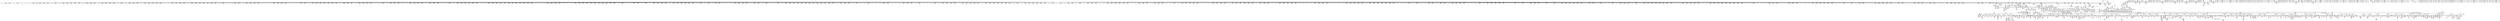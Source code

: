 digraph {
	CE0x5c2e440 [shape=record,shape=Mrecord,label="{CE0x5c2e440|2472:_%struct.cred*,_2752:_%struct.signal_struct*,_:_CRE_704,712_|*MultipleSource*|Function::selinux_task_setrlimit&Arg::p::|security/selinux/hooks.c,3622}"]
	CE0x5c5c940 [shape=record,shape=Mrecord,label="{CE0x5c5c940|2472:_%struct.cred*,_2752:_%struct.signal_struct*,_:_CRE_2424,2472_|*MultipleSource*|Function::selinux_task_setrlimit&Arg::p::|security/selinux/hooks.c,3622}"]
	CE0x5c46820 [shape=record,shape=Mrecord,label="{CE0x5c46820|i64_1|*Constant*|*SummSource*}"]
	CE0x5c3d370 [shape=record,shape=Mrecord,label="{CE0x5c3d370|selinux_task_setrlimit:_p|Function::selinux_task_setrlimit&Arg::p::|*SummSource*}"]
	CE0x7639c30 [shape=record,shape=Mrecord,label="{CE0x7639c30|_call_void_mcount()_#3|*SummSource*}"]
	CE0x5d07ae0 [shape=record,shape=Mrecord,label="{CE0x5d07ae0|i64*_getelementptr_inbounds_(_4_x_i64_,_4_x_i64_*___llvm_gcov_ctr134,_i64_0,_i64_0)|*Constant*}"]
	CE0x5d37040 [shape=record,shape=Mrecord,label="{CE0x5d37040|_call_void_mcount()_#3|*SummSink*}"]
	CE0x5c2c750 [shape=record,shape=Mrecord,label="{CE0x5c2c750|2472:_%struct.cred*,_2752:_%struct.signal_struct*,_:_CRE_680,688_|*MultipleSource*|Function::selinux_task_setrlimit&Arg::p::|security/selinux/hooks.c,3622}"]
	CE0x5c93730 [shape=record,shape=Mrecord,label="{CE0x5c93730|2472:_%struct.cred*,_2752:_%struct.signal_struct*,_:_CRE_6321,6322_}"]
	CE0x5d2aed0 [shape=record,shape=Mrecord,label="{CE0x5d2aed0|rcu_read_unlock:_if.end|*SummSource*}"]
	CE0x5c91020 [shape=record,shape=Mrecord,label="{CE0x5c91020|2472:_%struct.cred*,_2752:_%struct.signal_struct*,_:_CRE_6296,6297_}"]
	CE0x5c938c0 [shape=record,shape=Mrecord,label="{CE0x5c938c0|2472:_%struct.cred*,_2752:_%struct.signal_struct*,_:_CRE_6322,6323_}"]
	CE0x5cfd270 [shape=record,shape=Mrecord,label="{CE0x5cfd270|rcu_lock_release:_map|Function::rcu_lock_release&Arg::map::}"]
	CE0x5ce2e30 [shape=record,shape=Mrecord,label="{CE0x5ce2e30|current_sid:_security|security/selinux/hooks.c,218|*SummSink*}"]
	CE0x5c9cf70 [shape=record,shape=Mrecord,label="{CE0x5c9cf70|2472:_%struct.cred*,_2752:_%struct.signal_struct*,_:_CRE_6600,6608_|*MultipleSource*|Function::selinux_task_setrlimit&Arg::p::|security/selinux/hooks.c,3622}"]
	CE0x5c28120 [shape=record,shape=Mrecord,label="{CE0x5c28120|2472:_%struct.cred*,_2752:_%struct.signal_struct*,_:_CRE_512,520_|*MultipleSource*|Function::selinux_task_setrlimit&Arg::p::|security/selinux/hooks.c,3622}"]
	CE0x5c96610 [shape=record,shape=Mrecord,label="{CE0x5c96610|2472:_%struct.cred*,_2752:_%struct.signal_struct*,_:_CRE_6351,6352_}"]
	CE0x5d0ceb0 [shape=record,shape=Mrecord,label="{CE0x5d0ceb0|rcu_read_lock:_do.body|*SummSource*}"]
	CE0x5cb57b0 [shape=record,shape=Mrecord,label="{CE0x5cb57b0|selinux_task_setrlimit:_tmp7|security/selinux/hooks.c,3628|*SummSink*}"]
	CE0x5d337f0 [shape=record,shape=Mrecord,label="{CE0x5d337f0|rcu_read_unlock:_tmp12|include/linux/rcupdate.h,933|*SummSink*}"]
	CE0x5da3950 [shape=record,shape=Mrecord,label="{CE0x5da3950|i64*_getelementptr_inbounds_(_4_x_i64_,_4_x_i64_*___llvm_gcov_ctr135,_i64_0,_i64_1)|*Constant*}"]
	CE0x5c26520 [shape=record,shape=Mrecord,label="{CE0x5c26520|2472:_%struct.cred*,_2752:_%struct.signal_struct*,_:_CRE_76,80_|*MultipleSource*|Function::selinux_task_setrlimit&Arg::p::|security/selinux/hooks.c,3622}"]
	CE0x5d35220 [shape=record,shape=Mrecord,label="{CE0x5d35220|rcu_read_unlock:_tmp5|include/linux/rcupdate.h,933|*SummSource*}"]
	CE0x5ca2260 [shape=record,shape=Mrecord,label="{CE0x5ca2260|i64*_getelementptr_inbounds_(_13_x_i64_,_13_x_i64_*___llvm_gcov_ctr126,_i64_0,_i64_10)|*Constant*|*SummSink*}"]
	CE0x5c35230 [shape=record,shape=Mrecord,label="{CE0x5c35230|2472:_%struct.cred*,_2752:_%struct.signal_struct*,_:_CRE_552,560_|*MultipleSource*|Function::selinux_task_setrlimit&Arg::p::|security/selinux/hooks.c,3622}"]
	CE0x5cce780 [shape=record,shape=Mrecord,label="{CE0x5cce780|_call_void_mcount()_#3|*SummSource*}"]
	CE0x5da5ba0 [shape=record,shape=Mrecord,label="{CE0x5da5ba0|__preempt_count_add:_tmp6|./arch/x86/include/asm/preempt.h,73|*SummSource*}"]
	CE0x5cf3010 [shape=record,shape=Mrecord,label="{CE0x5cf3010|i64*_getelementptr_inbounds_(_11_x_i64_,_11_x_i64_*___llvm_gcov_ctr132,_i64_0,_i64_1)|*Constant*|*SummSource*}"]
	CE0x5c94540 [shape=record,shape=Mrecord,label="{CE0x5c94540|2472:_%struct.cred*,_2752:_%struct.signal_struct*,_:_CRE_6330,6331_}"]
	CE0x5c81420 [shape=record,shape=Mrecord,label="{CE0x5c81420|2472:_%struct.cred*,_2752:_%struct.signal_struct*,_:_CRE_2929,2930_}"]
	CE0x5d11820 [shape=record,shape=Mrecord,label="{CE0x5d11820|task_sid:_tmp8|security/selinux/hooks.c,208|*SummSink*}"]
	CE0x5d22d30 [shape=record,shape=Mrecord,label="{CE0x5d22d30|_ret_void,_!dbg_!27717|include/linux/rcupdate.h,419|*SummSource*}"]
	CE0x5d38570 [shape=record,shape=Mrecord,label="{CE0x5d38570|GLOBAL:___preempt_count_add|*Constant*|*SummSink*}"]
	CE0x5ca2340 [shape=record,shape=Mrecord,label="{CE0x5ca2340|task_sid:_tmp24|security/selinux/hooks.c,208|*SummSource*}"]
	CE0x5ca5940 [shape=record,shape=Mrecord,label="{CE0x5ca5940|selinux_task_setrlimit:_tmp13|security/selinux/hooks.c,3632|*SummSource*}"]
	CE0x5cd6be0 [shape=record,shape=Mrecord,label="{CE0x5cd6be0|i8*_getelementptr_inbounds_(_25_x_i8_,_25_x_i8_*_.str45,_i32_0,_i32_0)|*Constant*|*SummSource*}"]
	CE0x5c4aeb0 [shape=record,shape=Mrecord,label="{CE0x5c4aeb0|_call_void_mcount()_#3|*SummSource*}"]
	CE0x5ce8aa0 [shape=record,shape=Mrecord,label="{CE0x5ce8aa0|task_sid:_tmp|*SummSink*}"]
	CE0x5cd91a0 [shape=record,shape=Mrecord,label="{CE0x5cd91a0|_ret_%struct.task_struct*_%tmp4,_!dbg_!27714|./arch/x86/include/asm/current.h,14|*SummSink*}"]
	CE0x5d6a660 [shape=record,shape=Mrecord,label="{CE0x5d6a660|i64*_getelementptr_inbounds_(_4_x_i64_,_4_x_i64_*___llvm_gcov_ctr129,_i64_0,_i64_2)|*Constant*}"]
	CE0x5cda250 [shape=record,shape=Mrecord,label="{CE0x5cda250|i32_77|*Constant*|*SummSource*}"]
	CE0x5c416f0 [shape=record,shape=Mrecord,label="{CE0x5c416f0|2472:_%struct.cred*,_2752:_%struct.signal_struct*,_:_CRE_2088,2096_|*MultipleSource*|Function::selinux_task_setrlimit&Arg::p::|security/selinux/hooks.c,3622}"]
	CE0x5c7d2f0 [shape=record,shape=Mrecord,label="{CE0x5c7d2f0|2472:_%struct.cred*,_2752:_%struct.signal_struct*,_:_CRE_2832,2840_|*MultipleSource*|Function::selinux_task_setrlimit&Arg::p::|security/selinux/hooks.c,3622}"]
	CE0x5cd9090 [shape=record,shape=Mrecord,label="{CE0x5cd9090|_ret_%struct.task_struct*_%tmp4,_!dbg_!27714|./arch/x86/include/asm/current.h,14}"]
	CE0x5c42fa0 [shape=record,shape=Mrecord,label="{CE0x5c42fa0|2472:_%struct.cred*,_2752:_%struct.signal_struct*,_:_CRE_2168,2240_|*MultipleSource*|Function::selinux_task_setrlimit&Arg::p::|security/selinux/hooks.c,3622}"]
	CE0x5c9c0d0 [shape=record,shape=Mrecord,label="{CE0x5c9c0d0|2472:_%struct.cred*,_2752:_%struct.signal_struct*,_:_CRE_6544,6552_|*MultipleSource*|Function::selinux_task_setrlimit&Arg::p::|security/selinux/hooks.c,3622}"]
	CE0x5cabae0 [shape=record,shape=Mrecord,label="{CE0x5cabae0|rcu_read_lock:_tmp5|include/linux/rcupdate.h,882}"]
	CE0x5c2e5d0 [shape=record,shape=Mrecord,label="{CE0x5c2e5d0|2472:_%struct.cred*,_2752:_%struct.signal_struct*,_:_CRE_712,720_|*MultipleSource*|Function::selinux_task_setrlimit&Arg::p::|security/selinux/hooks.c,3622}"]
	CE0x5d2a760 [shape=record,shape=Mrecord,label="{CE0x5d2a760|cred_sid:_tmp6|security/selinux/hooks.c,197|*SummSource*}"]
	CE0x5cb24e0 [shape=record,shape=Mrecord,label="{CE0x5cb24e0|i64*_getelementptr_inbounds_(_6_x_i64_,_6_x_i64_*___llvm_gcov_ctr286,_i64_0,_i64_4)|*Constant*|*SummSink*}"]
	CE0x5c7a980 [shape=record,shape=Mrecord,label="{CE0x5c7a980|2472:_%struct.cred*,_2752:_%struct.signal_struct*,_:_CRE_2704,2712_|*MultipleSource*|Function::selinux_task_setrlimit&Arg::p::|security/selinux/hooks.c,3622}"]
	CE0x5c39f40 [shape=record,shape=Mrecord,label="{CE0x5c39f40|selinux_task_setrlimit:_return|*SummSink*}"]
	CE0x5d20410 [shape=record,shape=Mrecord,label="{CE0x5d20410|GLOBAL:_rcu_lock_map|Global_var:rcu_lock_map|*SummSink*}"]
	CE0x5c28810 [shape=record,shape=Mrecord,label="{CE0x5c28810|selinux_task_setrlimit:_entry|*SummSource*}"]
	CE0x5c943b0 [shape=record,shape=Mrecord,label="{CE0x5c943b0|2472:_%struct.cred*,_2752:_%struct.signal_struct*,_:_CRE_6329,6330_}"]
	CE0x5cdee60 [shape=record,shape=Mrecord,label="{CE0x5cdee60|GLOBAL:_rcu_read_lock.__warned|Global_var:rcu_read_lock.__warned|*SummSource*}"]
	CE0x5d3c120 [shape=record,shape=Mrecord,label="{CE0x5d3c120|i64*_getelementptr_inbounds_(_11_x_i64_,_11_x_i64_*___llvm_gcov_ctr132,_i64_0,_i64_0)|*Constant*|*SummSink*}"]
	CE0x5c5e940 [shape=record,shape=Mrecord,label="{CE0x5c5e940|2472:_%struct.cred*,_2752:_%struct.signal_struct*,_:_CRE_2530,2531_}"]
	CE0x5d3b7d0 [shape=record,shape=Mrecord,label="{CE0x5d3b7d0|i64*_getelementptr_inbounds_(_4_x_i64_,_4_x_i64_*___llvm_gcov_ctr130,_i64_0,_i64_2)|*Constant*}"]
	CE0x5ca1470 [shape=record,shape=Mrecord,label="{CE0x5ca1470|2472:_%struct.cred*,_2752:_%struct.signal_struct*,_:_CRE_10624,10628_|*MultipleSource*|Function::selinux_task_setrlimit&Arg::p::|security/selinux/hooks.c,3622}"]
	CE0x5cc24f0 [shape=record,shape=Mrecord,label="{CE0x5cc24f0|get_current:_tmp}"]
	CE0x5dc5940 [shape=record,shape=Mrecord,label="{CE0x5dc5940|__preempt_count_sub:_tmp5|./arch/x86/include/asm/preempt.h,77|*SummSink*}"]
	CE0x5d32560 [shape=record,shape=Mrecord,label="{CE0x5d32560|_ret_void,_!dbg_!27719|./arch/x86/include/asm/preempt.h,73|*SummSink*}"]
	CE0x5c2fd10 [shape=record,shape=Mrecord,label="{CE0x5c2fd10|i64*_getelementptr_inbounds_(_11_x_i64_,_11_x_i64_*___llvm_gcov_ctr125,_i64_0,_i64_8)|*Constant*}"]
	CE0x5ca9340 [shape=record,shape=Mrecord,label="{CE0x5ca9340|current_has_perm:_call2|security/selinux/hooks.c,1544|*SummSource*}"]
	CE0x5cf0830 [shape=record,shape=Mrecord,label="{CE0x5cf0830|rcu_read_unlock:_tobool|include/linux/rcupdate.h,933}"]
	CE0x5c7ed70 [shape=record,shape=Mrecord,label="{CE0x5c7ed70|2472:_%struct.cred*,_2752:_%struct.signal_struct*,_:_CRE_2905,2906_}"]
	CE0x5cacb50 [shape=record,shape=Mrecord,label="{CE0x5cacb50|GLOBAL:_current_has_perm|*Constant*|*SummSource*}"]
	CE0x5ce0bb0 [shape=record,shape=Mrecord,label="{CE0x5ce0bb0|rcu_read_unlock:_tmp8|include/linux/rcupdate.h,933}"]
	CE0x5ca5cc0 [shape=record,shape=Mrecord,label="{CE0x5ca5cc0|selinux_task_setrlimit:_tmp14|security/selinux/hooks.c,3632|*SummSink*}"]
	CE0x5d65550 [shape=record,shape=Mrecord,label="{CE0x5d65550|i64*_getelementptr_inbounds_(_4_x_i64_,_4_x_i64_*___llvm_gcov_ctr135,_i64_0,_i64_3)|*Constant*|*SummSource*}"]
	CE0x5c5ead0 [shape=record,shape=Mrecord,label="{CE0x5c5ead0|2472:_%struct.cred*,_2752:_%struct.signal_struct*,_:_CRE_2531,2532_}"]
	CE0x5cba750 [shape=record,shape=Mrecord,label="{CE0x5cba750|_ret_i32_%tmp24,_!dbg_!27742|security/selinux/hooks.c,220}"]
	CE0x5d43fa0 [shape=record,shape=Mrecord,label="{CE0x5d43fa0|i64*_getelementptr_inbounds_(_11_x_i64_,_11_x_i64_*___llvm_gcov_ctr132,_i64_0,_i64_9)|*Constant*|*SummSource*}"]
	CE0x5c90e90 [shape=record,shape=Mrecord,label="{CE0x5c90e90|2472:_%struct.cred*,_2752:_%struct.signal_struct*,_:_CRE_6295,6296_}"]
	CE0x5c471c0 [shape=record,shape=Mrecord,label="{CE0x5c471c0|i64*_getelementptr_inbounds_(_6_x_i64_,_6_x_i64_*___llvm_gcov_ctr286,_i64_0,_i64_5)|*Constant*|*SummSink*}"]
	CE0x5d3db70 [shape=record,shape=Mrecord,label="{CE0x5d3db70|_call_void___preempt_count_add(i32_1)_#10,_!dbg_!27711|include/linux/rcupdate.h,239|*SummSink*}"]
	CE0x5da82f0 [shape=record,shape=Mrecord,label="{CE0x5da82f0|_call_void_mcount()_#3}"]
	CE0x5c3f830 [shape=record,shape=Mrecord,label="{CE0x5c3f830|task_sid:_land.lhs.true|*SummSink*}"]
	CE0x5d410e0 [shape=record,shape=Mrecord,label="{CE0x5d410e0|i64*_getelementptr_inbounds_(_11_x_i64_,_11_x_i64_*___llvm_gcov_ctr132,_i64_0,_i64_10)|*Constant*|*SummSource*}"]
	CE0x5c7b9f0 [shape=record,shape=Mrecord,label="{CE0x5c7b9f0|2472:_%struct.cred*,_2752:_%struct.signal_struct*,_:_CRE_2752,2760_|*MultipleSource*|Function::selinux_task_setrlimit&Arg::p::|security/selinux/hooks.c,3622}"]
	CE0x5cee6a0 [shape=record,shape=Mrecord,label="{CE0x5cee6a0|rcu_lock_acquire:_entry|*SummSink*}"]
	CE0x5cafd50 [shape=record,shape=Mrecord,label="{CE0x5cafd50|task_sid:_tmp27|security/selinux/hooks.c,208|*SummSink*}"]
	CE0x5cdcca0 [shape=record,shape=Mrecord,label="{CE0x5cdcca0|rcu_read_unlock:_entry|*SummSource*}"]
	CE0x5c55940 [shape=record,shape=Mrecord,label="{CE0x5c55940|2472:_%struct.cred*,_2752:_%struct.signal_struct*,_:_CRE_1832,1840_|*MultipleSource*|Function::selinux_task_setrlimit&Arg::p::|security/selinux/hooks.c,3622}"]
	CE0x5cc2cc0 [shape=record,shape=Mrecord,label="{CE0x5cc2cc0|task_sid:_real_cred|security/selinux/hooks.c,208|*SummSource*}"]
	CE0x5c96160 [shape=record,shape=Mrecord,label="{CE0x5c96160|2472:_%struct.cred*,_2752:_%struct.signal_struct*,_:_CRE_6348,6349_}"]
	CE0x5c35ab0 [shape=record,shape=Mrecord,label="{CE0x5c35ab0|2472:_%struct.cred*,_2752:_%struct.signal_struct*,_:_CRE_72,76_|*MultipleSource*|Function::selinux_task_setrlimit&Arg::p::|security/selinux/hooks.c,3622}"]
	CE0x5c43960 [shape=record,shape=Mrecord,label="{CE0x5c43960|2472:_%struct.cred*,_2752:_%struct.signal_struct*,_:_CRE_2264,2272_|*MultipleSource*|Function::selinux_task_setrlimit&Arg::p::|security/selinux/hooks.c,3622}"]
	CE0x5cbce90 [shape=record,shape=Mrecord,label="{CE0x5cbce90|avc_has_perm:_auditdata|Function::avc_has_perm&Arg::auditdata::|*SummSource*}"]
	CE0x5c3b730 [shape=record,shape=Mrecord,label="{CE0x5c3b730|2472:_%struct.cred*,_2752:_%struct.signal_struct*,_:_CRE_48,56_|*MultipleSource*|Function::selinux_task_setrlimit&Arg::p::|security/selinux/hooks.c,3622}"]
	CE0x5c85f20 [shape=record,shape=Mrecord,label="{CE0x5c85f20|2472:_%struct.cred*,_2752:_%struct.signal_struct*,_:_CRE_2976,2980_|*MultipleSource*|Function::selinux_task_setrlimit&Arg::p::|security/selinux/hooks.c,3622}"]
	CE0x5d01380 [shape=record,shape=Mrecord,label="{CE0x5d01380|i64*_getelementptr_inbounds_(_4_x_i64_,_4_x_i64_*___llvm_gcov_ctr135,_i64_0,_i64_0)|*Constant*}"]
	CE0x5d057a0 [shape=record,shape=Mrecord,label="{CE0x5d057a0|__rcu_read_lock:_tmp2|*SummSource*}"]
	CE0x5c58960 [shape=record,shape=Mrecord,label="{CE0x5c58960|2472:_%struct.cred*,_2752:_%struct.signal_struct*,_:_CRE_1984,2016_|*MultipleSource*|Function::selinux_task_setrlimit&Arg::p::|security/selinux/hooks.c,3622}"]
	CE0x5d330b0 [shape=record,shape=Mrecord,label="{CE0x5d330b0|__rcu_read_unlock:_tmp4|include/linux/rcupdate.h,244|*SummSource*}"]
	CE0x5ca3590 [shape=record,shape=Mrecord,label="{CE0x5ca3590|i64_3|*Constant*}"]
	CE0x5d17250 [shape=record,shape=Mrecord,label="{CE0x5d17250|GLOBAL:___preempt_count_sub|*Constant*|*SummSink*}"]
	CE0x5cd9c30 [shape=record,shape=Mrecord,label="{CE0x5cd9c30|COLLAPSED:_GCMRE_current_task_external_global_%struct.task_struct*:_elem_0::|security/selinux/hooks.c,218}"]
	CE0x5c56300 [shape=record,shape=Mrecord,label="{CE0x5c56300|2472:_%struct.cred*,_2752:_%struct.signal_struct*,_:_CRE_1864,1872_|*MultipleSource*|Function::selinux_task_setrlimit&Arg::p::|security/selinux/hooks.c,3622}"]
	CE0x5c3a040 [shape=record,shape=Mrecord,label="{CE0x5c3a040|i64*_getelementptr_inbounds_(_2_x_i64_,_2_x_i64_*___llvm_gcov_ctr98,_i64_0,_i64_1)|*Constant*}"]
	CE0x5c53e10 [shape=record,shape=Mrecord,label="{CE0x5c53e10|2472:_%struct.cred*,_2752:_%struct.signal_struct*,_:_CRE_256,264_|*MultipleSource*|Function::selinux_task_setrlimit&Arg::p::|security/selinux/hooks.c,3622}"]
	CE0x5cfd440 [shape=record,shape=Mrecord,label="{CE0x5cfd440|rcu_lock_release:_map|Function::rcu_lock_release&Arg::map::|*SummSink*}"]
	CE0x5d65a20 [shape=record,shape=Mrecord,label="{CE0x5d65a20|i64*_getelementptr_inbounds_(_4_x_i64_,_4_x_i64_*___llvm_gcov_ctr129,_i64_0,_i64_3)|*Constant*}"]
	CE0x5d7cd70 [shape=record,shape=Mrecord,label="{CE0x5d7cd70|__preempt_count_sub:_tmp4|./arch/x86/include/asm/preempt.h,77|*SummSource*}"]
	CE0x5c90870 [shape=record,shape=Mrecord,label="{CE0x5c90870|2472:_%struct.cred*,_2752:_%struct.signal_struct*,_:_CRE_6292,6293_}"]
	CE0x5ce8210 [shape=record,shape=Mrecord,label="{CE0x5ce8210|task_sid:_tmp16|security/selinux/hooks.c,208|*SummSink*}"]
	CE0x5d35ff0 [shape=record,shape=Mrecord,label="{CE0x5d35ff0|rcu_lock_release:_tmp1|*SummSink*}"]
	CE0x5ce1f70 [shape=record,shape=Mrecord,label="{CE0x5ce1f70|rcu_read_lock:_tmp9|include/linux/rcupdate.h,882|*SummSink*}"]
	CE0x5c29950 [shape=record,shape=Mrecord,label="{CE0x5c29950|selinux_task_setrlimit:_entry}"]
	CE0x5d40720 [shape=record,shape=Mrecord,label="{CE0x5d40720|rcu_read_unlock:_tmp20|include/linux/rcupdate.h,933|*SummSource*}"]
	CE0x5c92dd0 [shape=record,shape=Mrecord,label="{CE0x5c92dd0|2472:_%struct.cred*,_2752:_%struct.signal_struct*,_:_CRE_6315,6316_}"]
	CE0x5ca7690 [shape=record,shape=Mrecord,label="{CE0x5ca7690|i8*_getelementptr_inbounds_(_45_x_i8_,_45_x_i8_*_.str12,_i32_0,_i32_0)|*Constant*|*SummSink*}"]
	CE0x5cfc570 [shape=record,shape=Mrecord,label="{CE0x5cfc570|_call_void_rcu_lock_release(%struct.lockdep_map*_rcu_lock_map)_#10,_!dbg_!27733|include/linux/rcupdate.h,935|*SummSink*}"]
	CE0x5c36d20 [shape=record,shape=Mrecord,label="{CE0x5c36d20|2472:_%struct.cred*,_2752:_%struct.signal_struct*,_:_CRE_24,28_|*MultipleSource*|Function::selinux_task_setrlimit&Arg::p::|security/selinux/hooks.c,3622}"]
	CE0x5d67c20 [shape=record,shape=Mrecord,label="{CE0x5d67c20|__preempt_count_add:_bb}"]
	CE0x5ccf7c0 [shape=record,shape=Mrecord,label="{CE0x5ccf7c0|rcu_read_lock:_entry|*SummSink*}"]
	CE0x5c982d0 [shape=record,shape=Mrecord,label="{CE0x5c982d0|task_sid:_tmp20|security/selinux/hooks.c,208}"]
	CE0x5cd8000 [shape=record,shape=Mrecord,label="{CE0x5cd8000|current_sid:_tmp20|security/selinux/hooks.c,218|*SummSink*}"]
	CE0x5c983b0 [shape=record,shape=Mrecord,label="{CE0x5c983b0|task_sid:_tmp20|security/selinux/hooks.c,208|*SummSink*}"]
	CE0x5cb3320 [shape=record,shape=Mrecord,label="{CE0x5cb3320|selinux_task_setrlimit:_rlim|security/selinux/hooks.c,3622}"]
	CE0x5d099d0 [shape=record,shape=Mrecord,label="{CE0x5d099d0|__preempt_count_sub:_tmp6|./arch/x86/include/asm/preempt.h,78|*SummSink*}"]
	CE0x5c5e620 [shape=record,shape=Mrecord,label="{CE0x5c5e620|2472:_%struct.cred*,_2752:_%struct.signal_struct*,_:_CRE_2528,2529_}"]
	CE0x5ca8740 [shape=record,shape=Mrecord,label="{CE0x5ca8740|task_sid:_entry|*SummSink*}"]
	CE0x5cd49e0 [shape=record,shape=Mrecord,label="{CE0x5cd49e0|rcu_read_lock:_tmp16|include/linux/rcupdate.h,882|*SummSink*}"]
	CE0x5cfda20 [shape=record,shape=Mrecord,label="{CE0x5cfda20|_call_void___rcu_read_unlock()_#10,_!dbg_!27734|include/linux/rcupdate.h,937}"]
	CE0x5cc75e0 [shape=record,shape=Mrecord,label="{CE0x5cc75e0|cred_sid:_tmp3|*SummSource*}"]
	CE0x5d27c40 [shape=record,shape=Mrecord,label="{CE0x5d27c40|rcu_read_lock:_tmp22|include/linux/rcupdate.h,884}"]
	CE0x5cc35d0 [shape=record,shape=Mrecord,label="{CE0x5cc35d0|current_sid:_tmp5|security/selinux/hooks.c,218|*SummSource*}"]
	CE0x5d40360 [shape=record,shape=Mrecord,label="{CE0x5d40360|rcu_read_unlock:_tmp19|include/linux/rcupdate.h,933|*SummSink*}"]
	CE0x525efd0 [shape=record,shape=Mrecord,label="{CE0x525efd0|selinux_task_setrlimit:_tmp1|*SummSink*}"]
	CE0x5c321b0 [shape=record,shape=Mrecord,label="{CE0x5c321b0|selinux_task_setrlimit:_tmp3|security/selinux/hooks.c,3628}"]
	CE0x5cdcc30 [shape=record,shape=Mrecord,label="{CE0x5cdcc30|GLOBAL:_rcu_read_unlock|*Constant*|*SummSource*}"]
	CE0x5c48a60 [shape=record,shape=Mrecord,label="{CE0x5c48a60|selinux_task_setrlimit:_tmp|*SummSource*}"]
	CE0x5c25ed0 [shape=record,shape=Mrecord,label="{CE0x5c25ed0|_call_void_mcount()_#3|*SummSource*}"]
	CE0x5cadb30 [shape=record,shape=Mrecord,label="{CE0x5cadb30|i32_2097152|*Constant*|*SummSource*}"]
	CE0x5d78df0 [shape=record,shape=Mrecord,label="{CE0x5d78df0|rcu_lock_acquire:_tmp6|*SummSource*}"]
	CE0x5d306d0 [shape=record,shape=Mrecord,label="{CE0x5d306d0|GLOBAL:_current_task|Global_var:current_task|*SummSource*}"]
	CE0x5ca83f0 [shape=record,shape=Mrecord,label="{CE0x5ca83f0|current_sid:_tmp19|security/selinux/hooks.c,218|*SummSource*}"]
	CE0x5d7b590 [shape=record,shape=Mrecord,label="{CE0x5d7b590|i64*_getelementptr_inbounds_(_4_x_i64_,_4_x_i64_*___llvm_gcov_ctr134,_i64_0,_i64_1)|*Constant*}"]
	CE0x5c4b7c0 [shape=record,shape=Mrecord,label="{CE0x5c4b7c0|rcu_lock_acquire:___here|*SummSink*}"]
	CE0x5ce5bf0 [shape=record,shape=Mrecord,label="{CE0x5ce5bf0|_call_void___rcu_read_lock()_#10,_!dbg_!27710|include/linux/rcupdate.h,879|*SummSink*}"]
	CE0x5d11890 [shape=record,shape=Mrecord,label="{CE0x5d11890|task_sid:_tmp8|security/selinux/hooks.c,208|*SummSource*}"]
	CE0x5c50d80 [shape=record,shape=Mrecord,label="{CE0x5c50d80|2472:_%struct.cred*,_2752:_%struct.signal_struct*,_:_CRE_200,208_|*MultipleSource*|Function::selinux_task_setrlimit&Arg::p::|security/selinux/hooks.c,3622}"]
	CE0x5c42a70 [shape=record,shape=Mrecord,label="{CE0x5c42a70|2472:_%struct.cred*,_2752:_%struct.signal_struct*,_:_CRE_2152,2160_|*MultipleSource*|Function::selinux_task_setrlimit&Arg::p::|security/selinux/hooks.c,3622}"]
	CE0x5c80930 [shape=record,shape=Mrecord,label="{CE0x5c80930|2472:_%struct.cred*,_2752:_%struct.signal_struct*,_:_CRE_2922,2923_}"]
	CE0x5d2b620 [shape=record,shape=Mrecord,label="{CE0x5d2b620|rcu_lock_acquire:_tmp1|*SummSource*}"]
	CE0x5da92a0 [shape=record,shape=Mrecord,label="{CE0x5da92a0|__preempt_count_sub:_tmp2|*SummSink*}"]
	CE0x5ccff40 [shape=record,shape=Mrecord,label="{CE0x5ccff40|i64_5|*Constant*|*SummSink*}"]
	CE0x5c8df20 [shape=record,shape=Mrecord,label="{CE0x5c8df20|2472:_%struct.cred*,_2752:_%struct.signal_struct*,_:_CRE_6168,6176_|*MultipleSource*|Function::selinux_task_setrlimit&Arg::p::|security/selinux/hooks.c,3622}"]
	CE0x5d41d30 [shape=record,shape=Mrecord,label="{CE0x5d41d30|rcu_read_unlock:_tmp17|include/linux/rcupdate.h,933}"]
	CE0x5d17c70 [shape=record,shape=Mrecord,label="{CE0x5d17c70|__preempt_count_add:_do.body|*SummSource*}"]
	CE0x5c81290 [shape=record,shape=Mrecord,label="{CE0x5c81290|2472:_%struct.cred*,_2752:_%struct.signal_struct*,_:_CRE_2928,2929_}"]
	CE0x5d78b40 [shape=record,shape=Mrecord,label="{CE0x5d78b40|rcu_lock_acquire:_tmp6}"]
	CE0x5c93410 [shape=record,shape=Mrecord,label="{CE0x5c93410|2472:_%struct.cred*,_2752:_%struct.signal_struct*,_:_CRE_6319,6320_}"]
	CE0x5c949f0 [shape=record,shape=Mrecord,label="{CE0x5c949f0|2472:_%struct.cred*,_2752:_%struct.signal_struct*,_:_CRE_6333,6334_}"]
	CE0x5c9a650 [shape=record,shape=Mrecord,label="{CE0x5c9a650|2472:_%struct.cred*,_2752:_%struct.signal_struct*,_:_CRE_6474,6476_|*MultipleSource*|Function::selinux_task_setrlimit&Arg::p::|security/selinux/hooks.c,3622}"]
	CE0x5d10d70 [shape=record,shape=Mrecord,label="{CE0x5d10d70|task_sid:_tmp6|security/selinux/hooks.c,208}"]
	CE0x5c9e5b0 [shape=record,shape=Mrecord,label="{CE0x5c9e5b0|2472:_%struct.cred*,_2752:_%struct.signal_struct*,_:_CRE_6660,6664_|*MultipleSource*|Function::selinux_task_setrlimit&Arg::p::|security/selinux/hooks.c,3622}"]
	CE0x5cfc3d0 [shape=record,shape=Mrecord,label="{CE0x5cfc3d0|GLOBAL:_rcu_lock_release|*Constant*}"]
	CE0x5cf4c70 [shape=record,shape=Mrecord,label="{CE0x5cf4c70|_call_void_lock_release(%struct.lockdep_map*_%map,_i32_1,_i64_ptrtoint_(i8*_blockaddress(_rcu_lock_release,_%__here)_to_i64))_#10,_!dbg_!27716|include/linux/rcupdate.h,423}"]
	CE0x5dba720 [shape=record,shape=Mrecord,label="{CE0x5dba720|_call_void_asm_addl_$1,_%gs:$0_,_*m,ri,*m,_dirflag_,_fpsr_,_flags_(i32*___preempt_count,_i32_%sub,_i32*___preempt_count)_#3,_!dbg_!27717,_!srcloc_!27718|./arch/x86/include/asm/preempt.h,77}"]
	CE0x5c51a00 [shape=record,shape=Mrecord,label="{CE0x5c51a00|current_has_perm:_tmp2|*SummSink*}"]
	CE0x5cd98a0 [shape=record,shape=Mrecord,label="{CE0x5cd98a0|current_sid:_cred|security/selinux/hooks.c,218|*SummSource*}"]
	CE0x5cadf00 [shape=record,shape=Mrecord,label="{CE0x5cadf00|i64_ptrtoint_(i8*_blockaddress(_rcu_lock_release,_%__here)_to_i64)|*Constant*}"]
	CE0x5c7e620 [shape=record,shape=Mrecord,label="{CE0x5c7e620|2472:_%struct.cred*,_2752:_%struct.signal_struct*,_:_CRE_2888,2896_|*MultipleSource*|Function::selinux_task_setrlimit&Arg::p::|security/selinux/hooks.c,3622}"]
	CE0x5d310f0 [shape=record,shape=Mrecord,label="{CE0x5d310f0|rcu_lock_release:_tmp1}"]
	CE0x5cd9ee0 [shape=record,shape=Mrecord,label="{CE0x5cd9ee0|current_sid:_tmp21|security/selinux/hooks.c,218|*SummSource*}"]
	CE0x5d0fb90 [shape=record,shape=Mrecord,label="{CE0x5d0fb90|i64_7|*Constant*}"]
	CE0x5ce7960 [shape=record,shape=Mrecord,label="{CE0x5ce7960|task_sid:_tmp13|security/selinux/hooks.c,208|*SummSource*}"]
	CE0x5c3f320 [shape=record,shape=Mrecord,label="{CE0x5c3f320|2472:_%struct.cred*,_2752:_%struct.signal_struct*,_:_CRE_16,20_|*MultipleSource*|Function::selinux_task_setrlimit&Arg::p::|security/selinux/hooks.c,3622}"]
	CE0x5c7f190 [shape=record,shape=Mrecord,label="{CE0x5c7f190|2472:_%struct.cred*,_2752:_%struct.signal_struct*,_:_CRE_2908,2909_}"]
	CE0x5ce8d30 [shape=record,shape=Mrecord,label="{CE0x5ce8d30|_call_void_mcount()_#3|*SummSink*}"]
	CE0x5c53570 [shape=record,shape=Mrecord,label="{CE0x5c53570|current_sid:_tmp1|*SummSink*}"]
	CE0x5cf5a60 [shape=record,shape=Mrecord,label="{CE0x5cf5a60|GLOBAL:_lock_release|*Constant*|*SummSink*}"]
	CE0x5ca1e00 [shape=record,shape=Mrecord,label="{CE0x5ca1e00|selinux_task_setrlimit:_idx.ext|security/selinux/hooks.c,3622}"]
	CE0x5c8ba40 [shape=record,shape=Mrecord,label="{CE0x5c8ba40|2472:_%struct.cred*,_2752:_%struct.signal_struct*,_:_CRE_5920,5928_|*MultipleSource*|Function::selinux_task_setrlimit&Arg::p::|security/selinux/hooks.c,3622}"]
	CE0x5cd0800 [shape=record,shape=Mrecord,label="{CE0x5cd0800|task_sid:_do.end6|*SummSource*}"]
	CE0x5cd5430 [shape=record,shape=Mrecord,label="{CE0x5cd5430|rcu_read_lock:_tmp17|include/linux/rcupdate.h,882}"]
	CE0x5ca3520 [shape=record,shape=Mrecord,label="{CE0x5ca3520|i64*_getelementptr_inbounds_(_11_x_i64_,_11_x_i64_*___llvm_gcov_ctr125,_i64_0,_i64_6)|*Constant*|*SummSink*}"]
	CE0x5c2d680 [shape=record,shape=Mrecord,label="{CE0x5c2d680|2472:_%struct.cred*,_2752:_%struct.signal_struct*,_:_CRE_696,697_}"]
	CE0x5c3ed70 [shape=record,shape=Mrecord,label="{CE0x5c3ed70|__rcu_read_lock:_tmp}"]
	CE0x5d10430 [shape=record,shape=Mrecord,label="{CE0x5d10430|task_sid:_call|security/selinux/hooks.c,208|*SummSource*}"]
	CE0x5c8a930 [shape=record,shape=Mrecord,label="{CE0x5c8a930|2472:_%struct.cred*,_2752:_%struct.signal_struct*,_:_CRE_5864,5872_|*MultipleSource*|Function::selinux_task_setrlimit&Arg::p::|security/selinux/hooks.c,3622}"]
	CE0x5d7beb0 [shape=record,shape=Mrecord,label="{CE0x5d7beb0|i64*_getelementptr_inbounds_(_4_x_i64_,_4_x_i64_*___llvm_gcov_ctr134,_i64_0,_i64_2)|*Constant*}"]
	CE0x5cf7510 [shape=record,shape=Mrecord,label="{CE0x5cf7510|task_sid:_tmp27|security/selinux/hooks.c,208}"]
	CE0x5cc67d0 [shape=record,shape=Mrecord,label="{CE0x5cc67d0|current_sid:_tmp7|security/selinux/hooks.c,218|*SummSource*}"]
	CE0x5c2fb30 [shape=record,shape=Mrecord,label="{CE0x5c2fb30|i1_true|*Constant*|*SummSink*}"]
	CE0x5cb4790 [shape=record,shape=Mrecord,label="{CE0x5cb4790|selinux_task_setrlimit:_add.ptr|security/selinux/hooks.c,3622|*SummSink*}"]
	CE0x5c5fc00 [shape=record,shape=Mrecord,label="{CE0x5c5fc00|2472:_%struct.cred*,_2752:_%struct.signal_struct*,_:_CRE_6368,6376_|*MultipleSource*|Function::selinux_task_setrlimit&Arg::p::|security/selinux/hooks.c,3622}"]
	CE0x5c55720 [shape=record,shape=Mrecord,label="{CE0x5c55720|2472:_%struct.cred*,_2752:_%struct.signal_struct*,_:_CRE_1824,1832_|*MultipleSource*|Function::selinux_task_setrlimit&Arg::p::|security/selinux/hooks.c,3622}"]
	CE0x5c468c0 [shape=record,shape=Mrecord,label="{CE0x5c468c0|i64_1|*Constant*}"]
	CE0x5c57460 [shape=record,shape=Mrecord,label="{CE0x5c57460|2472:_%struct.cred*,_2752:_%struct.signal_struct*,_:_CRE_1920,1928_|*MultipleSource*|Function::selinux_task_setrlimit&Arg::p::|security/selinux/hooks.c,3622}"]
	CE0x5cbd0d0 [shape=record,shape=Mrecord,label="{CE0x5cbd0d0|_ret_i32_%retval.0,_!dbg_!27728|security/selinux/avc.c,775|*SummSource*}"]
	CE0x5c8e6c0 [shape=record,shape=Mrecord,label="{CE0x5c8e6c0|2472:_%struct.cred*,_2752:_%struct.signal_struct*,_:_CRE_6192,6196_|*MultipleSource*|Function::selinux_task_setrlimit&Arg::p::|security/selinux/hooks.c,3622}"]
	CE0x5cb4630 [shape=record,shape=Mrecord,label="{CE0x5cb4630|selinux_task_setrlimit:_add.ptr|security/selinux/hooks.c,3622|*SummSource*}"]
	CE0x5ca59b0 [shape=record,shape=Mrecord,label="{CE0x5ca59b0|selinux_task_setrlimit:_tmp13|security/selinux/hooks.c,3632|*SummSink*}"]
	CE0x5cbde30 [shape=record,shape=Mrecord,label="{CE0x5cbde30|current_sid:_tmp4|security/selinux/hooks.c,218|*SummSink*}"]
	CE0x5cd5510 [shape=record,shape=Mrecord,label="{CE0x5cd5510|rcu_read_lock:_tmp17|include/linux/rcupdate.h,882|*SummSink*}"]
	CE0x525f040 [shape=record,shape=Mrecord,label="{CE0x525f040|selinux_task_setrlimit:_tmp1}"]
	CE0x5cce820 [shape=record,shape=Mrecord,label="{CE0x5cce820|_call_void_mcount()_#3|*SummSink*}"]
	CE0x5d447a0 [shape=record,shape=Mrecord,label="{CE0x5d447a0|rcu_lock_acquire:_tmp}"]
	CE0x5c94220 [shape=record,shape=Mrecord,label="{CE0x5c94220|2472:_%struct.cred*,_2752:_%struct.signal_struct*,_:_CRE_6328,6329_}"]
	CE0x5c3e430 [shape=record,shape=Mrecord,label="{CE0x5c3e430|i64*_getelementptr_inbounds_(_2_x_i64_,_2_x_i64_*___llvm_gcov_ctr136,_i64_0,_i64_0)|*Constant*|*SummSink*}"]
	CE0x5c507d0 [shape=record,shape=Mrecord,label="{CE0x5c507d0|2472:_%struct.cred*,_2752:_%struct.signal_struct*,_:_CRE_472,480_|*MultipleSource*|Function::selinux_task_setrlimit&Arg::p::|security/selinux/hooks.c,3622}"]
	CE0x5cb6c90 [shape=record,shape=Mrecord,label="{CE0x5cb6c90|selinux_task_setrlimit:_tmp12|security/selinux/hooks.c,3631|*SummSource*}"]
	CE0x5d080c0 [shape=record,shape=Mrecord,label="{CE0x5d080c0|_call_void_mcount()_#3|*SummSource*}"]
	CE0x5d1b780 [shape=record,shape=Mrecord,label="{CE0x5d1b780|i64*_getelementptr_inbounds_(_4_x_i64_,_4_x_i64_*___llvm_gcov_ctr135,_i64_0,_i64_0)|*Constant*|*SummSink*}"]
	CE0x5c8c930 [shape=record,shape=Mrecord,label="{CE0x5c8c930|2472:_%struct.cred*,_2752:_%struct.signal_struct*,_:_CRE_5968,5976_|*MultipleSource*|Function::selinux_task_setrlimit&Arg::p::|security/selinux/hooks.c,3622}"]
	CE0x5d2df20 [shape=record,shape=Mrecord,label="{CE0x5d2df20|rcu_lock_acquire:_bb|*SummSink*}"]
	CE0x5ca8c00 [shape=record,shape=Mrecord,label="{CE0x5ca8c00|_ret_i32_%call7,_!dbg_!27749|security/selinux/hooks.c,210}"]
	CE0x5d20ae0 [shape=record,shape=Mrecord,label="{CE0x5d20ae0|i64_1|*Constant*}"]
	CE0x5cef570 [shape=record,shape=Mrecord,label="{CE0x5cef570|task_sid:_do.end6}"]
	CE0x5c26750 [shape=record,shape=Mrecord,label="{CE0x5c26750|2472:_%struct.cred*,_2752:_%struct.signal_struct*,_:_CRE_80,84_|*MultipleSource*|Function::selinux_task_setrlimit&Arg::p::|security/selinux/hooks.c,3622}"]
	CE0x5ceea00 [shape=record,shape=Mrecord,label="{CE0x5ceea00|task_sid:_tmp14|security/selinux/hooks.c,208|*SummSource*}"]
	CE0x5c83360 [shape=record,shape=Mrecord,label="{CE0x5c83360|2472:_%struct.cred*,_2752:_%struct.signal_struct*,_:_CRE_2949,2950_}"]
	CE0x5cf0cc0 [shape=record,shape=Mrecord,label="{CE0x5cf0cc0|task_sid:_land.lhs.true2}"]
	CE0x5d35110 [shape=record,shape=Mrecord,label="{CE0x5d35110|rcu_read_unlock:_tmp5|include/linux/rcupdate.h,933}"]
	CE0x5c543f0 [shape=record,shape=Mrecord,label="{CE0x5c543f0|2472:_%struct.cred*,_2752:_%struct.signal_struct*,_:_CRE_744,760_|*MultipleSource*|Function::selinux_task_setrlimit&Arg::p::|security/selinux/hooks.c,3622}"]
	CE0x5cb1f70 [shape=record,shape=Mrecord,label="{CE0x5cb1f70|current_has_perm:_perms|Function::current_has_perm&Arg::perms::|*SummSource*}"]
	CE0x5caef90 [shape=record,shape=Mrecord,label="{CE0x5caef90|rcu_lock_release:_tmp7}"]
	CE0x5cf03e0 [shape=record,shape=Mrecord,label="{CE0x5cf03e0|task_sid:_tobool4|security/selinux/hooks.c,208|*SummSource*}"]
	CE0x5cb36c0 [shape=record,shape=Mrecord,label="{CE0x5cb36c0|selinux_task_setrlimit:_arraydecay|security/selinux/hooks.c,3622}"]
	CE0x5c548d0 [shape=record,shape=Mrecord,label="{CE0x5c548d0|2472:_%struct.cred*,_2752:_%struct.signal_struct*,_:_CRE_768,772_|*MultipleSource*|Function::selinux_task_setrlimit&Arg::p::|security/selinux/hooks.c,3622}"]
	CE0x5cfd680 [shape=record,shape=Mrecord,label="{CE0x5cfd680|GLOBAL:___rcu_read_unlock|*Constant*}"]
	CE0x5cacc90 [shape=record,shape=Mrecord,label="{CE0x5cacc90|current_has_perm:_entry}"]
	CE0x5d399e0 [shape=record,shape=Mrecord,label="{CE0x5d399e0|rcu_read_unlock:_call3|include/linux/rcupdate.h,933|*SummSink*}"]
	CE0x5d41190 [shape=record,shape=Mrecord,label="{CE0x5d41190|i64*_getelementptr_inbounds_(_11_x_i64_,_11_x_i64_*___llvm_gcov_ctr132,_i64_0,_i64_10)|*Constant*|*SummSink*}"]
	CE0x5da4990 [shape=record,shape=Mrecord,label="{CE0x5da4990|__preempt_count_sub:_tmp1|*SummSink*}"]
	CE0x5ce0760 [shape=record,shape=Mrecord,label="{CE0x5ce0760|GLOBAL:___llvm_gcov_ctr127|Global_var:__llvm_gcov_ctr127|*SummSink*}"]
	CE0x5cf6530 [shape=record,shape=Mrecord,label="{CE0x5cf6530|task_sid:_tmp25|security/selinux/hooks.c,208}"]
	CE0x5d2d760 [shape=record,shape=Mrecord,label="{CE0x5d2d760|i64*_getelementptr_inbounds_(_4_x_i64_,_4_x_i64_*___llvm_gcov_ctr128,_i64_0,_i64_1)|*Constant*|*SummSink*}"]
	CE0x5cbf2d0 [shape=record,shape=Mrecord,label="{CE0x5cbf2d0|task_sid:_tmp3|*SummSource*}"]
	CE0x5c3e320 [shape=record,shape=Mrecord,label="{CE0x5c3e320|current_has_perm:_bb|*SummSink*}"]
	CE0x5cabdc0 [shape=record,shape=Mrecord,label="{CE0x5cabdc0|selinux_task_setrlimit:_tmp10|security/selinux/hooks.c,3629|*SummSource*}"]
	CE0x5da2ba0 [shape=record,shape=Mrecord,label="{CE0x5da2ba0|__preempt_count_add:_do.end}"]
	CE0x5c9a3e0 [shape=record,shape=Mrecord,label="{CE0x5c9a3e0|2472:_%struct.cred*,_2752:_%struct.signal_struct*,_:_CRE_6472,6474_|*MultipleSource*|Function::selinux_task_setrlimit&Arg::p::|security/selinux/hooks.c,3622}"]
	CE0x5c4bfd0 [shape=record,shape=Mrecord,label="{CE0x5c4bfd0|2472:_%struct.cred*,_2752:_%struct.signal_struct*,_:_CRE_408,416_|*MultipleSource*|Function::selinux_task_setrlimit&Arg::p::|security/selinux/hooks.c,3622}"]
	CE0x5cc6650 [shape=record,shape=Mrecord,label="{CE0x5cc6650|current_sid:_tmp7|security/selinux/hooks.c,218}"]
	CE0x5d11470 [shape=record,shape=Mrecord,label="{CE0x5d11470|task_sid:_tmp7|security/selinux/hooks.c,208|*SummSink*}"]
	CE0x5c82550 [shape=record,shape=Mrecord,label="{CE0x5c82550|2472:_%struct.cred*,_2752:_%struct.signal_struct*,_:_CRE_2940,2941_}"]
	CE0x5cca190 [shape=record,shape=Mrecord,label="{CE0x5cca190|current_sid:_tmp2|*SummSink*}"]
	CE0x5c5a4a0 [shape=record,shape=Mrecord,label="{CE0x5c5a4a0|2472:_%struct.cred*,_2752:_%struct.signal_struct*,_:_CRE_560,568_|*MultipleSource*|Function::selinux_task_setrlimit&Arg::p::|security/selinux/hooks.c,3622}"]
	CE0x5cc7060 [shape=record,shape=Mrecord,label="{CE0x5cc7060|current_sid:_tmp3|*SummSink*}"]
	CE0x5ce4030 [shape=record,shape=Mrecord,label="{CE0x5ce4030|current_sid:_sid|security/selinux/hooks.c,220}"]
	CE0x5c911b0 [shape=record,shape=Mrecord,label="{CE0x5c911b0|2472:_%struct.cred*,_2752:_%struct.signal_struct*,_:_CRE_6297,6298_}"]
	CE0x5cc1c90 [shape=record,shape=Mrecord,label="{CE0x5cc1c90|task_sid:_tmp12|security/selinux/hooks.c,208|*SummSink*}"]
	CE0x5ccf950 [shape=record,shape=Mrecord,label="{CE0x5ccf950|i32_77|*Constant*}"]
	CE0x5ca1970 [shape=record,shape=Mrecord,label="{CE0x5ca1970|2472:_%struct.cred*,_2752:_%struct.signal_struct*,_:_CRE_10632,10640_|*MultipleSource*|Function::selinux_task_setrlimit&Arg::p::|security/selinux/hooks.c,3622}"]
	CE0x5c9bbf0 [shape=record,shape=Mrecord,label="{CE0x5c9bbf0|2472:_%struct.cred*,_2752:_%struct.signal_struct*,_:_CRE_6528,6536_|*MultipleSource*|Function::selinux_task_setrlimit&Arg::p::|security/selinux/hooks.c,3622}"]
	CE0x5c3b500 [shape=record,shape=Mrecord,label="{CE0x5c3b500|2472:_%struct.cred*,_2752:_%struct.signal_struct*,_:_CRE_40,44_|*MultipleSource*|Function::selinux_task_setrlimit&Arg::p::|security/selinux/hooks.c,3622}"]
	CE0x5cc9be0 [shape=record,shape=Mrecord,label="{CE0x5cc9be0|GLOBAL:_current_sid.__warned|Global_var:current_sid.__warned|*SummSource*}"]
	CE0x5cf6a10 [shape=record,shape=Mrecord,label="{CE0x5cf6a10|task_sid:_tmp25|security/selinux/hooks.c,208|*SummSink*}"]
	CE0x5d843c0 [shape=record,shape=Mrecord,label="{CE0x5d843c0|rcu_lock_release:_indirectgoto|*SummSource*}"]
	CE0x5cc6900 [shape=record,shape=Mrecord,label="{CE0x5cc6900|current_sid:_tmp7|security/selinux/hooks.c,218|*SummSink*}"]
	CE0x5d37990 [shape=record,shape=Mrecord,label="{CE0x5d37990|rcu_read_unlock:_do.end}"]
	CE0x5d320a0 [shape=record,shape=Mrecord,label="{CE0x5d320a0|rcu_read_unlock:_tobool|include/linux/rcupdate.h,933|*SummSource*}"]
	CE0x5c83810 [shape=record,shape=Mrecord,label="{CE0x5c83810|2472:_%struct.cred*,_2752:_%struct.signal_struct*,_:_CRE_2952,2953_}"]
	CE0x5ccd740 [shape=record,shape=Mrecord,label="{CE0x5ccd740|rcu_read_lock:_tmp1|*SummSink*}"]
	CE0x5d25050 [shape=record,shape=Mrecord,label="{CE0x5d25050|get_current:_tmp1|*SummSource*}"]
	CE0x5c38920 [shape=record,shape=Mrecord,label="{CE0x5c38920|2472:_%struct.cred*,_2752:_%struct.signal_struct*,_:_CRE_344,352_|*MultipleSource*|Function::selinux_task_setrlimit&Arg::p::|security/selinux/hooks.c,3622}"]
	CE0x5d37670 [shape=record,shape=Mrecord,label="{CE0x5d37670|__rcu_read_lock:_tmp7|include/linux/rcupdate.h,240|*SummSink*}"]
	CE0x5c590b0 [shape=record,shape=Mrecord,label="{CE0x5c590b0|2472:_%struct.cred*,_2752:_%struct.signal_struct*,_:_CRE_2032,2036_|*MultipleSource*|Function::selinux_task_setrlimit&Arg::p::|security/selinux/hooks.c,3622}"]
	CE0x5c61840 [shape=record,shape=Mrecord,label="{CE0x5c61840|2472:_%struct.cred*,_2752:_%struct.signal_struct*,_:_CRE_2648,2656_|*MultipleSource*|Function::selinux_task_setrlimit&Arg::p::|security/selinux/hooks.c,3622}"]
	CE0x5d31b80 [shape=record,shape=Mrecord,label="{CE0x5d31b80|i64*_getelementptr_inbounds_(_4_x_i64_,_4_x_i64_*___llvm_gcov_ctr134,_i64_0,_i64_1)|*Constant*|*SummSink*}"]
	CE0x5d0ecf0 [shape=record,shape=Mrecord,label="{CE0x5d0ecf0|rcu_read_lock:_tmp12|include/linux/rcupdate.h,882}"]
	CE0x5cc5e50 [shape=record,shape=Mrecord,label="{CE0x5cc5e50|i64*_getelementptr_inbounds_(_2_x_i64_,_2_x_i64_*___llvm_gcov_ctr131,_i64_0,_i64_1)|*Constant*|*SummSink*}"]
	CE0x5da54a0 [shape=record,shape=Mrecord,label="{CE0x5da54a0|i64*_getelementptr_inbounds_(_4_x_i64_,_4_x_i64_*___llvm_gcov_ctr129,_i64_0,_i64_2)|*Constant*|*SummSource*}"]
	CE0x5c48730 [shape=record,shape=Mrecord,label="{CE0x5c48730|2472:_%struct.cred*,_2752:_%struct.signal_struct*,_:_CRE_368,376_|*MultipleSource*|Function::selinux_task_setrlimit&Arg::p::|security/selinux/hooks.c,3622}"]
	CE0x5cbe110 [shape=record,shape=Mrecord,label="{CE0x5cbe110|task_sid:_tmp2|*SummSource*}"]
	CE0x5c98340 [shape=record,shape=Mrecord,label="{CE0x5c98340|task_sid:_tmp20|security/selinux/hooks.c,208|*SummSource*}"]
	CE0x5cf76b0 [shape=record,shape=Mrecord,label="{CE0x5cf76b0|task_sid:_tmp27|security/selinux/hooks.c,208|*SummSource*}"]
	CE0x5c57dd0 [shape=record,shape=Mrecord,label="{CE0x5c57dd0|2472:_%struct.cred*,_2752:_%struct.signal_struct*,_:_CRE_1952,1960_|*MultipleSource*|Function::selinux_task_setrlimit&Arg::p::|security/selinux/hooks.c,3622}"]
	CE0x5da8530 [shape=record,shape=Mrecord,label="{CE0x5da8530|_call_void_mcount()_#3|*SummSink*}"]
	CE0x5c94ea0 [shape=record,shape=Mrecord,label="{CE0x5c94ea0|2472:_%struct.cred*,_2752:_%struct.signal_struct*,_:_CRE_6336,6337_}"]
	CE0x5cd0ae0 [shape=record,shape=Mrecord,label="{CE0x5cd0ae0|task_sid:_do.end|*SummSource*}"]
	CE0x5d10840 [shape=record,shape=Mrecord,label="{CE0x5d10840|GLOBAL:___llvm_gcov_ctr126|Global_var:__llvm_gcov_ctr126|*SummSource*}"]
	CE0x5d0cdd0 [shape=record,shape=Mrecord,label="{CE0x5d0cdd0|rcu_read_lock:_do.body|*SummSink*}"]
	CE0x5c91660 [shape=record,shape=Mrecord,label="{CE0x5c91660|2472:_%struct.cred*,_2752:_%struct.signal_struct*,_:_CRE_6300,6301_}"]
	CE0x5c47880 [shape=record,shape=Mrecord,label="{CE0x5c47880|i64*_getelementptr_inbounds_(_6_x_i64_,_6_x_i64_*___llvm_gcov_ctr286,_i64_0,_i64_5)|*Constant*}"]
	CE0x5c48470 [shape=record,shape=Mrecord,label="{CE0x5c48470|2472:_%struct.cred*,_2752:_%struct.signal_struct*,_:_CRE_360,368_|*MultipleSource*|Function::selinux_task_setrlimit&Arg::p::|security/selinux/hooks.c,3622}"]
	CE0x5c7abf0 [shape=record,shape=Mrecord,label="{CE0x5c7abf0|2472:_%struct.cred*,_2752:_%struct.signal_struct*,_:_CRE_2712,2720_|*MultipleSource*|Function::selinux_task_setrlimit&Arg::p::|security/selinux/hooks.c,3622}"]
	CE0x5c5c1a0 [shape=record,shape=Mrecord,label="{CE0x5c5c1a0|2472:_%struct.cred*,_2752:_%struct.signal_struct*,_:_CRE_648,652_|*MultipleSource*|Function::selinux_task_setrlimit&Arg::p::|security/selinux/hooks.c,3622}"]
	CE0x5dacaf0 [shape=record,shape=Mrecord,label="{CE0x5dacaf0|__preempt_count_add:_tmp7|./arch/x86/include/asm/preempt.h,73|*SummSource*}"]
	CE0x5ccb450 [shape=record,shape=Mrecord,label="{CE0x5ccb450|rcu_read_lock:_if.then}"]
	CE0x5cc6f70 [shape=record,shape=Mrecord,label="{CE0x5cc6f70|current_sid:_tmp3|*SummSource*}"]
	CE0x5ce3470 [shape=record,shape=Mrecord,label="{CE0x5ce3470|current_sid:_tmp22|security/selinux/hooks.c,218|*SummSource*}"]
	CE0x5cc5960 [shape=record,shape=Mrecord,label="{CE0x5cc5960|rcu_read_lock:_entry|*SummSource*}"]
	CE0x5c98a00 [shape=record,shape=Mrecord,label="{CE0x5c98a00|task_sid:_tmp21|security/selinux/hooks.c,208|*SummSink*}"]
	CE0x5cba570 [shape=record,shape=Mrecord,label="{CE0x5cba570|current_sid:_entry|*SummSink*}"]
	CE0x5d38740 [shape=record,shape=Mrecord,label="{CE0x5d38740|__preempt_count_add:_entry}"]
	CE0x5c2fdd0 [shape=record,shape=Mrecord,label="{CE0x5c2fdd0|i64*_getelementptr_inbounds_(_11_x_i64_,_11_x_i64_*___llvm_gcov_ctr125,_i64_0,_i64_8)|*Constant*|*SummSource*}"]
	CE0x5c560e0 [shape=record,shape=Mrecord,label="{CE0x5c560e0|2472:_%struct.cred*,_2752:_%struct.signal_struct*,_:_CRE_1856,1864_|*MultipleSource*|Function::selinux_task_setrlimit&Arg::p::|security/selinux/hooks.c,3622}"]
	CE0x5d10ab0 [shape=record,shape=Mrecord,label="{CE0x5d10ab0|task_sid:_tmp5|security/selinux/hooks.c,208|*SummSource*}"]
	CE0x5c82230 [shape=record,shape=Mrecord,label="{CE0x5c82230|2472:_%struct.cred*,_2752:_%struct.signal_struct*,_:_CRE_2938,2939_}"]
	CE0x5c8d9f0 [shape=record,shape=Mrecord,label="{CE0x5c8d9f0|2472:_%struct.cred*,_2752:_%struct.signal_struct*,_:_CRE_6144,6152_|*MultipleSource*|Function::selinux_task_setrlimit&Arg::p::|security/selinux/hooks.c,3622}"]
	CE0x5ca9640 [shape=record,shape=Mrecord,label="{CE0x5ca9640|i32_(i32,_i32,_i16,_i32,_%struct.common_audit_data*)*_bitcast_(i32_(i32,_i32,_i16,_i32,_%struct.common_audit_data.495*)*_avc_has_perm_to_i32_(i32,_i32,_i16,_i32,_%struct.common_audit_data*)*)|*Constant*|*SummSink*}"]
	CE0x5c9c390 [shape=record,shape=Mrecord,label="{CE0x5c9c390|2472:_%struct.cred*,_2752:_%struct.signal_struct*,_:_CRE_6552,6560_|*MultipleSource*|Function::selinux_task_setrlimit&Arg::p::|security/selinux/hooks.c,3622}"]
	CE0x5d3c5a0 [shape=record,shape=Mrecord,label="{CE0x5d3c5a0|i64*_getelementptr_inbounds_(_4_x_i64_,_4_x_i64_*___llvm_gcov_ctr133,_i64_0,_i64_0)|*Constant*|*SummSource*}"]
	CE0x5ce9df0 [shape=record,shape=Mrecord,label="{CE0x5ce9df0|GLOBAL:_rcu_lock_acquire|*Constant*|*SummSink*}"]
	CE0x5cdcfb0 [shape=record,shape=Mrecord,label="{CE0x5cdcfb0|_ret_void,_!dbg_!27735|include/linux/rcupdate.h,938|*SummSink*}"]
	CE0x5c88bf0 [shape=record,shape=Mrecord,label="{CE0x5c88bf0|2472:_%struct.cred*,_2752:_%struct.signal_struct*,_:_CRE_3116,3120_|*MultipleSource*|Function::selinux_task_setrlimit&Arg::p::|security/selinux/hooks.c,3622}"]
	CE0x5c41bd0 [shape=record,shape=Mrecord,label="{CE0x5c41bd0|2472:_%struct.cred*,_2752:_%struct.signal_struct*,_:_CRE_2104,2112_|*MultipleSource*|Function::selinux_task_setrlimit&Arg::p::|security/selinux/hooks.c,3622}"]
	CE0x5d28c80 [shape=record,shape=Mrecord,label="{CE0x5d28c80|cred_sid:_bb}"]
	CE0x5c8fc10 [shape=record,shape=Mrecord,label="{CE0x5c8fc10|2472:_%struct.cred*,_2752:_%struct.signal_struct*,_:_CRE_6256,6264_|*MultipleSource*|Function::selinux_task_setrlimit&Arg::p::|security/selinux/hooks.c,3622}"]
	CE0x5cefa40 [shape=record,shape=Mrecord,label="{CE0x5cefa40|task_sid:_bb|*SummSink*}"]
	CE0x5d107b0 [shape=record,shape=Mrecord,label="{CE0x5d107b0|task_sid:_tobool|security/selinux/hooks.c,208|*SummSink*}"]
	CE0x5cdd4d0 [shape=record,shape=Mrecord,label="{CE0x5cdd4d0|get_current:_bb|*SummSink*}"]
	CE0x5c31930 [shape=record,shape=Mrecord,label="{CE0x5c31930|2472:_%struct.cred*,_2752:_%struct.signal_struct*,_:_CRE_280,288_|*MultipleSource*|Function::selinux_task_setrlimit&Arg::p::|security/selinux/hooks.c,3622}"]
	CE0x5c4c810 [shape=record,shape=Mrecord,label="{CE0x5c4c810|2472:_%struct.cred*,_2752:_%struct.signal_struct*,_:_CRE_496,504_|*MultipleSource*|Function::selinux_task_setrlimit&Arg::p::|security/selinux/hooks.c,3622}"]
	CE0x525f110 [shape=record,shape=Mrecord,label="{CE0x525f110|selinux_task_setrlimit:_tmp1|*SummSource*}"]
	CE0x5ce7f80 [shape=record,shape=Mrecord,label="{CE0x5ce7f80|task_sid:_tmp16|security/selinux/hooks.c,208}"]
	CE0x5d37230 [shape=record,shape=Mrecord,label="{CE0x5d37230|GLOBAL:___llvm_gcov_ctr132|Global_var:__llvm_gcov_ctr132|*SummSource*}"]
	CE0x5c80f70 [shape=record,shape=Mrecord,label="{CE0x5c80f70|2472:_%struct.cred*,_2752:_%struct.signal_struct*,_:_CRE_2926,2927_}"]
	CE0x5cacdb0 [shape=record,shape=Mrecord,label="{CE0x5cacdb0|current_has_perm:_perms|Function::current_has_perm&Arg::perms::|*SummSink*}"]
	CE0x5c98770 [shape=record,shape=Mrecord,label="{CE0x5c98770|task_sid:_tmp21|security/selinux/hooks.c,208}"]
	CE0x5cf1320 [shape=record,shape=Mrecord,label="{CE0x5cf1320|i64_6|*Constant*}"]
	CE0x5d32370 [shape=record,shape=Mrecord,label="{CE0x5d32370|__preempt_count_add:_val|Function::__preempt_count_add&Arg::val::|*SummSource*}"]
	CE0x5c62470 [shape=record,shape=Mrecord,label="{CE0x5c62470|2472:_%struct.cred*,_2752:_%struct.signal_struct*,_:_CRE_2688,2692_|*MultipleSource*|Function::selinux_task_setrlimit&Arg::p::|security/selinux/hooks.c,3622}"]
	CE0x5ccc660 [shape=record,shape=Mrecord,label="{CE0x5ccc660|get_current:_tmp2|*SummSink*}"]
	CE0x5cde160 [shape=record,shape=Mrecord,label="{CE0x5cde160|COLLAPSED:_GCMRE___llvm_gcov_ctr127_internal_global_11_x_i64_zeroinitializer:_elem_0:default:}"]
	CE0x5d34510 [shape=record,shape=Mrecord,label="{CE0x5d34510|rcu_lock_acquire:_tmp3}"]
	CE0x5d3e930 [shape=record,shape=Mrecord,label="{CE0x5d3e930|__preempt_count_add:_tmp5|./arch/x86/include/asm/preempt.h,72|*SummSink*}"]
	CE0x5c92920 [shape=record,shape=Mrecord,label="{CE0x5c92920|2472:_%struct.cred*,_2752:_%struct.signal_struct*,_:_CRE_6312,6313_}"]
	CE0x5cfcad0 [shape=record,shape=Mrecord,label="{CE0x5cfcad0|GLOBAL:_rcu_lock_release|*Constant*|*SummSink*}"]
	CE0x5d674a0 [shape=record,shape=Mrecord,label="{CE0x5d674a0|i64*_getelementptr_inbounds_(_4_x_i64_,_4_x_i64_*___llvm_gcov_ctr134,_i64_0,_i64_3)|*Constant*|*SummSink*}"]
	CE0x5c954e0 [shape=record,shape=Mrecord,label="{CE0x5c954e0|2472:_%struct.cred*,_2752:_%struct.signal_struct*,_:_CRE_6340,6341_}"]
	CE0x5cad0d0 [shape=record,shape=Mrecord,label="{CE0x5cad0d0|current_has_perm:_tsk|Function::current_has_perm&Arg::tsk::}"]
	CE0x5cc9d80 [shape=record,shape=Mrecord,label="{CE0x5cc9d80|task_sid:_do.end|*SummSink*}"]
	CE0x5d0fe60 [shape=record,shape=Mrecord,label="{CE0x5d0fe60|rcu_read_lock:_tmp13|include/linux/rcupdate.h,882|*SummSource*}"]
	CE0x5c340e0 [shape=record,shape=Mrecord,label="{CE0x5c340e0|2472:_%struct.cred*,_2752:_%struct.signal_struct*,_:_CRE_136,144_|*MultipleSource*|Function::selinux_task_setrlimit&Arg::p::|security/selinux/hooks.c,3622}"]
	CE0x5c7c670 [shape=record,shape=Mrecord,label="{CE0x5c7c670|2472:_%struct.cred*,_2752:_%struct.signal_struct*,_:_CRE_2792,2800_|*MultipleSource*|Function::selinux_task_setrlimit&Arg::p::|security/selinux/hooks.c,3622}"]
	CE0x5ca6ca0 [shape=record,shape=Mrecord,label="{CE0x5ca6ca0|i32_218|*Constant*}"]
	CE0x5cd4870 [shape=record,shape=Mrecord,label="{CE0x5cd4870|rcu_read_lock:_tmp16|include/linux/rcupdate.h,882|*SummSource*}"]
	CE0x5c81a60 [shape=record,shape=Mrecord,label="{CE0x5c81a60|2472:_%struct.cred*,_2752:_%struct.signal_struct*,_:_CRE_2933,2934_}"]
	CE0x5cc9260 [shape=record,shape=Mrecord,label="{CE0x5cc9260|current_sid:_tmp14|security/selinux/hooks.c,218|*SummSource*}"]
	CE0x5c2e760 [shape=record,shape=Mrecord,label="{CE0x5c2e760|2472:_%struct.cred*,_2752:_%struct.signal_struct*,_:_CRE_720,728_|*MultipleSource*|Function::selinux_task_setrlimit&Arg::p::|security/selinux/hooks.c,3622}"]
	CE0x5cd1430 [shape=record,shape=Mrecord,label="{CE0x5cd1430|current_sid:_tmp16|security/selinux/hooks.c,218}"]
	CE0x5d2b5b0 [shape=record,shape=Mrecord,label="{CE0x5d2b5b0|rcu_lock_acquire:_tmp1}"]
	CE0x5c60c10 [shape=record,shape=Mrecord,label="{CE0x5c60c10|2472:_%struct.cred*,_2752:_%struct.signal_struct*,_:_CRE_2596,2598_|*MultipleSource*|Function::selinux_task_setrlimit&Arg::p::|security/selinux/hooks.c,3622}"]
	CE0x5ce9850 [shape=record,shape=Mrecord,label="{CE0x5ce9850|task_sid:_bb}"]
	CE0x5cb0870 [shape=record,shape=Mrecord,label="{CE0x5cb0870|cred_sid:_entry}"]
	CE0x5ce71d0 [shape=record,shape=Mrecord,label="{CE0x5ce71d0|task_sid:_tmp17|security/selinux/hooks.c,208|*SummSink*}"]
	CE0x5c45910 [shape=record,shape=Mrecord,label="{CE0x5c45910|2472:_%struct.cred*,_2752:_%struct.signal_struct*,_:_CRE_2368,2376_|*MultipleSource*|Function::selinux_task_setrlimit&Arg::p::|security/selinux/hooks.c,3622}"]
	CE0x5d16be0 [shape=record,shape=Mrecord,label="{CE0x5d16be0|i64*_getelementptr_inbounds_(_4_x_i64_,_4_x_i64_*___llvm_gcov_ctr134,_i64_0,_i64_3)|*Constant*|*SummSource*}"]
	CE0x5c55bb0 [shape=record,shape=Mrecord,label="{CE0x5c55bb0|2472:_%struct.cred*,_2752:_%struct.signal_struct*,_:_CRE_1840,1844_|*MultipleSource*|Function::selinux_task_setrlimit&Arg::p::|security/selinux/hooks.c,3622}"]
	CE0x5c2d810 [shape=record,shape=Mrecord,label="{CE0x5c2d810|2472:_%struct.cred*,_2752:_%struct.signal_struct*,_:_CRE_697,698_}"]
	CE0x5cd5aa0 [shape=record,shape=Mrecord,label="{CE0x5cd5aa0|rcu_read_lock:_tmp18|include/linux/rcupdate.h,882|*SummSource*}"]
	CE0x5d16610 [shape=record,shape=Mrecord,label="{CE0x5d16610|__preempt_count_sub:_val|Function::__preempt_count_sub&Arg::val::|*SummSink*}"]
	CE0x5cd7490 [shape=record,shape=Mrecord,label="{CE0x5cd7490|i64*_getelementptr_inbounds_(_11_x_i64_,_11_x_i64_*___llvm_gcov_ctr125,_i64_0,_i64_10)|*Constant*}"]
	CE0x5cec060 [shape=record,shape=Mrecord,label="{CE0x5cec060|_call_void_mcount()_#3}"]
	CE0x5cb64d0 [shape=record,shape=Mrecord,label="{CE0x5cb64d0|selinux_task_setrlimit:_tmp11|security/selinux/hooks.c,3631|*SummSource*}"]
	CE0x5ca29c0 [shape=record,shape=Mrecord,label="{CE0x5ca29c0|task_sid:_tmp23|security/selinux/hooks.c,208|*SummSink*}"]
	CE0x5c38e10 [shape=record,shape=Mrecord,label="{CE0x5c38e10|i64*_getelementptr_inbounds_(_6_x_i64_,_6_x_i64_*___llvm_gcov_ctr286,_i64_0,_i64_0)|*Constant*|*SummSink*}"]
	CE0x5cbd890 [shape=record,shape=Mrecord,label="{CE0x5cbd890|current_sid:_land.lhs.true|*SummSink*}"]
	CE0x5ccb860 [shape=record,shape=Mrecord,label="{CE0x5ccb860|current_sid:_tmp12|security/selinux/hooks.c,218|*SummSink*}"]
	CE0x5c396b0 [shape=record,shape=Mrecord,label="{CE0x5c396b0|selinux_task_setrlimit:_tmp|*SummSink*}"]
	CE0x5c84490 [shape=record,shape=Mrecord,label="{CE0x5c84490|2472:_%struct.cred*,_2752:_%struct.signal_struct*,_:_CRE_2960,2961_}"]
	CE0x5ca6a80 [shape=record,shape=Mrecord,label="{CE0x5ca6a80|i8*_getelementptr_inbounds_(_25_x_i8_,_25_x_i8_*_.str3,_i32_0,_i32_0)|*Constant*|*SummSource*}"]
	CE0x5cef2f0 [shape=record,shape=Mrecord,label="{CE0x5cef2f0|task_sid:_if.then|*SummSource*}"]
	CE0x5d28790 [shape=record,shape=Mrecord,label="{CE0x5d28790|i64*_getelementptr_inbounds_(_11_x_i64_,_11_x_i64_*___llvm_gcov_ctr127,_i64_0,_i64_9)|*Constant*|*SummSource*}"]
	CE0x5c92600 [shape=record,shape=Mrecord,label="{CE0x5c92600|2472:_%struct.cred*,_2752:_%struct.signal_struct*,_:_CRE_6310,6311_}"]
	CE0x5ceb360 [shape=record,shape=Mrecord,label="{CE0x5ceb360|rcu_read_unlock:_tmp2}"]
	CE0x5cd95a0 [shape=record,shape=Mrecord,label="{CE0x5cd95a0|i32_78|*Constant*|*SummSink*}"]
	CE0x5ce94f0 [shape=record,shape=Mrecord,label="{CE0x5ce94f0|128:_i8*,_:_CRE_128,136_|*MultipleSource*|Function::cred_sid&Arg::cred::|*LoadInst*|security/selinux/hooks.c,208|security/selinux/hooks.c,196}"]
	CE0x5cb0140 [shape=record,shape=Mrecord,label="{CE0x5cb0140|task_sid:_call7|security/selinux/hooks.c,208|*SummSource*}"]
	CE0x5cc1a00 [shape=record,shape=Mrecord,label="{CE0x5cc1a00|task_sid:_tmp12|security/selinux/hooks.c,208}"]
	CE0x5c9e0d0 [shape=record,shape=Mrecord,label="{CE0x5c9e0d0|2472:_%struct.cred*,_2752:_%struct.signal_struct*,_:_CRE_6648,6656_|*MultipleSource*|Function::selinux_task_setrlimit&Arg::p::|security/selinux/hooks.c,3622}"]
	CE0x5cdece0 [shape=record,shape=Mrecord,label="{CE0x5cdece0|GLOBAL:_rcu_read_lock.__warned|Global_var:rcu_read_lock.__warned}"]
	CE0x5ccc0c0 [shape=record,shape=Mrecord,label="{CE0x5ccc0c0|current_sid:_tmp10|security/selinux/hooks.c,218|*SummSink*}"]
	CE0x5cfdf30 [shape=record,shape=Mrecord,label="{CE0x5cfdf30|GLOBAL:___rcu_read_unlock|*Constant*|*SummSource*}"]
	CE0x5c516a0 [shape=record,shape=Mrecord,label="{CE0x5c516a0|2472:_%struct.cred*,_2752:_%struct.signal_struct*,_:_CRE_56,64_|*MultipleSource*|Function::selinux_task_setrlimit&Arg::p::|security/selinux/hooks.c,3622}"]
	CE0x5c302e0 [shape=record,shape=Mrecord,label="{CE0x5c302e0|current_sid:_tmp11|security/selinux/hooks.c,218|*SummSink*}"]
	CE0x5ccd570 [shape=record,shape=Mrecord,label="{CE0x5ccd570|rcu_read_unlock:_if.then|*SummSink*}"]
	CE0x5d16c50 [shape=record,shape=Mrecord,label="{CE0x5d16c50|_ret_void,_!dbg_!27720|./arch/x86/include/asm/preempt.h,78|*SummSource*}"]
	CE0x5da9230 [shape=record,shape=Mrecord,label="{CE0x5da9230|__preempt_count_sub:_tmp2|*SummSource*}"]
	CE0x5d23d60 [shape=record,shape=Mrecord,label="{CE0x5d23d60|rcu_read_unlock:_tmp7|include/linux/rcupdate.h,933}"]
	CE0x5d3a3f0 [shape=record,shape=Mrecord,label="{CE0x5d3a3f0|GLOBAL:___preempt_count|Global_var:__preempt_count}"]
	CE0x5c47d40 [shape=record,shape=Mrecord,label="{CE0x5c47d40|2472:_%struct.cred*,_2752:_%struct.signal_struct*,_:_CRE_384,392_|*MultipleSource*|Function::selinux_task_setrlimit&Arg::p::|security/selinux/hooks.c,3622}"]
	CE0x5d65c20 [shape=record,shape=Mrecord,label="{CE0x5d65c20|i64*_getelementptr_inbounds_(_4_x_i64_,_4_x_i64_*___llvm_gcov_ctr129,_i64_0,_i64_3)|*Constant*|*SummSink*}"]
	CE0x5cb3910 [shape=record,shape=Mrecord,label="{CE0x5cb3910|selinux_task_setrlimit:_arraydecay|security/selinux/hooks.c,3622|*SummSink*}"]
	CE0x5cef030 [shape=record,shape=Mrecord,label="{CE0x5cef030|cred_sid:_tmp2|*SummSink*}"]
	CE0x5c54d60 [shape=record,shape=Mrecord,label="{CE0x5c54d60|2472:_%struct.cred*,_2752:_%struct.signal_struct*,_:_CRE_776,780_|*MultipleSource*|Function::selinux_task_setrlimit&Arg::p::|security/selinux/hooks.c,3622}"]
	CE0x5d2f460 [shape=record,shape=Mrecord,label="{CE0x5d2f460|rcu_lock_release:_tmp3|*SummSource*}"]
	CE0x5cc1850 [shape=record,shape=Mrecord,label="{CE0x5cc1850|current_sid:_if.end|*SummSource*}"]
	CE0x5c95fd0 [shape=record,shape=Mrecord,label="{CE0x5c95fd0|2472:_%struct.cred*,_2752:_%struct.signal_struct*,_:_CRE_6347,6348_}"]
	CE0x5d08620 [shape=record,shape=Mrecord,label="{CE0x5d08620|__rcu_read_unlock:_tmp3}"]
	CE0x5c951c0 [shape=record,shape=Mrecord,label="{CE0x5c951c0|2472:_%struct.cred*,_2752:_%struct.signal_struct*,_:_CRE_6338,6339_}"]
	CE0x5ce0c60 [shape=record,shape=Mrecord,label="{CE0x5ce0c60|rcu_read_lock:_land.lhs.true|*SummSink*}"]
	CE0x5c52bb0 [shape=record,shape=Mrecord,label="{CE0x5c52bb0|GLOBAL:_current_sid|*Constant*|*SummSource*}"]
	CE0x5ce2470 [shape=record,shape=Mrecord,label="{CE0x5ce2470|rcu_read_lock:_tmp10|include/linux/rcupdate.h,882|*SummSource*}"]
	CE0x5c2d360 [shape=record,shape=Mrecord,label="{CE0x5c2d360|2472:_%struct.cred*,_2752:_%struct.signal_struct*,_:_CRE_694,695_}"]
	CE0x5ce68d0 [shape=record,shape=Mrecord,label="{CE0x5ce68d0|GLOBAL:_rcu_read_lock|*Constant*}"]
	CE0x5dbb0a0 [shape=record,shape=Mrecord,label="{CE0x5dbb0a0|__preempt_count_add:_tmp2}"]
	CE0x5c8b7d0 [shape=record,shape=Mrecord,label="{CE0x5c8b7d0|2472:_%struct.cred*,_2752:_%struct.signal_struct*,_:_CRE_5912,5920_|*MultipleSource*|Function::selinux_task_setrlimit&Arg::p::|security/selinux/hooks.c,3622}"]
	CE0x5cf5890 [shape=record,shape=Mrecord,label="{CE0x5cf5890|GLOBAL:_lock_release|*Constant*|*SummSource*}"]
	CE0x5ce3570 [shape=record,shape=Mrecord,label="{CE0x5ce3570|current_sid:_tmp22|security/selinux/hooks.c,218|*SummSink*}"]
	CE0x5c4c5a0 [shape=record,shape=Mrecord,label="{CE0x5c4c5a0|2472:_%struct.cred*,_2752:_%struct.signal_struct*,_:_CRE_488,496_|*MultipleSource*|Function::selinux_task_setrlimit&Arg::p::|security/selinux/hooks.c,3622}"]
	CE0x5c922e0 [shape=record,shape=Mrecord,label="{CE0x5c922e0|2472:_%struct.cred*,_2752:_%struct.signal_struct*,_:_CRE_6308,6309_}"]
	CE0x5da4000 [shape=record,shape=Mrecord,label="{CE0x5da4000|__preempt_count_sub:_tmp1|*SummSource*}"]
	CE0x5db4480 [shape=record,shape=Mrecord,label="{CE0x5db4480|i64*_getelementptr_inbounds_(_4_x_i64_,_4_x_i64_*___llvm_gcov_ctr135,_i64_0,_i64_2)|*Constant*|*SummSink*}"]
	CE0x5cc2e40 [shape=record,shape=Mrecord,label="{CE0x5cc2e40|current_sid:_call|security/selinux/hooks.c,218|*SummSource*}"]
	CE0x5d2f960 [shape=record,shape=Mrecord,label="{CE0x5d2f960|rcu_read_unlock:_tmp11|include/linux/rcupdate.h,933|*SummSource*}"]
	CE0x5c31180 [shape=record,shape=Mrecord,label="{CE0x5c31180|2472:_%struct.cred*,_2752:_%struct.signal_struct*,_:_CRE_224,232_|*MultipleSource*|Function::selinux_task_setrlimit&Arg::p::|security/selinux/hooks.c,3622}"]
	CE0x5d07130 [shape=record,shape=Mrecord,label="{CE0x5d07130|i64*_getelementptr_inbounds_(_4_x_i64_,_4_x_i64_*___llvm_gcov_ctr130,_i64_0,_i64_0)|*Constant*}"]
	CE0x5d3cb00 [shape=record,shape=Mrecord,label="{CE0x5d3cb00|0:_i8,_:_GCMR_rcu_read_unlock.__warned_internal_global_i8_0,_section_.data.unlikely_,_align_1:_elem_0:default:}"]
	CE0x5c88230 [shape=record,shape=Mrecord,label="{CE0x5c88230|2472:_%struct.cred*,_2752:_%struct.signal_struct*,_:_CRE_3096,3104_|*MultipleSource*|Function::selinux_task_setrlimit&Arg::p::|security/selinux/hooks.c,3622}"]
	CE0x5d00c70 [shape=record,shape=Mrecord,label="{CE0x5d00c70|__rcu_read_lock:_do.end}"]
	CE0x5c8cba0 [shape=record,shape=Mrecord,label="{CE0x5c8cba0|2472:_%struct.cred*,_2752:_%struct.signal_struct*,_:_CRE_5976,5984_|*MultipleSource*|Function::selinux_task_setrlimit&Arg::p::|security/selinux/hooks.c,3622}"]
	CE0x5c56d10 [shape=record,shape=Mrecord,label="{CE0x5c56d10|2472:_%struct.cred*,_2752:_%struct.signal_struct*,_:_CRE_1896,1900_|*MultipleSource*|Function::selinux_task_setrlimit&Arg::p::|security/selinux/hooks.c,3622}"]
	CE0x5c99ce0 [shape=record,shape=Mrecord,label="{CE0x5c99ce0|2472:_%struct.cred*,_2752:_%struct.signal_struct*,_:_CRE_6448,6456_|*MultipleSource*|Function::selinux_task_setrlimit&Arg::p::|security/selinux/hooks.c,3622}"]
	CE0x5d0ae60 [shape=record,shape=Mrecord,label="{CE0x5d0ae60|i32_2|*Constant*|*SummSink*}"]
	CE0x5cc3420 [shape=record,shape=Mrecord,label="{CE0x5cc3420|COLLAPSED:_GCMRE___llvm_gcov_ctr128_internal_global_4_x_i64_zeroinitializer:_elem_0:default:}"]
	CE0x5c9afc0 [shape=record,shape=Mrecord,label="{CE0x5c9afc0|2472:_%struct.cred*,_2752:_%struct.signal_struct*,_:_CRE_6488,6492_|*MultipleSource*|Function::selinux_task_setrlimit&Arg::p::|security/selinux/hooks.c,3622}"]
	CE0x5d169a0 [shape=record,shape=Mrecord,label="{CE0x5d169a0|__preempt_count_sub:_val|Function::__preempt_count_sub&Arg::val::|*SummSource*}"]
	CE0x5cf14a0 [shape=record,shape=Mrecord,label="{CE0x5cf14a0|i64_6|*Constant*|*SummSource*}"]
	CE0x5d01860 [shape=record,shape=Mrecord,label="{CE0x5d01860|COLLAPSED:_GCMRE___llvm_gcov_ctr135_internal_global_4_x_i64_zeroinitializer:_elem_0:default:}"]
	CE0x5d24250 [shape=record,shape=Mrecord,label="{CE0x5d24250|rcu_read_lock:_tmp7|include/linux/rcupdate.h,882}"]
	CE0x5ccf9c0 [shape=record,shape=Mrecord,label="{CE0x5ccf9c0|_ret_void,_!dbg_!27735|include/linux/rcupdate.h,884}"]
	CE0x5c34d50 [shape=record,shape=Mrecord,label="{CE0x5c34d50|2472:_%struct.cred*,_2752:_%struct.signal_struct*,_:_CRE_536,544_|*MultipleSource*|Function::selinux_task_setrlimit&Arg::p::|security/selinux/hooks.c,3622}"]
	CE0x5cd1d50 [shape=record,shape=Mrecord,label="{CE0x5cd1d50|i64*_getelementptr_inbounds_(_13_x_i64_,_13_x_i64_*___llvm_gcov_ctr126,_i64_0,_i64_9)|*Constant*|*SummSource*}"]
	CE0x5d64b20 [shape=record,shape=Mrecord,label="{CE0x5d64b20|_call_void_asm_addl_$1,_%gs:$0_,_*m,ri,*m,_dirflag_,_fpsr_,_flags_(i32*___preempt_count,_i32_%val,_i32*___preempt_count)_#3,_!dbg_!27714,_!srcloc_!27717|./arch/x86/include/asm/preempt.h,72}"]
	CE0x5c95800 [shape=record,shape=Mrecord,label="{CE0x5c95800|2472:_%struct.cred*,_2752:_%struct.signal_struct*,_:_CRE_6342,6343_}"]
	CE0x5cd9910 [shape=record,shape=Mrecord,label="{CE0x5cd9910|current_sid:_cred|security/selinux/hooks.c,218|*SummSink*}"]
	CE0x5d17350 [shape=record,shape=Mrecord,label="{CE0x5d17350|__preempt_count_sub:_entry}"]
	CE0x5d37c80 [shape=record,shape=Mrecord,label="{CE0x5d37c80|i64*_getelementptr_inbounds_(_4_x_i64_,_4_x_i64_*___llvm_gcov_ctr134,_i64_0,_i64_2)|*Constant*|*SummSink*}"]
	CE0x5c46d60 [shape=record,shape=Mrecord,label="{CE0x5c46d60|2472:_%struct.cred*,_2752:_%struct.signal_struct*,_:_CRE_232,240_|*MultipleSource*|Function::selinux_task_setrlimit&Arg::p::|security/selinux/hooks.c,3622}"]
	CE0x5c35880 [shape=record,shape=Mrecord,label="{CE0x5c35880|2472:_%struct.cred*,_2752:_%struct.signal_struct*,_:_CRE_64,72_|*MultipleSource*|Function::selinux_task_setrlimit&Arg::p::|security/selinux/hooks.c,3622}"]
	CE0x5cb5030 [shape=record,shape=Mrecord,label="{CE0x5cb5030|selinux_task_setrlimit:_tmp9|security/selinux/hooks.c,3629|*SummSink*}"]
	CE0x5d0a830 [shape=record,shape=Mrecord,label="{CE0x5d0a830|__rcu_read_unlock:_do.body|*SummSink*}"]
	CE0x5c40370 [shape=record,shape=Mrecord,label="{CE0x5c40370|2472:_%struct.cred*,_2752:_%struct.signal_struct*,_:_CRE_2044,2048_|*MultipleSource*|Function::selinux_task_setrlimit&Arg::p::|security/selinux/hooks.c,3622}"]
	CE0x5cead10 [shape=record,shape=Mrecord,label="{CE0x5cead10|i8*_getelementptr_inbounds_(_41_x_i8_,_41_x_i8_*_.str44,_i32_0,_i32_0)|*Constant*|*SummSink*}"]
	CE0x5cb8330 [shape=record,shape=Mrecord,label="{CE0x5cb8330|i64*_getelementptr_inbounds_(_6_x_i64_,_6_x_i64_*___llvm_gcov_ctr286,_i64_0,_i64_3)|*Constant*|*SummSink*}"]
	CE0x5cb7240 [shape=record,shape=Mrecord,label="{CE0x5cb7240|rcu_read_lock:_tmp2|*SummSink*}"]
	CE0x5cab670 [shape=record,shape=Mrecord,label="{CE0x5cab670|_call_void_mcount()_#3|*SummSink*}"]
	CE0x5c90360 [shape=record,shape=Mrecord,label="{CE0x5c90360|2472:_%struct.cred*,_2752:_%struct.signal_struct*,_:_CRE_6289,6290_}"]
	CE0x5ce0dd0 [shape=record,shape=Mrecord,label="{CE0x5ce0dd0|rcu_read_lock:_land.lhs.true2}"]
	CE0x5d6b2c0 [shape=record,shape=Mrecord,label="{CE0x5d6b2c0|_call_void___preempt_count_sub(i32_1)_#10,_!dbg_!27715|include/linux/rcupdate.h,244|*SummSink*}"]
	CE0x5cb8530 [shape=record,shape=Mrecord,label="{CE0x5cb8530|selinux_task_setrlimit:_cmp|security/selinux/hooks.c,3628}"]
	CE0x5c992d0 [shape=record,shape=Mrecord,label="{CE0x5c992d0|2472:_%struct.cred*,_2752:_%struct.signal_struct*,_:_CRE_6408,6424_|*MultipleSource*|Function::selinux_task_setrlimit&Arg::p::|security/selinux/hooks.c,3622}"]
	CE0x5c34380 [shape=record,shape=Mrecord,label="{CE0x5c34380|2472:_%struct.cred*,_2752:_%struct.signal_struct*,_:_CRE_160,164_|*MultipleSource*|Function::selinux_task_setrlimit&Arg::p::|security/selinux/hooks.c,3622}"]
	CE0x5c5ff70 [shape=record,shape=Mrecord,label="{CE0x5c5ff70|2472:_%struct.cred*,_2752:_%struct.signal_struct*,_:_CRE_6384,6392_|*MultipleSource*|Function::selinux_task_setrlimit&Arg::p::|security/selinux/hooks.c,3622}"]
	CE0x5ce4e50 [shape=record,shape=Mrecord,label="{CE0x5ce4e50|current_sid:_tmp24|security/selinux/hooks.c,220}"]
	CE0x5ca94a0 [shape=record,shape=Mrecord,label="{CE0x5ca94a0|avc_has_perm:_entry|*SummSource*}"]
	CE0x5cb0d20 [shape=record,shape=Mrecord,label="{CE0x5cb0d20|cred_sid:_cred|Function::cred_sid&Arg::cred::|*SummSink*}"]
	CE0x5cd8580 [shape=record,shape=Mrecord,label="{CE0x5cd8580|current_sid:_call4|security/selinux/hooks.c,218|*SummSink*}"]
	CE0x5cc29f0 [shape=record,shape=Mrecord,label="{CE0x5cc29f0|task_sid:_real_cred|security/selinux/hooks.c,208|*SummSink*}"]
	CE0x5cef220 [shape=record,shape=Mrecord,label="{CE0x5cef220|task_sid:_if.then}"]
	CE0x5cc6e70 [shape=record,shape=Mrecord,label="{CE0x5cc6e70|current_sid:_tmp3}"]
	CE0x5cd2fa0 [shape=record,shape=Mrecord,label="{CE0x5cd2fa0|0:_i8,_:_GCMR_rcu_read_lock.__warned_internal_global_i8_0,_section_.data.unlikely_,_align_1:_elem_0:default:}"]
	CE0x5cc2290 [shape=record,shape=Mrecord,label="{CE0x5cc2290|get_current:_tmp|*SummSink*}"]
	CE0x5ccbf60 [shape=record,shape=Mrecord,label="{CE0x5ccbf60|current_sid:_tmp10|security/selinux/hooks.c,218|*SummSource*}"]
	CE0x5cedfe0 [shape=record,shape=Mrecord,label="{CE0x5cedfe0|i64_1|*Constant*}"]
	CE0x7639dd0 [shape=record,shape=Mrecord,label="{CE0x7639dd0|i32_89|*Constant*|*SummSource*}"]
	CE0x5cf2650 [shape=record,shape=Mrecord,label="{CE0x5cf2650|rcu_read_lock:_tmp3|*SummSource*}"]
	CE0x5d79440 [shape=record,shape=Mrecord,label="{CE0x5d79440|rcu_lock_acquire:_tmp7|*SummSink*}"]
	CE0x5d39870 [shape=record,shape=Mrecord,label="{CE0x5d39870|rcu_read_unlock:_call3|include/linux/rcupdate.h,933|*SummSource*}"]
	CE0x5d245a0 [shape=record,shape=Mrecord,label="{CE0x5d245a0|rcu_read_unlock:_tobool1|include/linux/rcupdate.h,933|*SummSource*}"]
	CE0x5c58bd0 [shape=record,shape=Mrecord,label="{CE0x5c58bd0|2472:_%struct.cred*,_2752:_%struct.signal_struct*,_:_CRE_2016,2020_|*MultipleSource*|Function::selinux_task_setrlimit&Arg::p::|security/selinux/hooks.c,3622}"]
	CE0x5ca7b30 [shape=record,shape=Mrecord,label="{CE0x5ca7b30|i64*_getelementptr_inbounds_(_11_x_i64_,_11_x_i64_*___llvm_gcov_ctr125,_i64_0,_i64_9)|*Constant*|*SummSource*}"]
	CE0x5c2cf90 [shape=record,shape=Mrecord,label="{CE0x5c2cf90|2472:_%struct.cred*,_2752:_%struct.signal_struct*,_:_CRE_691,692_}"]
	CE0x5cbc4f0 [shape=record,shape=Mrecord,label="{CE0x5cbc4f0|avc_has_perm:_requested|Function::avc_has_perm&Arg::requested::}"]
	CE0x5cbc8d0 [shape=record,shape=Mrecord,label="{CE0x5cbc8d0|_ret_i32_%retval.0,_!dbg_!27728|security/selinux/avc.c,775}"]
	CE0x5d839b0 [shape=record,shape=Mrecord,label="{CE0x5d839b0|__rcu_read_unlock:_tmp5|include/linux/rcupdate.h,244|*SummSource*}"]
	CE0x5cb3810 [shape=record,shape=Mrecord,label="{CE0x5cb3810|selinux_task_setrlimit:_arraydecay|security/selinux/hooks.c,3622|*SummSource*}"]
	CE0x5cbabb0 [shape=record,shape=Mrecord,label="{CE0x5cbabb0|current_has_perm:_call1|security/selinux/hooks.c,1543}"]
	CE0x78e1630 [shape=record,shape=Mrecord,label="{CE0x78e1630|i32_0|*Constant*|*SummSource*}"]
	CE0x5ca8910 [shape=record,shape=Mrecord,label="{CE0x5ca8910|task_sid:_task|Function::task_sid&Arg::task::}"]
	CE0x5cc17e0 [shape=record,shape=Mrecord,label="{CE0x5cc17e0|current_sid:_if.end}"]
	CE0x5c82b90 [shape=record,shape=Mrecord,label="{CE0x5c82b90|2472:_%struct.cred*,_2752:_%struct.signal_struct*,_:_CRE_2944,2945_}"]
	CE0x5c48d80 [shape=record,shape=Mrecord,label="{CE0x5c48d80|selinux_task_setrlimit:_tmp3|security/selinux/hooks.c,3628|*SummSource*}"]
	CE0x5c42850 [shape=record,shape=Mrecord,label="{CE0x5c42850|2472:_%struct.cred*,_2752:_%struct.signal_struct*,_:_CRE_2144,2152_|*MultipleSource*|Function::selinux_task_setrlimit&Arg::p::|security/selinux/hooks.c,3622}"]
	CE0x5cfecf0 [shape=record,shape=Mrecord,label="{CE0x5cfecf0|_ret_void,_!dbg_!27717|include/linux/rcupdate.h,245|*SummSource*}"]
	CE0x5c7f670 [shape=record,shape=Mrecord,label="{CE0x5c7f670|2472:_%struct.cred*,_2752:_%struct.signal_struct*,_:_CRE_2910,2911_}"]
	CE0x5ca8160 [shape=record,shape=Mrecord,label="{CE0x5ca8160|current_sid:_tmp17|security/selinux/hooks.c,218|*SummSink*}"]
	CE0x5d3b4c0 [shape=record,shape=Mrecord,label="{CE0x5d3b4c0|rcu_lock_acquire:_tmp2|*SummSink*}"]
	CE0x5ce2d00 [shape=record,shape=Mrecord,label="{CE0x5ce2d00|current_sid:_security|security/selinux/hooks.c,218}"]
	CE0x5c489a0 [shape=record,shape=Mrecord,label="{CE0x5c489a0|2472:_%struct.cred*,_2752:_%struct.signal_struct*,_:_CRE_376,384_|*MultipleSource*|Function::selinux_task_setrlimit&Arg::p::|security/selinux/hooks.c,3622}"]
	CE0x5cee5f0 [shape=record,shape=Mrecord,label="{CE0x5cee5f0|rcu_lock_acquire:_entry}"]
	CE0x5cd4260 [shape=record,shape=Mrecord,label="{CE0x5cd4260|rcu_read_lock:_tmp15|include/linux/rcupdate.h,882}"]
	CE0x5cd31f0 [shape=record,shape=Mrecord,label="{CE0x5cd31f0|rcu_read_unlock:_tmp15|include/linux/rcupdate.h,933|*SummSource*}"]
	CE0x5d274b0 [shape=record,shape=Mrecord,label="{CE0x5d274b0|i64*_getelementptr_inbounds_(_11_x_i64_,_11_x_i64_*___llvm_gcov_ctr127,_i64_0,_i64_10)|*Constant*}"]
	CE0x5c9ad50 [shape=record,shape=Mrecord,label="{CE0x5c9ad50|2472:_%struct.cred*,_2752:_%struct.signal_struct*,_:_CRE_6484,6488_|*MultipleSource*|Function::selinux_task_setrlimit&Arg::p::|security/selinux/hooks.c,3622}"]
	CE0x5cc2300 [shape=record,shape=Mrecord,label="{CE0x5cc2300|i64*_getelementptr_inbounds_(_2_x_i64_,_2_x_i64_*___llvm_gcov_ctr98,_i64_0,_i64_1)|*Constant*|*SummSink*}"]
	CE0x5d062b0 [shape=record,shape=Mrecord,label="{CE0x5d062b0|GLOBAL:_lock_acquire|*Constant*}"]
	CE0x5c5fd90 [shape=record,shape=Mrecord,label="{CE0x5c5fd90|2472:_%struct.cred*,_2752:_%struct.signal_struct*,_:_CRE_6376,6384_|*MultipleSource*|Function::selinux_task_setrlimit&Arg::p::|security/selinux/hooks.c,3622}"]
	CE0x5c95030 [shape=record,shape=Mrecord,label="{CE0x5c95030|2472:_%struct.cred*,_2752:_%struct.signal_struct*,_:_CRE_6337,6338_}"]
	CE0x5cd54a0 [shape=record,shape=Mrecord,label="{CE0x5cd54a0|rcu_read_lock:_tmp17|include/linux/rcupdate.h,882|*SummSource*}"]
	CE0x5c823c0 [shape=record,shape=Mrecord,label="{CE0x5c823c0|2472:_%struct.cred*,_2752:_%struct.signal_struct*,_:_CRE_2939,2940_}"]
	CE0x5c86c90 [shape=record,shape=Mrecord,label="{CE0x5c86c90|2472:_%struct.cred*,_2752:_%struct.signal_struct*,_:_CRE_3024,3032_|*MultipleSource*|Function::selinux_task_setrlimit&Arg::p::|security/selinux/hooks.c,3622}"]
	CE0x5c87b30 [shape=record,shape=Mrecord,label="{CE0x5c87b30|2472:_%struct.cred*,_2752:_%struct.signal_struct*,_:_CRE_3072,3080_|*MultipleSource*|Function::selinux_task_setrlimit&Arg::p::|security/selinux/hooks.c,3622}"]
	CE0x5d08000 [shape=record,shape=Mrecord,label="{CE0x5d08000|_call_void_mcount()_#3}"]
	CE0x5c54080 [shape=record,shape=Mrecord,label="{CE0x5c54080|2472:_%struct.cred*,_2752:_%struct.signal_struct*,_:_CRE_264,272_|*MultipleSource*|Function::selinux_task_setrlimit&Arg::p::|security/selinux/hooks.c,3622}"]
	CE0x5ccecc0 [shape=record,shape=Mrecord,label="{CE0x5ccecc0|current_sid:_tmp8|security/selinux/hooks.c,218|*SummSink*}"]
	CE0x5cbdae0 [shape=record,shape=Mrecord,label="{CE0x5cbdae0|i64_3|*Constant*|*SummSource*}"]
	CE0x5d3a600 [shape=record,shape=Mrecord,label="{CE0x5d3a600|rcu_read_unlock:_tmp14|include/linux/rcupdate.h,933}"]
	CE0x5c88980 [shape=record,shape=Mrecord,label="{CE0x5c88980|2472:_%struct.cred*,_2752:_%struct.signal_struct*,_:_CRE_3112,3116_|*MultipleSource*|Function::selinux_task_setrlimit&Arg::p::|security/selinux/hooks.c,3622}"]
	CE0x5c83040 [shape=record,shape=Mrecord,label="{CE0x5c83040|2472:_%struct.cred*,_2752:_%struct.signal_struct*,_:_CRE_2947,2948_}"]
	CE0x5c9ea40 [shape=record,shape=Mrecord,label="{CE0x5c9ea40|2472:_%struct.cred*,_2752:_%struct.signal_struct*,_:_CRE_6672,6680_|*MultipleSource*|Function::selinux_task_setrlimit&Arg::p::|security/selinux/hooks.c,3622}"]
	CE0x5ce6a60 [shape=record,shape=Mrecord,label="{CE0x5ce6a60|task_sid:_tmp3}"]
	CE0x5c88710 [shape=record,shape=Mrecord,label="{CE0x5c88710|2472:_%struct.cred*,_2752:_%struct.signal_struct*,_:_CRE_3108,3112_|*MultipleSource*|Function::selinux_task_setrlimit&Arg::p::|security/selinux/hooks.c,3622}"]
	CE0x5c2bdd0 [shape=record,shape=Mrecord,label="{CE0x5c2bdd0|2472:_%struct.cred*,_2752:_%struct.signal_struct*,_:_CRE_2584,2592_|*MultipleSource*|Function::selinux_task_setrlimit&Arg::p::|security/selinux/hooks.c,3622}"]
	CE0x5c930f0 [shape=record,shape=Mrecord,label="{CE0x5c930f0|2472:_%struct.cred*,_2752:_%struct.signal_struct*,_:_CRE_6317,6318_}"]
	CE0x5c85a70 [shape=record,shape=Mrecord,label="{CE0x5c85a70|2472:_%struct.cred*,_2752:_%struct.signal_struct*,_:_CRE_2974,2975_}"]
	CE0x5d1f640 [shape=record,shape=Mrecord,label="{CE0x5d1f640|i32_1|*Constant*}"]
	CE0x5cbfb60 [shape=record,shape=Mrecord,label="{CE0x5cbfb60|current_sid:_tobool1|security/selinux/hooks.c,218|*SummSink*}"]
	CE0x5cdea30 [shape=record,shape=Mrecord,label="{CE0x5cdea30|rcu_read_lock:_tmp7|include/linux/rcupdate.h,882|*SummSink*}"]
	CE0x5cc18f0 [shape=record,shape=Mrecord,label="{CE0x5cc18f0|current_sid:_if.end|*SummSink*}"]
	CE0x5c8eba0 [shape=record,shape=Mrecord,label="{CE0x5c8eba0|2472:_%struct.cred*,_2752:_%struct.signal_struct*,_:_CRE_6200,6208_|*MultipleSource*|Function::selinux_task_setrlimit&Arg::p::|security/selinux/hooks.c,3622}"]
	CE0x5ca32e0 [shape=record,shape=Mrecord,label="{CE0x5ca32e0|current_sid:_tobool|security/selinux/hooks.c,218|*SummSource*}"]
	CE0x5cc8650 [shape=record,shape=Mrecord,label="{CE0x5cc8650|current_sid:_tmp6|security/selinux/hooks.c,218|*SummSource*}"]
	CE0x5cc7810 [shape=record,shape=Mrecord,label="{CE0x5cc7810|_call_void_lockdep_rcu_suspicious(i8*_getelementptr_inbounds_(_25_x_i8_,_25_x_i8_*_.str3,_i32_0,_i32_0),_i32_218,_i8*_getelementptr_inbounds_(_45_x_i8_,_45_x_i8_*_.str12,_i32_0,_i32_0))_#10,_!dbg_!27727|security/selinux/hooks.c,218}"]
	CE0x5cab9d0 [shape=record,shape=Mrecord,label="{CE0x5cab9d0|i64_0|*Constant*}"]
	CE0x5cca5a0 [shape=record,shape=Mrecord,label="{CE0x5cca5a0|GLOBAL:___rcu_read_lock|*Constant*|*SummSource*}"]
	CE0x5c96930 [shape=record,shape=Mrecord,label="{CE0x5c96930|2472:_%struct.cred*,_2752:_%struct.signal_struct*,_:_CRE_6353,6354_}"]
	CE0x5c58260 [shape=record,shape=Mrecord,label="{CE0x5c58260|2472:_%struct.cred*,_2752:_%struct.signal_struct*,_:_CRE_1968,1976_|*MultipleSource*|Function::selinux_task_setrlimit&Arg::p::|security/selinux/hooks.c,3622}"]
	CE0x5c610f0 [shape=record,shape=Mrecord,label="{CE0x5c610f0|2472:_%struct.cred*,_2752:_%struct.signal_struct*,_:_CRE_2600,2608_|*MultipleSource*|Function::selinux_task_setrlimit&Arg::p::|security/selinux/hooks.c,3622}"]
	CE0x5ce7cf0 [shape=record,shape=Mrecord,label="{CE0x5ce7cf0|cred_sid:_tmp1|*SummSink*}"]
	CE0x5cdd2b0 [shape=record,shape=Mrecord,label="{CE0x5cdd2b0|_ret_void,_!dbg_!27735|include/linux/rcupdate.h,938}"]
	CE0x5cb4330 [shape=record,shape=Mrecord,label="{CE0x5cb4330|i32_1|*Constant*|*SummSink*}"]
	CE0x5d0d2d0 [shape=record,shape=Mrecord,label="{CE0x5d0d2d0|rcu_read_lock:_tobool1|include/linux/rcupdate.h,882|*SummSource*}"]
	CE0x5d0da60 [shape=record,shape=Mrecord,label="{CE0x5d0da60|_call_void___preempt_count_add(i32_1)_#10,_!dbg_!27711|include/linux/rcupdate.h,239}"]
	CE0x5c4b290 [shape=record,shape=Mrecord,label="{CE0x5c4b290|__preempt_count_add:_tmp5|./arch/x86/include/asm/preempt.h,72|*SummSource*}"]
	CE0x5c38540 [shape=record,shape=Mrecord,label="{CE0x5c38540|2472:_%struct.cred*,_2752:_%struct.signal_struct*,_:_CRE_32,40_|*MultipleSource*|Function::selinux_task_setrlimit&Arg::p::|security/selinux/hooks.c,3622}"]
	CE0x5d38130 [shape=record,shape=Mrecord,label="{CE0x5d38130|rcu_read_unlock:_tmp6|include/linux/rcupdate.h,933}"]
	CE0x5c41480 [shape=record,shape=Mrecord,label="{CE0x5c41480|2472:_%struct.cred*,_2752:_%struct.signal_struct*,_:_CRE_2080,2088_|*MultipleSource*|Function::selinux_task_setrlimit&Arg::p::|security/selinux/hooks.c,3622}"]
	CE0x5cb7160 [shape=record,shape=Mrecord,label="{CE0x5cb7160|rcu_read_lock:_tmp2}"]
	CE0x5d837a0 [shape=record,shape=Mrecord,label="{CE0x5d837a0|__rcu_read_unlock:_tmp5|include/linux/rcupdate.h,244|*SummSink*}"]
	CE0x5cc5a90 [shape=record,shape=Mrecord,label="{CE0x5cc5a90|i64_1|*Constant*}"]
	CE0x5c46010 [shape=record,shape=Mrecord,label="{CE0x5c46010|2472:_%struct.cred*,_2752:_%struct.signal_struct*,_:_CRE_2392,2400_|*MultipleSource*|Function::selinux_task_setrlimit&Arg::p::|security/selinux/hooks.c,3622}"]
	CE0x5d3a730 [shape=record,shape=Mrecord,label="{CE0x5d3a730|rcu_read_unlock:_tmp14|include/linux/rcupdate.h,933|*SummSource*}"]
	CE0x5cec160 [shape=record,shape=Mrecord,label="{CE0x5cec160|task_sid:_tmp19|security/selinux/hooks.c,208|*SummSink*}"]
	CE0x5d24bc0 [shape=record,shape=Mrecord,label="{CE0x5d24bc0|rcu_read_lock:_do.end|*SummSink*}"]
	CE0x5c7bc60 [shape=record,shape=Mrecord,label="{CE0x5c7bc60|2472:_%struct.cred*,_2752:_%struct.signal_struct*,_:_CRE_2760,2768_|*MultipleSource*|Function::selinux_task_setrlimit&Arg::p::|security/selinux/hooks.c,3622}"]
	CE0x5cd3990 [shape=record,shape=Mrecord,label="{CE0x5cd3990|rcu_read_lock:_tmp13|include/linux/rcupdate.h,882|*SummSink*}"]
	CE0x5dac990 [shape=record,shape=Mrecord,label="{CE0x5dac990|__preempt_count_add:_tmp7|./arch/x86/include/asm/preempt.h,73}"]
	CE0x5c479c0 [shape=record,shape=Mrecord,label="{CE0x5c479c0|i64*_getelementptr_inbounds_(_6_x_i64_,_6_x_i64_*___llvm_gcov_ctr286,_i64_0,_i64_5)|*Constant*|*SummSource*}"]
	CE0x5d3e160 [shape=record,shape=Mrecord,label="{CE0x5d3e160|rcu_read_unlock:_tmp12|include/linux/rcupdate.h,933}"]
	CE0x5c85110 [shape=record,shape=Mrecord,label="{CE0x5c85110|2472:_%struct.cred*,_2752:_%struct.signal_struct*,_:_CRE_2968,2969_}"]
	CE0x5cc78f0 [shape=record,shape=Mrecord,label="{CE0x5cc78f0|_call_void_lockdep_rcu_suspicious(i8*_getelementptr_inbounds_(_25_x_i8_,_25_x_i8_*_.str3,_i32_0,_i32_0),_i32_218,_i8*_getelementptr_inbounds_(_45_x_i8_,_45_x_i8_*_.str12,_i32_0,_i32_0))_#10,_!dbg_!27727|security/selinux/hooks.c,218|*SummSink*}"]
	CE0x5c80c50 [shape=record,shape=Mrecord,label="{CE0x5c80c50|2472:_%struct.cred*,_2752:_%struct.signal_struct*,_:_CRE_2924,2925_}"]
	CE0x5d28db0 [shape=record,shape=Mrecord,label="{CE0x5d28db0|cred_sid:_bb|*SummSource*}"]
	CE0x5c9b980 [shape=record,shape=Mrecord,label="{CE0x5c9b980|2472:_%struct.cred*,_2752:_%struct.signal_struct*,_:_CRE_6520,6528_|*MultipleSource*|Function::selinux_task_setrlimit&Arg::p::|security/selinux/hooks.c,3622}"]
	CE0x5c34660 [shape=record,shape=Mrecord,label="{CE0x5c34660|GLOBAL:___rcu_read_lock|*Constant*|*SummSink*}"]
	CE0x5c30170 [shape=record,shape=Mrecord,label="{CE0x5c30170|current_sid:_tmp11|security/selinux/hooks.c,218|*SummSource*}"]
	CE0x5cf63b0 [shape=record,shape=Mrecord,label="{CE0x5cf63b0|task_sid:_tmp26|security/selinux/hooks.c,208|*SummSource*}"]
	CE0x5d35db0 [shape=record,shape=Mrecord,label="{CE0x5d35db0|rcu_lock_release:_tmp1|*SummSource*}"]
	CE0x5cda2c0 [shape=record,shape=Mrecord,label="{CE0x5cda2c0|i32_77|*Constant*|*SummSink*}"]
	CE0x5d1fcb0 [shape=record,shape=Mrecord,label="{CE0x5d1fcb0|i32_0|*Constant*}"]
	CE0x5d0eab0 [shape=record,shape=Mrecord,label="{CE0x5d0eab0|rcu_read_lock:_tmp11|include/linux/rcupdate.h,882|*SummSink*}"]
	CE0x5ce3180 [shape=record,shape=Mrecord,label="{CE0x5ce3180|COLLAPSED:_CMRE:_elem_0::|security/selinux/hooks.c,218}"]
	CE0x5caffe0 [shape=record,shape=Mrecord,label="{CE0x5caffe0|task_sid:_call7|security/selinux/hooks.c,208}"]
	CE0x5cafb30 [shape=record,shape=Mrecord,label="{CE0x5cafb30|i64*_getelementptr_inbounds_(_4_x_i64_,_4_x_i64_*___llvm_gcov_ctr134,_i64_0,_i64_0)|*Constant*|*SummSink*}"]
	CE0x5dc5610 [shape=record,shape=Mrecord,label="{CE0x5dc5610|__preempt_count_sub:_tmp|*SummSource*}"]
	CE0x5c2e940 [shape=record,shape=Mrecord,label="{CE0x5c2e940|2472:_%struct.cred*,_2752:_%struct.signal_struct*,_:_CRE_728,732_|*MultipleSource*|Function::selinux_task_setrlimit&Arg::p::|security/selinux/hooks.c,3622}"]
	CE0x5c2f9c0 [shape=record,shape=Mrecord,label="{CE0x5c2f9c0|i1_true|*Constant*|*SummSource*}"]
	CE0x5d41a40 [shape=record,shape=Mrecord,label="{CE0x5d41a40|rcu_read_unlock:_tmp22|include/linux/rcupdate.h,935|*SummSource*}"]
	CE0x5c9fb70 [shape=record,shape=Mrecord,label="{CE0x5c9fb70|2472:_%struct.cred*,_2752:_%struct.signal_struct*,_:_CRE_10560,10568_|*MultipleSource*|Function::selinux_task_setrlimit&Arg::p::|security/selinux/hooks.c,3622}"]
	CE0x5d361a0 [shape=record,shape=Mrecord,label="{CE0x5d361a0|rcu_read_unlock:_tobool1|include/linux/rcupdate.h,933|*SummSink*}"]
	CE0x5ca0cf0 [shape=record,shape=Mrecord,label="{CE0x5ca0cf0|2472:_%struct.cred*,_2752:_%struct.signal_struct*,_:_CRE_10604,10608_|*MultipleSource*|Function::selinux_task_setrlimit&Arg::p::|security/selinux/hooks.c,3622}"]
	CE0x5c89340 [shape=record,shape=Mrecord,label="{CE0x5c89340|2472:_%struct.cred*,_2752:_%struct.signal_struct*,_:_CRE_3136,3140_|*MultipleSource*|Function::selinux_task_setrlimit&Arg::p::|security/selinux/hooks.c,3622}"]
	CE0x5d0ee20 [shape=record,shape=Mrecord,label="{CE0x5d0ee20|rcu_read_lock:_tmp12|include/linux/rcupdate.h,882|*SummSource*}"]
	CE0x5d2e960 [shape=record,shape=Mrecord,label="{CE0x5d2e960|rcu_read_unlock:_do.body}"]
	CE0x5ca6540 [shape=record,shape=Mrecord,label="{CE0x5ca6540|current_has_perm:_bb|*SummSource*}"]
	CE0x5ca0f70 [shape=record,shape=Mrecord,label="{CE0x5ca0f70|2472:_%struct.cred*,_2752:_%struct.signal_struct*,_:_CRE_10608,10609_|*MultipleSource*|Function::selinux_task_setrlimit&Arg::p::|security/selinux/hooks.c,3622}"]
	CE0x5cd8b70 [shape=record,shape=Mrecord,label="{CE0x5cd8b70|GLOBAL:_get_current|*Constant*|*SummSink*}"]
	CE0x5c4e1e0 [shape=record,shape=Mrecord,label="{CE0x5c4e1e0|i32_89|*Constant*|*SummSink*}"]
	CE0x5d33b90 [shape=record,shape=Mrecord,label="{CE0x5d33b90|rcu_read_unlock:_call3|include/linux/rcupdate.h,933}"]
	CE0x5c53930 [shape=record,shape=Mrecord,label="{CE0x5c53930|2472:_%struct.cred*,_2752:_%struct.signal_struct*,_:_CRE_0,8_|*MultipleSource*|Function::selinux_task_setrlimit&Arg::p::|security/selinux/hooks.c,3622}"]
	CE0x5ce3af0 [shape=record,shape=Mrecord,label="{CE0x5ce3af0|current_sid:_tmp23|security/selinux/hooks.c,218|*SummSink*}"]
	CE0x5d395c0 [shape=record,shape=Mrecord,label="{CE0x5d395c0|__rcu_read_lock:_tmp5|include/linux/rcupdate.h,239}"]
	CE0x5d324f0 [shape=record,shape=Mrecord,label="{CE0x5d324f0|_call_void_asm_sideeffect_,_memory_,_dirflag_,_fpsr_,_flags_()_#3,_!dbg_!27714,_!srcloc_!27715|include/linux/rcupdate.h,239|*SummSink*}"]
	CE0x5d7cde0 [shape=record,shape=Mrecord,label="{CE0x5d7cde0|__preempt_count_sub:_tmp4|./arch/x86/include/asm/preempt.h,77|*SummSink*}"]
	CE0x5cc1000 [shape=record,shape=Mrecord,label="{CE0x5cc1000|GLOBAL:___llvm_gcov_ctr125|Global_var:__llvm_gcov_ctr125|*SummSource*}"]
	CE0x5d34bb0 [shape=record,shape=Mrecord,label="{CE0x5d34bb0|rcu_read_unlock:_tmp1|*SummSink*}"]
	CE0x5cc81b0 [shape=record,shape=Mrecord,label="{CE0x5cc81b0|_call_void_rcu_read_lock()_#10,_!dbg_!27712|security/selinux/hooks.c,207|*SummSource*}"]
	CE0x5d832e0 [shape=record,shape=Mrecord,label="{CE0x5d832e0|rcu_lock_release:___here}"]
	CE0x5c4ad60 [shape=record,shape=Mrecord,label="{CE0x5c4ad60|2472:_%struct.cred*,_2752:_%struct.signal_struct*,_:_CRE_104,112_|*MultipleSource*|Function::selinux_task_setrlimit&Arg::p::|security/selinux/hooks.c,3622}"]
	CE0x5cb15d0 [shape=record,shape=Mrecord,label="{CE0x5cb15d0|i64*_getelementptr_inbounds_(_11_x_i64_,_11_x_i64_*___llvm_gcov_ctr125,_i64_0,_i64_6)|*Constant*|*SummSource*}"]
	CE0x5cf3690 [shape=record,shape=Mrecord,label="{CE0x5cf3690|_ret_void,_!dbg_!27717|include/linux/rcupdate.h,240}"]
	CE0x5ca9510 [shape=record,shape=Mrecord,label="{CE0x5ca9510|i32_(i32,_i32,_i16,_i32,_%struct.common_audit_data*)*_bitcast_(i32_(i32,_i32,_i16,_i32,_%struct.common_audit_data.495*)*_avc_has_perm_to_i32_(i32,_i32,_i16,_i32,_%struct.common_audit_data*)*)|*Constant*|*SummSource*}"]
	CE0x5c57990 [shape=record,shape=Mrecord,label="{CE0x5c57990|2472:_%struct.cred*,_2752:_%struct.signal_struct*,_:_CRE_1936,1944_|*MultipleSource*|Function::selinux_task_setrlimit&Arg::p::|security/selinux/hooks.c,3622}"]
	CE0x5c2f860 [shape=record,shape=Mrecord,label="{CE0x5c2f860|i1_true|*Constant*}"]
	CE0x5c8c6c0 [shape=record,shape=Mrecord,label="{CE0x5c8c6c0|2472:_%struct.cred*,_2752:_%struct.signal_struct*,_:_CRE_5960,5968_|*MultipleSource*|Function::selinux_task_setrlimit&Arg::p::|security/selinux/hooks.c,3622}"]
	CE0x5d0d710 [shape=record,shape=Mrecord,label="{CE0x5d0d710|rcu_read_lock:_tmp9|include/linux/rcupdate.h,882}"]
	CE0x5d102d0 [shape=record,shape=Mrecord,label="{CE0x5d102d0|task_sid:_tobool|security/selinux/hooks.c,208}"]
	CE0x5cfe0e0 [shape=record,shape=Mrecord,label="{CE0x5cfe0e0|GLOBAL:___rcu_read_unlock|*Constant*|*SummSink*}"]
	CE0x5d3b360 [shape=record,shape=Mrecord,label="{CE0x5d3b360|__preempt_count_add:_tmp4|./arch/x86/include/asm/preempt.h,72|*SummSource*}"]
	CE0x5d83e70 [shape=record,shape=Mrecord,label="{CE0x5d83e70|i64*_getelementptr_inbounds_(_4_x_i64_,_4_x_i64_*___llvm_gcov_ctr135,_i64_0,_i64_3)|*Constant*|*SummSink*}"]
	CE0x5c4a820 [shape=record,shape=Mrecord,label="{CE0x5c4a820|2472:_%struct.cred*,_2752:_%struct.signal_struct*,_:_CRE_128,136_|*MultipleSource*|Function::selinux_task_setrlimit&Arg::p::|security/selinux/hooks.c,3622}"]
	CE0x5c453e0 [shape=record,shape=Mrecord,label="{CE0x5c453e0|2472:_%struct.cred*,_2752:_%struct.signal_struct*,_:_CRE_2352,2360_|*MultipleSource*|Function::selinux_task_setrlimit&Arg::p::|security/selinux/hooks.c,3622}"]
	CE0x5c5edf0 [shape=record,shape=Mrecord,label="{CE0x5c5edf0|2472:_%struct.cred*,_2752:_%struct.signal_struct*,_:_CRE_2533,2534_}"]
	CE0x5d3c830 [shape=record,shape=Mrecord,label="{CE0x5d3c830|rcu_lock_release:_tmp|*SummSource*}"]
	CE0x5ca2ee0 [shape=record,shape=Mrecord,label="{CE0x5ca2ee0|i64*_getelementptr_inbounds_(_13_x_i64_,_13_x_i64_*___llvm_gcov_ctr126,_i64_0,_i64_11)|*Constant*}"]
	CE0x5cb0be0 [shape=record,shape=Mrecord,label="{CE0x5cb0be0|cred_sid:_cred|Function::cred_sid&Arg::cred::}"]
	CE0x5d36740 [shape=record,shape=Mrecord,label="{CE0x5d36740|__preempt_count_add:_entry|*SummSource*}"]
	CE0x5d21990 [shape=record,shape=Mrecord,label="{CE0x5d21990|__rcu_read_lock:_tmp1}"]
	CE0x5c25fe0 [shape=record,shape=Mrecord,label="{CE0x5c25fe0|_call_void_mcount()_#3|*SummSink*}"]
	CE0x5c831d0 [shape=record,shape=Mrecord,label="{CE0x5c831d0|2472:_%struct.cred*,_2752:_%struct.signal_struct*,_:_CRE_2948,2949_}"]
	CE0x5c83680 [shape=record,shape=Mrecord,label="{CE0x5c83680|2472:_%struct.cred*,_2752:_%struct.signal_struct*,_:_CRE_2951,2952_}"]
	CE0x5cc8110 [shape=record,shape=Mrecord,label="{CE0x5cc8110|_call_void_rcu_read_lock()_#10,_!dbg_!27712|security/selinux/hooks.c,207}"]
	CE0x5caea00 [shape=record,shape=Mrecord,label="{CE0x5caea00|rcu_lock_release:_tmp6}"]
	CE0x5d317b0 [shape=record,shape=Mrecord,label="{CE0x5d317b0|i64*_getelementptr_inbounds_(_11_x_i64_,_11_x_i64_*___llvm_gcov_ctr132,_i64_0,_i64_8)|*Constant*|*SummSink*}"]
	CE0x5d0b0c0 [shape=record,shape=Mrecord,label="{CE0x5d0b0c0|%struct.lockdep_map*_null|*Constant*|*SummSource*}"]
	CE0x5c57720 [shape=record,shape=Mrecord,label="{CE0x5c57720|2472:_%struct.cred*,_2752:_%struct.signal_struct*,_:_CRE_1928,1936_|*MultipleSource*|Function::selinux_task_setrlimit&Arg::p::|security/selinux/hooks.c,3622}"]
	CE0x5ca20f0 [shape=record,shape=Mrecord,label="{CE0x5ca20f0|i32_50|*Constant*}"]
	CE0x5c5f5c0 [shape=record,shape=Mrecord,label="{CE0x5c5f5c0|2472:_%struct.cred*,_2752:_%struct.signal_struct*,_:_CRE_2544,2568_|*MultipleSource*|Function::selinux_task_setrlimit&Arg::p::|security/selinux/hooks.c,3622}"]
	CE0x5c87d50 [shape=record,shape=Mrecord,label="{CE0x5c87d50|2472:_%struct.cred*,_2752:_%struct.signal_struct*,_:_CRE_3080,3084_|*MultipleSource*|Function::selinux_task_setrlimit&Arg::p::|security/selinux/hooks.c,3622}"]
	CE0x5cd01c0 [shape=record,shape=Mrecord,label="{CE0x5cd01c0|%struct.task_struct*_(%struct.task_struct**)*_asm_movq_%gs:$_1:P_,$0_,_r,im,_dirflag_,_fpsr_,_flags_|*SummSource*}"]
	CE0x5d385e0 [shape=record,shape=Mrecord,label="{CE0x5d385e0|GLOBAL:___preempt_count_add|*Constant*|*SummSource*}"]
	CE0x5cd8290 [shape=record,shape=Mrecord,label="{CE0x5cd8290|current_sid:_call4|security/selinux/hooks.c,218}"]
	CE0x5cc7fd0 [shape=record,shape=Mrecord,label="{CE0x5cc7fd0|GLOBAL:_lockdep_rcu_suspicious|*Constant*}"]
	CE0x5c4bab0 [shape=record,shape=Mrecord,label="{CE0x5c4bab0|selinux_task_setrlimit:_tmp7|security/selinux/hooks.c,3628|*SummSource*}"]
	CE0x5c43210 [shape=record,shape=Mrecord,label="{CE0x5c43210|2472:_%struct.cred*,_2752:_%struct.signal_struct*,_:_CRE_2240,2248_|*MultipleSource*|Function::selinux_task_setrlimit&Arg::p::|security/selinux/hooks.c,3622}"]
	CE0x5caaa30 [shape=record,shape=Mrecord,label="{CE0x5caaa30|i64*_getelementptr_inbounds_(_2_x_i64_,_2_x_i64_*___llvm_gcov_ctr136,_i64_0,_i64_1)|*Constant*}"]
	CE0x5c296f0 [shape=record,shape=Mrecord,label="{CE0x5c296f0|selinux_task_setrlimit:_if.end}"]
	CE0x5c96c50 [shape=record,shape=Mrecord,label="{CE0x5c96c50|2472:_%struct.cred*,_2752:_%struct.signal_struct*,_:_CRE_6355,6356_}"]
	CE0x5cff050 [shape=record,shape=Mrecord,label="{CE0x5cff050|__rcu_read_lock:_bb|*SummSink*}"]
	CE0x5cdc790 [shape=record,shape=Mrecord,label="{CE0x5cdc790|_call_void_rcu_read_unlock()_#10,_!dbg_!27748|security/selinux/hooks.c,209|*SummSource*}"]
	CE0x5c90c00 [shape=record,shape=Mrecord,label="{CE0x5c90c00|2472:_%struct.cred*,_2752:_%struct.signal_struct*,_:_CRE_6293,6294_}"]
	CE0x5c7f570 [shape=record,shape=Mrecord,label="{CE0x5c7f570|2472:_%struct.cred*,_2752:_%struct.signal_struct*,_:_CRE_2909,2910_}"]
	CE0x5c51d10 [shape=record,shape=Mrecord,label="{CE0x5c51d10|GLOBAL:_current_sid|*Constant*}"]
	CE0x5cd79f0 [shape=record,shape=Mrecord,label="{CE0x5cd79f0|current_sid:_tmp20|security/selinux/hooks.c,218}"]
	CE0x78e15c0 [shape=record,shape=Mrecord,label="{CE0x78e15c0|i32_0|*Constant*}"]
	CE0x5c3e4a0 [shape=record,shape=Mrecord,label="{CE0x5c3e4a0|i64*_getelementptr_inbounds_(_2_x_i64_,_2_x_i64_*___llvm_gcov_ctr136,_i64_0,_i64_0)|*Constant*}"]
	CE0x5d7ef40 [shape=record,shape=Mrecord,label="{CE0x5d7ef40|__rcu_read_lock:_do.end|*SummSource*}"]
	CE0x5ca0070 [shape=record,shape=Mrecord,label="{CE0x5ca0070|2472:_%struct.cred*,_2752:_%struct.signal_struct*,_:_CRE_10572,10576_|*MultipleSource*|Function::selinux_task_setrlimit&Arg::p::|security/selinux/hooks.c,3622}"]
	CE0x5ccf2b0 [shape=record,shape=Mrecord,label="{CE0x5ccf2b0|cred_sid:_tmp|*SummSink*}"]
	CE0x5cba900 [shape=record,shape=Mrecord,label="{CE0x5cba900|_ret_i32_%tmp24,_!dbg_!27742|security/selinux/hooks.c,220|*SummSink*}"]
	CE0x5cbdbc0 [shape=record,shape=Mrecord,label="{CE0x5cbdbc0|i64_3|*Constant*|*SummSink*}"]
	CE0x5cefed0 [shape=record,shape=Mrecord,label="{CE0x5cefed0|rcu_read_lock:_bb}"]
	CE0x5d36540 [shape=record,shape=Mrecord,label="{CE0x5d36540|__preempt_count_add:_val|Function::__preempt_count_add&Arg::val::|*SummSink*}"]
	CE0x5cb07a0 [shape=record,shape=Mrecord,label="{CE0x5cb07a0|GLOBAL:_cred_sid|*Constant*|*SummSink*}"]
	CE0x5c47fb0 [shape=record,shape=Mrecord,label="{CE0x5c47fb0|2472:_%struct.cred*,_2752:_%struct.signal_struct*,_:_CRE_392,400_|*MultipleSource*|Function::selinux_task_setrlimit&Arg::p::|security/selinux/hooks.c,3622}"]
	CE0x5ca2080 [shape=record,shape=Mrecord,label="{CE0x5ca2080|i32_50|*Constant*|*SummSource*}"]
	CE0x5cd05f0 [shape=record,shape=Mrecord,label="{CE0x5cd05f0|i64*_getelementptr_inbounds_(_11_x_i64_,_11_x_i64_*___llvm_gcov_ctr125,_i64_0,_i64_0)|*Constant*|*SummSource*}"]
	CE0x5cdc700 [shape=record,shape=Mrecord,label="{CE0x5cdc700|_call_void_rcu_read_unlock()_#10,_!dbg_!27748|security/selinux/hooks.c,209}"]
	CE0x5ccd380 [shape=record,shape=Mrecord,label="{CE0x5ccd380|rcu_read_unlock:_if.then}"]
	CE0x5cd1560 [shape=record,shape=Mrecord,label="{CE0x5cd1560|current_sid:_tmp16|security/selinux/hooks.c,218|*SummSource*}"]
	CE0x5cbbaf0 [shape=record,shape=Mrecord,label="{CE0x5cbbaf0|avc_has_perm:_tsid|Function::avc_has_perm&Arg::tsid::|*SummSink*}"]
	CE0x5cb1160 [shape=record,shape=Mrecord,label="{CE0x5cb1160|_ret_i32_%tmp6,_!dbg_!27716|security/selinux/hooks.c,197|*SummSink*}"]
	CE0x5c609a0 [shape=record,shape=Mrecord,label="{CE0x5c609a0|2472:_%struct.cred*,_2752:_%struct.signal_struct*,_:_CRE_2594,2596_|*MultipleSource*|Function::selinux_task_setrlimit&Arg::p::|security/selinux/hooks.c,3622}"]
	CE0x5d78a20 [shape=record,shape=Mrecord,label="{CE0x5d78a20|i64*_getelementptr_inbounds_(_4_x_i64_,_4_x_i64_*___llvm_gcov_ctr130,_i64_0,_i64_3)|*Constant*|*SummSource*}"]
	CE0x5d427a0 [shape=record,shape=Mrecord,label="{CE0x5d427a0|_call_void_lockdep_rcu_suspicious(i8*_getelementptr_inbounds_(_25_x_i8_,_25_x_i8_*_.str45,_i32_0,_i32_0),_i32_934,_i8*_getelementptr_inbounds_(_44_x_i8_,_44_x_i8_*_.str47,_i32_0,_i32_0))_#10,_!dbg_!27726|include/linux/rcupdate.h,933|*SummSource*}"]
	CE0x5d44880 [shape=record,shape=Mrecord,label="{CE0x5d44880|rcu_lock_acquire:_tmp|*SummSource*}"]
	CE0x5d35390 [shape=record,shape=Mrecord,label="{CE0x5d35390|rcu_read_unlock:_tmp5|include/linux/rcupdate.h,933|*SummSink*}"]
	CE0x5ca7520 [shape=record,shape=Mrecord,label="{CE0x5ca7520|i8*_getelementptr_inbounds_(_45_x_i8_,_45_x_i8_*_.str12,_i32_0,_i32_0)|*Constant*}"]
	CE0x5ccbec0 [shape=record,shape=Mrecord,label="{CE0x5ccbec0|get_current:_tmp|*SummSource*}"]
	CE0x5d43aa0 [shape=record,shape=Mrecord,label="{CE0x5d43aa0|i8*_getelementptr_inbounds_(_44_x_i8_,_44_x_i8_*_.str47,_i32_0,_i32_0)|*Constant*|*SummSource*}"]
	CE0x5d11d60 [shape=record,shape=Mrecord,label="{CE0x5d11d60|GLOBAL:_task_sid.__warned|Global_var:task_sid.__warned|*SummSource*}"]
	CE0x5d83b20 [shape=record,shape=Mrecord,label="{CE0x5d83b20|rcu_lock_release:_tmp3|*SummSink*}"]
	CE0x5c7b7d0 [shape=record,shape=Mrecord,label="{CE0x5c7b7d0|2472:_%struct.cred*,_2752:_%struct.signal_struct*,_:_CRE_2744,2752_|*MultipleSource*|Function::selinux_task_setrlimit&Arg::p::|security/selinux/hooks.c,3622}"]
	CE0x5da80b0 [shape=record,shape=Mrecord,label="{CE0x5da80b0|__preempt_count_sub:_tmp5|./arch/x86/include/asm/preempt.h,77}"]
	CE0x5c52080 [shape=record,shape=Mrecord,label="{CE0x5c52080|current_has_perm:_tmp3|*SummSink*}"]
	CE0x5c9e7d0 [shape=record,shape=Mrecord,label="{CE0x5c9e7d0|2472:_%struct.cred*,_2752:_%struct.signal_struct*,_:_CRE_6664,6668_|*MultipleSource*|Function::selinux_task_setrlimit&Arg::p::|security/selinux/hooks.c,3622}"]
	CE0x5ce9c20 [shape=record,shape=Mrecord,label="{CE0x5ce9c20|cred_sid:_security|security/selinux/hooks.c,196|*SummSink*}"]
	CE0x5d2ea80 [shape=record,shape=Mrecord,label="{CE0x5d2ea80|rcu_read_unlock:_do.body|*SummSink*}"]
	CE0x5d22bc0 [shape=record,shape=Mrecord,label="{CE0x5d22bc0|_ret_void,_!dbg_!27717|include/linux/rcupdate.h,419}"]
	CE0x5cf1f80 [shape=record,shape=Mrecord,label="{CE0x5cf1f80|i64*_getelementptr_inbounds_(_2_x_i64_,_2_x_i64_*___llvm_gcov_ctr131,_i64_0,_i64_0)|*Constant*}"]
	CE0x5cd2950 [shape=record,shape=Mrecord,label="{CE0x5cd2950|GLOBAL:_rcu_read_lock.__warned|Global_var:rcu_read_lock.__warned|*SummSink*}"]
	CE0x5ca3270 [shape=record,shape=Mrecord,label="{CE0x5ca3270|current_sid:_tobool|security/selinux/hooks.c,218|*SummSink*}"]
	CE0x5c988d0 [shape=record,shape=Mrecord,label="{CE0x5c988d0|task_sid:_tmp21|security/selinux/hooks.c,208|*SummSource*}"]
	CE0x5c3a5f0 [shape=record,shape=Mrecord,label="{CE0x5c3a5f0|selinux_task_setrlimit:_new_rlim|Function::selinux_task_setrlimit&Arg::new_rlim::|*SummSource*}"]
	CE0x5c99f50 [shape=record,shape=Mrecord,label="{CE0x5c99f50|2472:_%struct.cred*,_2752:_%struct.signal_struct*,_:_CRE_6456,6464_|*MultipleSource*|Function::selinux_task_setrlimit&Arg::p::|security/selinux/hooks.c,3622}"]
	CE0x5cb5b00 [shape=record,shape=Mrecord,label="{CE0x5cb5b00|selinux_task_setrlimit:_tmp8|security/selinux/hooks.c,3628|*SummSource*}"]
	CE0x5c34fc0 [shape=record,shape=Mrecord,label="{CE0x5c34fc0|2472:_%struct.cred*,_2752:_%struct.signal_struct*,_:_CRE_544,552_|*MultipleSource*|Function::selinux_task_setrlimit&Arg::p::|security/selinux/hooks.c,3622}"]
	CE0x78e1550 [shape=record,shape=Mrecord,label="{CE0x78e1550|i32_0|*Constant*|*SummSink*}"]
	CE0x5cd5c10 [shape=record,shape=Mrecord,label="{CE0x5cd5c10|rcu_read_lock:_tmp18|include/linux/rcupdate.h,882|*SummSink*}"]
	CE0x5ceb3d0 [shape=record,shape=Mrecord,label="{CE0x5ceb3d0|rcu_read_unlock:_tmp2|*SummSource*}"]
	CE0x5c9b4a0 [shape=record,shape=Mrecord,label="{CE0x5c9b4a0|2472:_%struct.cred*,_2752:_%struct.signal_struct*,_:_CRE_6504,6512_|*MultipleSource*|Function::selinux_task_setrlimit&Arg::p::|security/selinux/hooks.c,3622}"]
	CE0x5d83da0 [shape=record,shape=Mrecord,label="{CE0x5d83da0|_call_void_mcount()_#3}"]
	CE0x5ce6cc0 [shape=record,shape=Mrecord,label="{CE0x5ce6cc0|GLOBAL:___rcu_read_lock|*Constant*}"]
	CE0x5d27210 [shape=record,shape=Mrecord,label="{CE0x5d27210|rcu_read_lock:_tmp21|include/linux/rcupdate.h,884}"]
	CE0x5c5b350 [shape=record,shape=Mrecord,label="{CE0x5c5b350|2472:_%struct.cred*,_2752:_%struct.signal_struct*,_:_CRE_608,616_|*MultipleSource*|Function::selinux_task_setrlimit&Arg::p::|security/selinux/hooks.c,3622}"]
	CE0x5cb4150 [shape=record,shape=Mrecord,label="{CE0x5cb4150|selinux_task_setrlimit:_idx.ext|security/selinux/hooks.c,3622|*SummSink*}"]
	CE0x5d39040 [shape=record,shape=Mrecord,label="{CE0x5d39040|__preempt_count_add:_tmp5|./arch/x86/include/asm/preempt.h,72}"]
	CE0x5ce2340 [shape=record,shape=Mrecord,label="{CE0x5ce2340|rcu_read_lock:_tmp10|include/linux/rcupdate.h,882}"]
	CE0x5d0bd70 [shape=record,shape=Mrecord,label="{CE0x5d0bd70|i64*_getelementptr_inbounds_(_4_x_i64_,_4_x_i64_*___llvm_gcov_ctr128,_i64_0,_i64_0)|*Constant*|*SummSink*}"]
	CE0x5cbb850 [shape=record,shape=Mrecord,label="{CE0x5cbb850|avc_has_perm:_tsid|Function::avc_has_perm&Arg::tsid::}"]
	CE0x5cf7ef0 [shape=record,shape=Mrecord,label="{CE0x5cf7ef0|i64_2|*Constant*}"]
	CE0x5d40e10 [shape=record,shape=Mrecord,label="{CE0x5d40e10|rcu_read_unlock:_tmp21|include/linux/rcupdate.h,935}"]
	CE0x5c56f80 [shape=record,shape=Mrecord,label="{CE0x5c56f80|2472:_%struct.cred*,_2752:_%struct.signal_struct*,_:_CRE_1904,1912_|*MultipleSource*|Function::selinux_task_setrlimit&Arg::p::|security/selinux/hooks.c,3622}"]
	CE0x5ca7620 [shape=record,shape=Mrecord,label="{CE0x5ca7620|i8*_getelementptr_inbounds_(_45_x_i8_,_45_x_i8_*_.str12,_i32_0,_i32_0)|*Constant*|*SummSource*}"]
	CE0x5caa340 [shape=record,shape=Mrecord,label="{CE0x5caa340|avc_has_perm:_ssid|Function::avc_has_perm&Arg::ssid::}"]
	CE0x5c8a450 [shape=record,shape=Mrecord,label="{CE0x5c8a450|2472:_%struct.cred*,_2752:_%struct.signal_struct*,_:_CRE_3168,5856_|*MultipleSource*|Function::selinux_task_setrlimit&Arg::p::|security/selinux/hooks.c,3622}"]
	CE0x5d06de0 [shape=record,shape=Mrecord,label="{CE0x5d06de0|i64*_getelementptr_inbounds_(_4_x_i64_,_4_x_i64_*___llvm_gcov_ctr133,_i64_0,_i64_1)|*Constant*|*SummSource*}"]
	CE0x5d65340 [shape=record,shape=Mrecord,label="{CE0x5d65340|GLOBAL:___preempt_count|Global_var:__preempt_count}"]
	CE0x5caf150 [shape=record,shape=Mrecord,label="{CE0x5caf150|rcu_lock_release:_tmp7|*SummSink*}"]
	CE0x5d2f7c0 [shape=record,shape=Mrecord,label="{CE0x5d2f7c0|rcu_read_unlock:_tmp11|include/linux/rcupdate.h,933|*SummSink*}"]
	CE0x5cc2c20 [shape=record,shape=Mrecord,label="{CE0x5cc2c20|task_sid:_real_cred|security/selinux/hooks.c,208}"]
	CE0x5d1ba80 [shape=record,shape=Mrecord,label="{CE0x5d1ba80|__preempt_count_sub:_bb|*SummSource*}"]
	CE0x5d3c220 [shape=record,shape=Mrecord,label="{CE0x5d3c220|rcu_read_unlock:_bb|*SummSource*}"]
	CE0x5d06450 [shape=record,shape=Mrecord,label="{CE0x5d06450|_call_void_lock_acquire(%struct.lockdep_map*_%map,_i32_0,_i32_0,_i32_2,_i32_0,_%struct.lockdep_map*_null,_i64_ptrtoint_(i8*_blockaddress(_rcu_lock_acquire,_%__here)_to_i64))_#10,_!dbg_!27716|include/linux/rcupdate.h,418|*SummSink*}"]
	CE0x5c81740 [shape=record,shape=Mrecord,label="{CE0x5c81740|2472:_%struct.cred*,_2752:_%struct.signal_struct*,_:_CRE_2931,2932_}"]
	CE0x5d12300 [shape=record,shape=Mrecord,label="{CE0x5d12300|task_sid:_tobool1|security/selinux/hooks.c,208}"]
	CE0x5cb6750 [shape=record,shape=Mrecord,label="{CE0x5cb6750|selinux_task_setrlimit:_tmp12|security/selinux/hooks.c,3631|*SummSink*}"]
	CE0x5cd5f50 [shape=record,shape=Mrecord,label="{CE0x5cd5f50|i8_1|*Constant*}"]
	CE0x5d29af0 [shape=record,shape=Mrecord,label="{CE0x5d29af0|4:_i32,_:_CRE_4,8_|*MultipleSource*|security/selinux/hooks.c,196|security/selinux/hooks.c,197|*LoadInst*|security/selinux/hooks.c,196}"]
	CE0x5d0b050 [shape=record,shape=Mrecord,label="{CE0x5d0b050|%struct.lockdep_map*_null|*Constant*}"]
	CE0x5cf6ca0 [shape=record,shape=Mrecord,label="{CE0x5cf6ca0|task_sid:_tmp26|security/selinux/hooks.c,208}"]
	CE0x5d79280 [shape=record,shape=Mrecord,label="{CE0x5d79280|rcu_lock_acquire:_tmp7}"]
	CE0x5d39440 [shape=record,shape=Mrecord,label="{CE0x5d39440|__rcu_read_lock:_tmp5|include/linux/rcupdate.h,239|*SummSink*}"]
	CE0x5d008d0 [shape=record,shape=Mrecord,label="{CE0x5d008d0|rcu_lock_release:_bb}"]
	CE0x5c5f430 [shape=record,shape=Mrecord,label="{CE0x5c5f430|2472:_%struct.cred*,_2752:_%struct.signal_struct*,_:_CRE_2536,2544_|*MultipleSource*|Function::selinux_task_setrlimit&Arg::p::|security/selinux/hooks.c,3622}"]
	CE0x5c84940 [shape=record,shape=Mrecord,label="{CE0x5c84940|2472:_%struct.cred*,_2752:_%struct.signal_struct*,_:_CRE_2963,2964_}"]
	CE0x5d05ee0 [shape=record,shape=Mrecord,label="{CE0x5d05ee0|void_(i32*,_i32,_i32*)*_asm_addl_$1,_%gs:$0_,_*m,ri,*m,_dirflag_,_fpsr_,_flags_|*SummSink*}"]
	CE0x5cd1900 [shape=record,shape=Mrecord,label="{CE0x5cd1900|i8_1|*Constant*}"]
	CE0x5cba7f0 [shape=record,shape=Mrecord,label="{CE0x5cba7f0|_ret_i32_%tmp24,_!dbg_!27742|security/selinux/hooks.c,220|*SummSource*}"]
	CE0x5c985a0 [shape=record,shape=Mrecord,label="{CE0x5c985a0|task_sid:_tmp22|security/selinux/hooks.c,208|*SummSource*}"]
	CE0x5cfd770 [shape=record,shape=Mrecord,label="{CE0x5cfd770|_ret_void,_!dbg_!27717|include/linux/rcupdate.h,424}"]
	CE0x5d10f80 [shape=record,shape=Mrecord,label="{CE0x5d10f80|task_sid:_tmp7|security/selinux/hooks.c,208}"]
	CE0x5c84f80 [shape=record,shape=Mrecord,label="{CE0x5c84f80|2472:_%struct.cred*,_2752:_%struct.signal_struct*,_:_CRE_2967,2968_}"]
	CE0x5cb1cb0 [shape=record,shape=Mrecord,label="{CE0x5cb1cb0|i32_2097152|*Constant*|*SummSink*}"]
	CE0x5cf7200 [shape=record,shape=Mrecord,label="{CE0x5cf7200|i64*_getelementptr_inbounds_(_13_x_i64_,_13_x_i64_*___llvm_gcov_ctr126,_i64_0,_i64_12)|*Constant*|*SummSource*}"]
	CE0x5cb8020 [shape=record,shape=Mrecord,label="{CE0x5cb8020|8:_i64,_:_CRE_8,16_|*MultipleSource*|security/selinux/hooks.c,3628|Function::selinux_task_setrlimit&Arg::new_rlim::}"]
	CE0x5c86f50 [shape=record,shape=Mrecord,label="{CE0x5c86f50|2472:_%struct.cred*,_2752:_%struct.signal_struct*,_:_CRE_3032,3036_|*MultipleSource*|Function::selinux_task_setrlimit&Arg::p::|security/selinux/hooks.c,3622}"]
	CE0x5d07380 [shape=record,shape=Mrecord,label="{CE0x5d07380|__rcu_read_lock:_tmp3}"]
	CE0x5d05810 [shape=record,shape=Mrecord,label="{CE0x5d05810|__rcu_read_lock:_tmp2|*SummSink*}"]
	CE0x5cc0df0 [shape=record,shape=Mrecord,label="{CE0x5cc0df0|GLOBAL:___llvm_gcov_ctr125|Global_var:__llvm_gcov_ctr125}"]
	CE0x5ca1e70 [shape=record,shape=Mrecord,label="{CE0x5ca1e70|selinux_task_setrlimit:_tmp2|*LoadInst*|security/selinux/hooks.c,3622|*SummSink*}"]
	CE0x5d296c0 [shape=record,shape=Mrecord,label="{CE0x5d296c0|cred_sid:_sid|security/selinux/hooks.c,197|*SummSink*}"]
	CE0x5cd08f0 [shape=record,shape=Mrecord,label="{CE0x5cd08f0|task_sid:_do.end6|*SummSink*}"]
	"CONST[source:2(external),value:2(dynamic)][purpose:{subject}]"
	CE0x5cef7c0 [shape=record,shape=Mrecord,label="{CE0x5cef7c0|get_current:_tmp4|./arch/x86/include/asm/current.h,14|*SummSink*}"]
	CE0x5cd89a0 [shape=record,shape=Mrecord,label="{CE0x5cd89a0|GLOBAL:_get_current|*Constant*|*SummSource*}"]
	CE0x5c41960 [shape=record,shape=Mrecord,label="{CE0x5c41960|2472:_%struct.cred*,_2752:_%struct.signal_struct*,_:_CRE_2096,2104_|*MultipleSource*|Function::selinux_task_setrlimit&Arg::p::|security/selinux/hooks.c,3622}"]
	CE0x5cb5670 [shape=record,shape=Mrecord,label="{CE0x5cb5670|selinux_task_setrlimit:_rlim_max|security/selinux/hooks.c,3628}"]
	CE0x5cb3390 [shape=record,shape=Mrecord,label="{CE0x5cb3390|selinux_task_setrlimit:_rlim|security/selinux/hooks.c,3622|*SummSource*}"]
	CE0x5c98e60 [shape=record,shape=Mrecord,label="{CE0x5c98e60|i64*_getelementptr_inbounds_(_13_x_i64_,_13_x_i64_*___llvm_gcov_ctr126,_i64_0,_i64_10)|*Constant*}"]
	CE0x5d40ca0 [shape=record,shape=Mrecord,label="{CE0x5d40ca0|i64*_getelementptr_inbounds_(_11_x_i64_,_11_x_i64_*___llvm_gcov_ctr132,_i64_0,_i64_10)|*Constant*}"]
	CE0x5d2f070 [shape=record,shape=Mrecord,label="{CE0x5d2f070|rcu_read_unlock:_call|include/linux/rcupdate.h,933|*SummSource*}"]
	CE0x5c852a0 [shape=record,shape=Mrecord,label="{CE0x5c852a0|2472:_%struct.cred*,_2752:_%struct.signal_struct*,_:_CRE_2969,2970_}"]
	CE0x5cf0060 [shape=record,shape=Mrecord,label="{CE0x5cf0060|rcu_read_lock:_bb|*SummSource*}"]
	CE0x5cbb980 [shape=record,shape=Mrecord,label="{CE0x5cbb980|avc_has_perm:_tsid|Function::avc_has_perm&Arg::tsid::|*SummSource*}"]
	CE0x5cd16d0 [shape=record,shape=Mrecord,label="{CE0x5cd16d0|current_sid:_tmp16|security/selinux/hooks.c,218|*SummSink*}"]
	CE0x5ce05f0 [shape=record,shape=Mrecord,label="{CE0x5ce05f0|GLOBAL:___llvm_gcov_ctr127|Global_var:__llvm_gcov_ctr127|*SummSource*}"]
	CE0x5c89f70 [shape=record,shape=Mrecord,label="{CE0x5c89f70|2472:_%struct.cred*,_2752:_%struct.signal_struct*,_:_CRE_3160,3164_|*MultipleSource*|Function::selinux_task_setrlimit&Arg::p::|security/selinux/hooks.c,3622}"]
	CE0x5ce6ea0 [shape=record,shape=Mrecord,label="{CE0x5ce6ea0|rcu_read_lock:_tmp3}"]
	CE0x5ce57c0 [shape=record,shape=Mrecord,label="{CE0x5ce57c0|task_sid:_tmp1|*SummSource*}"]
	CE0x5d784c0 [shape=record,shape=Mrecord,label="{CE0x5d784c0|__preempt_count_add:_do.end|*SummSink*}"]
	CE0x6d43260 [shape=record,shape=Mrecord,label="{CE0x6d43260|i32_89|*Constant*}"]
	CE0x5ce2670 [shape=record,shape=Mrecord,label="{CE0x5ce2670|current_sid:_tmp21|security/selinux/hooks.c,218|*SummSink*}"]
	CE0x5c5f2a0 [shape=record,shape=Mrecord,label="{CE0x5c5f2a0|2472:_%struct.cred*,_2752:_%struct.signal_struct*,_:_CRE_2904,2905_}"]
	CE0x5c9cae0 [shape=record,shape=Mrecord,label="{CE0x5c9cae0|2472:_%struct.cred*,_2752:_%struct.signal_struct*,_:_CRE_6576,6584_|*MultipleSource*|Function::selinux_task_setrlimit&Arg::p::|security/selinux/hooks.c,3622}"]
	CE0x5d40180 [shape=record,shape=Mrecord,label="{CE0x5d40180|rcu_read_unlock:_tmp19|include/linux/rcupdate.h,933}"]
	CE0x5cd8e10 [shape=record,shape=Mrecord,label="{CE0x5cd8e10|get_current:_entry|*SummSink*}"]
	CE0x5cebac0 [shape=record,shape=Mrecord,label="{CE0x5cebac0|rcu_read_lock:_if.end|*SummSource*}"]
	CE0x5c3ac80 [shape=record,shape=Mrecord,label="{CE0x5c3ac80|selinux_task_setrlimit:_rlim_max1|security/selinux/hooks.c,3628|*SummSource*}"]
	CE0x5c8c190 [shape=record,shape=Mrecord,label="{CE0x5c8c190|2472:_%struct.cred*,_2752:_%struct.signal_struct*,_:_CRE_5944,5952_|*MultipleSource*|Function::selinux_task_setrlimit&Arg::p::|security/selinux/hooks.c,3622}"]
	CE0x5c60520 [shape=record,shape=Mrecord,label="{CE0x5c60520|2472:_%struct.cred*,_2752:_%struct.signal_struct*,_:_CRE_6400,6408_|*MultipleSource*|Function::selinux_task_setrlimit&Arg::p::|security/selinux/hooks.c,3622}"]
	CE0x5d65750 [shape=record,shape=Mrecord,label="{CE0x5d65750|__preempt_count_add:_do.body|*SummSink*}"]
	CE0x5c7b560 [shape=record,shape=Mrecord,label="{CE0x5c7b560|2472:_%struct.cred*,_2752:_%struct.signal_struct*,_:_CRE_2736,2744_|*MultipleSource*|Function::selinux_task_setrlimit&Arg::p::|security/selinux/hooks.c,3622}"]
	CE0x5c93d70 [shape=record,shape=Mrecord,label="{CE0x5c93d70|2472:_%struct.cred*,_2752:_%struct.signal_struct*,_:_CRE_6325,6326_}"]
	CE0x5d7cd00 [shape=record,shape=Mrecord,label="{CE0x5d7cd00|__preempt_count_sub:_tmp4|./arch/x86/include/asm/preempt.h,77}"]
	CE0x5d259c0 [shape=record,shape=Mrecord,label="{CE0x5d259c0|i32_883|*Constant*|*SummSink*}"]
	CE0x5d0d000 [shape=record,shape=Mrecord,label="{CE0x5d0d000|i64*_getelementptr_inbounds_(_2_x_i64_,_2_x_i64_*___llvm_gcov_ctr98,_i64_0,_i64_0)|*Constant*|*SummSink*}"]
	CE0x5d7b0b0 [shape=record,shape=Mrecord,label="{CE0x5d7b0b0|i64*_getelementptr_inbounds_(_4_x_i64_,_4_x_i64_*___llvm_gcov_ctr130,_i64_0,_i64_2)|*Constant*|*SummSink*}"]
	CE0x5c61360 [shape=record,shape=Mrecord,label="{CE0x5c61360|2472:_%struct.cred*,_2752:_%struct.signal_struct*,_:_CRE_2608,2616_|*MultipleSource*|Function::selinux_task_setrlimit&Arg::p::|security/selinux/hooks.c,3622}"]
	CE0x5d7bf70 [shape=record,shape=Mrecord,label="{CE0x5d7bf70|__rcu_read_unlock:_tmp3|*SummSource*}"]
	CE0x5ce1830 [shape=record,shape=Mrecord,label="{CE0x5ce1830|rcu_read_lock:_tmp6|include/linux/rcupdate.h,882}"]
	CE0x5cc9810 [shape=record,shape=Mrecord,label="{CE0x5cc9810|get_current:_tmp3|*SummSource*}"]
	CE0x5d34040 [shape=record,shape=Mrecord,label="{CE0x5d34040|_ret_void,_!dbg_!27719|./arch/x86/include/asm/preempt.h,73}"]
	CE0x5cc1580 [shape=record,shape=Mrecord,label="{CE0x5cc1580|current_sid:_do.body|*SummSource*}"]
	CE0x5cca7e0 [shape=record,shape=Mrecord,label="{CE0x5cca7e0|__rcu_read_lock:_entry|*SummSink*}"]
	CE0x5d30fa0 [shape=record,shape=Mrecord,label="{CE0x5d30fa0|rcu_lock_release:_tmp|*SummSink*}"]
	CE0x5cbf7d0 [shape=record,shape=Mrecord,label="{CE0x5cbf7d0|current_sid:_if.then}"]
	CE0x5c442d0 [shape=record,shape=Mrecord,label="{CE0x5c442d0|2472:_%struct.cred*,_2752:_%struct.signal_struct*,_:_CRE_2296,2304_|*MultipleSource*|Function::selinux_task_setrlimit&Arg::p::|security/selinux/hooks.c,3622}"]
	CE0x5cf8060 [shape=record,shape=Mrecord,label="{CE0x5cf8060|rcu_read_lock:_tmp4|include/linux/rcupdate.h,882}"]
	CE0x5c2c050 [shape=record,shape=Mrecord,label="{CE0x5c2c050|2472:_%struct.cred*,_2752:_%struct.signal_struct*,_:_CRE_656,660_|*MultipleSource*|Function::selinux_task_setrlimit&Arg::p::|security/selinux/hooks.c,3622}"]
	CE0x5c43bd0 [shape=record,shape=Mrecord,label="{CE0x5c43bd0|2472:_%struct.cred*,_2752:_%struct.signal_struct*,_:_CRE_2272,2280_|*MultipleSource*|Function::selinux_task_setrlimit&Arg::p::|security/selinux/hooks.c,3622}"]
	CE0x5ce45c0 [shape=record,shape=Mrecord,label="{CE0x5ce45c0|0:_i32,_4:_i32,_8:_i32,_12:_i32,_:_CMRE_4,8_|*MultipleSource*|security/selinux/hooks.c,218|security/selinux/hooks.c,218|security/selinux/hooks.c,220}"]
	CE0x5c4d7d0 [shape=record,shape=Mrecord,label="{CE0x5c4d7d0|2472:_%struct.cred*,_2752:_%struct.signal_struct*,_:_CRE_336,344_|*MultipleSource*|Function::selinux_task_setrlimit&Arg::p::|security/selinux/hooks.c,3622}"]
	CE0x5d67bb0 [shape=record,shape=Mrecord,label="{CE0x5d67bb0|__rcu_read_unlock:_tmp7|include/linux/rcupdate.h,245|*SummSink*}"]
	CE0x5d3bf10 [shape=record,shape=Mrecord,label="{CE0x5d3bf10|__rcu_read_lock:_tmp7|include/linux/rcupdate.h,240|*SummSource*}"]
	CE0x5c3bb90 [shape=record,shape=Mrecord,label="{CE0x5c3bb90|2472:_%struct.cred*,_2752:_%struct.signal_struct*,_:_CRE_240,248_|*MultipleSource*|Function::selinux_task_setrlimit&Arg::p::|security/selinux/hooks.c,3622}"]
	CE0x5c95670 [shape=record,shape=Mrecord,label="{CE0x5c95670|2472:_%struct.cred*,_2752:_%struct.signal_struct*,_:_CRE_6341,6342_}"]
	CE0x5c7c8e0 [shape=record,shape=Mrecord,label="{CE0x5c7c8e0|2472:_%struct.cred*,_2752:_%struct.signal_struct*,_:_CRE_2800,2808_|*MultipleSource*|Function::selinux_task_setrlimit&Arg::p::|security/selinux/hooks.c,3622}"]
	CE0x5c47560 [shape=record,shape=Mrecord,label="{CE0x5c47560|selinux_task_setrlimit:_retval.0|*SummSink*}"]
	CE0x5c25950 [shape=record,shape=Mrecord,label="{CE0x5c25950|current_sid:_tmp2}"]
	CE0x5cc11d0 [shape=record,shape=Mrecord,label="{CE0x5cc11d0|task_sid:_tmp18|security/selinux/hooks.c,208}"]
	CE0x5cc4880 [shape=record,shape=Mrecord,label="{CE0x5cc4880|task_sid:_tmp4|*LoadInst*|security/selinux/hooks.c,208|*SummSource*}"]
	CE0x5c95350 [shape=record,shape=Mrecord,label="{CE0x5c95350|2472:_%struct.cred*,_2752:_%struct.signal_struct*,_:_CRE_6339,6340_}"]
	CE0x5cd3f50 [shape=record,shape=Mrecord,label="{CE0x5cd3f50|rcu_read_lock:_tmp14|include/linux/rcupdate.h,882|*SummSink*}"]
	CE0x5c5bf30 [shape=record,shape=Mrecord,label="{CE0x5c5bf30|2472:_%struct.cred*,_2752:_%struct.signal_struct*,_:_CRE_644,648_|*MultipleSource*|Function::selinux_task_setrlimit&Arg::p::|security/selinux/hooks.c,3622}"]
	CE0x5d11df0 [shape=record,shape=Mrecord,label="{CE0x5d11df0|GLOBAL:_task_sid.__warned|Global_var:task_sid.__warned|*SummSink*}"]
	CE0x5c93280 [shape=record,shape=Mrecord,label="{CE0x5c93280|2472:_%struct.cred*,_2752:_%struct.signal_struct*,_:_CRE_6318,6319_}"]
	CE0x5c467b0 [shape=record,shape=Mrecord,label="{CE0x5c467b0|i64_1|*Constant*|*SummSink*}"]
	CE0x5d1f8b0 [shape=record,shape=Mrecord,label="{CE0x5d1f8b0|__preempt_count_add:_val|Function::__preempt_count_add&Arg::val::}"]
	CE0x5c3b330 [shape=record,shape=Mrecord,label="{CE0x5c3b330|8:_i64,_:_CRE_0,8_|*MultipleSource*|security/selinux/hooks.c,3628|Function::selinux_task_setrlimit&Arg::new_rlim::}"]
	CE0x5da5c10 [shape=record,shape=Mrecord,label="{CE0x5da5c10|__preempt_count_add:_tmp6|./arch/x86/include/asm/preempt.h,73|*SummSink*}"]
	CE0x5c7d510 [shape=record,shape=Mrecord,label="{CE0x5c7d510|2472:_%struct.cred*,_2752:_%struct.signal_struct*,_:_CRE_2840,2848_|*MultipleSource*|Function::selinux_task_setrlimit&Arg::p::|security/selinux/hooks.c,3622}"]
	CE0x5c91fc0 [shape=record,shape=Mrecord,label="{CE0x5c91fc0|2472:_%struct.cred*,_2752:_%struct.signal_struct*,_:_CRE_6306,6307_}"]
	CE0x5c85c00 [shape=record,shape=Mrecord,label="{CE0x5c85c00|2472:_%struct.cred*,_2752:_%struct.signal_struct*,_:_CRE_2975,2976_}"]
	CE0x5ca80f0 [shape=record,shape=Mrecord,label="{CE0x5ca80f0|current_sid:_tmp17|security/selinux/hooks.c,218|*SummSource*}"]
	CE0x5da3ca0 [shape=record,shape=Mrecord,label="{CE0x5da3ca0|i64*_getelementptr_inbounds_(_4_x_i64_,_4_x_i64_*___llvm_gcov_ctr129,_i64_0,_i64_0)|*Constant*}"]
	CE0x5c96f70 [shape=record,shape=Mrecord,label="{CE0x5c96f70|2472:_%struct.cred*,_2752:_%struct.signal_struct*,_:_CRE_6357,6358_}"]
	CE0x5d09960 [shape=record,shape=Mrecord,label="{CE0x5d09960|__preempt_count_sub:_tmp6|./arch/x86/include/asm/preempt.h,78|*SummSource*}"]
	CE0x5c98bd0 [shape=record,shape=Mrecord,label="{CE0x5c98bd0|task_sid:_tmp22|security/selinux/hooks.c,208}"]
	CE0x5d26880 [shape=record,shape=Mrecord,label="{CE0x5d26880|rcu_read_lock:_tmp19|include/linux/rcupdate.h,882|*SummSink*}"]
	CE0x5c52300 [shape=record,shape=Mrecord,label="{CE0x5c52300|_call_void_mcount()_#3}"]
	CE0x5d83a20 [shape=record,shape=Mrecord,label="{CE0x5d83a20|i64*_getelementptr_inbounds_(_4_x_i64_,_4_x_i64_*___llvm_gcov_ctr133,_i64_0,_i64_2)|*Constant*}"]
	CE0x5cc64c0 [shape=record,shape=Mrecord,label="{CE0x5cc64c0|i64*_getelementptr_inbounds_(_13_x_i64_,_13_x_i64_*___llvm_gcov_ctr126,_i64_0,_i64_1)|*Constant*}"]
	CE0x5cf2c60 [shape=record,shape=Mrecord,label="{CE0x5cf2c60|task_sid:_call3|security/selinux/hooks.c,208}"]
	CE0x5c86a20 [shape=record,shape=Mrecord,label="{CE0x5c86a20|2472:_%struct.cred*,_2752:_%struct.signal_struct*,_:_CRE_3008,3024_|*MultipleSource*|Function::selinux_task_setrlimit&Arg::p::|security/selinux/hooks.c,3622}"]
	CE0x5c502a0 [shape=record,shape=Mrecord,label="{CE0x5c502a0|2472:_%struct.cred*,_2752:_%struct.signal_struct*,_:_CRE_460,464_|*MultipleSource*|Function::selinux_task_setrlimit&Arg::p::|security/selinux/hooks.c,3622}"]
	CE0x5c8a6c0 [shape=record,shape=Mrecord,label="{CE0x5c8a6c0|2472:_%struct.cred*,_2752:_%struct.signal_struct*,_:_CRE_5856,5860_|*MultipleSource*|Function::selinux_task_setrlimit&Arg::p::|security/selinux/hooks.c,3622}"]
	CE0x5cbb650 [shape=record,shape=Mrecord,label="{CE0x5cbb650|avc_has_perm:_ssid|Function::avc_has_perm&Arg::ssid::|*SummSink*}"]
	CE0x5cc9f50 [shape=record,shape=Mrecord,label="{CE0x5cc9f50|i64*_getelementptr_inbounds_(_13_x_i64_,_13_x_i64_*___llvm_gcov_ctr126,_i64_0,_i64_0)|*Constant*|*SummSource*}"]
	CE0x5cb9010 [shape=record,shape=Mrecord,label="{CE0x5cb9010|selinux_task_setrlimit:_tmp5|security/selinux/hooks.c,3628|*SummSource*}"]
	CE0x5cf7320 [shape=record,shape=Mrecord,label="{CE0x5cf7320|task_sid:_tmp26|security/selinux/hooks.c,208|*SummSink*}"]
	CE0x5c380a0 [shape=record,shape=Mrecord,label="{CE0x5c380a0|2472:_%struct.cred*,_2752:_%struct.signal_struct*,_:_CRE_432,440_|*MultipleSource*|Function::selinux_task_setrlimit&Arg::p::|security/selinux/hooks.c,3622}"]
	CE0x5c82d20 [shape=record,shape=Mrecord,label="{CE0x5c82d20|2472:_%struct.cred*,_2752:_%struct.signal_struct*,_:_CRE_2945,2946_}"]
	CE0x5cb0900 [shape=record,shape=Mrecord,label="{CE0x5cb0900|cred_sid:_entry|*SummSource*}"]
	CE0x5cbdc50 [shape=record,shape=Mrecord,label="{CE0x5cbdc50|i64_2|*Constant*}"]
	CE0x5cc9130 [shape=record,shape=Mrecord,label="{CE0x5cc9130|current_sid:_tmp14|security/selinux/hooks.c,218}"]
	CE0x5cfce70 [shape=record,shape=Mrecord,label="{CE0x5cfce70|rcu_lock_release:_entry}"]
	CE0x5c49320 [shape=record,shape=Mrecord,label="{CE0x5c49320|selinux_task_setrlimit:_tmp6|security/selinux/hooks.c,3628|*SummSink*}"]
	CE0x5c58e40 [shape=record,shape=Mrecord,label="{CE0x5c58e40|2472:_%struct.cred*,_2752:_%struct.signal_struct*,_:_CRE_2020,2032_|*MultipleSource*|Function::selinux_task_setrlimit&Arg::p::|security/selinux/hooks.c,3622}"]
	CE0x5ca8e90 [shape=record,shape=Mrecord,label="{CE0x5ca8e90|_ret_i32_%call7,_!dbg_!27749|security/selinux/hooks.c,210|*SummSink*}"]
	CE0x5d00970 [shape=record,shape=Mrecord,label="{CE0x5d00970|rcu_lock_release:_bb|*SummSource*}"]
	CE0x5da5660 [shape=record,shape=Mrecord,label="{CE0x5da5660|i64*_getelementptr_inbounds_(_4_x_i64_,_4_x_i64_*___llvm_gcov_ctr129,_i64_0,_i64_2)|*Constant*|*SummSink*}"]
	CE0x5d7f130 [shape=record,shape=Mrecord,label="{CE0x5d7f130|__rcu_read_unlock:_tmp}"]
	CE0x5c9fdf0 [shape=record,shape=Mrecord,label="{CE0x5c9fdf0|2472:_%struct.cred*,_2752:_%struct.signal_struct*,_:_CRE_10568,10572_|*MultipleSource*|Function::selinux_task_setrlimit&Arg::p::|security/selinux/hooks.c,3622}"]
	CE0x5ce5750 [shape=record,shape=Mrecord,label="{CE0x5ce5750|task_sid:_tmp1}"]
	CE0x5d3abb0 [shape=record,shape=Mrecord,label="{CE0x5d3abb0|rcu_read_unlock:_tmp15|include/linux/rcupdate.h,933}"]
	CE0x5cabc50 [shape=record,shape=Mrecord,label="{CE0x5cabc50|rcu_read_lock:_tmp5|include/linux/rcupdate.h,882|*SummSource*}"]
	CE0x5cbb590 [shape=record,shape=Mrecord,label="{CE0x5cbb590|avc_has_perm:_ssid|Function::avc_has_perm&Arg::ssid::|*SummSource*}"]
	CE0x5c807a0 [shape=record,shape=Mrecord,label="{CE0x5c807a0|2472:_%struct.cred*,_2752:_%struct.signal_struct*,_:_CRE_2921,2922_}"]
	CE0x5d2bcd0 [shape=record,shape=Mrecord,label="{CE0x5d2bcd0|rcu_read_unlock:_tmp3}"]
	CE0x5ce9a40 [shape=record,shape=Mrecord,label="{CE0x5ce9a40|cred_sid:_security|security/selinux/hooks.c,196|*SummSource*}"]
	CE0x5ce4fe0 [shape=record,shape=Mrecord,label="{CE0x5ce4fe0|current_sid:_tmp24|security/selinux/hooks.c,220|*SummSource*}"]
	CE0x5cfd330 [shape=record,shape=Mrecord,label="{CE0x5cfd330|rcu_lock_release:_map|Function::rcu_lock_release&Arg::map::|*SummSource*}"]
	CE0x5d64e30 [shape=record,shape=Mrecord,label="{CE0x5d64e30|_call_void_asm_addl_$1,_%gs:$0_,_*m,ri,*m,_dirflag_,_fpsr_,_flags_(i32*___preempt_count,_i32_%val,_i32*___preempt_count)_#3,_!dbg_!27714,_!srcloc_!27717|./arch/x86/include/asm/preempt.h,72|*SummSink*}"]
	CE0x5c28380 [shape=record,shape=Mrecord,label="{CE0x5c28380|2472:_%struct.cred*,_2752:_%struct.signal_struct*,_:_CRE_520,524_|*MultipleSource*|Function::selinux_task_setrlimit&Arg::p::|security/selinux/hooks.c,3622}"]
	CE0x5d0d0d0 [shape=record,shape=Mrecord,label="{CE0x5d0d0d0|i64_5|*Constant*}"]
	CE0x5c47230 [shape=record,shape=Mrecord,label="{CE0x5c47230|selinux_task_setrlimit:_retval.0}"]
	CE0x5c5df30 [shape=record,shape=Mrecord,label="{CE0x5c5df30|2472:_%struct.cred*,_2752:_%struct.signal_struct*,_:_CRE_2523,2524_}"]
	CE0x5ccc4c0 [shape=record,shape=Mrecord,label="{CE0x5ccc4c0|__rcu_read_lock:_tmp2}"]
	CE0x5ca2660 [shape=record,shape=Mrecord,label="{CE0x5ca2660|task_sid:_tmp23|security/selinux/hooks.c,208|*SummSource*}"]
	CE0x5d10e70 [shape=record,shape=Mrecord,label="{CE0x5d10e70|task_sid:_tmp8|security/selinux/hooks.c,208}"]
	CE0x5cbf640 [shape=record,shape=Mrecord,label="{CE0x5cbf640|_call_void_mcount()_#3}"]
	CE0x5ccb540 [shape=record,shape=Mrecord,label="{CE0x5ccb540|rcu_read_lock:_if.then|*SummSource*}"]
	CE0x5d29370 [shape=record,shape=Mrecord,label="{CE0x5d29370|cred_sid:_tmp5|security/selinux/hooks.c,196|*SummSink*}"]
	CE0x5ceef50 [shape=record,shape=Mrecord,label="{CE0x5ceef50|cred_sid:_tmp2}"]
	CE0x5cf7390 [shape=record,shape=Mrecord,label="{CE0x5cf7390|_call_void_rcu_read_unlock()_#10,_!dbg_!27748|security/selinux/hooks.c,209|*SummSink*}"]
	CE0x5cab4d0 [shape=record,shape=Mrecord,label="{CE0x5cab4d0|_call_void_mcount()_#3}"]
	CE0x5cd8410 [shape=record,shape=Mrecord,label="{CE0x5cd8410|current_sid:_call4|security/selinux/hooks.c,218|*SummSource*}"]
	CE0x5d11570 [shape=record,shape=Mrecord,label="{CE0x5d11570|task_sid:_tmp9|security/selinux/hooks.c,208}"]
	CE0x5ce8440 [shape=record,shape=Mrecord,label="{CE0x5ce8440|i64*_getelementptr_inbounds_(_2_x_i64_,_2_x_i64_*___llvm_gcov_ctr131,_i64_0,_i64_1)|*Constant*|*SummSource*}"]
	CE0x5cb83a0 [shape=record,shape=Mrecord,label="{CE0x5cb83a0|selinux_task_setrlimit:_tmp4|*LoadInst*|security/selinux/hooks.c,3628|*SummSink*}"]
	CE0x5d42270 [shape=record,shape=Mrecord,label="{CE0x5d42270|rcu_read_unlock:_tmp18|include/linux/rcupdate.h,933}"]
	CE0x5d26290 [shape=record,shape=Mrecord,label="{CE0x5d26290|i8*_getelementptr_inbounds_(_42_x_i8_,_42_x_i8_*_.str46,_i32_0,_i32_0)|*Constant*|*SummSource*}"]
	CE0x5c524d0 [shape=record,shape=Mrecord,label="{CE0x5c524d0|_call_void_mcount()_#3|*SummSink*}"]
	CE0x5da5910 [shape=record,shape=Mrecord,label="{CE0x5da5910|i64*_getelementptr_inbounds_(_4_x_i64_,_4_x_i64_*___llvm_gcov_ctr135,_i64_0,_i64_2)|*Constant*}"]
	CE0x5cea0e0 [shape=record,shape=Mrecord,label="{CE0x5cea0e0|i64_6|*Constant*|*SummSink*}"]
	CE0x5d27840 [shape=record,shape=Mrecord,label="{CE0x5d27840|i64*_getelementptr_inbounds_(_11_x_i64_,_11_x_i64_*___llvm_gcov_ctr127,_i64_0,_i64_10)|*Constant*|*SummSink*}"]
	CE0x5cdd630 [shape=record,shape=Mrecord,label="{CE0x5cdd630|i64*_getelementptr_inbounds_(_2_x_i64_,_2_x_i64_*___llvm_gcov_ctr98,_i64_0,_i64_0)|*Constant*|*SummSource*}"]
	CE0x5cb84c0 [shape=record,shape=Mrecord,label="{CE0x5cb84c0|selinux_task_setrlimit:_cmp|security/selinux/hooks.c,3628|*SummSource*}"]
	CE0x5c30450 [shape=record,shape=Mrecord,label="{CE0x5c30450|current_sid:_tmp12|security/selinux/hooks.c,218}"]
	CE0x5c3ddf0 [shape=record,shape=Mrecord,label="{CE0x5c3ddf0|current_sid:_tmp9|security/selinux/hooks.c,218|*SummSink*}"]
	CE0x5c5e200 [shape=record,shape=Mrecord,label="{CE0x5c5e200|2472:_%struct.cred*,_2752:_%struct.signal_struct*,_:_CRE_2525,2526_}"]
	CE0x5cc41c0 [shape=record,shape=Mrecord,label="{CE0x5cc41c0|_ret_void,_!dbg_!27717|include/linux/rcupdate.h,240|*SummSink*}"]
	CE0x5cb8b60 [shape=record,shape=Mrecord,label="{CE0x5cb8b60|i64_2|*Constant*}"]
	CE0x5cd1230 [shape=record,shape=Mrecord,label="{CE0x5cd1230|GLOBAL:_rcu_lock_acquire|*Constant*}"]
	CE0x5cf09e0 [shape=record,shape=Mrecord,label="{CE0x5cf09e0|task_sid:_do.body}"]
	CE0x5d84430 [shape=record,shape=Mrecord,label="{CE0x5d84430|rcu_lock_release:_indirectgoto|*SummSink*}"]
	CE0x5ca8f90 [shape=record,shape=Mrecord,label="{CE0x5ca8f90|i32_(i32,_i32,_i16,_i32,_%struct.common_audit_data*)*_bitcast_(i32_(i32,_i32,_i16,_i32,_%struct.common_audit_data.495*)*_avc_has_perm_to_i32_(i32,_i32,_i16,_i32,_%struct.common_audit_data*)*)|*Constant*}"]
	CE0x5d304c0 [shape=record,shape=Mrecord,label="{CE0x5d304c0|rcu_read_lock:_land.lhs.true}"]
	CE0x5d173c0 [shape=record,shape=Mrecord,label="{CE0x5d173c0|__preempt_count_sub:_entry|*SummSink*}"]
	CE0x5c895b0 [shape=record,shape=Mrecord,label="{CE0x5c895b0|2472:_%struct.cred*,_2752:_%struct.signal_struct*,_:_CRE_3140,3144_|*MultipleSource*|Function::selinux_task_setrlimit&Arg::p::|security/selinux/hooks.c,3622}"]
	CE0x5c815b0 [shape=record,shape=Mrecord,label="{CE0x5c815b0|2472:_%struct.cred*,_2752:_%struct.signal_struct*,_:_CRE_2930,2931_}"]
	CE0x5d38a90 [shape=record,shape=Mrecord,label="{CE0x5d38a90|rcu_read_unlock:_tmp}"]
	CE0x5c505f0 [shape=record,shape=Mrecord,label="{CE0x5c505f0|2472:_%struct.cred*,_2752:_%struct.signal_struct*,_:_CRE_464,472_|*MultipleSource*|Function::selinux_task_setrlimit&Arg::p::|security/selinux/hooks.c,3622}"]
	CE0x5cbc1d0 [shape=record,shape=Mrecord,label="{CE0x5cbc1d0|avc_has_perm:_tclass|Function::avc_has_perm&Arg::tclass::|*SummSink*}"]
	CE0x5c9ef20 [shape=record,shape=Mrecord,label="{CE0x5c9ef20|2472:_%struct.cred*,_2752:_%struct.signal_struct*,_:_CRE_6688,10528_|*MultipleSource*|Function::selinux_task_setrlimit&Arg::p::|security/selinux/hooks.c,3622}"]
	CE0x5cc1670 [shape=record,shape=Mrecord,label="{CE0x5cc1670|current_sid:_do.body|*SummSink*}"]
	CE0x5cd0130 [shape=record,shape=Mrecord,label="{CE0x5cd0130|%struct.task_struct*_(%struct.task_struct**)*_asm_movq_%gs:$_1:P_,$0_,_r,im,_dirflag_,_fpsr_,_flags_}"]
	CE0x5c4d4f0 [shape=record,shape=Mrecord,label="{CE0x5c4d4f0|2472:_%struct.cred*,_2752:_%struct.signal_struct*,_:_CRE_304,312_|*MultipleSource*|Function::selinux_task_setrlimit&Arg::p::|security/selinux/hooks.c,3622}"]
	CE0x5c25e60 [shape=record,shape=Mrecord,label="{CE0x5c25e60|_call_void_mcount()_#3}"]
	CE0x5caaaf0 [shape=record,shape=Mrecord,label="{CE0x5caaaf0|i64*_getelementptr_inbounds_(_2_x_i64_,_2_x_i64_*___llvm_gcov_ctr136,_i64_0,_i64_1)|*Constant*|*SummSource*}"]
	CE0x6e75a60 [shape=record,shape=Mrecord,label="{CE0x6e75a60|i64*_getelementptr_inbounds_(_6_x_i64_,_6_x_i64_*___llvm_gcov_ctr286,_i64_0,_i64_0)|*Constant*}"]
	CE0x5d0ef90 [shape=record,shape=Mrecord,label="{CE0x5d0ef90|rcu_read_lock:_tmp12|include/linux/rcupdate.h,882|*SummSink*}"]
	CE0x5d41590 [shape=record,shape=Mrecord,label="{CE0x5d41590|_call_void_rcu_lock_release(%struct.lockdep_map*_rcu_lock_map)_#10,_!dbg_!27733|include/linux/rcupdate.h,935}"]
	CE0x5c56830 [shape=record,shape=Mrecord,label="{CE0x5c56830|2472:_%struct.cred*,_2752:_%struct.signal_struct*,_:_CRE_1880,1888_|*MultipleSource*|Function::selinux_task_setrlimit&Arg::p::|security/selinux/hooks.c,3622}"]
	CE0x5c40850 [shape=record,shape=Mrecord,label="{CE0x5c40850|2472:_%struct.cred*,_2752:_%struct.signal_struct*,_:_CRE_2052,2056_|*MultipleSource*|Function::selinux_task_setrlimit&Arg::p::|security/selinux/hooks.c,3622}"]
	CE0x5ceead0 [shape=record,shape=Mrecord,label="{CE0x5ceead0|task_sid:_tmp14|security/selinux/hooks.c,208|*SummSink*}"]
	CE0x5ce5f00 [shape=record,shape=Mrecord,label="{CE0x5ce5f00|task_sid:_tmp4|*LoadInst*|security/selinux/hooks.c,208|*SummSink*}"]
	CE0x5cbf3a0 [shape=record,shape=Mrecord,label="{CE0x5cbf3a0|task_sid:_tmp3|*SummSink*}"]
	CE0x5c57ff0 [shape=record,shape=Mrecord,label="{CE0x5c57ff0|2472:_%struct.cred*,_2752:_%struct.signal_struct*,_:_CRE_1960,1968_|*MultipleSource*|Function::selinux_task_setrlimit&Arg::p::|security/selinux/hooks.c,3622}"]
	CE0x5c62950 [shape=record,shape=Mrecord,label="{CE0x5c62950|2472:_%struct.cred*,_2752:_%struct.signal_struct*,_:_CRE_2696,2704_|*MultipleSource*|Function::selinux_task_setrlimit&Arg::p::|security/selinux/hooks.c,3622}"]
	CE0x5ca97b0 [shape=record,shape=Mrecord,label="{CE0x5ca97b0|avc_has_perm:_entry}"]
	CE0x5d0a720 [shape=record,shape=Mrecord,label="{CE0x5d0a720|__preempt_count_add:_tmp1}"]
	CE0x5c4a4b0 [shape=record,shape=Mrecord,label="{CE0x5c4a4b0|2472:_%struct.cred*,_2752:_%struct.signal_struct*,_:_CRE_120,128_|*MultipleSource*|Function::selinux_task_setrlimit&Arg::p::|security/selinux/hooks.c,3622}"]
	CE0x5ce1130 [shape=record,shape=Mrecord,label="{CE0x5ce1130|cred_sid:_tmp4|*LoadInst*|security/selinux/hooks.c,196}"]
	CE0x5c42370 [shape=record,shape=Mrecord,label="{CE0x5c42370|2472:_%struct.cred*,_2752:_%struct.signal_struct*,_:_CRE_2128,2136_|*MultipleSource*|Function::selinux_task_setrlimit&Arg::p::|security/selinux/hooks.c,3622}"]
	CE0x5c7b080 [shape=record,shape=Mrecord,label="{CE0x5c7b080|2472:_%struct.cred*,_2752:_%struct.signal_struct*,_:_CRE_2724,2725_|*MultipleSource*|Function::selinux_task_setrlimit&Arg::p::|security/selinux/hooks.c,3622}"]
	CE0x5c7d9a0 [shape=record,shape=Mrecord,label="{CE0x5c7d9a0|2472:_%struct.cred*,_2752:_%struct.signal_struct*,_:_CRE_2856,2864_|*MultipleSource*|Function::selinux_task_setrlimit&Arg::p::|security/selinux/hooks.c,3622}"]
	CE0x5d3c7c0 [shape=record,shape=Mrecord,label="{CE0x5d3c7c0|COLLAPSED:_GCMRE___llvm_gcov_ctr133_internal_global_4_x_i64_zeroinitializer:_elem_0:default:}"]
	CE0x5da5010 [shape=record,shape=Mrecord,label="{CE0x5da5010|__preempt_count_sub:_do.end|*SummSource*}"]
	CE0x5c9b710 [shape=record,shape=Mrecord,label="{CE0x5c9b710|2472:_%struct.cred*,_2752:_%struct.signal_struct*,_:_CRE_6512,6520_|*MultipleSource*|Function::selinux_task_setrlimit&Arg::p::|security/selinux/hooks.c,3622}"]
	CE0x5d7eb00 [shape=record,shape=Mrecord,label="{CE0x5d7eb00|rcu_lock_release:_tmp6|*SummSource*}"]
	CE0x5c89820 [shape=record,shape=Mrecord,label="{CE0x5c89820|2472:_%struct.cred*,_2752:_%struct.signal_struct*,_:_CRE_3144,3148_|*MultipleSource*|Function::selinux_task_setrlimit&Arg::p::|security/selinux/hooks.c,3622}"]
	CE0x5cbf170 [shape=record,shape=Mrecord,label="{CE0x5cbf170|current_sid:_bb}"]
	CE0x5d0f5d0 [shape=record,shape=Mrecord,label="{CE0x5d0f5d0|rcu_read_lock:_call3|include/linux/rcupdate.h,882|*SummSink*}"]
	CE0x5d44190 [shape=record,shape=Mrecord,label="{CE0x5d44190|i64*_getelementptr_inbounds_(_11_x_i64_,_11_x_i64_*___llvm_gcov_ctr132,_i64_0,_i64_9)|*Constant*|*SummSink*}"]
	CE0x5c847b0 [shape=record,shape=Mrecord,label="{CE0x5c847b0|2472:_%struct.cred*,_2752:_%struct.signal_struct*,_:_CRE_2962,2963_}"]
	CE0x5ce2970 [shape=record,shape=Mrecord,label="{CE0x5ce2970|i32_22|*Constant*|*SummSource*}"]
	CE0x5cdd3c0 [shape=record,shape=Mrecord,label="{CE0x5cdd3c0|_ret_void,_!dbg_!27735|include/linux/rcupdate.h,938|*SummSource*}"]
	CE0x5ca61d0 [shape=record,shape=Mrecord,label="{CE0x5ca61d0|selinux_task_setrlimit:_tmp14|security/selinux/hooks.c,3632|*SummSource*}"]
	CE0x5cc1fc0 [shape=record,shape=Mrecord,label="{CE0x5cc1fc0|current_sid:_tmp5|security/selinux/hooks.c,218}"]
	CE0x5ce1330 [shape=record,shape=Mrecord,label="{CE0x5ce1330|cred_sid:_tmp4|*LoadInst*|security/selinux/hooks.c,196|*SummSource*}"]
	CE0x5caa030 [shape=record,shape=Mrecord,label="{CE0x5caa030|avc_has_perm:_requested|Function::avc_has_perm&Arg::requested::|*SummSink*}"]
	CE0x5ce2840 [shape=record,shape=Mrecord,label="{CE0x5ce2840|i32_22|*Constant*}"]
	CE0x5cca100 [shape=record,shape=Mrecord,label="{CE0x5cca100|task_sid:_tmp}"]
	CE0x5cc1d70 [shape=record,shape=Mrecord,label="{CE0x5cc1d70|GLOBAL:___llvm_gcov_ctr125|Global_var:__llvm_gcov_ctr125|*SummSink*}"]
	CE0x5c40ac0 [shape=record,shape=Mrecord,label="{CE0x5c40ac0|2472:_%struct.cred*,_2752:_%struct.signal_struct*,_:_CRE_2056,2057_|*MultipleSource*|Function::selinux_task_setrlimit&Arg::p::|security/selinux/hooks.c,3622}"]
	CE0x5d2a3a0 [shape=record,shape=Mrecord,label="{CE0x5d2a3a0|cred_sid:_tmp6|security/selinux/hooks.c,197}"]
	CE0x5cd0a10 [shape=record,shape=Mrecord,label="{CE0x5cd0a10|task_sid:_do.end}"]
	CE0x5cf1ff0 [shape=record,shape=Mrecord,label="{CE0x5cf1ff0|i64*_getelementptr_inbounds_(_2_x_i64_,_2_x_i64_*___llvm_gcov_ctr131,_i64_0,_i64_0)|*Constant*|*SummSource*}"]
	CE0x5d78bb0 [shape=record,shape=Mrecord,label="{CE0x5d78bb0|i64*_getelementptr_inbounds_(_4_x_i64_,_4_x_i64_*___llvm_gcov_ctr130,_i64_0,_i64_3)|*Constant*|*SummSink*}"]
	CE0x5c87430 [shape=record,shape=Mrecord,label="{CE0x5c87430|2472:_%struct.cred*,_2752:_%struct.signal_struct*,_:_CRE_3048,3056_|*MultipleSource*|Function::selinux_task_setrlimit&Arg::p::|security/selinux/hooks.c,3622}"]
	CE0x5c2c4e0 [shape=record,shape=Mrecord,label="{CE0x5c2c4e0|2472:_%struct.cred*,_2752:_%struct.signal_struct*,_:_CRE_672,680_|*MultipleSource*|Function::selinux_task_setrlimit&Arg::p::|security/selinux/hooks.c,3622}"]
	CE0x5cc6530 [shape=record,shape=Mrecord,label="{CE0x5cc6530|i64*_getelementptr_inbounds_(_13_x_i64_,_13_x_i64_*___llvm_gcov_ctr126,_i64_0,_i64_1)|*Constant*|*SummSource*}"]
	CE0x5ce70a0 [shape=record,shape=Mrecord,label="{CE0x5ce70a0|task_sid:_tmp17|security/selinux/hooks.c,208|*SummSource*}"]
	CE0x5d053a0 [shape=record,shape=Mrecord,label="{CE0x5d053a0|GLOBAL:_lock_acquire|*Constant*|*SummSink*}"]
	CE0x5ccc780 [shape=record,shape=Mrecord,label="{CE0x5ccc780|current_sid:_bb|*SummSink*}"]
	CE0x5d28920 [shape=record,shape=Mrecord,label="{CE0x5d28920|i64*_getelementptr_inbounds_(_11_x_i64_,_11_x_i64_*___llvm_gcov_ctr127,_i64_0,_i64_9)|*Constant*|*SummSink*}"]
	CE0x5da5080 [shape=record,shape=Mrecord,label="{CE0x5da5080|__preempt_count_sub:_do.end}"]
	CE0x5cb1260 [shape=record,shape=Mrecord,label="{CE0x5cb1260|GLOBAL:_rcu_read_unlock|*Constant*}"]
	CE0x5c25360 [shape=record,shape=Mrecord,label="{CE0x5c25360|i64*_getelementptr_inbounds_(_13_x_i64_,_13_x_i64_*___llvm_gcov_ctr126,_i64_0,_i64_0)|*Constant*|*SummSink*}"]
	CE0x5ca24c0 [shape=record,shape=Mrecord,label="{CE0x5ca24c0|task_sid:_tmp23|security/selinux/hooks.c,208}"]
	CE0x5c82eb0 [shape=record,shape=Mrecord,label="{CE0x5c82eb0|2472:_%struct.cred*,_2752:_%struct.signal_struct*,_:_CRE_2946,2947_}"]
	CE0x5ce7a90 [shape=record,shape=Mrecord,label="{CE0x5ce7a90|task_sid:_tmp13|security/selinux/hooks.c,208|*SummSink*}"]
	CE0x5c7dc10 [shape=record,shape=Mrecord,label="{CE0x5c7dc10|2472:_%struct.cred*,_2752:_%struct.signal_struct*,_:_CRE_2864,2872_|*MultipleSource*|Function::selinux_task_setrlimit&Arg::p::|security/selinux/hooks.c,3622}"]
	CE0x5d2c380 [shape=record,shape=Mrecord,label="{CE0x5d2c380|rcu_read_unlock:_tmp13|include/linux/rcupdate.h,933|*SummSource*}"]
	CE0x5cd3840 [shape=record,shape=Mrecord,label="{CE0x5cd3840|rcu_read_unlock:_tmp16|include/linux/rcupdate.h,933|*SummSink*}"]
	CE0x5cbbf30 [shape=record,shape=Mrecord,label="{CE0x5cbbf30|i16_2|*Constant*|*SummSink*}"]
	CE0x5d280e0 [shape=record,shape=Mrecord,label="{CE0x5d280e0|rcu_read_lock:_tmp22|include/linux/rcupdate.h,884|*SummSource*}"]
	CE0x5cd8d30 [shape=record,shape=Mrecord,label="{CE0x5cd8d30|get_current:_entry|*SummSource*}"]
	CE0x5cd8c20 [shape=record,shape=Mrecord,label="{CE0x5cd8c20|get_current:_entry}"]
	CE0x5ce7800 [shape=record,shape=Mrecord,label="{CE0x5ce7800|task_sid:_tmp13|security/selinux/hooks.c,208}"]
	CE0x5d172c0 [shape=record,shape=Mrecord,label="{CE0x5d172c0|GLOBAL:___preempt_count_sub|*Constant*|*SummSource*}"]
	CE0x5cc8780 [shape=record,shape=Mrecord,label="{CE0x5cc8780|current_sid:_tmp6|security/selinux/hooks.c,218|*SummSink*}"]
	CE0x5d3bda0 [shape=record,shape=Mrecord,label="{CE0x5d3bda0|__rcu_read_lock:_tmp7|include/linux/rcupdate.h,240}"]
	CE0x5da5b30 [shape=record,shape=Mrecord,label="{CE0x5da5b30|__preempt_count_add:_tmp6|./arch/x86/include/asm/preempt.h,73}"]
	CE0x5cf5580 [shape=record,shape=Mrecord,label="{CE0x5cf5580|i64*_getelementptr_inbounds_(_4_x_i64_,_4_x_i64_*___llvm_gcov_ctr133,_i64_0,_i64_3)|*Constant*}"]
	CE0x5c24e90 [shape=record,shape=Mrecord,label="{CE0x5c24e90|current_has_perm:_tmp}"]
	CE0x5c80de0 [shape=record,shape=Mrecord,label="{CE0x5c80de0|2472:_%struct.cred*,_2752:_%struct.signal_struct*,_:_CRE_2925,2926_}"]
	CE0x5da8790 [shape=record,shape=Mrecord,label="{CE0x5da8790|i64*_getelementptr_inbounds_(_4_x_i64_,_4_x_i64_*___llvm_gcov_ctr134,_i64_0,_i64_3)|*Constant*}"]
	CE0x5c7ef90 [shape=record,shape=Mrecord,label="{CE0x5c7ef90|2472:_%struct.cred*,_2752:_%struct.signal_struct*,_:_CRE_2906,2907_}"]
	CE0x5cfe8c0 [shape=record,shape=Mrecord,label="{CE0x5cfe8c0|_ret_void,_!dbg_!27717|include/linux/rcupdate.h,245}"]
	CE0x5cf5270 [shape=record,shape=Mrecord,label="{CE0x5cf5270|GLOBAL:_lock_release|*Constant*}"]
	CE0x666f530 [shape=record,shape=Mrecord,label="{CE0x666f530|2472:_%struct.cred*,_2752:_%struct.signal_struct*,_:_CRE_96,104_|*MultipleSource*|Function::selinux_task_setrlimit&Arg::p::|security/selinux/hooks.c,3622}"]
	CE0x5c908e0 [shape=record,shape=Mrecord,label="{CE0x5c908e0|2472:_%struct.cred*,_2752:_%struct.signal_struct*,_:_CRE_6291,6292_}"]
	CE0x5d0b830 [shape=record,shape=Mrecord,label="{CE0x5d0b830|i64_ptrtoint_(i8*_blockaddress(_rcu_lock_acquire,_%__here)_to_i64)|*Constant*|*SummSink*}"]
	CE0x5d1f420 [shape=record,shape=Mrecord,label="{CE0x5d1f420|_call_void_mcount()_#3|*SummSink*}"]
	CE0x5d30410 [shape=record,shape=Mrecord,label="{CE0x5d30410|i64*_getelementptr_inbounds_(_11_x_i64_,_11_x_i64_*___llvm_gcov_ctr127,_i64_0,_i64_0)|*Constant*|*SummSink*}"]
	CE0x5cfcf20 [shape=record,shape=Mrecord,label="{CE0x5cfcf20|rcu_lock_release:_entry|*SummSink*}"]
	CE0x5c2cf20 [shape=record,shape=Mrecord,label="{CE0x5c2cf20|2472:_%struct.cred*,_2752:_%struct.signal_struct*,_:_CRE_692,693_}"]
	CE0x5c839a0 [shape=record,shape=Mrecord,label="{CE0x5c839a0|2472:_%struct.cred*,_2752:_%struct.signal_struct*,_:_CRE_2953,2954_}"]
	CE0x5da48c0 [shape=record,shape=Mrecord,label="{CE0x5da48c0|__preempt_count_add:_do.body}"]
	CE0x5c5d520 [shape=record,shape=Mrecord,label="{CE0x5c5d520|2472:_%struct.cred*,_2752:_%struct.signal_struct*,_:_CRE_2508,2512_|*MultipleSource*|Function::selinux_task_setrlimit&Arg::p::|security/selinux/hooks.c,3622}"]
	CE0x5d17e40 [shape=record,shape=Mrecord,label="{CE0x5d17e40|__preempt_count_add:_tmp1|*SummSink*}"]
	CE0x5c9f8f0 [shape=record,shape=Mrecord,label="{CE0x5c9f8f0|2472:_%struct.cred*,_2752:_%struct.signal_struct*,_:_CRE_10552,10560_|*MultipleSource*|Function::selinux_task_setrlimit&Arg::p::|security/selinux/hooks.c,3622}"]
	CE0x5ccdcd0 [shape=record,shape=Mrecord,label="{CE0x5ccdcd0|0:_i8,_:_GCMR_current_sid.__warned_internal_global_i8_0,_section_.data.unlikely_,_align_1:_elem_0:default:}"]
	CE0x5d3d000 [shape=record,shape=Mrecord,label="{CE0x5d3d000|rcu_lock_acquire:_tmp2}"]
	CE0x5d0e940 [shape=record,shape=Mrecord,label="{CE0x5d0e940|rcu_read_lock:_tmp11|include/linux/rcupdate.h,882|*SummSource*}"]
	CE0x5c5da00 [shape=record,shape=Mrecord,label="{CE0x5c5da00|2472:_%struct.cred*,_2752:_%struct.signal_struct*,_:_CRE_2521,2522_}"]
	CE0x5c47360 [shape=record,shape=Mrecord,label="{CE0x5c47360|selinux_task_setrlimit:_retval.0|*SummSource*}"]
	CE0x5ca1bf0 [shape=record,shape=Mrecord,label="{CE0x5ca1bf0|selinux_task_setrlimit:_tmp2|*LoadInst*|security/selinux/hooks.c,3622|*SummSource*}"]
	CE0x5c7f800 [shape=record,shape=Mrecord,label="{CE0x5c7f800|2472:_%struct.cred*,_2752:_%struct.signal_struct*,_:_CRE_2911,2912_}"]
	CE0x5ce5170 [shape=record,shape=Mrecord,label="{CE0x5ce5170|current_sid:_tmp24|security/selinux/hooks.c,220|*SummSink*}"]
	CE0x5ce3920 [shape=record,shape=Mrecord,label="{CE0x5ce3920|current_sid:_tmp23|security/selinux/hooks.c,218|*SummSource*}"]
	CE0x5d405f0 [shape=record,shape=Mrecord,label="{CE0x5d405f0|rcu_read_unlock:_tmp20|include/linux/rcupdate.h,933}"]
	CE0x5d38260 [shape=record,shape=Mrecord,label="{CE0x5d38260|rcu_read_unlock:_tmp6|include/linux/rcupdate.h,933|*SummSource*}"]
	CE0x5c2cd20 [shape=record,shape=Mrecord,label="{CE0x5c2cd20|2472:_%struct.cred*,_2752:_%struct.signal_struct*,_:_CRE_690,691_}"]
	CE0x5cf42c0 [shape=record,shape=Mrecord,label="{CE0x5cf42c0|i64*_getelementptr_inbounds_(_4_x_i64_,_4_x_i64_*___llvm_gcov_ctr133,_i64_0,_i64_2)|*Constant*|*SummSource*}"]
	CE0x5c60300 [shape=record,shape=Mrecord,label="{CE0x5c60300|2472:_%struct.cred*,_2752:_%struct.signal_struct*,_:_CRE_6392,6400_|*MultipleSource*|Function::selinux_task_setrlimit&Arg::p::|security/selinux/hooks.c,3622}"]
	CE0x5cae3a0 [shape=record,shape=Mrecord,label="{CE0x5cae3a0|i64_ptrtoint_(i8*_blockaddress(_rcu_lock_release,_%__here)_to_i64)|*Constant*|*SummSink*}"]
	CE0x5cecd40 [shape=record,shape=Mrecord,label="{CE0x5cecd40|rcu_read_lock:_tmp1|*SummSource*}"]
	CE0x5d29480 [shape=record,shape=Mrecord,label="{CE0x5d29480|rcu_read_unlock:_if.end}"]
	CE0x5dace00 [shape=record,shape=Mrecord,label="{CE0x5dace00|_call_void_mcount()_#3}"]
	CE0x5cac2d0 [shape=record,shape=Mrecord,label="{CE0x5cac2d0|selinux_task_setrlimit:_call|security/selinux/hooks.c,3629|*SummSource*}"]
	CE0x5cbbc90 [shape=record,shape=Mrecord,label="{CE0x5cbbc90|i16_2|*Constant*}"]
	CE0x5c87910 [shape=record,shape=Mrecord,label="{CE0x5c87910|2472:_%struct.cred*,_2752:_%struct.signal_struct*,_:_CRE_3064,3072_|*MultipleSource*|Function::selinux_task_setrlimit&Arg::p::|security/selinux/hooks.c,3622}"]
	CE0x5d2e890 [shape=record,shape=Mrecord,label="{CE0x5d2e890|rcu_read_unlock:_do.end|*SummSink*}"]
	CE0x5c615d0 [shape=record,shape=Mrecord,label="{CE0x5c615d0|2472:_%struct.cred*,_2752:_%struct.signal_struct*,_:_CRE_2616,2648_|*MultipleSource*|Function::selinux_task_setrlimit&Arg::p::|security/selinux/hooks.c,3622}"]
	CE0x5cb8c70 [shape=record,shape=Mrecord,label="{CE0x5cb8c70|i64_2|*Constant*|*SummSource*}"]
	CE0x5ca8d60 [shape=record,shape=Mrecord,label="{CE0x5ca8d60|_ret_i32_%call7,_!dbg_!27749|security/selinux/hooks.c,210|*SummSource*}"]
	CE0x5c96de0 [shape=record,shape=Mrecord,label="{CE0x5c96de0|2472:_%struct.cred*,_2752:_%struct.signal_struct*,_:_CRE_6356,6357_}"]
	CE0x5c8e930 [shape=record,shape=Mrecord,label="{CE0x5c8e930|2472:_%struct.cred*,_2752:_%struct.signal_struct*,_:_CRE_6196,6200_|*MultipleSource*|Function::selinux_task_setrlimit&Arg::p::|security/selinux/hooks.c,3622}"]
	CE0x5ca22d0 [shape=record,shape=Mrecord,label="{CE0x5ca22d0|task_sid:_tmp22|security/selinux/hooks.c,208|*SummSink*}"]
	CE0x5c7ffd0 [shape=record,shape=Mrecord,label="{CE0x5c7ffd0|2472:_%struct.cred*,_2752:_%struct.signal_struct*,_:_CRE_2916,2917_}"]
	CE0x5ccb350 [shape=record,shape=Mrecord,label="{CE0x5ccb350|rcu_read_lock:_land.lhs.true2|*SummSink*}"]
	CE0x5c95e40 [shape=record,shape=Mrecord,label="{CE0x5c95e40|2472:_%struct.cred*,_2752:_%struct.signal_struct*,_:_CRE_6346,6347_}"]
	"CONST[source:1(input),value:2(dynamic)][purpose:{object}]"
	CE0x5c826e0 [shape=record,shape=Mrecord,label="{CE0x5c826e0|2472:_%struct.cred*,_2752:_%struct.signal_struct*,_:_CRE_2941,2942_}"]
	CE0x5d084e0 [shape=record,shape=Mrecord,label="{CE0x5d084e0|__rcu_read_unlock:_tmp2|*SummSource*}"]
	CE0x5cb9d30 [shape=record,shape=Mrecord,label="{CE0x5cb9d30|selinux_task_setrlimit:_tmp6|security/selinux/hooks.c,3628|*SummSource*}"]
	CE0x5c7cb50 [shape=record,shape=Mrecord,label="{CE0x5c7cb50|2472:_%struct.cred*,_2752:_%struct.signal_struct*,_:_CRE_2808,2816_|*MultipleSource*|Function::selinux_task_setrlimit&Arg::p::|security/selinux/hooks.c,3622}"]
	CE0x5c82a00 [shape=record,shape=Mrecord,label="{CE0x5c82a00|2472:_%struct.cred*,_2752:_%struct.signal_struct*,_:_CRE_2943,2944_}"]
	CE0x5cca480 [shape=record,shape=Mrecord,label="{CE0x5cca480|current_sid:_call|security/selinux/hooks.c,218}"]
	CE0x5c8c450 [shape=record,shape=Mrecord,label="{CE0x5c8c450|2472:_%struct.cred*,_2752:_%struct.signal_struct*,_:_CRE_5952,5960_|*MultipleSource*|Function::selinux_task_setrlimit&Arg::p::|security/selinux/hooks.c,3622}"]
	CE0x5c6efe0 [shape=record,shape=Mrecord,label="{CE0x5c6efe0|i64*_getelementptr_inbounds_(_4_x_i64_,_4_x_i64_*___llvm_gcov_ctr128,_i64_0,_i64_1)|*Constant*|*SummSource*}"]
	CE0x5c9f190 [shape=record,shape=Mrecord,label="{CE0x5c9f190|2472:_%struct.cred*,_2752:_%struct.signal_struct*,_:_CRE_10528,10536_|*MultipleSource*|Function::selinux_task_setrlimit&Arg::p::|security/selinux/hooks.c,3622}"]
	CE0x5cac950 [shape=record,shape=Mrecord,label="{CE0x5cac950|GLOBAL:_current_has_perm|*Constant*|*SummSink*}"]
	CE0x5cb2360 [shape=record,shape=Mrecord,label="{CE0x5cb2360|_ret_i32_%call2,_!dbg_!27718|security/selinux/hooks.c,1544|*SummSink*}"]
	CE0x5d22ef0 [shape=record,shape=Mrecord,label="{CE0x5d22ef0|rcu_read_unlock:_tmp3|*SummSource*}"]
	CE0x5d2d980 [shape=record,shape=Mrecord,label="{CE0x5d2d980|GLOBAL:___llvm_gcov_ctr132|Global_var:__llvm_gcov_ctr132}"]
	CE0x5c8f780 [shape=record,shape=Mrecord,label="{CE0x5c8f780|2472:_%struct.cred*,_2752:_%struct.signal_struct*,_:_CRE_6240,6248_|*MultipleSource*|Function::selinux_task_setrlimit&Arg::p::|security/selinux/hooks.c,3622}"]
	CE0x5cb5cc0 [shape=record,shape=Mrecord,label="{CE0x5cb5cc0|selinux_task_setrlimit:_tmp8|security/selinux/hooks.c,3628|*SummSink*}"]
	CE0x5cac1a0 [shape=record,shape=Mrecord,label="{CE0x5cac1a0|selinux_task_setrlimit:_call|security/selinux/hooks.c,3629}"]
	CE0x5c36ad0 [shape=record,shape=Mrecord,label="{CE0x5c36ad0|2472:_%struct.cred*,_2752:_%struct.signal_struct*,_:_CRE_20,24_|*MultipleSource*|Function::selinux_task_setrlimit&Arg::p::|security/selinux/hooks.c,3622}"]
	CE0x5d37580 [shape=record,shape=Mrecord,label="{CE0x5d37580|__rcu_read_lock:_tmp6|include/linux/rcupdate.h,240|*SummSink*}"]
	CE0x5d04c00 [shape=record,shape=Mrecord,label="{CE0x5d04c00|__rcu_read_unlock:_do.end|*SummSource*}"]
	CE0x5d83940 [shape=record,shape=Mrecord,label="{CE0x5d83940|__rcu_read_unlock:_tmp5|include/linux/rcupdate.h,244}"]
	CE0x5c94860 [shape=record,shape=Mrecord,label="{CE0x5c94860|2472:_%struct.cred*,_2752:_%struct.signal_struct*,_:_CRE_6332,6333_}"]
	CE0x5c40fa0 [shape=record,shape=Mrecord,label="{CE0x5c40fa0|2472:_%struct.cred*,_2752:_%struct.signal_struct*,_:_CRE_2072,2076_|*MultipleSource*|Function::selinux_task_setrlimit&Arg::p::|security/selinux/hooks.c,3622}"]
	CE0x5ca4230 [shape=record,shape=Mrecord,label="{CE0x5ca4230|_ret_i32_%retval.0,_!dbg_!27728|security/selinux/hooks.c,3632|*SummSink*}"]
	CE0x5ce9bb0 [shape=record,shape=Mrecord,label="{CE0x5ce9bb0|i32_1|*Constant*}"]
	CE0x5d21eb0 [shape=record,shape=Mrecord,label="{CE0x5d21eb0|rcu_read_unlock:_land.lhs.true}"]
	CE0x5cbc660 [shape=record,shape=Mrecord,label="{CE0x5cbc660|avc_has_perm:_requested|Function::avc_has_perm&Arg::requested::|*SummSource*}"]
	CE0x5ccd8c0 [shape=record,shape=Mrecord,label="{CE0x5ccd8c0|i64*_getelementptr_inbounds_(_11_x_i64_,_11_x_i64_*___llvm_gcov_ctr127,_i64_0,_i64_1)|*Constant*}"]
	CE0x5d0b590 [shape=record,shape=Mrecord,label="{CE0x5d0b590|i64_ptrtoint_(i8*_blockaddress(_rcu_lock_acquire,_%__here)_to_i64)|*Constant*}"]
	CE0x5c7d080 [shape=record,shape=Mrecord,label="{CE0x5c7d080|2472:_%struct.cred*,_2752:_%struct.signal_struct*,_:_CRE_2824,2832_|*MultipleSource*|Function::selinux_task_setrlimit&Arg::p::|security/selinux/hooks.c,3622}"]
	CE0x5d21350 [shape=record,shape=Mrecord,label="{CE0x5d21350|rcu_lock_acquire:_map|Function::rcu_lock_acquire&Arg::map::|*SummSource*}"]
	CE0x5c9a870 [shape=record,shape=Mrecord,label="{CE0x5c9a870|2472:_%struct.cred*,_2752:_%struct.signal_struct*,_:_CRE_6476,6480_|*MultipleSource*|Function::selinux_task_setrlimit&Arg::p::|security/selinux/hooks.c,3622}"]
	CE0x5ce7350 [shape=record,shape=Mrecord,label="{CE0x5ce7350|%struct.task_struct*_(%struct.task_struct**)*_asm_movq_%gs:$_1:P_,$0_,_r,im,_dirflag_,_fpsr_,_flags_|*SummSink*}"]
	CE0x5c2b660 [shape=record,shape=Mrecord,label="{CE0x5c2b660|2472:_%struct.cred*,_2752:_%struct.signal_struct*,_:_CRE_652,656_|*MultipleSource*|Function::selinux_task_setrlimit&Arg::p::|security/selinux/hooks.c,3622}"]
	CE0x5c39160 [shape=record,shape=Mrecord,label="{CE0x5c39160|2472:_%struct.cred*,_2752:_%struct.signal_struct*,_:_CRE_184,192_|*MultipleSource*|Function::selinux_task_setrlimit&Arg::p::|security/selinux/hooks.c,3622}"]
	CE0x5c935a0 [shape=record,shape=Mrecord,label="{CE0x5c935a0|2472:_%struct.cred*,_2752:_%struct.signal_struct*,_:_CRE_6320,6321_}"]
	CE0x5c9be60 [shape=record,shape=Mrecord,label="{CE0x5c9be60|2472:_%struct.cred*,_2752:_%struct.signal_struct*,_:_CRE_6536,6544_|*MultipleSource*|Function::selinux_task_setrlimit&Arg::p::|security/selinux/hooks.c,3622}"]
	"CONST[source:0(mediator),value:2(dynamic)][purpose:{subject}]"
	CE0x5ccfcf0 [shape=record,shape=Mrecord,label="{CE0x5ccfcf0|i64_5|*Constant*}"]
	CE0x5c586f0 [shape=record,shape=Mrecord,label="{CE0x5c586f0|2472:_%struct.cred*,_2752:_%struct.signal_struct*,_:_CRE_1980,1984_|*MultipleSource*|Function::selinux_task_setrlimit&Arg::p::|security/selinux/hooks.c,3622}"]
	CE0x5cb5600 [shape=record,shape=Mrecord,label="{CE0x5cb5600|selinux_task_setrlimit:_rlim_max1|security/selinux/hooks.c,3628}"]
	CE0x5c527d0 [shape=record,shape=Mrecord,label="{CE0x5c527d0|current_has_perm:_call|security/selinux/hooks.c,1542|*SummSource*}"]
	CE0x5c5c680 [shape=record,shape=Mrecord,label="{CE0x5c5c680|2472:_%struct.cred*,_2752:_%struct.signal_struct*,_:_CRE_2416,2424_|*MultipleSource*|Function::selinux_task_setrlimit&Arg::p::|security/selinux/hooks.c,3622}"]
	CE0x5d31df0 [shape=record,shape=Mrecord,label="{CE0x5d31df0|__rcu_read_lock:_tmp1|*SummSink*}"]
	CE0x5caddd0 [shape=record,shape=Mrecord,label="{CE0x5caddd0|i32_1|*Constant*}"]
	CE0x5c42d30 [shape=record,shape=Mrecord,label="{CE0x5c42d30|2472:_%struct.cred*,_2752:_%struct.signal_struct*,_:_CRE_2160,2168_|*MultipleSource*|Function::selinux_task_setrlimit&Arg::p::|security/selinux/hooks.c,3622}"]
	CE0x5cb96f0 [shape=record,shape=Mrecord,label="{CE0x5cb96f0|GLOBAL:___llvm_gcov_ctr286|Global_var:__llvm_gcov_ctr286|*SummSink*}"]
	CE0x5ceecf0 [shape=record,shape=Mrecord,label="{CE0x5ceecf0|task_sid:_tmp15|security/selinux/hooks.c,208}"]
	CE0x5cf49c0 [shape=record,shape=Mrecord,label="{CE0x5cf49c0|rcu_lock_release:_tmp4|include/linux/rcupdate.h,423|*SummSink*}"]
	CE0x5c47000 [shape=record,shape=Mrecord,label="{CE0x5c47000|selinux_task_setrlimit:_if.then|*SummSource*}"]
	CE0x5c3c600 [shape=record,shape=Mrecord,label="{CE0x5c3c600|2472:_%struct.cred*,_2752:_%struct.signal_struct*,_:_CRE_296,304_|*MultipleSource*|Function::selinux_task_setrlimit&Arg::p::|security/selinux/hooks.c,3622}"]
	CE0x5d2baf0 [shape=record,shape=Mrecord,label="{CE0x5d2baf0|rcu_read_unlock:_call|include/linux/rcupdate.h,933}"]
	CE0x5c4f810 [shape=record,shape=Mrecord,label="{CE0x5c4f810|2472:_%struct.cred*,_2752:_%struct.signal_struct*,_:_CRE_328,336_|*MultipleSource*|Function::selinux_task_setrlimit&Arg::p::|security/selinux/hooks.c,3622}"]
	CE0x5d3b2f0 [shape=record,shape=Mrecord,label="{CE0x5d3b2f0|__preempt_count_add:_tmp4|./arch/x86/include/asm/preempt.h,72}"]
	CE0x5cd1bf0 [shape=record,shape=Mrecord,label="{CE0x5cd1bf0|i8_1|*Constant*|*SummSink*}"]
	CE0x5ccd480 [shape=record,shape=Mrecord,label="{CE0x5ccd480|rcu_read_unlock:_if.then|*SummSource*}"]
	CE0x5c39ad0 [shape=record,shape=Mrecord,label="{CE0x5c39ad0|selinux_task_setrlimit:_bb|*SummSource*}"]
	CE0x5c3a4c0 [shape=record,shape=Mrecord,label="{CE0x5c3a4c0|selinux_task_setrlimit:_new_rlim|Function::selinux_task_setrlimit&Arg::new_rlim::}"]
	CE0x5cb9b60 [shape=record,shape=Mrecord,label="{CE0x5cb9b60|i64_0|*Constant*|*SummSink*}"]
	CE0x5ce61d0 [shape=record,shape=Mrecord,label="{CE0x5ce61d0|i64*_getelementptr_inbounds_(_13_x_i64_,_13_x_i64_*___llvm_gcov_ctr126,_i64_0,_i64_8)|*Constant*|*SummSink*}"]
	CE0x5c436a0 [shape=record,shape=Mrecord,label="{CE0x5c436a0|2472:_%struct.cred*,_2752:_%struct.signal_struct*,_:_CRE_2256,2264_|*MultipleSource*|Function::selinux_task_setrlimit&Arg::p::|security/selinux/hooks.c,3622}"]
	CE0x5c967a0 [shape=record,shape=Mrecord,label="{CE0x5c967a0|2472:_%struct.cred*,_2752:_%struct.signal_struct*,_:_CRE_6352,6353_}"]
	CE0x5d7f1a0 [shape=record,shape=Mrecord,label="{CE0x5d7f1a0|__rcu_read_lock:_do.body|*SummSink*}"]
	CE0x5d24920 [shape=record,shape=Mrecord,label="{CE0x5d24920|rcu_read_lock:_if.then|*SummSink*}"]
	CE0x5c565c0 [shape=record,shape=Mrecord,label="{CE0x5c565c0|2472:_%struct.cred*,_2752:_%struct.signal_struct*,_:_CRE_1872,1880_|*MultipleSource*|Function::selinux_task_setrlimit&Arg::p::|security/selinux/hooks.c,3622}"]
	CE0x5dc5ed0 [shape=record,shape=Mrecord,label="{CE0x5dc5ed0|i64*_getelementptr_inbounds_(_4_x_i64_,_4_x_i64_*___llvm_gcov_ctr135,_i64_0,_i64_1)|*Constant*|*SummSource*}"]
	CE0x5c802f0 [shape=record,shape=Mrecord,label="{CE0x5c802f0|2472:_%struct.cred*,_2752:_%struct.signal_struct*,_:_CRE_2918,2919_}"]
	CE0x5cbb0c0 [shape=record,shape=Mrecord,label="{CE0x5cbb0c0|GLOBAL:_task_sid|*Constant*|*SummSink*}"]
	CE0x5d432f0 [shape=record,shape=Mrecord,label="{CE0x5d432f0|i32_934|*Constant*|*SummSource*}"]
	CE0x5cfccf0 [shape=record,shape=Mrecord,label="{CE0x5cfccf0|GLOBAL:_rcu_lock_release|*Constant*|*SummSource*}"]
	CE0x5c55e70 [shape=record,shape=Mrecord,label="{CE0x5c55e70|2472:_%struct.cred*,_2752:_%struct.signal_struct*,_:_CRE_1848,1856_|*MultipleSource*|Function::selinux_task_setrlimit&Arg::p::|security/selinux/hooks.c,3622}"]
	CE0x5d33040 [shape=record,shape=Mrecord,label="{CE0x5d33040|__rcu_read_unlock:_tmp4|include/linux/rcupdate.h,244}"]
	CE0x5cde1d0 [shape=record,shape=Mrecord,label="{CE0x5cde1d0|rcu_read_lock:_tmp|*SummSource*}"]
	CE0x5d294f0 [shape=record,shape=Mrecord,label="{CE0x5d294f0|cred_sid:_sid|security/selinux/hooks.c,197}"]
	CE0x5d09490 [shape=record,shape=Mrecord,label="{CE0x5d09490|void_(i32*,_i32,_i32*)*_asm_addl_$1,_%gs:$0_,_*m,ri,*m,_dirflag_,_fpsr_,_flags_|*SummSource*}"]
	CE0x5daccc0 [shape=record,shape=Mrecord,label="{CE0x5daccc0|__preempt_count_add:_tmp1|*SummSource*}"]
	CE0x5ccdeb0 [shape=record,shape=Mrecord,label="{CE0x5ccdeb0|current_sid:_tmp8|security/selinux/hooks.c,218|*SummSource*}"]
	CE0x5dbabd0 [shape=record,shape=Mrecord,label="{CE0x5dbabd0|__preempt_count_sub:_sub|./arch/x86/include/asm/preempt.h,77|*SummSource*}"]
	CE0x5c9b230 [shape=record,shape=Mrecord,label="{CE0x5c9b230|2472:_%struct.cred*,_2752:_%struct.signal_struct*,_:_CRE_6496,6504_|*MultipleSource*|Function::selinux_task_setrlimit&Arg::p::|security/selinux/hooks.c,3622}"]
	CE0x5cc9e80 [shape=record,shape=Mrecord,label="{CE0x5cc9e80|i64*_getelementptr_inbounds_(_13_x_i64_,_13_x_i64_*___llvm_gcov_ctr126,_i64_0,_i64_0)|*Constant*}"]
	CE0x5ca7960 [shape=record,shape=Mrecord,label="{CE0x5ca7960|i64*_getelementptr_inbounds_(_11_x_i64_,_11_x_i64_*___llvm_gcov_ctr125,_i64_0,_i64_9)|*Constant*}"]
	CE0x5d340b0 [shape=record,shape=Mrecord,label="{CE0x5d340b0|rcu_read_unlock:_tmp9|include/linux/rcupdate.h,933|*SummSource*}"]
	CE0x5cb1450 [shape=record,shape=Mrecord,label="{CE0x5cb1450|i64*_getelementptr_inbounds_(_11_x_i64_,_11_x_i64_*___llvm_gcov_ctr125,_i64_0,_i64_6)|*Constant*}"]
	CE0x5ce4120 [shape=record,shape=Mrecord,label="{CE0x5ce4120|task_sid:_if.end}"]
	CE0x5cb1b10 [shape=record,shape=Mrecord,label="{CE0x5cb1b10|current_sid:_tmp13|security/selinux/hooks.c,218|*SummSource*}"]
	CE0x5c252c0 [shape=record,shape=Mrecord,label="{CE0x5c252c0|task_sid:_if.end|*SummSink*}"]
	CE0x5c536f0 [shape=record,shape=Mrecord,label="{CE0x5c536f0|i64*_getelementptr_inbounds_(_11_x_i64_,_11_x_i64_*___llvm_gcov_ctr125,_i64_0,_i64_1)|*Constant*}"]
	CE0x5c5c2f0 [shape=record,shape=Mrecord,label="{CE0x5c5c2f0|i64*_getelementptr_inbounds_(_2_x_i64_,_2_x_i64_*___llvm_gcov_ctr98,_i64_0,_i64_1)|*Constant*|*SummSource*}"]
	CE0x5d01590 [shape=record,shape=Mrecord,label="{CE0x5d01590|i64*_getelementptr_inbounds_(_4_x_i64_,_4_x_i64_*___llvm_gcov_ctr135,_i64_0,_i64_0)|*Constant*|*SummSource*}"]
	CE0x5cd1fd0 [shape=record,shape=Mrecord,label="{CE0x5cd1fd0|i64*_getelementptr_inbounds_(_13_x_i64_,_13_x_i64_*___llvm_gcov_ctr126,_i64_0,_i64_9)|*Constant*|*SummSink*}"]
	CE0x5d428d0 [shape=record,shape=Mrecord,label="{CE0x5d428d0|_call_void_lockdep_rcu_suspicious(i8*_getelementptr_inbounds_(_25_x_i8_,_25_x_i8_*_.str45,_i32_0,_i32_0),_i32_934,_i8*_getelementptr_inbounds_(_44_x_i8_,_44_x_i8_*_.str47,_i32_0,_i32_0))_#10,_!dbg_!27726|include/linux/rcupdate.h,933|*SummSink*}"]
	CE0x5cd7800 [shape=record,shape=Mrecord,label="{CE0x5cd7800|current_sid:_tmp19|security/selinux/hooks.c,218|*SummSink*}"]
	CE0x5cbef70 [shape=record,shape=Mrecord,label="{CE0x5cbef70|current_sid:_if.then|*SummSource*}"]
	CE0x5d26810 [shape=record,shape=Mrecord,label="{CE0x5d26810|rcu_read_lock:_tmp19|include/linux/rcupdate.h,882|*SummSource*}"]
	CE0x5d6a750 [shape=record,shape=Mrecord,label="{CE0x5d6a750|__preempt_count_add:_tmp3}"]
	CE0x5cf3750 [shape=record,shape=Mrecord,label="{CE0x5cf3750|_ret_void,_!dbg_!27717|include/linux/rcupdate.h,240|*SummSource*}"]
	CE0x5cf47c0 [shape=record,shape=Mrecord,label="{CE0x5cf47c0|rcu_lock_release:_tmp4|include/linux/rcupdate.h,423|*SummSource*}"]
	CE0x5c48ad0 [shape=record,shape=Mrecord,label="{CE0x5c48ad0|selinux_task_setrlimit:_tmp}"]
	CE0x5c8b080 [shape=record,shape=Mrecord,label="{CE0x5c8b080|2472:_%struct.cred*,_2752:_%struct.signal_struct*,_:_CRE_5888,5896_|*MultipleSource*|Function::selinux_task_setrlimit&Arg::p::|security/selinux/hooks.c,3622}"]
	CE0x5d3df80 [shape=record,shape=Mrecord,label="{CE0x5d3df80|_call_void_lockdep_rcu_suspicious(i8*_getelementptr_inbounds_(_25_x_i8_,_25_x_i8_*_.str45,_i32_0,_i32_0),_i32_934,_i8*_getelementptr_inbounds_(_44_x_i8_,_44_x_i8_*_.str47,_i32_0,_i32_0))_#10,_!dbg_!27726|include/linux/rcupdate.h,933}"]
	CE0x5c86800 [shape=record,shape=Mrecord,label="{CE0x5c86800|2472:_%struct.cred*,_2752:_%struct.signal_struct*,_:_CRE_3000,3008_|*MultipleSource*|Function::selinux_task_setrlimit&Arg::p::|security/selinux/hooks.c,3622}"]
	CE0x5c8bcb0 [shape=record,shape=Mrecord,label="{CE0x5c8bcb0|2472:_%struct.cred*,_2752:_%struct.signal_struct*,_:_CRE_5928,5936_|*MultipleSource*|Function::selinux_task_setrlimit&Arg::p::|security/selinux/hooks.c,3622}"]
	CE0x5cd4390 [shape=record,shape=Mrecord,label="{CE0x5cd4390|rcu_read_lock:_tmp15|include/linux/rcupdate.h,882|*SummSource*}"]
	CE0x5c9de10 [shape=record,shape=Mrecord,label="{CE0x5c9de10|2472:_%struct.cred*,_2752:_%struct.signal_struct*,_:_CRE_6644,6648_|*MultipleSource*|Function::selinux_task_setrlimit&Arg::p::|security/selinux/hooks.c,3622}"]
	CE0x5d2d9f0 [shape=record,shape=Mrecord,label="{CE0x5d2d9f0|rcu_read_unlock:_tmp4|include/linux/rcupdate.h,933|*SummSource*}"]
	CE0x5cf3f50 [shape=record,shape=Mrecord,label="{CE0x5cf3f50|cred_sid:_tmp}"]
	CE0x5ca4030 [shape=record,shape=Mrecord,label="{CE0x5ca4030|_ret_i32_%retval.0,_!dbg_!27728|security/selinux/hooks.c,3632|*SummSource*}"]
	CE0x5cf4750 [shape=record,shape=Mrecord,label="{CE0x5cf4750|rcu_lock_release:_tmp4|include/linux/rcupdate.h,423}"]
	CE0x5c92150 [shape=record,shape=Mrecord,label="{CE0x5c92150|2472:_%struct.cred*,_2752:_%struct.signal_struct*,_:_CRE_6307,6308_}"]
	CE0x5c50a40 [shape=record,shape=Mrecord,label="{CE0x5c50a40|2472:_%struct.cred*,_2752:_%struct.signal_struct*,_:_CRE_480,488_|*MultipleSource*|Function::selinux_task_setrlimit&Arg::p::|security/selinux/hooks.c,3622}"]
	CE0x5c344c0 [shape=record,shape=Mrecord,label="{CE0x5c344c0|_call_void___rcu_read_lock()_#10,_!dbg_!27710|include/linux/rcupdate.h,879|*SummSource*}"]
	CE0x5c92790 [shape=record,shape=Mrecord,label="{CE0x5c92790|2472:_%struct.cred*,_2752:_%struct.signal_struct*,_:_CRE_6311,6312_}"]
	CE0x5d0d9f0 [shape=record,shape=Mrecord,label="{CE0x5d0d9f0|GLOBAL:___preempt_count_add|*Constant*}"]
	CE0x5c3c870 [shape=record,shape=Mrecord,label="{CE0x5c3c870|current_has_perm:_tmp|*SummSink*}"]
	CE0x5d267a0 [shape=record,shape=Mrecord,label="{CE0x5d267a0|rcu_read_lock:_tmp19|include/linux/rcupdate.h,882}"]
	CE0x5d261d0 [shape=record,shape=Mrecord,label="{CE0x5d261d0|i8*_getelementptr_inbounds_(_42_x_i8_,_42_x_i8_*_.str46,_i32_0,_i32_0)|*Constant*}"]
	CE0x5cc3490 [shape=record,shape=Mrecord,label="{CE0x5cc3490|__rcu_read_lock:_tmp|*SummSource*}"]
	CE0x5c7ce10 [shape=record,shape=Mrecord,label="{CE0x5c7ce10|2472:_%struct.cred*,_2752:_%struct.signal_struct*,_:_CRE_2816,2824_|*MultipleSource*|Function::selinux_task_setrlimit&Arg::p::|security/selinux/hooks.c,3622}"]
	CE0x5cbf030 [shape=record,shape=Mrecord,label="{CE0x5cbf030|current_sid:_if.then|*SummSink*}"]
	CE0x5cb59d0 [shape=record,shape=Mrecord,label="{CE0x5cb59d0|selinux_task_setrlimit:_tmp8|security/selinux/hooks.c,3628}"]
	CE0x5c5e300 [shape=record,shape=Mrecord,label="{CE0x5c5e300|2472:_%struct.cred*,_2752:_%struct.signal_struct*,_:_CRE_2526,2527_}"]
	CE0x5cbd2b0 [shape=record,shape=Mrecord,label="{CE0x5cbd2b0|_ret_i32_%retval.0,_!dbg_!27728|security/selinux/avc.c,775|*SummSink*}"]
	CE0x5cbbdc0 [shape=record,shape=Mrecord,label="{CE0x5cbbdc0|i16_2|*Constant*|*SummSource*}"]
	CE0x5cbce00 [shape=record,shape=Mrecord,label="{CE0x5cbce00|avc_has_perm:_auditdata|Function::avc_has_perm&Arg::auditdata::}"]
	CE0x5ce5fc0 [shape=record,shape=Mrecord,label="{CE0x5ce5fc0|task_sid:_tmp9|security/selinux/hooks.c,208|*SummSink*}"]
	CE0x5d22070 [shape=record,shape=Mrecord,label="{CE0x5d22070|rcu_read_unlock:_land.lhs.true|*SummSink*}"]
	CE0x5d34720 [shape=record,shape=Mrecord,label="{CE0x5d34720|rcu_lock_acquire:_tmp3|*SummSink*}"]
	CE0x5cb09e0 [shape=record,shape=Mrecord,label="{CE0x5cb09e0|cred_sid:_entry|*SummSink*}"]
	CE0x5c395a0 [shape=record,shape=Mrecord,label="{CE0x5c395a0|COLLAPSED:_GCMRE___llvm_gcov_ctr286_internal_global_6_x_i64_zeroinitializer:_elem_0:default:}"]
	CE0x5d40890 [shape=record,shape=Mrecord,label="{CE0x5d40890|rcu_read_unlock:_tmp20|include/linux/rcupdate.h,933|*SummSink*}"]
	CE0x5c25d50 [shape=record,shape=Mrecord,label="{CE0x5c25d50|i64*_getelementptr_inbounds_(_13_x_i64_,_13_x_i64_*___llvm_gcov_ctr126,_i64_0,_i64_8)|*Constant*|*SummSource*}"]
	CE0x5ccf420 [shape=record,shape=Mrecord,label="{CE0x5ccf420|COLLAPSED:_GCMRE___llvm_gcov_ctr125_internal_global_11_x_i64_zeroinitializer:_elem_0:default:}"]
	CE0x5d2d560 [shape=record,shape=Mrecord,label="{CE0x5d2d560|i64*_getelementptr_inbounds_(_4_x_i64_,_4_x_i64_*___llvm_gcov_ctr128,_i64_0,_i64_0)|*Constant*|*SummSource*}"]
	CE0x5d38840 [shape=record,shape=Mrecord,label="{CE0x5d38840|i64*_getelementptr_inbounds_(_11_x_i64_,_11_x_i64_*___llvm_gcov_ctr132,_i64_0,_i64_0)|*Constant*|*SummSource*}"]
	CE0x5cf5410 [shape=record,shape=Mrecord,label="{CE0x5cf5410|_call_void_lock_release(%struct.lockdep_map*_%map,_i32_1,_i64_ptrtoint_(i8*_blockaddress(_rcu_lock_release,_%__here)_to_i64))_#10,_!dbg_!27716|include/linux/rcupdate.h,423|*SummSink*}"]
	CE0x5c5b570 [shape=record,shape=Mrecord,label="{CE0x5c5b570|2472:_%struct.cred*,_2752:_%struct.signal_struct*,_:_CRE_616,624_|*MultipleSource*|Function::selinux_task_setrlimit&Arg::p::|security/selinux/hooks.c,3622}"]
	CE0x5c40110 [shape=record,shape=Mrecord,label="{CE0x5c40110|selinux_task_setrlimit:_bb|*SummSink*}"]
	CE0x5c4fe10 [shape=record,shape=Mrecord,label="{CE0x5c4fe10|2472:_%struct.cred*,_2752:_%struct.signal_struct*,_:_CRE_448,456_|*MultipleSource*|Function::selinux_task_setrlimit&Arg::p::|security/selinux/hooks.c,3622}"]
	CE0x5d292a0 [shape=record,shape=Mrecord,label="{CE0x5d292a0|cred_sid:_tmp5|security/selinux/hooks.c,196|*SummSource*}"]
	CE0x5cd8820 [shape=record,shape=Mrecord,label="{CE0x5cd8820|GLOBAL:_get_current|*Constant*}"]
	CE0x5d28720 [shape=record,shape=Mrecord,label="{CE0x5d28720|i64*_getelementptr_inbounds_(_11_x_i64_,_11_x_i64_*___llvm_gcov_ctr127,_i64_0,_i64_9)|*Constant*}"]
	CE0x5cfcf90 [shape=record,shape=Mrecord,label="{CE0x5cfcf90|_ret_void,_!dbg_!27717|include/linux/rcupdate.h,424|*SummSink*}"]
	CE0x5cb41c0 [shape=record,shape=Mrecord,label="{CE0x5cb41c0|selinux_task_setrlimit:_idx.ext|security/selinux/hooks.c,3622|*SummSource*}"]
	CE0x5d0dfa0 [shape=record,shape=Mrecord,label="{CE0x5d0dfa0|_call_void___preempt_count_sub(i32_1)_#10,_!dbg_!27715|include/linux/rcupdate.h,244}"]
	CE0x5c84ad0 [shape=record,shape=Mrecord,label="{CE0x5c84ad0|2472:_%struct.cred*,_2752:_%struct.signal_struct*,_:_CRE_2964,2965_}"]
	CE0x5c99800 [shape=record,shape=Mrecord,label="{CE0x5c99800|2472:_%struct.cred*,_2752:_%struct.signal_struct*,_:_CRE_6432,6436_|*MultipleSource*|Function::selinux_task_setrlimit&Arg::p::|security/selinux/hooks.c,3622}"]
	CE0x5d2dd80 [shape=record,shape=Mrecord,label="{CE0x5d2dd80|rcu_lock_acquire:_indirectgoto}"]
	CE0x5cd0f80 [shape=record,shape=Mrecord,label="{CE0x5cd0f80|current_sid:_tmp9|security/selinux/hooks.c,218|*SummSource*}"]
	CE0x5d26300 [shape=record,shape=Mrecord,label="{CE0x5d26300|i8*_getelementptr_inbounds_(_42_x_i8_,_42_x_i8_*_.str46,_i32_0,_i32_0)|*Constant*|*SummSink*}"]
	CE0x5cf4030 [shape=record,shape=Mrecord,label="{CE0x5cf4030|cred_sid:_tmp|*SummSource*}"]
	CE0x5cc2590 [shape=record,shape=Mrecord,label="{CE0x5cc2590|current_sid:_call|security/selinux/hooks.c,218|*SummSink*}"]
	CE0x5d25390 [shape=record,shape=Mrecord,label="{CE0x5d25390|i8*_getelementptr_inbounds_(_25_x_i8_,_25_x_i8_*_.str45,_i32_0,_i32_0)|*Constant*|*SummSink*}"]
	CE0x5c85d90 [shape=record,shape=Mrecord,label="{CE0x5c85d90|2472:_%struct.cred*,_2752:_%struct.signal_struct*,_:_CRE_6288,6289_}"]
	CE0x5d2b310 [shape=record,shape=Mrecord,label="{CE0x5d2b310|rcu_read_unlock:_tmp10|include/linux/rcupdate.h,933|*SummSource*}"]
	CE0x5c8d780 [shape=record,shape=Mrecord,label="{CE0x5c8d780|2472:_%struct.cred*,_2752:_%struct.signal_struct*,_:_CRE_6136,6140_|*MultipleSource*|Function::selinux_task_setrlimit&Arg::p::|security/selinux/hooks.c,3622}"]
	CE0x5c46280 [shape=record,shape=Mrecord,label="{CE0x5c46280|2472:_%struct.cred*,_2752:_%struct.signal_struct*,_:_CRE_2400,2408_|*MultipleSource*|Function::selinux_task_setrlimit&Arg::p::|security/selinux/hooks.c,3622}"]
	CE0x5c8dcb0 [shape=record,shape=Mrecord,label="{CE0x5c8dcb0|2472:_%struct.cred*,_2752:_%struct.signal_struct*,_:_CRE_6152,6168_|*MultipleSource*|Function::selinux_task_setrlimit&Arg::p::|security/selinux/hooks.c,3622}"]
	CE0x5c91980 [shape=record,shape=Mrecord,label="{CE0x5c91980|2472:_%struct.cred*,_2752:_%struct.signal_struct*,_:_CRE_6302,6303_}"]
	CE0x5c93f00 [shape=record,shape=Mrecord,label="{CE0x5c93f00|2472:_%struct.cred*,_2752:_%struct.signal_struct*,_:_CRE_6326,6327_}"]
	CE0x5c41e40 [shape=record,shape=Mrecord,label="{CE0x5c41e40|2472:_%struct.cred*,_2752:_%struct.signal_struct*,_:_CRE_2112,2120_|*MultipleSource*|Function::selinux_task_setrlimit&Arg::p::|security/selinux/hooks.c,3622}"]
	CE0x5cf4df0 [shape=record,shape=Mrecord,label="{CE0x5cf4df0|rcu_lock_release:_tmp5|include/linux/rcupdate.h,423}"]
	CE0x5c8d2f0 [shape=record,shape=Mrecord,label="{CE0x5c8d2f0|2472:_%struct.cred*,_2752:_%struct.signal_struct*,_:_CRE_6000,6008_|*MultipleSource*|Function::selinux_task_setrlimit&Arg::p::|security/selinux/hooks.c,3622}"]
	CE0x5d055b0 [shape=record,shape=Mrecord,label="{CE0x5d055b0|i32_0|*Constant*}"]
	CE0x5cf66b0 [shape=record,shape=Mrecord,label="{CE0x5cf66b0|task_sid:_tmp25|security/selinux/hooks.c,208|*SummSource*}"]
	CE0x5c5fa70 [shape=record,shape=Mrecord,label="{CE0x5c5fa70|2472:_%struct.cred*,_2752:_%struct.signal_struct*,_:_CRE_6360,6368_|*MultipleSource*|Function::selinux_task_setrlimit&Arg::p::|security/selinux/hooks.c,3622}"]
	CE0x5d36e40 [shape=record,shape=Mrecord,label="{CE0x5d36e40|_call_void_mcount()_#3}"]
	CE0x5cb2210 [shape=record,shape=Mrecord,label="{CE0x5cb2210|_ret_i32_%call2,_!dbg_!27718|security/selinux/hooks.c,1544|*SummSource*}"]
	CE0x5d7eea0 [shape=record,shape=Mrecord,label="{CE0x5d7eea0|__rcu_read_unlock:_tmp|*SummSource*}"]
	CE0x5d0b340 [shape=record,shape=Mrecord,label="{CE0x5d0b340|%struct.lockdep_map*_null|*Constant*|*SummSink*}"]
	CE0x5c305d0 [shape=record,shape=Mrecord,label="{CE0x5c305d0|task_sid:_tmp19|security/selinux/hooks.c,208}"]
	CE0x5d08550 [shape=record,shape=Mrecord,label="{CE0x5d08550|__rcu_read_unlock:_tmp2|*SummSink*}"]
	CE0x5cb7870 [shape=record,shape=Mrecord,label="{CE0x5cb7870|rcu_read_lock:_tmp8|include/linux/rcupdate.h,882|*SummSource*}"]
	CE0x5d1bcc0 [shape=record,shape=Mrecord,label="{CE0x5d1bcc0|i64*_getelementptr_inbounds_(_4_x_i64_,_4_x_i64_*___llvm_gcov_ctr135,_i64_0,_i64_1)|*Constant*|*SummSink*}"]
	CE0x5d0b280 [shape=record,shape=Mrecord,label="{CE0x5d0b280|__rcu_read_unlock:_tmp1|*SummSource*}"]
	CE0x5d3b3d0 [shape=record,shape=Mrecord,label="{CE0x5d3b3d0|__preempt_count_add:_tmp4|./arch/x86/include/asm/preempt.h,72|*SummSink*}"]
	CE0x5cf0750 [shape=record,shape=Mrecord,label="{CE0x5cf0750|rcu_read_unlock:_tmp4|include/linux/rcupdate.h,933}"]
	CE0x5c871c0 [shape=record,shape=Mrecord,label="{CE0x5c871c0|2472:_%struct.cred*,_2752:_%struct.signal_struct*,_:_CRE_3040,3048_|*MultipleSource*|Function::selinux_task_setrlimit&Arg::p::|security/selinux/hooks.c,3622}"]
	CE0x5cc8270 [shape=record,shape=Mrecord,label="{CE0x5cc8270|_call_void_rcu_read_lock()_#10,_!dbg_!27712|security/selinux/hooks.c,207|*SummSink*}"]
	CE0x5cc8f60 [shape=record,shape=Mrecord,label="{CE0x5cc8f60|i64*_getelementptr_inbounds_(_11_x_i64_,_11_x_i64_*___llvm_gcov_ctr125,_i64_0,_i64_8)|*Constant*|*SummSink*}"]
	CE0x5cd9db0 [shape=record,shape=Mrecord,label="{CE0x5cd9db0|current_sid:_tmp21|security/selinux/hooks.c,218}"]
	CE0x5c9f670 [shape=record,shape=Mrecord,label="{CE0x5c9f670|2472:_%struct.cred*,_2752:_%struct.signal_struct*,_:_CRE_10544,10548_|*MultipleSource*|Function::selinux_task_setrlimit&Arg::p::|security/selinux/hooks.c,3622}"]
	CE0x5c2b2f0 [shape=record,shape=Mrecord,label="{CE0x5c2b2f0|selinux_task_setrlimit:_if.end|*SummSink*}"]
	CE0x5cb4b60 [shape=record,shape=Mrecord,label="{CE0x5cb4b60|i32_1|*Constant*}"]
	CE0x5cec450 [shape=record,shape=Mrecord,label="{CE0x5cec450|_call_void_lockdep_rcu_suspicious(i8*_getelementptr_inbounds_(_25_x_i8_,_25_x_i8_*_.str3,_i32_0,_i32_0),_i32_208,_i8*_getelementptr_inbounds_(_41_x_i8_,_41_x_i8_*_.str44,_i32_0,_i32_0))_#10,_!dbg_!27732|security/selinux/hooks.c,208|*SummSource*}"]
	CE0x5c7bed0 [shape=record,shape=Mrecord,label="{CE0x5c7bed0|2472:_%struct.cred*,_2752:_%struct.signal_struct*,_:_CRE_2768,2776_|*MultipleSource*|Function::selinux_task_setrlimit&Arg::p::|security/selinux/hooks.c,3622}"]
	CE0x5d08810 [shape=record,shape=Mrecord,label="{CE0x5d08810|i64*_getelementptr_inbounds_(_4_x_i64_,_4_x_i64_*___llvm_gcov_ctr135,_i64_0,_i64_3)|*Constant*}"]
	CE0x5c2cab0 [shape=record,shape=Mrecord,label="{CE0x5c2cab0|2472:_%struct.cred*,_2752:_%struct.signal_struct*,_:_CRE_689,690_}"]
	CE0x5c91e30 [shape=record,shape=Mrecord,label="{CE0x5c91e30|2472:_%struct.cred*,_2752:_%struct.signal_struct*,_:_CRE_6305,6306_}"]
	CE0x5d0b6d0 [shape=record,shape=Mrecord,label="{CE0x5d0b6d0|i64_ptrtoint_(i8*_blockaddress(_rcu_lock_acquire,_%__here)_to_i64)|*Constant*|*SummSource*}"]
	CE0x5d1a2a0 [shape=record,shape=Mrecord,label="{CE0x5d1a2a0|__preempt_count_sub:_bb|*SummSink*}"]
	CE0x5ccca10 [shape=record,shape=Mrecord,label="{CE0x5ccca10|current_sid:_land.lhs.true2|*SummSink*}"]
	CE0x5cef400 [shape=record,shape=Mrecord,label="{CE0x5cef400|task_sid:_if.then|*SummSink*}"]
	CE0x5d37f10 [shape=record,shape=Mrecord,label="{CE0x5d37f10|i64*_getelementptr_inbounds_(_4_x_i64_,_4_x_i64_*___llvm_gcov_ctr134,_i64_0,_i64_2)|*Constant*|*SummSource*}"]
	CE0x5d0f330 [shape=record,shape=Mrecord,label="{CE0x5d0f330|rcu_read_lock:_call3|include/linux/rcupdate.h,882}"]
	CE0x5cebbd0 [shape=record,shape=Mrecord,label="{CE0x5cebbd0|rcu_read_lock:_if.end|*SummSink*}"]
	CE0x5c3e090 [shape=record,shape=Mrecord,label="{CE0x5c3e090|current_sid:_tmp10|security/selinux/hooks.c,218}"]
	CE0x5c8ce10 [shape=record,shape=Mrecord,label="{CE0x5c8ce10|2472:_%struct.cred*,_2752:_%struct.signal_struct*,_:_CRE_5984,5992_|*MultipleSource*|Function::selinux_task_setrlimit&Arg::p::|security/selinux/hooks.c,3622}"]
	CE0x5cb1e80 [shape=record,shape=Mrecord,label="{CE0x5cb1e80|current_has_perm:_perms|Function::current_has_perm&Arg::perms::}"]
	CE0x5c41210 [shape=record,shape=Mrecord,label="{CE0x5c41210|2472:_%struct.cred*,_2752:_%struct.signal_struct*,_:_CRE_2076,2080_|*MultipleSource*|Function::selinux_task_setrlimit&Arg::p::|security/selinux/hooks.c,3622}"]
	CE0x5cae060 [shape=record,shape=Mrecord,label="{CE0x5cae060|i64_ptrtoint_(i8*_blockaddress(_rcu_lock_release,_%__here)_to_i64)|*Constant*|*SummSource*}"]
	CE0x5cd6080 [shape=record,shape=Mrecord,label="{CE0x5cd6080|_call_void_lockdep_rcu_suspicious(i8*_getelementptr_inbounds_(_25_x_i8_,_25_x_i8_*_.str45,_i32_0,_i32_0),_i32_883,_i8*_getelementptr_inbounds_(_42_x_i8_,_42_x_i8_*_.str46,_i32_0,_i32_0))_#10,_!dbg_!27728|include/linux/rcupdate.h,882}"]
	CE0x5d42200 [shape=record,shape=Mrecord,label="{CE0x5d42200|i32_934|*Constant*}"]
	CE0x5c54b40 [shape=record,shape=Mrecord,label="{CE0x5c54b40|2472:_%struct.cred*,_2752:_%struct.signal_struct*,_:_CRE_772,776_|*MultipleSource*|Function::selinux_task_setrlimit&Arg::p::|security/selinux/hooks.c,3622}"]
	CE0x5cd8ff0 [shape=record,shape=Mrecord,label="{CE0x5cd8ff0|_ret_%struct.task_struct*_%tmp4,_!dbg_!27714|./arch/x86/include/asm/current.h,14|*SummSource*}"]
	CE0x5d0b130 [shape=record,shape=Mrecord,label="{CE0x5d0b130|__rcu_read_unlock:_tmp1}"]
	CE0x5dba5b0 [shape=record,shape=Mrecord,label="{CE0x5dba5b0|__preempt_count_sub:_sub|./arch/x86/include/asm/preempt.h,77|*SummSink*}"]
	CE0x5cb0c50 [shape=record,shape=Mrecord,label="{CE0x5cb0c50|cred_sid:_cred|Function::cred_sid&Arg::cred::|*SummSource*}"]
	CE0x5c92470 [shape=record,shape=Mrecord,label="{CE0x5c92470|2472:_%struct.cred*,_2752:_%struct.signal_struct*,_:_CRE_6309,6310_}"]
	CE0x5c4c240 [shape=record,shape=Mrecord,label="{CE0x5c4c240|2472:_%struct.cred*,_2752:_%struct.signal_struct*,_:_CRE_416,424_|*MultipleSource*|Function::selinux_task_setrlimit&Arg::p::|security/selinux/hooks.c,3622}"]
	CE0x5cbf910 [shape=record,shape=Mrecord,label="{CE0x5cbf910|current_sid:_tobool1|security/selinux/hooks.c,218}"]
	CE0x5c4ca80 [shape=record,shape=Mrecord,label="{CE0x5c4ca80|2472:_%struct.cred*,_2752:_%struct.signal_struct*,_:_CRE_504,512_|*MultipleSource*|Function::selinux_task_setrlimit&Arg::p::|security/selinux/hooks.c,3622}"]
	CE0x5c60e80 [shape=record,shape=Mrecord,label="{CE0x5c60e80|2472:_%struct.cred*,_2752:_%struct.signal_struct*,_:_CRE_2598,2600_|*MultipleSource*|Function::selinux_task_setrlimit&Arg::p::|security/selinux/hooks.c,3622}"]
	CE0x5d07200 [shape=record,shape=Mrecord,label="{CE0x5d07200|i64*_getelementptr_inbounds_(_4_x_i64_,_4_x_i64_*___llvm_gcov_ctr130,_i64_0,_i64_0)|*Constant*|*SummSource*}"]
	CE0x5c2dc70 [shape=record,shape=Mrecord,label="{CE0x5c2dc70|2472:_%struct.cred*,_2752:_%struct.signal_struct*,_:_CRE_700,701_}"]
	CE0x5c84df0 [shape=record,shape=Mrecord,label="{CE0x5c84df0|2472:_%struct.cred*,_2752:_%struct.signal_struct*,_:_CRE_2966,2967_}"]
	CE0x5d207f0 [shape=record,shape=Mrecord,label="{CE0x5d207f0|GLOBAL:_rcu_read_unlock.__warned|Global_var:rcu_read_unlock.__warned|*SummSource*}"]
	CE0x5cf2fa0 [shape=record,shape=Mrecord,label="{CE0x5cf2fa0|i64*_getelementptr_inbounds_(_11_x_i64_,_11_x_i64_*___llvm_gcov_ctr132,_i64_0,_i64_1)|*Constant*}"]
	CE0x5d38b00 [shape=record,shape=Mrecord,label="{CE0x5d38b00|COLLAPSED:_GCMRE___llvm_gcov_ctr132_internal_global_11_x_i64_zeroinitializer:_elem_0:default:}"]
	CE0x5cbca90 [shape=record,shape=Mrecord,label="{CE0x5cbca90|%struct.common_audit_data*_null|*Constant*|*SummSink*}"]
	CE0x5d2e070 [shape=record,shape=Mrecord,label="{CE0x5d2e070|_call_void_mcount()_#3}"]
	CE0x5ca11f0 [shape=record,shape=Mrecord,label="{CE0x5ca11f0|2472:_%struct.cred*,_2752:_%struct.signal_struct*,_:_CRE_10616,10624_|*MultipleSource*|Function::selinux_task_setrlimit&Arg::p::|security/selinux/hooks.c,3622}"]
	CE0x5c81d80 [shape=record,shape=Mrecord,label="{CE0x5c81d80|2472:_%struct.cred*,_2752:_%struct.signal_struct*,_:_CRE_2935,2936_}"]
	CE0x5cc9a60 [shape=record,shape=Mrecord,label="{CE0x5cc9a60|GLOBAL:_current_sid.__warned|Global_var:current_sid.__warned}"]
	CE0x5cfe2b0 [shape=record,shape=Mrecord,label="{CE0x5cfe2b0|__rcu_read_unlock:_entry}"]
	CE0x5caf900 [shape=record,shape=Mrecord,label="{CE0x5caf900|__rcu_read_unlock:_bb|*SummSource*}"]
	CE0x5d0f460 [shape=record,shape=Mrecord,label="{CE0x5d0f460|rcu_read_lock:_call3|include/linux/rcupdate.h,882|*SummSource*}"]
	CE0x5c4cfc0 [shape=record,shape=Mrecord,label="{CE0x5c4cfc0|2472:_%struct.cred*,_2752:_%struct.signal_struct*,_:_CRE_152,160_|*MultipleSource*|Function::selinux_task_setrlimit&Arg::p::|security/selinux/hooks.c,3622}"]
	CE0x5d329a0 [shape=record,shape=Mrecord,label="{CE0x5d329a0|rcu_lock_acquire:_tmp5|include/linux/rcupdate.h,418|*SummSink*}"]
	CE0x5c5a6d0 [shape=record,shape=Mrecord,label="{CE0x5c5a6d0|2472:_%struct.cred*,_2752:_%struct.signal_struct*,_:_CRE_568,576_|*MultipleSource*|Function::selinux_task_setrlimit&Arg::p::|security/selinux/hooks.c,3622}"]
	CE0x5c5ae70 [shape=record,shape=Mrecord,label="{CE0x5c5ae70|2472:_%struct.cred*,_2752:_%struct.signal_struct*,_:_CRE_592,600_|*MultipleSource*|Function::selinux_task_setrlimit&Arg::p::|security/selinux/hooks.c,3622}"]
	CE0x5c53ac0 [shape=record,shape=Mrecord,label="{CE0x5c53ac0|2472:_%struct.cred*,_2752:_%struct.signal_struct*,_:_CRE_8,16_|*MultipleSource*|Function::selinux_task_setrlimit&Arg::p::|security/selinux/hooks.c,3622}"]
	CE0x5d0e7c0 [shape=record,shape=Mrecord,label="{CE0x5d0e7c0|rcu_read_lock:_tmp11|include/linux/rcupdate.h,882}"]
	CE0x5db80f0 [shape=record,shape=Mrecord,label="{CE0x5db80f0|i32_0|*Constant*}"]
	CE0x5d30b50 [shape=record,shape=Mrecord,label="{CE0x5d30b50|rcu_read_unlock:_tmp8|include/linux/rcupdate.h,933|*SummSink*}"]
	CE0x5d39730 [shape=record,shape=Mrecord,label="{CE0x5d39730|__rcu_read_lock:_tmp5|include/linux/rcupdate.h,239|*SummSource*}"]
	CE0x5cd36d0 [shape=record,shape=Mrecord,label="{CE0x5cd36d0|rcu_read_unlock:_tmp16|include/linux/rcupdate.h,933|*SummSource*}"]
	CE0x5d06d20 [shape=record,shape=Mrecord,label="{CE0x5d06d20|i64*_getelementptr_inbounds_(_4_x_i64_,_4_x_i64_*___llvm_gcov_ctr133,_i64_0,_i64_1)|*Constant*}"]
	CE0x5d3d760 [shape=record,shape=Mrecord,label="{CE0x5d3d760|rcu_read_unlock:_tmp8|include/linux/rcupdate.h,933|*SummSource*}"]
	CE0x5cb3400 [shape=record,shape=Mrecord,label="{CE0x5cb3400|selinux_task_setrlimit:_rlim|security/selinux/hooks.c,3622|*SummSink*}"]
	CE0x5d790e0 [shape=record,shape=Mrecord,label="{CE0x5d790e0|i64*_getelementptr_inbounds_(_4_x_i64_,_4_x_i64_*___llvm_gcov_ctr133,_i64_0,_i64_0)|*Constant*|*SummSink*}"]
	CE0x5cc6a60 [shape=record,shape=Mrecord,label="{CE0x5cc6a60|task_sid:_tmp11|security/selinux/hooks.c,208}"]
	CE0x5c890d0 [shape=record,shape=Mrecord,label="{CE0x5c890d0|2472:_%struct.cred*,_2752:_%struct.signal_struct*,_:_CRE_3128,3136_|*MultipleSource*|Function::selinux_task_setrlimit&Arg::p::|security/selinux/hooks.c,3622}"]
	CE0x5cf6340 [shape=record,shape=Mrecord,label="{CE0x5cf6340|task_sid:_tmp24|security/selinux/hooks.c,208|*SummSink*}"]
	CE0x5d33e00 [shape=record,shape=Mrecord,label="{CE0x5d33e00|_call_void_asm_sideeffect_,_memory_,_dirflag_,_fpsr_,_flags_()_#3,_!dbg_!27714,_!srcloc_!27715|include/linux/rcupdate.h,239|*SummSource*}"]
	CE0x5ccc580 [shape=record,shape=Mrecord,label="{CE0x5ccc580|get_current:_tmp2}"]
	CE0x5c834f0 [shape=record,shape=Mrecord,label="{CE0x5c834f0|2472:_%struct.cred*,_2752:_%struct.signal_struct*,_:_CRE_2950,2951_}"]
	CE0x5ca9210 [shape=record,shape=Mrecord,label="{CE0x5ca9210|current_has_perm:_call2|security/selinux/hooks.c,1544}"]
	CE0x5cb3c60 [shape=record,shape=Mrecord,label="{CE0x5cb3c60|selinux_task_setrlimit:_resource|Function::selinux_task_setrlimit&Arg::resource::|*SummSource*}"]
	CE0x5cddf40 [shape=record,shape=Mrecord,label="{CE0x5cddf40|i64*_getelementptr_inbounds_(_11_x_i64_,_11_x_i64_*___llvm_gcov_ctr127,_i64_0,_i64_0)|*Constant*|*SummSource*}"]
	CE0x5d33550 [shape=record,shape=Mrecord,label="{CE0x5d33550|rcu_lock_release:_tmp2|*SummSink*}"]
	CE0x5ccd030 [shape=record,shape=Mrecord,label="{CE0x5ccd030|task_sid:_tmp10|security/selinux/hooks.c,208|*SummSink*}"]
	CE0x7639ca0 [shape=record,shape=Mrecord,label="{CE0x7639ca0|_call_void_mcount()_#3|*SummSink*}"]
	CE0x5c85430 [shape=record,shape=Mrecord,label="{CE0x5c85430|2472:_%struct.cred*,_2752:_%struct.signal_struct*,_:_CRE_2970,2971_}"]
	CE0x5c946d0 [shape=record,shape=Mrecord,label="{CE0x5c946d0|2472:_%struct.cred*,_2752:_%struct.signal_struct*,_:_CRE_6331,6332_}"]
	CE0x5c9e340 [shape=record,shape=Mrecord,label="{CE0x5c9e340|2472:_%struct.cred*,_2752:_%struct.signal_struct*,_:_CRE_6656,6660_|*MultipleSource*|Function::selinux_task_setrlimit&Arg::p::|security/selinux/hooks.c,3622}"]
	CE0x5c3c390 [shape=record,shape=Mrecord,label="{CE0x5c3c390|2472:_%struct.cred*,_2752:_%struct.signal_struct*,_:_CRE_288,296_|*MultipleSource*|Function::selinux_task_setrlimit&Arg::p::|security/selinux/hooks.c,3622}"]
	CE0x5cf4c00 [shape=record,shape=Mrecord,label="{CE0x5cf4c00|rcu_lock_release:_tmp5|include/linux/rcupdate.h,423|*SummSink*}"]
	CE0x5cc4100 [shape=record,shape=Mrecord,label="{CE0x5cc4100|current_sid:_do.body}"]
	CE0x5d07a70 [shape=record,shape=Mrecord,label="{CE0x5d07a70|__preempt_count_add:_tmp|*SummSink*}"]
	CE0x5c626e0 [shape=record,shape=Mrecord,label="{CE0x5c626e0|2472:_%struct.cred*,_2752:_%struct.signal_struct*,_:_CRE_2692,2696_|*MultipleSource*|Function::selinux_task_setrlimit&Arg::p::|security/selinux/hooks.c,3622}"]
	CE0x5d00a40 [shape=record,shape=Mrecord,label="{CE0x5d00a40|rcu_lock_release:_bb|*SummSink*}"]
	CE0x5ca6b90 [shape=record,shape=Mrecord,label="{CE0x5ca6b90|i8*_getelementptr_inbounds_(_25_x_i8_,_25_x_i8_*_.str3,_i32_0,_i32_0)|*Constant*|*SummSink*}"]
	CE0x5d24ab0 [shape=record,shape=Mrecord,label="{CE0x5d24ab0|rcu_read_lock:_do.end|*SummSource*}"]
	CE0x5c99540 [shape=record,shape=Mrecord,label="{CE0x5c99540|2472:_%struct.cred*,_2752:_%struct.signal_struct*,_:_CRE_6424,6432_|*MultipleSource*|Function::selinux_task_setrlimit&Arg::p::|security/selinux/hooks.c,3622}"]
	CE0x5d21480 [shape=record,shape=Mrecord,label="{CE0x5d21480|rcu_lock_acquire:_map|Function::rcu_lock_acquire&Arg::map::|*SummSink*}"]
	CE0x5d2b540 [shape=record,shape=Mrecord,label="{CE0x5d2b540|i64*_getelementptr_inbounds_(_4_x_i64_,_4_x_i64_*___llvm_gcov_ctr130,_i64_0,_i64_1)|*Constant*|*SummSink*}"]
	CE0x5da3eb0 [shape=record,shape=Mrecord,label="{CE0x5da3eb0|i64*_getelementptr_inbounds_(_4_x_i64_,_4_x_i64_*___llvm_gcov_ctr129,_i64_0,_i64_0)|*Constant*|*SummSource*}"]
	CE0x5d26ed0 [shape=record,shape=Mrecord,label="{CE0x5d26ed0|rcu_read_lock:_tmp20|include/linux/rcupdate.h,882|*SummSink*}"]
	CE0x5c99130 [shape=record,shape=Mrecord,label="{CE0x5c99130|i64*_getelementptr_inbounds_(_13_x_i64_,_13_x_i64_*___llvm_gcov_ctr126,_i64_0,_i64_10)|*Constant*|*SummSource*}"]
	CE0x5d357f0 [shape=record,shape=Mrecord,label="{CE0x5d357f0|__rcu_read_lock:_tmp6|include/linux/rcupdate.h,240}"]
	CE0x5c2dae0 [shape=record,shape=Mrecord,label="{CE0x5c2dae0|2472:_%struct.cred*,_2752:_%struct.signal_struct*,_:_CRE_699,700_}"]
	CE0x5d833a0 [shape=record,shape=Mrecord,label="{CE0x5d833a0|rcu_lock_release:___here|*SummSource*}"]
	CE0x5d1fa30 [shape=record,shape=Mrecord,label="{CE0x5d1fa30|rcu_read_lock:_call|include/linux/rcupdate.h,882|*SummSink*}"]
	CE0x5cc1b60 [shape=record,shape=Mrecord,label="{CE0x5cc1b60|task_sid:_tmp12|security/selinux/hooks.c,208|*SummSource*}"]
	CE0x5cea2b0 [shape=record,shape=Mrecord,label="{CE0x5cea2b0|i64_7|*Constant*|*SummSink*}"]
	CE0x5ca49b0 [shape=record,shape=Mrecord,label="{CE0x5ca49b0|current_has_perm:_bb}"]
	CE0x5ca65b0 [shape=record,shape=Mrecord,label="{CE0x5ca65b0|_ret_i32_%retval.0,_!dbg_!27728|security/selinux/hooks.c,3632}"]
	CE0x5cbaf90 [shape=record,shape=Mrecord,label="{CE0x5cbaf90|GLOBAL:_task_sid|*Constant*|*SummSource*}"]
	CE0x5c8edc0 [shape=record,shape=Mrecord,label="{CE0x5c8edc0|2472:_%struct.cred*,_2752:_%struct.signal_struct*,_:_CRE_6208,6216_|*MultipleSource*|Function::selinux_task_setrlimit&Arg::p::|security/selinux/hooks.c,3622}"]
	CE0x5d096d0 [shape=record,shape=Mrecord,label="{CE0x5d096d0|__rcu_read_unlock:_tmp1|*SummSink*}"]
	CE0x5d30df0 [shape=record,shape=Mrecord,label="{CE0x5d30df0|rcu_read_unlock:_tobool1|include/linux/rcupdate.h,933}"]
	CE0x5ced0d0 [shape=record,shape=Mrecord,label="{CE0x5ced0d0|i32_208|*Constant*|*SummSource*}"]
	CE0x5c9cd00 [shape=record,shape=Mrecord,label="{CE0x5c9cd00|2472:_%struct.cred*,_2752:_%struct.signal_struct*,_:_CRE_6584,6600_|*MultipleSource*|Function::selinux_task_setrlimit&Arg::p::|security/selinux/hooks.c,3622}"]
	CE0x5ca0a70 [shape=record,shape=Mrecord,label="{CE0x5ca0a70|2472:_%struct.cred*,_2752:_%struct.signal_struct*,_:_CRE_10600,10604_|*MultipleSource*|Function::selinux_task_setrlimit&Arg::p::|security/selinux/hooks.c,3622}"]
	CE0x5c860b0 [shape=record,shape=Mrecord,label="{CE0x5c860b0|2472:_%struct.cred*,_2752:_%struct.signal_struct*,_:_CRE_2980,2984_|*MultipleSource*|Function::selinux_task_setrlimit&Arg::p::|security/selinux/hooks.c,3622}"]
	CE0x5cf0280 [shape=record,shape=Mrecord,label="{CE0x5cf0280|task_sid:_tobool4|security/selinux/hooks.c,208}"]
	CE0x5c259c0 [shape=record,shape=Mrecord,label="{CE0x5c259c0|current_sid:_tmp2|*SummSource*}"]
	CE0x5c8aba0 [shape=record,shape=Mrecord,label="{CE0x5c8aba0|2472:_%struct.cred*,_2752:_%struct.signal_struct*,_:_CRE_5872,5880_|*MultipleSource*|Function::selinux_task_setrlimit&Arg::p::|security/selinux/hooks.c,3622}"]
	CE0x5c862e0 [shape=record,shape=Mrecord,label="{CE0x5c862e0|2472:_%struct.cred*,_2752:_%struct.signal_struct*,_:_CRE_2984,2988_|*MultipleSource*|Function::selinux_task_setrlimit&Arg::p::|security/selinux/hooks.c,3622}"]
	CE0x5cacd40 [shape=record,shape=Mrecord,label="{CE0x5cacd40|current_has_perm:_entry|*SummSink*}"]
	CE0x5cbaf20 [shape=record,shape=Mrecord,label="{CE0x5cbaf20|task_sid:_entry}"]
	CE0x5c5dc70 [shape=record,shape=Mrecord,label="{CE0x5c5dc70|2472:_%struct.cred*,_2752:_%struct.signal_struct*,_:_CRE_2522,2523_}"]
	CE0x5cc03f0 [shape=record,shape=Mrecord,label="{CE0x5cc03f0|current_sid:_tmp15|security/selinux/hooks.c,218|*SummSink*}"]
	CE0x5ca7d30 [shape=record,shape=Mrecord,label="{CE0x5ca7d30|current_sid:_tmp17|security/selinux/hooks.c,218}"]
	CE0x5ce80e0 [shape=record,shape=Mrecord,label="{CE0x5ce80e0|task_sid:_tmp16|security/selinux/hooks.c,208|*SummSource*}"]
	CE0x5cdf5e0 [shape=record,shape=Mrecord,label="{CE0x5cdf5e0|i64*_getelementptr_inbounds_(_4_x_i64_,_4_x_i64_*___llvm_gcov_ctr130,_i64_0,_i64_1)|*Constant*}"]
	CE0x5c3ea20 [shape=record,shape=Mrecord,label="{CE0x5c3ea20|get_current:_tmp4|./arch/x86/include/asm/current.h,14}"]
	CE0x5cad6b0 [shape=record,shape=Mrecord,label="{CE0x5cad6b0|current_has_perm:_tsk|Function::current_has_perm&Arg::tsk::|*SummSink*}"]
	CE0x5da2890 [shape=record,shape=Mrecord,label="{CE0x5da2890|__rcu_read_unlock:_tmp7|include/linux/rcupdate.h,245|*SummSource*}"]
	CE0x5cb6a90 [shape=record,shape=Mrecord,label="{CE0x5cb6a90|selinux_task_setrlimit:_tmp12|security/selinux/hooks.c,3631}"]
	CE0x5c9d450 [shape=record,shape=Mrecord,label="{CE0x5c9d450|2472:_%struct.cred*,_2752:_%struct.signal_struct*,_:_CRE_6616,6624_|*MultipleSource*|Function::selinux_task_setrlimit&Arg::p::|security/selinux/hooks.c,3622}"]
	CE0x5cab5d0 [shape=record,shape=Mrecord,label="{CE0x5cab5d0|_call_void_mcount()_#3|*SummSource*}"]
	CE0x5caea70 [shape=record,shape=Mrecord,label="{CE0x5caea70|i64*_getelementptr_inbounds_(_4_x_i64_,_4_x_i64_*___llvm_gcov_ctr133,_i64_0,_i64_3)|*Constant*|*SummSink*}"]
	CE0x5d16e40 [shape=record,shape=Mrecord,label="{CE0x5d16e40|__rcu_read_unlock:_do.end|*SummSink*}"]
	CE0x5ccf3b0 [shape=record,shape=Mrecord,label="{CE0x5ccf3b0|current_sid:_tmp}"]
	CE0x5d28f20 [shape=record,shape=Mrecord,label="{CE0x5d28f20|cred_sid:_bb|*SummSink*}"]
	CE0x5cbc940 [shape=record,shape=Mrecord,label="{CE0x5cbc940|%struct.common_audit_data*_null|*Constant*|*SummSource*}"]
	CE0x5ca07f0 [shape=record,shape=Mrecord,label="{CE0x5ca07f0|2472:_%struct.cred*,_2752:_%struct.signal_struct*,_:_CRE_10592,10600_|*MultipleSource*|Function::selinux_task_setrlimit&Arg::p::|security/selinux/hooks.c,3622}"]
	CE0x5cb6540 [shape=record,shape=Mrecord,label="{CE0x5cb6540|selinux_task_setrlimit:_tmp11|security/selinux/hooks.c,3631|*SummSink*}"]
	CE0x5c4f5a0 [shape=record,shape=Mrecord,label="{CE0x5c4f5a0|2472:_%struct.cred*,_2752:_%struct.signal_struct*,_:_CRE_320,328_|*MultipleSource*|Function::selinux_task_setrlimit&Arg::p::|security/selinux/hooks.c,3622}"]
	CE0x5cbadc0 [shape=record,shape=Mrecord,label="{CE0x5cbadc0|current_has_perm:_call1|security/selinux/hooks.c,1543|*SummSource*}"]
	CE0x5da4280 [shape=record,shape=Mrecord,label="{CE0x5da4280|__preempt_count_sub:_tmp1}"]
	CE0x5d18a90 [shape=record,shape=Mrecord,label="{CE0x5d18a90|__preempt_count_sub:_tmp7|./arch/x86/include/asm/preempt.h,78|*SummSink*}"]
	CE0x5cf1b50 [shape=record,shape=Mrecord,label="{CE0x5cf1b50|task_sid:_call3|security/selinux/hooks.c,208|*SummSink*}"]
	CE0x5c80610 [shape=record,shape=Mrecord,label="{CE0x5c80610|2472:_%struct.cred*,_2752:_%struct.signal_struct*,_:_CRE_2920,2921_}"]
	CE0x5d1faa0 [shape=record,shape=Mrecord,label="{CE0x5d1faa0|rcu_read_lock:_call|include/linux/rcupdate.h,882|*SummSource*}"]
	CE0x5cdd460 [shape=record,shape=Mrecord,label="{CE0x5cdd460|get_current:_bb|*SummSource*}"]
	CE0x5d10d00 [shape=record,shape=Mrecord,label="{CE0x5d10d00|task_sid:_tmp5|security/selinux/hooks.c,208|*SummSink*}"]
	CE0x5d84d10 [shape=record,shape=Mrecord,label="{CE0x5d84d10|rcu_lock_release:_indirectgoto}"]
	CE0x5cac820 [shape=record,shape=Mrecord,label="{CE0x5cac820|GLOBAL:_current_has_perm|*Constant*}"]
	CE0x5cd1a80 [shape=record,shape=Mrecord,label="{CE0x5cd1a80|i8_1|*Constant*|*SummSource*}"]
	CE0x5cd6fa0 [shape=record,shape=Mrecord,label="{CE0x5cd6fa0|current_sid:_tmp18|security/selinux/hooks.c,218|*SummSink*}"]
	CE0x5c3c900 [shape=record,shape=Mrecord,label="{CE0x5c3c900|i64*_getelementptr_inbounds_(_2_x_i64_,_2_x_i64_*___llvm_gcov_ctr136,_i64_0,_i64_1)|*Constant*|*SummSink*}"]
	CE0x5c2d9a0 [shape=record,shape=Mrecord,label="{CE0x5c2d9a0|2472:_%struct.cred*,_2752:_%struct.signal_struct*,_:_CRE_698,699_}"]
	CE0x5c5ab60 [shape=record,shape=Mrecord,label="{CE0x5c5ab60|2472:_%struct.cred*,_2752:_%struct.signal_struct*,_:_CRE_584,592_|*MultipleSource*|Function::selinux_task_setrlimit&Arg::p::|security/selinux/hooks.c,3622}"]
	CE0x5c9aae0 [shape=record,shape=Mrecord,label="{CE0x5c9aae0|2472:_%struct.cred*,_2752:_%struct.signal_struct*,_:_CRE_6480,6484_|*MultipleSource*|Function::selinux_task_setrlimit&Arg::p::|security/selinux/hooks.c,3622}"]
	CE0x5cc3760 [shape=record,shape=Mrecord,label="{CE0x5cc3760|current_sid:_tmp5|security/selinux/hooks.c,218|*SummSink*}"]
	CE0x5c595e0 [shape=record,shape=Mrecord,label="{CE0x5c595e0|2472:_%struct.cred*,_2752:_%struct.signal_struct*,_:_CRE_2040,2044_|*MultipleSource*|Function::selinux_task_setrlimit&Arg::p::|security/selinux/hooks.c,3622}"]
	CE0x5da6980 [shape=record,shape=Mrecord,label="{CE0x5da6980|__preempt_count_add:_do.end|*SummSource*}"]
	CE0x5cf1110 [shape=record,shape=Mrecord,label="{CE0x5cf1110|i64_3|*Constant*}"]
	CE0x5c9d980 [shape=record,shape=Mrecord,label="{CE0x5c9d980|2472:_%struct.cred*,_2752:_%struct.signal_struct*,_:_CRE_6632,6640_|*MultipleSource*|Function::selinux_task_setrlimit&Arg::p::|security/selinux/hooks.c,3622}"]
	CE0x5d0d590 [shape=record,shape=Mrecord,label="{CE0x5d0d590|i64_4|*Constant*}"]
	CE0x5d22340 [shape=record,shape=Mrecord,label="{CE0x5d22340|rcu_read_lock:_tmp4|include/linux/rcupdate.h,882|*SummSource*}"]
	CE0x5c24f00 [shape=record,shape=Mrecord,label="{CE0x5c24f00|COLLAPSED:_GCMRE___llvm_gcov_ctr136_internal_global_2_x_i64_zeroinitializer:_elem_0:default:}"]
	CE0x5c45b30 [shape=record,shape=Mrecord,label="{CE0x5c45b30|2472:_%struct.cred*,_2752:_%struct.signal_struct*,_:_CRE_2376,2384_|*MultipleSource*|Function::selinux_task_setrlimit&Arg::p::|security/selinux/hooks.c,3622}"]
	CE0x5cc1eb0 [shape=record,shape=Mrecord,label="{CE0x5cc1eb0|i64_0|*Constant*}"]
	CE0x5c49500 [shape=record,shape=Mrecord,label="{CE0x5c49500|2472:_%struct.cred*,_2752:_%struct.signal_struct*,_:_CRE_688,689_}"]
	CE0x5c962f0 [shape=record,shape=Mrecord,label="{CE0x5c962f0|2472:_%struct.cred*,_2752:_%struct.signal_struct*,_:_CRE_6349,6350_}"]
	CE0x5da5e80 [shape=record,shape=Mrecord,label="{CE0x5da5e80|__preempt_count_add:_tmp7|./arch/x86/include/asm/preempt.h,73|*SummSink*}"]
	CE0x5cfe320 [shape=record,shape=Mrecord,label="{CE0x5cfe320|__rcu_read_unlock:_entry|*SummSource*}"]
	CE0x5c95990 [shape=record,shape=Mrecord,label="{CE0x5c95990|2472:_%struct.cred*,_2752:_%struct.signal_struct*,_:_CRE_6343,6344_}"]
	CE0x5d0c050 [shape=record,shape=Mrecord,label="{CE0x5d0c050|i64*_getelementptr_inbounds_(_4_x_i64_,_4_x_i64_*___llvm_gcov_ctr128,_i64_0,_i64_2)|*Constant*|*SummSink*}"]
	CE0x5d35520 [shape=record,shape=Mrecord,label="{CE0x5d35520|i64*_getelementptr_inbounds_(_4_x_i64_,_4_x_i64_*___llvm_gcov_ctr128,_i64_0,_i64_3)|*Constant*|*SummSink*}"]
	CE0x5c3a720 [shape=record,shape=Mrecord,label="{CE0x5c3a720|selinux_task_setrlimit:_new_rlim|Function::selinux_task_setrlimit&Arg::new_rlim::|*SummSink*}"]
	CE0x5d348d0 [shape=record,shape=Mrecord,label="{CE0x5d348d0|rcu_read_unlock:_tmp1}"]
	CE0x5c5f750 [shape=record,shape=Mrecord,label="{CE0x5c5f750|2472:_%struct.cred*,_2752:_%struct.signal_struct*,_:_CRE_6359,6360_}"]
	CE0x5da8440 [shape=record,shape=Mrecord,label="{CE0x5da8440|_call_void_mcount()_#3|*SummSource*}"]
	CE0x5c2b860 [shape=record,shape=Mrecord,label="{CE0x5c2b860|2472:_%struct.cred*,_2752:_%struct.signal_struct*,_:_CRE_2568,2576_|*MultipleSource*|Function::selinux_task_setrlimit&Arg::p::|security/selinux/hooks.c,3622}"]
	CE0x5c8f250 [shape=record,shape=Mrecord,label="{CE0x5c8f250|2472:_%struct.cred*,_2752:_%struct.signal_struct*,_:_CRE_6224,6232_|*MultipleSource*|Function::selinux_task_setrlimit&Arg::p::|security/selinux/hooks.c,3622}"]
	CE0x5d0a0a0 [shape=record,shape=Mrecord,label="{CE0x5d0a0a0|__preempt_count_add:_tmp3|*SummSource*}"]
	CE0x5cd1ce0 [shape=record,shape=Mrecord,label="{CE0x5cd1ce0|i64*_getelementptr_inbounds_(_13_x_i64_,_13_x_i64_*___llvm_gcov_ctr126,_i64_0,_i64_9)|*Constant*}"]
	CE0x5cd2d50 [shape=record,shape=Mrecord,label="{CE0x5cd2d50|rcu_read_lock:_tmp8|include/linux/rcupdate.h,882}"]
	CE0x5d2db20 [shape=record,shape=Mrecord,label="{CE0x5d2db20|rcu_read_unlock:_tmp4|include/linux/rcupdate.h,933|*SummSink*}"]
	CE0x5cb3aa0 [shape=record,shape=Mrecord,label="{CE0x5cb3aa0|selinux_task_setrlimit:_resource|Function::selinux_task_setrlimit&Arg::resource::}"]
	CE0x5d0d520 [shape=record,shape=Mrecord,label="{CE0x5d0d520|rcu_read_lock:_tmp9|include/linux/rcupdate.h,882|*SummSource*}"]
	CE0x5d2cc20 [shape=record,shape=Mrecord,label="{CE0x5d2cc20|rcu_read_unlock:_tmp|*SummSink*}"]
	CE0x5cfda90 [shape=record,shape=Mrecord,label="{CE0x5cfda90|_call_void___rcu_read_unlock()_#10,_!dbg_!27734|include/linux/rcupdate.h,937|*SummSource*}"]
	CE0x5da5290 [shape=record,shape=Mrecord,label="{CE0x5da5290|__preempt_count_sub:_tmp3}"]
	CE0x5c8a1e0 [shape=record,shape=Mrecord,label="{CE0x5c8a1e0|2472:_%struct.cred*,_2752:_%struct.signal_struct*,_:_CRE_3164,3168_|*MultipleSource*|Function::selinux_task_setrlimit&Arg::p::|security/selinux/hooks.c,3622}"]
	CE0x5d2d2e0 [shape=record,shape=Mrecord,label="{CE0x5d2d2e0|_call_void_mcount()_#3}"]
	CE0x5d114e0 [shape=record,shape=Mrecord,label="{CE0x5d114e0|task_sid:_tmp7|security/selinux/hooks.c,208|*SummSource*}"]
	CE0x5d34380 [shape=record,shape=Mrecord,label="{CE0x5d34380|rcu_read_unlock:_tmp10|include/linux/rcupdate.h,933|*SummSink*}"]
	CE0x5c29320 [shape=record,shape=Mrecord,label="{CE0x5c29320|selinux_task_setrlimit:_entry|*SummSink*}"]
	CE0x5c9d1e0 [shape=record,shape=Mrecord,label="{CE0x5c9d1e0|2472:_%struct.cred*,_2752:_%struct.signal_struct*,_:_CRE_6608,6616_|*MultipleSource*|Function::selinux_task_setrlimit&Arg::p::|security/selinux/hooks.c,3622}"]
	CE0x5d32d00 [shape=record,shape=Mrecord,label="{CE0x5d32d00|rcu_lock_acquire:_tmp5|include/linux/rcupdate.h,418|*SummSource*}"]
	CE0x5c24f70 [shape=record,shape=Mrecord,label="{CE0x5c24f70|current_has_perm:_tmp|*SummSource*}"]
	CE0x5d655c0 [shape=record,shape=Mrecord,label="{CE0x5d655c0|__preempt_count_sub:_tmp6|./arch/x86/include/asm/preempt.h,78}"]
	CE0x5c2de00 [shape=record,shape=Mrecord,label="{CE0x5c2de00|2472:_%struct.cred*,_2752:_%struct.signal_struct*,_:_CRE_701,702_}"]
	CE0x5c5f110 [shape=record,shape=Mrecord,label="{CE0x5c5f110|2472:_%struct.cred*,_2752:_%struct.signal_struct*,_:_CRE_2535,2536_}"]
	CE0x5d34a60 [shape=record,shape=Mrecord,label="{CE0x5d34a60|rcu_read_unlock:_tmp1|*SummSource*}"]
	CE0x5c84620 [shape=record,shape=Mrecord,label="{CE0x5c84620|2472:_%struct.cred*,_2752:_%struct.signal_struct*,_:_CRE_2961,2962_}"]
	CE0x5d2ddf0 [shape=record,shape=Mrecord,label="{CE0x5d2ddf0|rcu_lock_acquire:_bb|*SummSource*}"]
	CE0x5cc4a90 [shape=record,shape=Mrecord,label="{CE0x5cc4a90|i32_0|*Constant*}"]
	CE0x5d413f0 [shape=record,shape=Mrecord,label="{CE0x5d413f0|rcu_read_unlock:_tmp22|include/linux/rcupdate.h,935|*SummSink*}"]
	CE0x5c93be0 [shape=record,shape=Mrecord,label="{CE0x5c93be0|2472:_%struct.cred*,_2752:_%struct.signal_struct*,_:_CRE_6324,6325_}"]
	CE0x5c47070 [shape=record,shape=Mrecord,label="{CE0x5c47070|selinux_task_setrlimit:_if.then|*SummSink*}"]
	CE0x5cc6cf0 [shape=record,shape=Mrecord,label="{CE0x5cc6cf0|task_sid:_tmp11|security/selinux/hooks.c,208|*SummSink*}"]
	CE0x5d31010 [shape=record,shape=Mrecord,label="{CE0x5d31010|i64*_getelementptr_inbounds_(_4_x_i64_,_4_x_i64_*___llvm_gcov_ctr133,_i64_0,_i64_1)|*Constant*|*SummSink*}"]
	CE0x5cb5240 [shape=record,shape=Mrecord,label="{CE0x5cb5240|selinux_task_setrlimit:_tmp10|security/selinux/hooks.c,3629|*SummSink*}"]
	CE0x5d418d0 [shape=record,shape=Mrecord,label="{CE0x5d418d0|rcu_read_unlock:_tmp22|include/linux/rcupdate.h,935}"]
	CE0x5c523c0 [shape=record,shape=Mrecord,label="{CE0x5c523c0|_call_void_mcount()_#3|*SummSource*}"]
	CE0x5cb0510 [shape=record,shape=Mrecord,label="{CE0x5cb0510|GLOBAL:_cred_sid|*Constant*}"]
	CE0x5ce04c0 [shape=record,shape=Mrecord,label="{CE0x5ce04c0|GLOBAL:___llvm_gcov_ctr127|Global_var:__llvm_gcov_ctr127}"]
	CE0x5c4d760 [shape=record,shape=Mrecord,label="{CE0x5c4d760|2472:_%struct.cred*,_2752:_%struct.signal_struct*,_:_CRE_312,320_|*MultipleSource*|Function::selinux_task_setrlimit&Arg::p::|security/selinux/hooks.c,3622}"]
	CE0x5d0d160 [shape=record,shape=Mrecord,label="{CE0x5d0d160|rcu_read_lock:_tobool1|include/linux/rcupdate.h,882}"]
	CE0x5c3a330 [shape=record,shape=Mrecord,label="{CE0x5c3a330|selinux_task_setrlimit:_return}"]
	CE0x5ca58d0 [shape=record,shape=Mrecord,label="{CE0x5ca58d0|selinux_task_setrlimit:_tmp13|security/selinux/hooks.c,3632}"]
	CE0x5c9f400 [shape=record,shape=Mrecord,label="{CE0x5c9f400|2472:_%struct.cred*,_2752:_%struct.signal_struct*,_:_CRE_10536,10544_|*MultipleSource*|Function::selinux_task_setrlimit&Arg::p::|security/selinux/hooks.c,3622}"]
	CE0x5d0ce40 [shape=record,shape=Mrecord,label="{CE0x5d0ce40|rcu_read_lock:_do.body}"]
	CE0x5d26d60 [shape=record,shape=Mrecord,label="{CE0x5d26d60|rcu_read_lock:_tmp20|include/linux/rcupdate.h,882|*SummSource*}"]
	CE0x5cc6bc0 [shape=record,shape=Mrecord,label="{CE0x5cc6bc0|task_sid:_tmp11|security/selinux/hooks.c,208|*SummSource*}"]
	CE0x5cff130 [shape=record,shape=Mrecord,label="{CE0x5cff130|__rcu_read_lock:_do.body}"]
	CE0x5d081d0 [shape=record,shape=Mrecord,label="{CE0x5d081d0|_call_void_mcount()_#3|*SummSink*}"]
	CE0x5ce97e0 [shape=record,shape=Mrecord,label="{CE0x5ce97e0|task_sid:_if.end|*SummSource*}"]
	CE0x5d2e9f0 [shape=record,shape=Mrecord,label="{CE0x5d2e9f0|rcu_read_unlock:_do.body|*SummSource*}"]
	CE0x5cc44c0 [shape=record,shape=Mrecord,label="{CE0x5cc44c0|_call_void_rcu_lock_acquire(%struct.lockdep_map*_rcu_lock_map)_#10,_!dbg_!27711|include/linux/rcupdate.h,881}"]
	CE0x5d278b0 [shape=record,shape=Mrecord,label="{CE0x5d278b0|rcu_read_lock:_tmp21|include/linux/rcupdate.h,884|*SummSink*}"]
	CE0x5d7a6d0 [shape=record,shape=Mrecord,label="{CE0x5d7a6d0|_call_void_asm_addl_$1,_%gs:$0_,_*m,ri,*m,_dirflag_,_fpsr_,_flags_(i32*___preempt_count,_i32_%sub,_i32*___preempt_count)_#3,_!dbg_!27717,_!srcloc_!27718|./arch/x86/include/asm/preempt.h,77|*SummSink*}"]
	CE0x5dbaa50 [shape=record,shape=Mrecord,label="{CE0x5dbaa50|__preempt_count_sub:_sub|./arch/x86/include/asm/preempt.h,77}"]
	CE0x5cd6e30 [shape=record,shape=Mrecord,label="{CE0x5cd6e30|current_sid:_tmp18|security/selinux/hooks.c,218|*SummSource*}"]
	CE0x5d175c0 [shape=record,shape=Mrecord,label="{CE0x5d175c0|__preempt_count_sub:_entry|*SummSource*}"]
	CE0x5cc7880 [shape=record,shape=Mrecord,label="{CE0x5cc7880|_call_void_lockdep_rcu_suspicious(i8*_getelementptr_inbounds_(_25_x_i8_,_25_x_i8_*_.str3,_i32_0,_i32_0),_i32_218,_i8*_getelementptr_inbounds_(_45_x_i8_,_45_x_i8_*_.str12,_i32_0,_i32_0))_#10,_!dbg_!27727|security/selinux/hooks.c,218|*SummSource*}"]
	CE0x5cf0ec0 [shape=record,shape=Mrecord,label="{CE0x5cf0ec0|rcu_read_lock:_tobool|include/linux/rcupdate.h,882|*SummSource*}"]
	CE0x5cc5ec0 [shape=record,shape=Mrecord,label="{CE0x5cc5ec0|cred_sid:_tmp1}"]
	CE0x5d1bc30 [shape=record,shape=Mrecord,label="{CE0x5d1bc30|__preempt_count_sub:_tmp|*SummSink*}"]
	CE0x5c43480 [shape=record,shape=Mrecord,label="{CE0x5c43480|2472:_%struct.cred*,_2752:_%struct.signal_struct*,_:_CRE_2248,2256_|*MultipleSource*|Function::selinux_task_setrlimit&Arg::p::|security/selinux/hooks.c,3622}"]
	CE0x5c5f8e0 [shape=record,shape=Mrecord,label="{CE0x5c5f8e0|selinux_task_setrlimit:_tmp2|*LoadInst*|security/selinux/hooks.c,3622}"]
	CE0x5cfe620 [shape=record,shape=Mrecord,label="{CE0x5cfe620|__rcu_read_unlock:_entry|*SummSink*}"]
	CE0x5c5b0e0 [shape=record,shape=Mrecord,label="{CE0x5c5b0e0|2472:_%struct.cred*,_2752:_%struct.signal_struct*,_:_CRE_600,608_|*MultipleSource*|Function::selinux_task_setrlimit&Arg::p::|security/selinux/hooks.c,3622}"]
	CE0x5ced350 [shape=record,shape=Mrecord,label="{CE0x5ced350|i32_208|*Constant*|*SummSink*}"]
	CE0x5cf0d60 [shape=record,shape=Mrecord,label="{CE0x5cf0d60|task_sid:_land.lhs.true2|*SummSource*}"]
	CE0x5c45da0 [shape=record,shape=Mrecord,label="{CE0x5c45da0|2472:_%struct.cred*,_2752:_%struct.signal_struct*,_:_CRE_2384,2392_|*MultipleSource*|Function::selinux_task_setrlimit&Arg::p::|security/selinux/hooks.c,3622}"]
	CE0x5c4b980 [shape=record,shape=Mrecord,label="{CE0x5c4b980|selinux_task_setrlimit:_tmp7|security/selinux/hooks.c,3628}"]
	CE0x5d79f40 [shape=record,shape=Mrecord,label="{CE0x5d79f40|i8*_undef|*Constant*|*SummSource*}"]
	CE0x5cfd8e0 [shape=record,shape=Mrecord,label="{CE0x5cfd8e0|_ret_void,_!dbg_!27717|include/linux/rcupdate.h,424|*SummSource*}"]
	CE0x5c917f0 [shape=record,shape=Mrecord,label="{CE0x5c917f0|2472:_%struct.cred*,_2752:_%struct.signal_struct*,_:_CRE_6301,6302_}"]
	CE0x5c3c9e0 [shape=record,shape=Mrecord,label="{CE0x5c3c9e0|current_has_perm:_tmp1}"]
	CE0x5cd3360 [shape=record,shape=Mrecord,label="{CE0x5cd3360|rcu_read_unlock:_tmp15|include/linux/rcupdate.h,933|*SummSink*}"]
	CE0x5ceaca0 [shape=record,shape=Mrecord,label="{CE0x5ceaca0|i8*_getelementptr_inbounds_(_41_x_i8_,_41_x_i8_*_.str44,_i32_0,_i32_0)|*Constant*}"]
	CE0x5ceb9f0 [shape=record,shape=Mrecord,label="{CE0x5ceb9f0|rcu_read_lock:_if.end}"]
	CE0x5ce9f50 [shape=record,shape=Mrecord,label="{CE0x5ce9f50|GLOBAL:_rcu_lock_acquire|*Constant*|*SummSource*}"]
	CE0x5d17790 [shape=record,shape=Mrecord,label="{CE0x5d17790|__rcu_read_unlock:_do.end}"]
	CE0x5c9c870 [shape=record,shape=Mrecord,label="{CE0x5c9c870|2472:_%struct.cred*,_2752:_%struct.signal_struct*,_:_CRE_6568,6576_|*MultipleSource*|Function::selinux_task_setrlimit&Arg::p::|security/selinux/hooks.c,3622}"]
	CE0x5cbb520 [shape=record,shape=Mrecord,label="{CE0x5cbb520|i32_50|*Constant*|*SummSink*}"]
	CE0x5c46c80 [shape=record,shape=Mrecord,label="{CE0x5c46c80|2472:_%struct.cred*,_2752:_%struct.signal_struct*,_:_CRE_168,176_|*MultipleSource*|Function::selinux_task_setrlimit&Arg::p::|security/selinux/hooks.c,3622}"]
	CE0x5c876a0 [shape=record,shape=Mrecord,label="{CE0x5c876a0|2472:_%struct.cred*,_2752:_%struct.signal_struct*,_:_CRE_3056,3064_|*MultipleSource*|Function::selinux_task_setrlimit&Arg::p::|security/selinux/hooks.c,3622}"]
	CE0x5cefb00 [shape=record,shape=Mrecord,label="{CE0x5cefb00|task_sid:_do.body5}"]
	CE0x5d24ef0 [shape=record,shape=Mrecord,label="{CE0x5d24ef0|__rcu_read_lock:_tmp4|include/linux/rcupdate.h,239|*SummSource*}"]
	CE0x5c8fed0 [shape=record,shape=Mrecord,label="{CE0x5c8fed0|2472:_%struct.cred*,_2752:_%struct.signal_struct*,_:_CRE_6264,6280_|*MultipleSource*|Function::selinux_task_setrlimit&Arg::p::|security/selinux/hooks.c,3622}"]
	CE0x5d16f80 [shape=record,shape=Mrecord,label="{CE0x5d16f80|i64_1|*Constant*}"]
	CE0x5d334e0 [shape=record,shape=Mrecord,label="{CE0x5d334e0|rcu_lock_release:_tmp2|*SummSource*}"]
	CE0x5c8ae10 [shape=record,shape=Mrecord,label="{CE0x5c8ae10|2472:_%struct.cred*,_2752:_%struct.signal_struct*,_:_CRE_5880,5888_|*MultipleSource*|Function::selinux_task_setrlimit&Arg::p::|security/selinux/hooks.c,3622}"]
	CE0x5cb98e0 [shape=record,shape=Mrecord,label="{CE0x5cb98e0|i64_0|*Constant*}"]
	CE0x5d7ecd0 [shape=record,shape=Mrecord,label="{CE0x5d7ecd0|i64*_getelementptr_inbounds_(_4_x_i64_,_4_x_i64_*___llvm_gcov_ctr130,_i64_0,_i64_2)|*Constant*|*SummSource*}"]
	CE0x5c51920 [shape=record,shape=Mrecord,label="{CE0x5c51920|current_has_perm:_tmp2}"]
	CE0x5cd0d10 [shape=record,shape=Mrecord,label="{CE0x5cd0d10|i64_4|*Constant*|*SummSource*}"]
	CE0x5cc46c0 [shape=record,shape=Mrecord,label="{CE0x5cc46c0|task_sid:_tmp4|*LoadInst*|security/selinux/hooks.c,208}"]
	CE0x5d106d0 [shape=record,shape=Mrecord,label="{CE0x5d106d0|task_sid:_call|security/selinux/hooks.c,208|*SummSink*}"]
	CE0x5d31f50 [shape=record,shape=Mrecord,label="{CE0x5d31f50|rcu_read_unlock:_call|include/linux/rcupdate.h,933|*SummSink*}"]
	CE0x5cb9400 [shape=record,shape=Mrecord,label="{CE0x5cb9400|GLOBAL:___llvm_gcov_ctr286|Global_var:__llvm_gcov_ctr286}"]
	CE0x5da9330 [shape=record,shape=Mrecord,label="{CE0x5da9330|__preempt_count_add:_tmp|*SummSource*}"]
	CE0x5d3d250 [shape=record,shape=Mrecord,label="{CE0x5d3d250|rcu_read_unlock:_land.lhs.true2|*SummSink*}"]
	CE0x5cb5710 [shape=record,shape=Mrecord,label="{CE0x5cb5710|selinux_task_setrlimit:_rlim_max|security/selinux/hooks.c,3628|*SummSource*}"]
	CE0x5d20960 [shape=record,shape=Mrecord,label="{CE0x5d20960|GLOBAL:_rcu_read_unlock.__warned|Global_var:rcu_read_unlock.__warned|*SummSink*}"]
	CE0x5d25690 [shape=record,shape=Mrecord,label="{CE0x5d25690|GLOBAL:_lockdep_rcu_suspicious|*Constant*}"]
	CE0x5cfeed0 [shape=record,shape=Mrecord,label="{CE0x5cfeed0|__rcu_read_lock:_bb|*SummSource*}"]
	CE0x5cea210 [shape=record,shape=Mrecord,label="{CE0x5cea210|i64_7|*Constant*|*SummSource*}"]
	CE0x5d7c480 [shape=record,shape=Mrecord,label="{CE0x5d7c480|i64*_getelementptr_inbounds_(_4_x_i64_,_4_x_i64_*___llvm_gcov_ctr128,_i64_0,_i64_2)|*Constant*}"]
	CE0x5cc9d10 [shape=record,shape=Mrecord,label="{CE0x5cc9d10|GLOBAL:_current_sid.__warned|Global_var:current_sid.__warned|*SummSink*}"]
	CE0x5c44540 [shape=record,shape=Mrecord,label="{CE0x5c44540|2472:_%struct.cred*,_2752:_%struct.signal_struct*,_:_CRE_2304,2312_|*MultipleSource*|Function::selinux_task_setrlimit&Arg::p::|security/selinux/hooks.c,3622}"]
	CE0x5cbc090 [shape=record,shape=Mrecord,label="{CE0x5cbc090|avc_has_perm:_tclass|Function::avc_has_perm&Arg::tclass::}"]
	CE0x5ce8810 [shape=record,shape=Mrecord,label="{CE0x5ce8810|task_sid:_tmp|*SummSource*}"]
	CE0x5cd71a0 [shape=record,shape=Mrecord,label="{CE0x5cd71a0|current_sid:_tmp19|security/selinux/hooks.c,218}"]
	CE0x5cc12b0 [shape=record,shape=Mrecord,label="{CE0x5cc12b0|task_sid:_tmp18|security/selinux/hooks.c,208|*SummSink*}"]
	CE0x5cec530 [shape=record,shape=Mrecord,label="{CE0x5cec530|_call_void_lockdep_rcu_suspicious(i8*_getelementptr_inbounds_(_25_x_i8_,_25_x_i8_*_.str3,_i32_0,_i32_0),_i32_208,_i8*_getelementptr_inbounds_(_41_x_i8_,_41_x_i8_*_.str44,_i32_0,_i32_0))_#10,_!dbg_!27732|security/selinux/hooks.c,208|*SummSink*}"]
	CE0x5cdd830 [shape=record,shape=Mrecord,label="{CE0x5cdd830|i64*_getelementptr_inbounds_(_2_x_i64_,_2_x_i64_*___llvm_gcov_ctr98,_i64_0,_i64_0)|*Constant*}"]
	CE0x5da6620 [shape=record,shape=Mrecord,label="{CE0x5da6620|__preempt_count_sub:_tmp5|./arch/x86/include/asm/preempt.h,77|*SummSource*}"]
	CE0x5cebdc0 [shape=record,shape=Mrecord,label="{CE0x5cebdc0|cred_sid:_tmp3|*SummSink*}"]
	CE0x5c51eb0 [shape=record,shape=Mrecord,label="{CE0x5c51eb0|current_has_perm:_tmp3}"]
	CE0x5c456a0 [shape=record,shape=Mrecord,label="{CE0x5c456a0|2472:_%struct.cred*,_2752:_%struct.signal_struct*,_:_CRE_2360,2368_|*MultipleSource*|Function::selinux_task_setrlimit&Arg::p::|security/selinux/hooks.c,3622}"]
	CE0x5c83e50 [shape=record,shape=Mrecord,label="{CE0x5c83e50|2472:_%struct.cred*,_2752:_%struct.signal_struct*,_:_CRE_2956,2957_}"]
	CE0x5d43f30 [shape=record,shape=Mrecord,label="{CE0x5d43f30|i64*_getelementptr_inbounds_(_11_x_i64_,_11_x_i64_*___llvm_gcov_ctr132,_i64_0,_i64_9)|*Constant*}"]
	CE0x5c2d4f0 [shape=record,shape=Mrecord,label="{CE0x5c2d4f0|2472:_%struct.cred*,_2752:_%struct.signal_struct*,_:_CRE_695,696_}"]
	CE0x5d11cf0 [shape=record,shape=Mrecord,label="{CE0x5d11cf0|task_sid:_tmp9|security/selinux/hooks.c,208|*SummSource*}"]
	CE0x5cc0bc0 [shape=record,shape=Mrecord,label="{CE0x5cc0bc0|GLOBAL:_rcu_read_lock|*Constant*|*SummSink*}"]
	CE0x5d0ab70 [shape=record,shape=Mrecord,label="{CE0x5d0ab70|i32_2|*Constant*|*SummSource*}"]
	CE0x5c2d260 [shape=record,shape=Mrecord,label="{CE0x5c2d260|2472:_%struct.cred*,_2752:_%struct.signal_struct*,_:_CRE_693,694_}"]
	CE0x5ce3300 [shape=record,shape=Mrecord,label="{CE0x5ce3300|current_sid:_tmp22|security/selinux/hooks.c,218}"]
	CE0x5d10260 [shape=record,shape=Mrecord,label="{CE0x5d10260|task_sid:_call|security/selinux/hooks.c,208}"]
	CE0x5d78780 [shape=record,shape=Mrecord,label="{CE0x5d78780|i64*_getelementptr_inbounds_(_4_x_i64_,_4_x_i64_*___llvm_gcov_ctr128,_i64_0,_i64_0)|*Constant*}"]
	CE0x5c56aa0 [shape=record,shape=Mrecord,label="{CE0x5c56aa0|2472:_%struct.cred*,_2752:_%struct.signal_struct*,_:_CRE_1888,1896_|*MultipleSource*|Function::selinux_task_setrlimit&Arg::p::|security/selinux/hooks.c,3622}"]
	CE0x5ca6890 [shape=record,shape=Mrecord,label="{CE0x5ca6890|GLOBAL:_lockdep_rcu_suspicious|*Constant*|*SummSink*}"]
	CE0x5c3ac10 [shape=record,shape=Mrecord,label="{CE0x5c3ac10|selinux_task_setrlimit:_rlim_max1|security/selinux/hooks.c,3628|*SummSink*}"]
	CE0x5d32b90 [shape=record,shape=Mrecord,label="{CE0x5d32b90|rcu_lock_acquire:_tmp5|include/linux/rcupdate.h,418}"]
	CE0x5ce87a0 [shape=record,shape=Mrecord,label="{CE0x5ce87a0|COLLAPSED:_GCMRE___llvm_gcov_ctr126_internal_global_13_x_i64_zeroinitializer:_elem_0:default:}"]
	CE0x5c914d0 [shape=record,shape=Mrecord,label="{CE0x5c914d0|2472:_%struct.cred*,_2752:_%struct.signal_struct*,_:_CRE_6299,6300_}"]
	CE0x5c5b7e0 [shape=record,shape=Mrecord,label="{CE0x5c5b7e0|2472:_%struct.cred*,_2752:_%struct.signal_struct*,_:_CRE_624,632_|*MultipleSource*|Function::selinux_task_setrlimit&Arg::p::|security/selinux/hooks.c,3622}"]
	CE0x5d7efd0 [shape=record,shape=Mrecord,label="{CE0x5d7efd0|__rcu_read_lock:_do.end|*SummSink*}"]
	CE0x5c96480 [shape=record,shape=Mrecord,label="{CE0x5c96480|2472:_%struct.cred*,_2752:_%struct.signal_struct*,_:_CRE_6350,6351_}"]
	CE0x5c5ef80 [shape=record,shape=Mrecord,label="{CE0x5c5ef80|2472:_%struct.cred*,_2752:_%struct.signal_struct*,_:_CRE_2534,2535_}"]
	CE0x5d424c0 [shape=record,shape=Mrecord,label="{CE0x5d424c0|rcu_read_unlock:_tmp18|include/linux/rcupdate.h,933|*SummSink*}"]
	CE0x5d37a90 [shape=record,shape=Mrecord,label="{CE0x5d37a90|rcu_read_unlock:_do.end|*SummSource*}"]
	CE0x5ca6990 [shape=record,shape=Mrecord,label="{CE0x5ca6990|i8*_getelementptr_inbounds_(_25_x_i8_,_25_x_i8_*_.str3,_i32_0,_i32_0)|*Constant*}"]
	CE0x5cf0510 [shape=record,shape=Mrecord,label="{CE0x5cf0510|task_sid:_tobool4|security/selinux/hooks.c,208|*SummSink*}"]
	CE0x5c61f90 [shape=record,shape=Mrecord,label="{CE0x5c61f90|2472:_%struct.cred*,_2752:_%struct.signal_struct*,_:_CRE_2672,2680_|*MultipleSource*|Function::selinux_task_setrlimit&Arg::p::|security/selinux/hooks.c,3622}"]
	CE0x5c7ae60 [shape=record,shape=Mrecord,label="{CE0x5c7ae60|2472:_%struct.cred*,_2752:_%struct.signal_struct*,_:_CRE_2720,2724_|*MultipleSource*|Function::selinux_task_setrlimit&Arg::p::|security/selinux/hooks.c,3622}"]
	CE0x5c80ac0 [shape=record,shape=Mrecord,label="{CE0x5c80ac0|2472:_%struct.cred*,_2752:_%struct.signal_struct*,_:_CRE_2923,2924_}"]
	CE0x5ca02f0 [shape=record,shape=Mrecord,label="{CE0x5ca02f0|2472:_%struct.cred*,_2752:_%struct.signal_struct*,_:_CRE_10576,10584_|*MultipleSource*|Function::selinux_task_setrlimit&Arg::p::|security/selinux/hooks.c,3622}"]
	CE0x5d7bbe0 [shape=record,shape=Mrecord,label="{CE0x5d7bbe0|i64*_getelementptr_inbounds_(_4_x_i64_,_4_x_i64_*___llvm_gcov_ctr130,_i64_0,_i64_0)|*Constant*|*SummSink*}"]
	CE0x5d21e40 [shape=record,shape=Mrecord,label="{CE0x5d21e40|rcu_read_lock:_tmp}"]
	CE0x5c90140 [shape=record,shape=Mrecord,label="{CE0x5c90140|2472:_%struct.cred*,_2752:_%struct.signal_struct*,_:_CRE_6280,6284_|*MultipleSource*|Function::selinux_task_setrlimit&Arg::p::|security/selinux/hooks.c,3622}"]
	CE0x5c92c40 [shape=record,shape=Mrecord,label="{CE0x5c92c40|2472:_%struct.cred*,_2752:_%struct.signal_struct*,_:_CRE_6314,6315_}"]
	CE0x5c50030 [shape=record,shape=Mrecord,label="{CE0x5c50030|2472:_%struct.cred*,_2752:_%struct.signal_struct*,_:_CRE_456,460_|*MultipleSource*|Function::selinux_task_setrlimit&Arg::p::|security/selinux/hooks.c,3622}"]
	CE0x5d41270 [shape=record,shape=Mrecord,label="{CE0x5d41270|rcu_read_unlock:_tmp21|include/linux/rcupdate.h,935|*SummSink*}"]
	CE0x5c50ff0 [shape=record,shape=Mrecord,label="{CE0x5c50ff0|2472:_%struct.cred*,_2752:_%struct.signal_struct*,_:_CRE_208,216_|*MultipleSource*|Function::selinux_task_setrlimit&Arg::p::|security/selinux/hooks.c,3622}"]
	CE0x5c6ef50 [shape=record,shape=Mrecord,label="{CE0x5c6ef50|i64*_getelementptr_inbounds_(_4_x_i64_,_4_x_i64_*___llvm_gcov_ctr128,_i64_0,_i64_1)|*Constant*}"]
	CE0x5cf0df0 [shape=record,shape=Mrecord,label="{CE0x5cf0df0|rcu_read_lock:_tobool|include/linux/rcupdate.h,882}"]
	CE0x5cc93d0 [shape=record,shape=Mrecord,label="{CE0x5cc93d0|current_sid:_tmp14|security/selinux/hooks.c,218|*SummSink*}"]
	CE0x5cdf6a0 [shape=record,shape=Mrecord,label="{CE0x5cdf6a0|i64*_getelementptr_inbounds_(_4_x_i64_,_4_x_i64_*___llvm_gcov_ctr130,_i64_0,_i64_1)|*Constant*|*SummSource*}"]
	CE0x5c30f10 [shape=record,shape=Mrecord,label="{CE0x5c30f10|2472:_%struct.cred*,_2752:_%struct.signal_struct*,_:_CRE_216,224_|*MultipleSource*|Function::selinux_task_setrlimit&Arg::p::|security/selinux/hooks.c,3622}"]
	CE0x5c88e60 [shape=record,shape=Mrecord,label="{CE0x5c88e60|2472:_%struct.cred*,_2752:_%struct.signal_struct*,_:_CRE_3120,3128_|*MultipleSource*|Function::selinux_task_setrlimit&Arg::p::|security/selinux/hooks.c,3622}"]
	CE0x5c91b10 [shape=record,shape=Mrecord,label="{CE0x5c91b10|2472:_%struct.cred*,_2752:_%struct.signal_struct*,_:_CRE_6303,6304_}"]
	CE0x5cf62d0 [shape=record,shape=Mrecord,label="{CE0x5cf62d0|i64*_getelementptr_inbounds_(_13_x_i64_,_13_x_i64_*___llvm_gcov_ctr126,_i64_0,_i64_11)|*Constant*|*SummSink*}"]
	CE0x5c5e7b0 [shape=record,shape=Mrecord,label="{CE0x5c5e7b0|2472:_%struct.cred*,_2752:_%struct.signal_struct*,_:_CRE_2529,2530_}"]
	CE0x5c81100 [shape=record,shape=Mrecord,label="{CE0x5c81100|2472:_%struct.cred*,_2752:_%struct.signal_struct*,_:_CRE_2927,2928_}"]
	CE0x5d0a3c0 [shape=record,shape=Mrecord,label="{CE0x5d0a3c0|__rcu_read_unlock:_do.body}"]
	CE0x5d24f60 [shape=record,shape=Mrecord,label="{CE0x5d24f60|__rcu_read_lock:_tmp4|include/linux/rcupdate.h,239|*SummSink*}"]
	CE0x5d3c750 [shape=record,shape=Mrecord,label="{CE0x5d3c750|rcu_lock_release:_tmp}"]
	CE0x5d65b00 [shape=record,shape=Mrecord,label="{CE0x5d65b00|i64*_getelementptr_inbounds_(_4_x_i64_,_4_x_i64_*___llvm_gcov_ctr129,_i64_0,_i64_3)|*Constant*|*SummSource*}"]
	CE0x5da50f0 [shape=record,shape=Mrecord,label="{CE0x5da50f0|__preempt_count_sub:_do.body}"]
	CE0x5ce37a0 [shape=record,shape=Mrecord,label="{CE0x5ce37a0|current_sid:_tmp23|security/selinux/hooks.c,218}"]
	CE0x5cb42c0 [shape=record,shape=Mrecord,label="{CE0x5cb42c0|selinux_task_setrlimit:_add.ptr|security/selinux/hooks.c,3622}"]
	CE0x5cb7970 [shape=record,shape=Mrecord,label="{CE0x5cb7970|rcu_read_lock:_tmp8|include/linux/rcupdate.h,882|*SummSink*}"]
	CE0x5c37e30 [shape=record,shape=Mrecord,label="{CE0x5c37e30|2472:_%struct.cred*,_2752:_%struct.signal_struct*,_:_CRE_424,428_|*MultipleSource*|Function::selinux_task_setrlimit&Arg::p::|security/selinux/hooks.c,3622}"]
	CE0x5c85750 [shape=record,shape=Mrecord,label="{CE0x5c85750|2472:_%struct.cred*,_2752:_%struct.signal_struct*,_:_CRE_2972,2973_}"]
	CE0x5c9a1c0 [shape=record,shape=Mrecord,label="{CE0x5c9a1c0|2472:_%struct.cred*,_2752:_%struct.signal_struct*,_:_CRE_6464,6472_|*MultipleSource*|Function::selinux_task_setrlimit&Arg::p::|security/selinux/hooks.c,3622}"]
	CE0x5d2d910 [shape=record,shape=Mrecord,label="{CE0x5d2d910|rcu_read_unlock:_tobool|include/linux/rcupdate.h,933|*SummSink*}"]
	CE0x5ccc940 [shape=record,shape=Mrecord,label="{CE0x5ccc940|current_sid:_land.lhs.true2|*SummSource*}"]
	CE0x5c51990 [shape=record,shape=Mrecord,label="{CE0x5c51990|current_has_perm:_tmp2|*SummSource*}"]
	CE0x5caeb70 [shape=record,shape=Mrecord,label="{CE0x5caeb70|rcu_lock_release:_tmp6|*SummSink*}"]
	CE0x5ccfdd0 [shape=record,shape=Mrecord,label="{CE0x5ccfdd0|i64_5|*Constant*|*SummSource*}"]
	CE0x5d7a510 [shape=record,shape=Mrecord,label="{CE0x5d7a510|_call_void_asm_addl_$1,_%gs:$0_,_*m,ri,*m,_dirflag_,_fpsr_,_flags_(i32*___preempt_count,_i32_%sub,_i32*___preempt_count)_#3,_!dbg_!27717,_!srcloc_!27718|./arch/x86/include/asm/preempt.h,77|*SummSource*}"]
	CE0x5ce3e90 [shape=record,shape=Mrecord,label="{CE0x5ce3e90|i32_1|*Constant*}"]
	CE0x5d18de0 [shape=record,shape=Mrecord,label="{CE0x5d18de0|__preempt_count_sub:_tmp7|./arch/x86/include/asm/preempt.h,78}"]
	CE0x5cb9e10 [shape=record,shape=Mrecord,label="{CE0x5cb9e10|i64*_getelementptr_inbounds_(_6_x_i64_,_6_x_i64_*___llvm_gcov_ctr286,_i64_0,_i64_3)|*Constant*}"]
	CE0x5d017f0 [shape=record,shape=Mrecord,label="{CE0x5d017f0|__preempt_count_sub:_tmp}"]
	CE0x5d0db90 [shape=record,shape=Mrecord,label="{CE0x5d0db90|_call_void___preempt_count_add(i32_1)_#10,_!dbg_!27711|include/linux/rcupdate.h,239|*SummSource*}"]
	CE0x5d22410 [shape=record,shape=Mrecord,label="{CE0x5d22410|rcu_read_lock:_tmp4|include/linux/rcupdate.h,882|*SummSink*}"]
	CE0x5d67940 [shape=record,shape=Mrecord,label="{CE0x5d67940|__rcu_read_unlock:_tmp6|include/linux/rcupdate.h,245|*SummSink*}"]
	CE0x5c864c0 [shape=record,shape=Mrecord,label="{CE0x5c864c0|2472:_%struct.cred*,_2752:_%struct.signal_struct*,_:_CRE_2992,3000_|*MultipleSource*|Function::selinux_task_setrlimit&Arg::p::|security/selinux/hooks.c,3622}"]
	CE0x5caa8f0 [shape=record,shape=Mrecord,label="{CE0x5caa8f0|current_has_perm:_tmp1|*SummSink*}"]
	CE0x5d269d0 [shape=record,shape=Mrecord,label="{CE0x5d269d0|rcu_read_lock:_tmp21|include/linux/rcupdate.h,884|*SummSource*}"]
	CE0x5d401f0 [shape=record,shape=Mrecord,label="{CE0x5d401f0|rcu_read_unlock:_tmp19|include/linux/rcupdate.h,933|*SummSource*}"]
	CE0x5ccc2c0 [shape=record,shape=Mrecord,label="{CE0x5ccc2c0|current_sid:_tmp11|security/selinux/hooks.c,218}"]
	CE0x5cdf0f0 [shape=record,shape=Mrecord,label="{CE0x5cdf0f0|rcu_read_unlock:_tmp7|include/linux/rcupdate.h,933|*SummSink*}"]
	CE0x5d34120 [shape=record,shape=Mrecord,label="{CE0x5d34120|i64*_getelementptr_inbounds_(_11_x_i64_,_11_x_i64_*___llvm_gcov_ctr132,_i64_0,_i64_8)|*Constant*}"]
	CE0x5cbdd30 [shape=record,shape=Mrecord,label="{CE0x5cbdd30|current_sid:_tmp4|security/selinux/hooks.c,218|*SummSource*}"]
	CE0x5c61ab0 [shape=record,shape=Mrecord,label="{CE0x5c61ab0|2472:_%struct.cred*,_2752:_%struct.signal_struct*,_:_CRE_2656,2664_|*MultipleSource*|Function::selinux_task_setrlimit&Arg::p::|security/selinux/hooks.c,3622}"]
	CE0x5d34e70 [shape=record,shape=Mrecord,label="{CE0x5d34e70|rcu_lock_acquire:_tmp|*SummSink*}"]
	CE0x5cb21a0 [shape=record,shape=Mrecord,label="{CE0x5cb21a0|i64*_getelementptr_inbounds_(_6_x_i64_,_6_x_i64_*___llvm_gcov_ctr286,_i64_0,_i64_4)|*Constant*}"]
	CE0x5c8d080 [shape=record,shape=Mrecord,label="{CE0x5c8d080|2472:_%struct.cred*,_2752:_%struct.signal_struct*,_:_CRE_5992,6000_|*MultipleSource*|Function::selinux_task_setrlimit&Arg::p::|security/selinux/hooks.c,3622}"]
	CE0x5cd76e0 [shape=record,shape=Mrecord,label="{CE0x5cd76e0|i64*_getelementptr_inbounds_(_11_x_i64_,_11_x_i64_*___llvm_gcov_ctr125,_i64_0,_i64_10)|*Constant*|*SummSource*}"]
	CE0x5c405e0 [shape=record,shape=Mrecord,label="{CE0x5c405e0|2472:_%struct.cred*,_2752:_%struct.signal_struct*,_:_CRE_2048,2052_|*MultipleSource*|Function::selinux_task_setrlimit&Arg::p::|security/selinux/hooks.c,3622}"]
	CE0x5dbafc0 [shape=record,shape=Mrecord,label="{CE0x5dbafc0|COLLAPSED:_GCMRE___llvm_gcov_ctr129_internal_global_4_x_i64_zeroinitializer:_elem_0:default:}"]
	CE0x5cc4650 [shape=record,shape=Mrecord,label="{CE0x5cc4650|task_sid:_tobool|security/selinux/hooks.c,208|*SummSource*}"]
	CE0x5c29570 [shape=record,shape=Mrecord,label="{CE0x5c29570|i64*_getelementptr_inbounds_(_6_x_i64_,_6_x_i64_*___llvm_gcov_ctr286,_i64_0,_i64_0)|*Constant*|*SummSource*}"]
	CE0x5c5e490 [shape=record,shape=Mrecord,label="{CE0x5c5e490|2472:_%struct.cred*,_2752:_%struct.signal_struct*,_:_CRE_2527,2528_}"]
	CE0x5d110f0 [shape=record,shape=Mrecord,label="{CE0x5d110f0|task_sid:_tmp6|security/selinux/hooks.c,208|*SummSource*}"]
	CE0x5d243d0 [shape=record,shape=Mrecord,label="{CE0x5d243d0|rcu_read_lock:_tmp7|include/linux/rcupdate.h,882|*SummSource*}"]
	CE0x5c7fb20 [shape=record,shape=Mrecord,label="{CE0x5c7fb20|2472:_%struct.cred*,_2752:_%struct.signal_struct*,_:_CRE_2913,2914_}"]
	CE0x5d0fd00 [shape=record,shape=Mrecord,label="{CE0x5d0fd00|rcu_read_lock:_tmp13|include/linux/rcupdate.h,882}"]
	CE0x5c5bcc0 [shape=record,shape=Mrecord,label="{CE0x5c5bcc0|2472:_%struct.cred*,_2752:_%struct.signal_struct*,_:_CRE_640,644_|*MultipleSource*|Function::selinux_task_setrlimit&Arg::p::|security/selinux/hooks.c,3622}"]
	CE0x5cdcdc0 [shape=record,shape=Mrecord,label="{CE0x5cdcdc0|rcu_read_unlock:_entry}"]
	CE0x5c94090 [shape=record,shape=Mrecord,label="{CE0x5c94090|2472:_%struct.cred*,_2752:_%struct.signal_struct*,_:_CRE_6327,6328_}"]
	CE0x5c8b2f0 [shape=record,shape=Mrecord,label="{CE0x5c8b2f0|2472:_%struct.cred*,_2752:_%struct.signal_struct*,_:_CRE_5896,5904_|*MultipleSource*|Function::selinux_task_setrlimit&Arg::p::|security/selinux/hooks.c,3622}"]
	CE0x5c7f990 [shape=record,shape=Mrecord,label="{CE0x5c7f990|2472:_%struct.cred*,_2752:_%struct.signal_struct*,_:_CRE_2912,2913_}"]
	CE0x5c52e10 [shape=record,shape=Mrecord,label="{CE0x5c52e10|current_has_perm:_call1|security/selinux/hooks.c,1543|*SummSink*}"]
	CE0x5cbf1e0 [shape=record,shape=Mrecord,label="{CE0x5cbf1e0|current_sid:_bb|*SummSource*}"]
	CE0x5cb81d0 [shape=record,shape=Mrecord,label="{CE0x5cb81d0|selinux_task_setrlimit:_tmp4|*LoadInst*|security/selinux/hooks.c,3628|*SummSource*}"]
	CE0x5c7c140 [shape=record,shape=Mrecord,label="{CE0x5c7c140|2472:_%struct.cred*,_2752:_%struct.signal_struct*,_:_CRE_2776,2784_|*MultipleSource*|Function::selinux_task_setrlimit&Arg::p::|security/selinux/hooks.c,3622}"]
	CE0x5c8f9a0 [shape=record,shape=Mrecord,label="{CE0x5c8f9a0|2472:_%struct.cred*,_2752:_%struct.signal_struct*,_:_CRE_6248,6256_|*MultipleSource*|Function::selinux_task_setrlimit&Arg::p::|security/selinux/hooks.c,3622}"]
	CE0x5cc8520 [shape=record,shape=Mrecord,label="{CE0x5cc8520|current_sid:_tmp6|security/selinux/hooks.c,218}"]
	CE0x5d31510 [shape=record,shape=Mrecord,label="{CE0x5d31510|i64*_getelementptr_inbounds_(_11_x_i64_,_11_x_i64_*___llvm_gcov_ctr132,_i64_0,_i64_8)|*Constant*|*SummSource*}"]
	CE0x5cc9770 [shape=record,shape=Mrecord,label="{CE0x5cc9770|get_current:_tmp3}"]
	CE0x5ce0ea0 [shape=record,shape=Mrecord,label="{CE0x5ce0ea0|rcu_read_lock:_land.lhs.true2|*SummSource*}"]
	CE0x5d2d6f0 [shape=record,shape=Mrecord,label="{CE0x5d2d6f0|__rcu_read_lock:_tmp|*SummSink*}"]
	CE0x5ca2c50 [shape=record,shape=Mrecord,label="{CE0x5ca2c50|task_sid:_tmp24|security/selinux/hooks.c,208}"]
	CE0x5cb4fc0 [shape=record,shape=Mrecord,label="{CE0x5cb4fc0|selinux_task_setrlimit:_tmp9|security/selinux/hooks.c,3629|*SummSource*}"]
	CE0x5d11360 [shape=record,shape=Mrecord,label="{CE0x5d11360|task_sid:_tmp6|security/selinux/hooks.c,208|*SummSink*}"]
	CE0x5c99a70 [shape=record,shape=Mrecord,label="{CE0x5c99a70|2472:_%struct.cred*,_2752:_%struct.signal_struct*,_:_CRE_6440,6448_|*MultipleSource*|Function::selinux_task_setrlimit&Arg::p::|security/selinux/hooks.c,3622}"]
	CE0x5d2f600 [shape=record,shape=Mrecord,label="{CE0x5d2f600|rcu_lock_release:_tmp3}"]
	CE0x5d2b150 [shape=record,shape=Mrecord,label="{CE0x5d2b150|rcu_read_unlock:_tmp10|include/linux/rcupdate.h,933}"]
	CE0x5cddeb0 [shape=record,shape=Mrecord,label="{CE0x5cddeb0|i64*_getelementptr_inbounds_(_11_x_i64_,_11_x_i64_*___llvm_gcov_ctr127,_i64_0,_i64_0)|*Constant*}"]
	CE0x5d23b20 [shape=record,shape=Mrecord,label="{CE0x5d23b20|rcu_read_unlock:_tmp6|include/linux/rcupdate.h,933|*SummSink*}"]
	CE0x5c7f200 [shape=record,shape=Mrecord,label="{CE0x5c7f200|2472:_%struct.cred*,_2752:_%struct.signal_struct*,_:_CRE_2907,2908_}"]
	CE0x5d38b70 [shape=record,shape=Mrecord,label="{CE0x5d38b70|rcu_read_unlock:_tmp|*SummSource*}"]
	CE0x5cf2760 [shape=record,shape=Mrecord,label="{CE0x5cf2760|rcu_read_lock:_tmp3|*SummSink*}"]
	CE0x5c3f720 [shape=record,shape=Mrecord,label="{CE0x5c3f720|task_sid:_land.lhs.true|*SummSource*}"]
	CE0x5dacf10 [shape=record,shape=Mrecord,label="{CE0x5dacf10|_call_void_mcount()_#3|*SummSource*}"]
	CE0x5c52b40 [shape=record,shape=Mrecord,label="{CE0x5c52b40|current_sid:_entry}"]
	CE0x5d7ee30 [shape=record,shape=Mrecord,label="{CE0x5d7ee30|COLLAPSED:_GCMRE___llvm_gcov_ctr134_internal_global_4_x_i64_zeroinitializer:_elem_0:default:}"]
	CE0x5d29560 [shape=record,shape=Mrecord,label="{CE0x5d29560|cred_sid:_sid|security/selinux/hooks.c,197|*SummSource*}"]
	CE0x5cf1a20 [shape=record,shape=Mrecord,label="{CE0x5cf1a20|task_sid:_call3|security/selinux/hooks.c,208|*SummSource*}"]
	CE0x5cf4490 [shape=record,shape=Mrecord,label="{CE0x5cf4490|i64*_getelementptr_inbounds_(_4_x_i64_,_4_x_i64_*___llvm_gcov_ctr133,_i64_0,_i64_2)|*Constant*|*SummSink*}"]
	CE0x5caf380 [shape=record,shape=Mrecord,label="{CE0x5caf380|i8*_undef|*Constant*}"]
	CE0x5ca31b0 [shape=record,shape=Mrecord,label="{CE0x5ca31b0|i64*_getelementptr_inbounds_(_13_x_i64_,_13_x_i64_*___llvm_gcov_ctr126,_i64_0,_i64_11)|*Constant*|*SummSource*}"]
	CE0x5cddb60 [shape=record,shape=Mrecord,label="{CE0x5cddb60|cred_sid:_tmp4|*LoadInst*|security/selinux/hooks.c,196|*SummSink*}"]
	CE0x5d0d880 [shape=record,shape=Mrecord,label="{CE0x5d0d880|i64*_getelementptr_inbounds_(_11_x_i64_,_11_x_i64_*___llvm_gcov_ctr127,_i64_0,_i64_8)|*Constant*|*SummSink*}"]
	CE0x5cb1b80 [shape=record,shape=Mrecord,label="{CE0x5cb1b80|current_sid:_tmp13|security/selinux/hooks.c,218|*SummSink*}"]
	CE0x5c5d2b0 [shape=record,shape=Mrecord,label="{CE0x5c5d2b0|2472:_%struct.cred*,_2752:_%struct.signal_struct*,_:_CRE_2504,2508_|*MultipleSource*|Function::selinux_task_setrlimit&Arg::p::|security/selinux/hooks.c,3622}"]
	CE0x5c905d0 [shape=record,shape=Mrecord,label="{CE0x5c905d0|2472:_%struct.cred*,_2752:_%struct.signal_struct*,_:_CRE_6290,6291_}"]
	CE0x5cd65b0 [shape=record,shape=Mrecord,label="{CE0x5cd65b0|_call_void_lockdep_rcu_suspicious(i8*_getelementptr_inbounds_(_25_x_i8_,_25_x_i8_*_.str45,_i32_0,_i32_0),_i32_883,_i8*_getelementptr_inbounds_(_42_x_i8_,_42_x_i8_*_.str46,_i32_0,_i32_0))_#10,_!dbg_!27728|include/linux/rcupdate.h,882|*SummSink*}"]
	CE0x5cc3530 [shape=record,shape=Mrecord,label="{CE0x5cc3530|COLLAPSED:_GCMRE___llvm_gcov_ctr98_internal_global_2_x_i64_zeroinitializer:_elem_0:default:}"]
	CE0x5c38b90 [shape=record,shape=Mrecord,label="{CE0x5c38b90|2472:_%struct.cred*,_2752:_%struct.signal_struct*,_:_CRE_352,360_|*MultipleSource*|Function::selinux_task_setrlimit&Arg::p::|security/selinux/hooks.c,3622}"]
	CE0x5c2e120 [shape=record,shape=Mrecord,label="{CE0x5c2e120|2472:_%struct.cred*,_2752:_%struct.signal_struct*,_:_CRE_703,704_}"]
	CE0x5cca610 [shape=record,shape=Mrecord,label="{CE0x5cca610|__rcu_read_lock:_entry|*SummSource*}"]
	CE0x5cd0e50 [shape=record,shape=Mrecord,label="{CE0x5cd0e50|current_sid:_tmp9|security/selinux/hooks.c,218}"]
	CE0x5cbd4f0 [shape=record,shape=Mrecord,label="{CE0x5cbd4f0|i64*_getelementptr_inbounds_(_11_x_i64_,_11_x_i64_*___llvm_gcov_ctr125,_i64_0,_i64_0)|*Constant*|*SummSink*}"]
	CE0x5cca770 [shape=record,shape=Mrecord,label="{CE0x5cca770|__rcu_read_lock:_entry}"]
	CE0x5c528e0 [shape=record,shape=Mrecord,label="{CE0x5c528e0|current_has_perm:_call|security/selinux/hooks.c,1542|*SummSink*}"]
	CE0x5c3ada0 [shape=record,shape=Mrecord,label="{CE0x5c3ada0|selinux_task_setrlimit:_tmp4|*LoadInst*|security/selinux/hooks.c,3628}"]
	CE0x5ce83d0 [shape=record,shape=Mrecord,label="{CE0x5ce83d0|i64*_getelementptr_inbounds_(_2_x_i64_,_2_x_i64_*___llvm_gcov_ctr131,_i64_0,_i64_1)|*Constant*}"]
	CE0x5c31db0 [shape=record,shape=Mrecord,label="{CE0x5c31db0|2472:_%struct.cred*,_2752:_%struct.signal_struct*,_:_CRE_248,256_|*MultipleSource*|Function::selinux_task_setrlimit&Arg::p::|security/selinux/hooks.c,3622}"]
	CE0x5d3e290 [shape=record,shape=Mrecord,label="{CE0x5d3e290|rcu_read_unlock:_tmp12|include/linux/rcupdate.h,933|*SummSource*}"]
	CE0x5c4c2b0 [shape=record,shape=Mrecord,label="{CE0x5c4c2b0|2472:_%struct.cred*,_2752:_%struct.signal_struct*,_:_CRE_440,448_|*MultipleSource*|Function::selinux_task_setrlimit&Arg::p::|security/selinux/hooks.c,3622}"]
	CE0x5c7e360 [shape=record,shape=Mrecord,label="{CE0x5c7e360|2472:_%struct.cred*,_2752:_%struct.signal_struct*,_:_CRE_2880,2884_|*MultipleSource*|Function::selinux_task_setrlimit&Arg::p::|security/selinux/hooks.c,3622}"]
	CE0x5cb1e10 [shape=record,shape=Mrecord,label="{CE0x5cb1e10|_ret_i32_%call2,_!dbg_!27718|security/selinux/hooks.c,1544}"]
	CE0x5ce2dc0 [shape=record,shape=Mrecord,label="{CE0x5ce2dc0|current_sid:_security|security/selinux/hooks.c,218|*SummSource*}"]
	CE0x5c49570 [shape=record,shape=Mrecord,label="{CE0x5c49570|selinux_task_setrlimit:_signal|security/selinux/hooks.c,3622|*SummSource*}"]
	CE0x5cd7790 [shape=record,shape=Mrecord,label="{CE0x5cd7790|i64*_getelementptr_inbounds_(_11_x_i64_,_11_x_i64_*___llvm_gcov_ctr125,_i64_0,_i64_10)|*Constant*|*SummSink*}"]
	CE0x5c54f80 [shape=record,shape=Mrecord,label="{CE0x5c54f80|2472:_%struct.cred*,_2752:_%struct.signal_struct*,_:_CRE_784,1808_|*MultipleSource*|Function::selinux_task_setrlimit&Arg::p::|security/selinux/hooks.c,3622}"]
	CE0x5c5a940 [shape=record,shape=Mrecord,label="{CE0x5c5a940|2472:_%struct.cred*,_2752:_%struct.signal_struct*,_:_CRE_576,584_|*MultipleSource*|Function::selinux_task_setrlimit&Arg::p::|security/selinux/hooks.c,3622}"]
	CE0x5c2ba40 [shape=record,shape=Mrecord,label="{CE0x5c2ba40|2472:_%struct.cred*,_2752:_%struct.signal_struct*,_:_CRE_2576,2584_|*MultipleSource*|Function::selinux_task_setrlimit&Arg::p::|security/selinux/hooks.c,3622}"]
	CE0x5ce56e0 [shape=record,shape=Mrecord,label="{CE0x5ce56e0|i64*_getelementptr_inbounds_(_13_x_i64_,_13_x_i64_*___llvm_gcov_ctr126,_i64_0,_i64_1)|*Constant*|*SummSink*}"]
	CE0x5c84c60 [shape=record,shape=Mrecord,label="{CE0x5c84c60|2472:_%struct.cred*,_2752:_%struct.signal_struct*,_:_CRE_2965,2966_}"]
	CE0x5c464f0 [shape=record,shape=Mrecord,label="{CE0x5c464f0|2472:_%struct.cred*,_2752:_%struct.signal_struct*,_:_CRE_2408,2416_|*MultipleSource*|Function::selinux_task_setrlimit&Arg::p::|security/selinux/hooks.c,3622}"]
	CE0x5ca6fd0 [shape=record,shape=Mrecord,label="{CE0x5ca6fd0|i32_218|*Constant*|*SummSink*}"]
	CE0x5c253d0 [shape=record,shape=Mrecord,label="{CE0x5c253d0|task_sid:_bb|*SummSource*}"]
	CE0x5cd9610 [shape=record,shape=Mrecord,label="{CE0x5cd9610|i32_78|*Constant*|*SummSource*}"]
	CE0x5c2ecd0 [shape=record,shape=Mrecord,label="{CE0x5c2ecd0|2472:_%struct.cred*,_2752:_%struct.signal_struct*,_:_CRE_736,744_|*MultipleSource*|Function::selinux_task_setrlimit&Arg::p::|security/selinux/hooks.c,3622}"]
	CE0x5cd1150 [shape=record,shape=Mrecord,label="{CE0x5cd1150|rcu_lock_acquire:_entry|*SummSource*}"]
	CE0x5d33ca0 [shape=record,shape=Mrecord,label="{CE0x5d33ca0|_call_void_asm_sideeffect_,_memory_,_dirflag_,_fpsr_,_flags_()_#3,_!dbg_!27714,_!srcloc_!27715|include/linux/rcupdate.h,239}"]
	CE0x5d83810 [shape=record,shape=Mrecord,label="{CE0x5d83810|_call_void_asm_sideeffect_,_memory_,_dirflag_,_fpsr_,_flags_()_#3,_!dbg_!27711,_!srcloc_!27714|include/linux/rcupdate.h,244}"]
	CE0x5ccc8a0 [shape=record,shape=Mrecord,label="{CE0x5ccc8a0|current_sid:_land.lhs.true2}"]
	CE0x5cd97a0 [shape=record,shape=Mrecord,label="{CE0x5cd97a0|current_sid:_sid|security/selinux/hooks.c,220|*SummSource*}"]
	CE0x5ccd960 [shape=record,shape=Mrecord,label="{CE0x5ccd960|i64*_getelementptr_inbounds_(_11_x_i64_,_11_x_i64_*___llvm_gcov_ctr127,_i64_0,_i64_1)|*Constant*|*SummSource*}"]
	CE0x5d32760 [shape=record,shape=Mrecord,label="{CE0x5d32760|rcu_lock_acquire:_tmp4|include/linux/rcupdate.h,418|*SummSink*}"]
	CE0x5c3a3a0 [shape=record,shape=Mrecord,label="{CE0x5c3a3a0|selinux_task_setrlimit:_return|*SummSource*}"]
	CE0x5cbe0a0 [shape=record,shape=Mrecord,label="{CE0x5cbe0a0|task_sid:_tmp2}"]
	CE0x5d43b50 [shape=record,shape=Mrecord,label="{CE0x5d43b50|i8*_getelementptr_inbounds_(_44_x_i8_,_44_x_i8_*_.str47,_i32_0,_i32_0)|*Constant*|*SummSink*}"]
	CE0x5cd1020 [shape=record,shape=Mrecord,label="{CE0x5cd1020|_call_void_rcu_lock_acquire(%struct.lockdep_map*_rcu_lock_map)_#10,_!dbg_!27711|include/linux/rcupdate.h,881|*SummSink*}"]
	CE0x5c83fe0 [shape=record,shape=Mrecord,label="{CE0x5c83fe0|2472:_%struct.cred*,_2752:_%struct.signal_struct*,_:_CRE_2957,2958_}"]
	CE0x5d121a0 [shape=record,shape=Mrecord,label="{CE0x5d121a0|0:_i8,_:_GCMR_task_sid.__warned_internal_global_i8_0,_section_.data.unlikely_,_align_1:_elem_0:default:}"]
	CE0x5ce9960 [shape=record,shape=Mrecord,label="{CE0x5ce9960|cred_sid:_security|security/selinux/hooks.c,196}"]
	CE0x5d1b940 [shape=record,shape=Mrecord,label="{CE0x5d1b940|__preempt_count_sub:_do.end|*SummSink*}"]
	CE0x5cd35a0 [shape=record,shape=Mrecord,label="{CE0x5cd35a0|rcu_read_unlock:_tmp16|include/linux/rcupdate.h,933}"]
	CE0x5ce6140 [shape=record,shape=Mrecord,label="{CE0x5ce6140|task_sid:_tobool1|security/selinux/hooks.c,208|*SummSink*}"]
	CE0x5c34310 [shape=record,shape=Mrecord,label="{CE0x5c34310|2472:_%struct.cred*,_2752:_%struct.signal_struct*,_:_CRE_144,152_|*MultipleSource*|Function::selinux_task_setrlimit&Arg::p::|security/selinux/hooks.c,3622}"]
	CE0x5cc3df0 [shape=record,shape=Mrecord,label="{CE0x5cc3df0|current_sid:_do.end}"]
	CE0x5c93a50 [shape=record,shape=Mrecord,label="{CE0x5c93a50|2472:_%struct.cred*,_2752:_%struct.signal_struct*,_:_CRE_6323,6324_}"]
	CE0x5c95cb0 [shape=record,shape=Mrecord,label="{CE0x5c95cb0|2472:_%struct.cred*,_2752:_%struct.signal_struct*,_:_CRE_6345,6346_}"]
	CE0x5caf590 [shape=record,shape=Mrecord,label="{CE0x5caf590|__rcu_read_unlock:_bb}"]
	CE0x5c8b560 [shape=record,shape=Mrecord,label="{CE0x5c8b560|2472:_%struct.cred*,_2752:_%struct.signal_struct*,_:_CRE_5904,5912_|*MultipleSource*|Function::selinux_task_setrlimit&Arg::p::|security/selinux/hooks.c,3622}"]
	CE0x5da91c0 [shape=record,shape=Mrecord,label="{CE0x5da91c0|__preempt_count_sub:_tmp2}"]
	CE0x5cf3fc0 [shape=record,shape=Mrecord,label="{CE0x5cf3fc0|COLLAPSED:_GCMRE___llvm_gcov_ctr131_internal_global_2_x_i64_zeroinitializer:_elem_0:default:}"]
	CE0x5d124d0 [shape=record,shape=Mrecord,label="{CE0x5d124d0|task_sid:_tobool1|security/selinux/hooks.c,208|*SummSource*}"]
	CE0x5d11920 [shape=record,shape=Mrecord,label="{CE0x5d11920|GLOBAL:_task_sid.__warned|Global_var:task_sid.__warned}"]
	CE0x5d373a0 [shape=record,shape=Mrecord,label="{CE0x5d373a0|GLOBAL:___llvm_gcov_ctr132|Global_var:__llvm_gcov_ctr132|*SummSink*}"]
	CE0x5d3d130 [shape=record,shape=Mrecord,label="{CE0x5d3d130|rcu_read_unlock:_land.lhs.true2}"]
	CE0x5d23590 [shape=record,shape=Mrecord,label="{CE0x5d23590|i64*_getelementptr_inbounds_(_4_x_i64_,_4_x_i64_*___llvm_gcov_ctr128,_i64_0,_i64_3)|*Constant*|*SummSource*}"]
	CE0x5cbdcc0 [shape=record,shape=Mrecord,label="{CE0x5cbdcc0|current_sid:_tmp4|security/selinux/hooks.c,218}"]
	CE0x5cba490 [shape=record,shape=Mrecord,label="{CE0x5cba490|current_sid:_entry|*SummSource*}"]
	CE0x5cb4f50 [shape=record,shape=Mrecord,label="{CE0x5cb4f50|selinux_task_setrlimit:_tmp9|security/selinux/hooks.c,3629}"]
	CE0x5c92ab0 [shape=record,shape=Mrecord,label="{CE0x5c92ab0|2472:_%struct.cred*,_2752:_%struct.signal_struct*,_:_CRE_6313,6314_}"]
	CE0x5d23e90 [shape=record,shape=Mrecord,label="{CE0x5d23e90|rcu_read_unlock:_tmp7|include/linux/rcupdate.h,933|*SummSource*}"]
	CE0x5cfee60 [shape=record,shape=Mrecord,label="{CE0x5cfee60|__rcu_read_lock:_bb}"]
	CE0x5cb0ed0 [shape=record,shape=Mrecord,label="{CE0x5cb0ed0|_ret_i32_%tmp6,_!dbg_!27716|security/selinux/hooks.c,197}"]
	CE0x5c533a0 [shape=record,shape=Mrecord,label="{CE0x5c533a0|current_sid:_tmp1|*SummSource*}"]
	CE0x5d36850 [shape=record,shape=Mrecord,label="{CE0x5d36850|__preempt_count_add:_entry|*SummSink*}"]
	CE0x5d2e640 [shape=record,shape=Mrecord,label="{CE0x5d2e640|i64*_getelementptr_inbounds_(_4_x_i64_,_4_x_i64_*___llvm_gcov_ctr128,_i64_0,_i64_3)|*Constant*}"]
	CE0x5d67d50 [shape=record,shape=Mrecord,label="{CE0x5d67d50|__rcu_read_unlock:_tmp7|include/linux/rcupdate.h,245}"]
	CE0x5d3c500 [shape=record,shape=Mrecord,label="{CE0x5d3c500|i64*_getelementptr_inbounds_(_4_x_i64_,_4_x_i64_*___llvm_gcov_ctr133,_i64_0,_i64_0)|*Constant*}"]
	CE0x5ca8a50 [shape=record,shape=Mrecord,label="{CE0x5ca8a50|task_sid:_task|Function::task_sid&Arg::task::|*SummSink*}"]
	CE0x5d79340 [shape=record,shape=Mrecord,label="{CE0x5d79340|rcu_lock_acquire:_tmp7|*SummSource*}"]
	CE0x5c3d410 [shape=record,shape=Mrecord,label="{CE0x5c3d410|selinux_task_setrlimit:_signal|security/selinux/hooks.c,3622}"]
	CE0x5c7e840 [shape=record,shape=Mrecord,label="{CE0x5c7e840|2472:_%struct.cred*,_2752:_%struct.signal_struct*,_:_CRE_2896,2900_|*MultipleSource*|Function::selinux_task_setrlimit&Arg::p::|security/selinux/hooks.c,3622}"]
	CE0x5d23020 [shape=record,shape=Mrecord,label="{CE0x5d23020|rcu_read_unlock:_tmp3|*SummSink*}"]
	CE0x5d43570 [shape=record,shape=Mrecord,label="{CE0x5d43570|i32_934|*Constant*|*SummSink*}"]
	CE0x5c440b0 [shape=record,shape=Mrecord,label="{CE0x5c440b0|2472:_%struct.cred*,_2752:_%struct.signal_struct*,_:_CRE_2288,2296_|*MultipleSource*|Function::selinux_task_setrlimit&Arg::p::|security/selinux/hooks.c,3622}"]
	CE0x5c57b70 [shape=record,shape=Mrecord,label="{CE0x5c57b70|2472:_%struct.cred*,_2752:_%struct.signal_struct*,_:_CRE_1944,1952_|*MultipleSource*|Function::selinux_task_setrlimit&Arg::p::|security/selinux/hooks.c,3622}"]
	CE0x5d83480 [shape=record,shape=Mrecord,label="{CE0x5d83480|rcu_lock_release:___here|*SummSink*}"]
	CE0x5cbc100 [shape=record,shape=Mrecord,label="{CE0x5cbc100|avc_has_perm:_tclass|Function::avc_has_perm&Arg::tclass::|*SummSource*}"]
	CE0x5dbb180 [shape=record,shape=Mrecord,label="{CE0x5dbb180|__preempt_count_add:_tmp2|*SummSink*}"]
	CE0x5cbd060 [shape=record,shape=Mrecord,label="{CE0x5cbd060|current_sid:_land.lhs.true}"]
	CE0x5d16f10 [shape=record,shape=Mrecord,label="{CE0x5d16f10|i64*_getelementptr_inbounds_(_4_x_i64_,_4_x_i64_*___llvm_gcov_ctr129,_i64_0,_i64_1)|*Constant*|*SummSink*}"]
	CE0x5c2df90 [shape=record,shape=Mrecord,label="{CE0x5c2df90|2472:_%struct.cred*,_2752:_%struct.signal_struct*,_:_CRE_702,703_}"]
	CE0x5d79670 [shape=record,shape=Mrecord,label="{CE0x5d79670|i8*_undef|*Constant*}"]
	CE0x5c51f70 [shape=record,shape=Mrecord,label="{CE0x5c51f70|current_has_perm:_tmp3|*SummSource*}"]
	CE0x5d2ad00 [shape=record,shape=Mrecord,label="{CE0x5d2ad00|cred_sid:_tmp6|security/selinux/hooks.c,197|*SummSink*}"]
	CE0x5d36f30 [shape=record,shape=Mrecord,label="{CE0x5d36f30|_call_void_mcount()_#3|*SummSource*}"]
	CE0x5d7c080 [shape=record,shape=Mrecord,label="{CE0x5d7c080|__rcu_read_unlock:_tmp3|*SummSink*}"]
	CE0x5c5d040 [shape=record,shape=Mrecord,label="{CE0x5c5d040|2472:_%struct.cred*,_2752:_%struct.signal_struct*,_:_CRE_2488,2504_|*MultipleSource*|Function::selinux_task_setrlimit&Arg::p::|security/selinux/hooks.c,3622}"]
	CE0x5d43a30 [shape=record,shape=Mrecord,label="{CE0x5d43a30|i8*_getelementptr_inbounds_(_44_x_i8_,_44_x_i8_*_.str47,_i32_0,_i32_0)|*Constant*}"]
	CE0x5cdce30 [shape=record,shape=Mrecord,label="{CE0x5cdce30|rcu_read_unlock:_entry|*SummSink*}"]
	CE0x5cb6460 [shape=record,shape=Mrecord,label="{CE0x5cb6460|selinux_task_setrlimit:_tmp11|security/selinux/hooks.c,3631}"]
	CE0x5cb1aa0 [shape=record,shape=Mrecord,label="{CE0x5cb1aa0|current_sid:_tmp13|security/selinux/hooks.c,218}"]
	CE0x5cb99f0 [shape=record,shape=Mrecord,label="{CE0x5cb99f0|i64_0|*Constant*|*SummSource*}"]
	CE0x5cfc440 [shape=record,shape=Mrecord,label="{CE0x5cfc440|_call_void_rcu_lock_release(%struct.lockdep_map*_rcu_lock_map)_#10,_!dbg_!27733|include/linux/rcupdate.h,935|*SummSource*}"]
	CE0x5d345d0 [shape=record,shape=Mrecord,label="{CE0x5d345d0|rcu_lock_acquire:_tmp3|*SummSource*}"]
	CE0x5c96ac0 [shape=record,shape=Mrecord,label="{CE0x5c96ac0|2472:_%struct.cred*,_2752:_%struct.signal_struct*,_:_CRE_6354,6355_}"]
	CE0x5d64cb0 [shape=record,shape=Mrecord,label="{CE0x5d64cb0|_call_void_asm_addl_$1,_%gs:$0_,_*m,ri,*m,_dirflag_,_fpsr_,_flags_(i32*___preempt_count,_i32_%val,_i32*___preempt_count)_#3,_!dbg_!27714,_!srcloc_!27717|./arch/x86/include/asm/preempt.h,72|*SummSource*}"]
	CE0x5c61d20 [shape=record,shape=Mrecord,label="{CE0x5c61d20|2472:_%struct.cred*,_2752:_%struct.signal_struct*,_:_CRE_2664,2672_|*MultipleSource*|Function::selinux_task_setrlimit&Arg::p::|security/selinux/hooks.c,3622}"]
	CE0x5d78e60 [shape=record,shape=Mrecord,label="{CE0x5d78e60|rcu_lock_acquire:_tmp6|*SummSink*}"]
	CE0x5c884a0 [shape=record,shape=Mrecord,label="{CE0x5c884a0|2472:_%struct.cred*,_2752:_%struct.signal_struct*,_:_CRE_3104,3108_|*MultipleSource*|Function::selinux_task_setrlimit&Arg::p::|security/selinux/hooks.c,3622}"]
	CE0x5c323b0 [shape=record,shape=Mrecord,label="{CE0x5c323b0|selinux_task_setrlimit:_p|Function::selinux_task_setrlimit&Arg::p::|*SummSink*}"]
	CE0x5cbfa30 [shape=record,shape=Mrecord,label="{CE0x5cbfa30|current_sid:_tobool1|security/selinux/hooks.c,218|*SummSource*}"]
	CE0x5cd4eb0 [shape=record,shape=Mrecord,label="{CE0x5cd4eb0|i64*_getelementptr_inbounds_(_11_x_i64_,_11_x_i64_*___llvm_gcov_ctr127,_i64_0,_i64_8)|*Constant*|*SummSource*}"]
	CE0x5c89a90 [shape=record,shape=Mrecord,label="{CE0x5c89a90|2472:_%struct.cred*,_2752:_%struct.signal_struct*,_:_CRE_3148,3152_|*MultipleSource*|Function::selinux_task_setrlimit&Arg::p::|security/selinux/hooks.c,3622}"]
	CE0x5cb90e0 [shape=record,shape=Mrecord,label="{CE0x5cb90e0|selinux_task_setrlimit:_tmp5|security/selinux/hooks.c,3628|*SummSink*}"]
	CE0x5d21600 [shape=record,shape=Mrecord,label="{CE0x5d21600|rcu_read_lock:_call|include/linux/rcupdate.h,882}"]
	CE0x5d30660 [shape=record,shape=Mrecord,label="{CE0x5d30660|GLOBAL:_current_task|Global_var:current_task}"]
	CE0x5ce8be0 [shape=record,shape=Mrecord,label="{CE0x5ce8be0|_call_void_mcount()_#3|*SummSource*}"]
	CE0x5c39390 [shape=record,shape=Mrecord,label="{CE0x5c39390|2472:_%struct.cred*,_2752:_%struct.signal_struct*,_:_CRE_192,200_|*MultipleSource*|Function::selinux_task_setrlimit&Arg::p::|security/selinux/hooks.c,3622}"]
	CE0x5c34a00 [shape=record,shape=Mrecord,label="{CE0x5c34a00|2472:_%struct.cred*,_2752:_%struct.signal_struct*,_:_CRE_84,88_|*MultipleSource*|Function::selinux_task_setrlimit&Arg::p::|security/selinux/hooks.c,3622}"]
	CE0x5cbc410 [shape=record,shape=Mrecord,label="{CE0x5cbc410|%struct.common_audit_data*_null|*Constant*}"]
	CE0x5d0e540 [shape=record,shape=Mrecord,label="{CE0x5d0e540|rcu_read_lock:_tmp10|include/linux/rcupdate.h,882|*SummSink*}"]
	CE0x5d20a70 [shape=record,shape=Mrecord,label="{CE0x5d20a70|i64*_getelementptr_inbounds_(_11_x_i64_,_11_x_i64_*___llvm_gcov_ctr127,_i64_0,_i64_1)|*Constant*|*SummSink*}"]
	CE0x5d3c340 [shape=record,shape=Mrecord,label="{CE0x5d3c340|rcu_read_unlock:_bb|*SummSink*}"]
	CE0x5c4acf0 [shape=record,shape=Mrecord,label="{CE0x5c4acf0|2472:_%struct.cred*,_2752:_%struct.signal_struct*,_:_CRE_92,96_|*MultipleSource*|Function::selinux_task_setrlimit&Arg::p::|security/selinux/hooks.c,3622}"]
	CE0x5c8efe0 [shape=record,shape=Mrecord,label="{CE0x5c8efe0|2472:_%struct.cred*,_2752:_%struct.signal_struct*,_:_CRE_6216,6224_|*MultipleSource*|Function::selinux_task_setrlimit&Arg::p::|security/selinux/hooks.c,3622}"]
	CE0x5da3a90 [shape=record,shape=Mrecord,label="{CE0x5da3a90|__preempt_count_sub:_tmp3|*SummSink*}"]
	CE0x5d2eb30 [shape=record,shape=Mrecord,label="{CE0x5d2eb30|rcu_lock_acquire:_indirectgoto|*SummSource*}"]
	CE0x5cb71d0 [shape=record,shape=Mrecord,label="{CE0x5cb71d0|rcu_read_lock:_tmp2|*SummSource*}"]
	CE0x5c9dbf0 [shape=record,shape=Mrecord,label="{CE0x5c9dbf0|2472:_%struct.cred*,_2752:_%struct.signal_struct*,_:_CRE_6640,6644_|*MultipleSource*|Function::selinux_task_setrlimit&Arg::p::|security/selinux/hooks.c,3622}"]
	CE0x5d1cc80 [shape=record,shape=Mrecord,label="{CE0x5d1cc80|__preempt_count_sub:_bb}"]
	CE0x5d10de0 [shape=record,shape=Mrecord,label="{CE0x5d10de0|GLOBAL:___llvm_gcov_ctr126|Global_var:__llvm_gcov_ctr126|*SummSink*}"]
	CE0x5cf7d70 [shape=record,shape=Mrecord,label="{CE0x5cf7d70|rcu_read_lock:_tmp6|include/linux/rcupdate.h,882|*SummSource*}"]
	CE0x5d41fb0 [shape=record,shape=Mrecord,label="{CE0x5d41fb0|rcu_read_unlock:_tmp17|include/linux/rcupdate.h,933|*SummSink*}"]
	CE0x5c95b20 [shape=record,shape=Mrecord,label="{CE0x5c95b20|2472:_%struct.cred*,_2752:_%struct.signal_struct*,_:_CRE_6344,6345_}"]
	CE0x5cc3fa0 [shape=record,shape=Mrecord,label="{CE0x5cc3fa0|current_sid:_do.end|*SummSink*}"]
	CE0x5cd0db0 [shape=record,shape=Mrecord,label="{CE0x5cd0db0|i64_4|*Constant*|*SummSink*}"]
	CE0x5c820a0 [shape=record,shape=Mrecord,label="{CE0x5c820a0|2472:_%struct.cred*,_2752:_%struct.signal_struct*,_:_CRE_2937,2938_}"]
	CE0x5cc5680 [shape=record,shape=Mrecord,label="{CE0x5cc5680|rcu_read_lock:_entry}"]
	CE0x5d7bc70 [shape=record,shape=Mrecord,label="{CE0x5d7bc70|rcu_lock_acquire:_indirectgoto|*SummSink*}"]
	CE0x5cccf20 [shape=record,shape=Mrecord,label="{CE0x5cccf20|task_sid:_tmp10|security/selinux/hooks.c,208|*SummSource*}"]
	CE0x5da2d40 [shape=record,shape=Mrecord,label="{CE0x5da2d40|__preempt_count_add:_bb|*SummSink*}"]
	CE0x5dad570 [shape=record,shape=Mrecord,label="{CE0x5dad570|__preempt_count_sub:_tmp7|./arch/x86/include/asm/preempt.h,78|*SummSource*}"]
	CE0x5c7eb00 [shape=record,shape=Mrecord,label="{CE0x5c7eb00|2472:_%struct.cred*,_2752:_%struct.signal_struct*,_:_CRE_2900,2904_|*MultipleSource*|Function::selinux_task_setrlimit&Arg::p::|security/selinux/hooks.c,3622}"]
	CE0x5cb3df0 [shape=record,shape=Mrecord,label="{CE0x5cb3df0|selinux_task_setrlimit:_resource|Function::selinux_task_setrlimit&Arg::resource::|*SummSink*}"]
	CE0x5d31b10 [shape=record,shape=Mrecord,label="{CE0x5d31b10|__rcu_read_unlock:_tmp|*SummSink*}"]
	CE0x5c425e0 [shape=record,shape=Mrecord,label="{CE0x5c425e0|2472:_%struct.cred*,_2752:_%struct.signal_struct*,_:_CRE_2136,2144_|*MultipleSource*|Function::selinux_task_setrlimit&Arg::p::|security/selinux/hooks.c,3622}"]
	CE0x5ce98c0 [shape=record,shape=Mrecord,label="{CE0x5ce98c0|i32_22|*Constant*}"]
	CE0x5cd9400 [shape=record,shape=Mrecord,label="{CE0x5cd9400|i32_78|*Constant*}"]
	CE0x5c31d40 [shape=record,shape=Mrecord,label="{CE0x5c31d40|2472:_%struct.cred*,_2752:_%struct.signal_struct*,_:_CRE_176,184_|*MultipleSource*|Function::selinux_task_setrlimit&Arg::p::|security/selinux/hooks.c,3622}"]
	CE0x5d27920 [shape=record,shape=Mrecord,label="{CE0x5d27920|rcu_read_lock:_tmp22|include/linux/rcupdate.h,884|*SummSink*}"]
	CE0x5c8e1e0 [shape=record,shape=Mrecord,label="{CE0x5c8e1e0|2472:_%struct.cred*,_2752:_%struct.signal_struct*,_:_CRE_6176,6180_|*MultipleSource*|Function::selinux_task_setrlimit&Arg::p::|security/selinux/hooks.c,3622}"]
	CE0x5da2c10 [shape=record,shape=Mrecord,label="{CE0x5da2c10|__preempt_count_add:_bb|*SummSource*}"]
	CE0x5da5330 [shape=record,shape=Mrecord,label="{CE0x5da5330|__preempt_count_sub:_tmp3|*SummSource*}"]
	CE0x5c8bf20 [shape=record,shape=Mrecord,label="{CE0x5c8bf20|2472:_%struct.cred*,_2752:_%struct.signal_struct*,_:_CRE_5936,5944_|*MultipleSource*|Function::selinux_task_setrlimit&Arg::p::|security/selinux/hooks.c,3622}"]
	CE0x5d20560 [shape=record,shape=Mrecord,label="{CE0x5d20560|rcu_lock_acquire:_map|Function::rcu_lock_acquire&Arg::map::}"]
	CE0x5d6b490 [shape=record,shape=Mrecord,label="{CE0x5d6b490|GLOBAL:___preempt_count_sub|*Constant*}"]
	CE0x5cce500 [shape=record,shape=Mrecord,label="{CE0x5cce500|current_sid:_tmp|*SummSink*}"]
	CE0x5cc6240 [shape=record,shape=Mrecord,label="{CE0x5cc6240|task_sid:_tmp1|*SummSink*}"]
	CE0x5cc5540 [shape=record,shape=Mrecord,label="{CE0x5cc5540|current_sid:_tmp8|security/selinux/hooks.c,218}"]
	CE0x5d23f30 [shape=record,shape=Mrecord,label="{CE0x5d23f30|rcu_read_lock:_tobool1|include/linux/rcupdate.h,882|*SummSink*}"]
	CE0x5cd4740 [shape=record,shape=Mrecord,label="{CE0x5cd4740|rcu_read_lock:_tmp16|include/linux/rcupdate.h,882}"]
	CE0x5d06af0 [shape=record,shape=Mrecord,label="{CE0x5d06af0|__rcu_read_lock:_tmp1|*SummSource*}"]
	CE0x5c855c0 [shape=record,shape=Mrecord,label="{CE0x5c855c0|2472:_%struct.cred*,_2752:_%struct.signal_struct*,_:_CRE_2971,2972_}"]
	CE0x5cb54b0 [shape=record,shape=Mrecord,label="{CE0x5cb54b0|selinux_task_setrlimit:_tmp10|security/selinux/hooks.c,3629}"]
	CE0x5c3f4e0 [shape=record,shape=Mrecord,label="{CE0x5c3f4e0|task_sid:_land.lhs.true2|*SummSink*}"]
	CE0x5c81bf0 [shape=record,shape=Mrecord,label="{CE0x5c81bf0|2472:_%struct.cred*,_2752:_%struct.signal_struct*,_:_CRE_2934,2935_}"]
	CE0x5d3c450 [shape=record,shape=Mrecord,label="{CE0x5d3c450|i64*_getelementptr_inbounds_(_11_x_i64_,_11_x_i64_*___llvm_gcov_ctr132,_i64_0,_i64_0)|*Constant*}"]
	CE0x5d20270 [shape=record,shape=Mrecord,label="{CE0x5d20270|GLOBAL:_rcu_lock_map|Global_var:rcu_lock_map}"]
	CE0x5c4b000 [shape=record,shape=Mrecord,label="{CE0x5c4b000|_call_void_mcount()_#3|*SummSink*}"]
	CE0x5d78670 [shape=record,shape=Mrecord,label="{CE0x5d78670|i64*_getelementptr_inbounds_(_4_x_i64_,_4_x_i64_*___llvm_gcov_ctr134,_i64_0,_i64_0)|*Constant*|*SummSource*}"]
	CE0x5d686d0 [shape=record,shape=Mrecord,label="{CE0x5d686d0|__rcu_read_unlock:_tmp2}"]
	CE0x5c447b0 [shape=record,shape=Mrecord,label="{CE0x5c447b0|2472:_%struct.cred*,_2752:_%struct.signal_struct*,_:_CRE_2312,2320_|*MultipleSource*|Function::selinux_task_setrlimit&Arg::p::|security/selinux/hooks.c,3622}"]
	CE0x5d7b320 [shape=record,shape=Mrecord,label="{CE0x5d7b320|rcu_lock_acquire:_tmp4|include/linux/rcupdate.h,418|*SummSource*}"]
	CE0x5d7bd00 [shape=record,shape=Mrecord,label="{CE0x5d7bd00|rcu_lock_acquire:___here}"]
	CE0x5db8b30 [shape=record,shape=Mrecord,label="{CE0x5db8b30|__preempt_count_sub:_do.body|*SummSink*}"]
	CE0x5cb4cf0 [shape=record,shape=Mrecord,label="{CE0x5cb4cf0|i32_1|*Constant*|*SummSource*}"]
	CE0x5c469b0 [shape=record,shape=Mrecord,label="{CE0x5c469b0|selinux_task_setrlimit:_signal|security/selinux/hooks.c,3622|*SummSink*}"]
	CE0x5cfdbc0 [shape=record,shape=Mrecord,label="{CE0x5cfdbc0|_call_void___rcu_read_unlock()_#10,_!dbg_!27734|include/linux/rcupdate.h,937|*SummSink*}"]
	CE0x5c9ecb0 [shape=record,shape=Mrecord,label="{CE0x5c9ecb0|2472:_%struct.cred*,_2752:_%struct.signal_struct*,_:_CRE_6680,6684_|*MultipleSource*|Function::selinux_task_setrlimit&Arg::p::|security/selinux/hooks.c,3622}"]
	CE0x5c39ce0 [shape=record,shape=Mrecord,label="{CE0x5c39ce0|selinux_task_setrlimit:_bb}"]
	CE0x5cea350 [shape=record,shape=Mrecord,label="{CE0x5cea350|task_sid:_tmp14|security/selinux/hooks.c,208}"]
	CE0x5d41200 [shape=record,shape=Mrecord,label="{CE0x5d41200|rcu_read_unlock:_tmp21|include/linux/rcupdate.h,935|*SummSource*}"]
	CE0x5c5ce20 [shape=record,shape=Mrecord,label="{CE0x5c5ce20|2472:_%struct.cred*,_2752:_%struct.signal_struct*,_:_CRE_2480,2488_|*MultipleSource*|Function::selinux_task_setrlimit&Arg::p::|security/selinux/hooks.c,3622}"]
	CE0x5cb1030 [shape=record,shape=Mrecord,label="{CE0x5cb1030|_ret_i32_%tmp6,_!dbg_!27716|security/selinux/hooks.c,197|*SummSource*}"]
	CE0x5d300a0 [shape=record,shape=Mrecord,label="{CE0x5d300a0|_call_void_mcount()_#3|*SummSink*}"]
	CE0x5d21920 [shape=record,shape=Mrecord,label="{CE0x5d21920|i64_1|*Constant*}"]
	CE0x5cc2680 [shape=record,shape=Mrecord,label="{CE0x5cc2680|current_sid:_tobool|security/selinux/hooks.c,218}"]
	CE0x5d10040 [shape=record,shape=Mrecord,label="{CE0x5d10040|rcu_read_lock:_bb|*SummSink*}"]
	CE0x5ce7b70 [shape=record,shape=Mrecord,label="{CE0x5ce7b70|cred_sid:_tmp1|*SummSource*}"]
	CE0x5cb8fa0 [shape=record,shape=Mrecord,label="{CE0x5cb8fa0|selinux_task_setrlimit:_tmp5|security/selinux/hooks.c,3628}"]
	CE0x5d20300 [shape=record,shape=Mrecord,label="{CE0x5d20300|GLOBAL:_rcu_lock_map|Global_var:rcu_lock_map|*SummSource*}"]
	CE0x5caf050 [shape=record,shape=Mrecord,label="{CE0x5caf050|rcu_lock_release:_tmp7|*SummSource*}"]
	CE0x5c44f00 [shape=record,shape=Mrecord,label="{CE0x5c44f00|2472:_%struct.cred*,_2752:_%struct.signal_struct*,_:_CRE_2336,2344_|*MultipleSource*|Function::selinux_task_setrlimit&Arg::p::|security/selinux/hooks.c,3622}"]
	CE0x5d2c250 [shape=record,shape=Mrecord,label="{CE0x5d2c250|rcu_read_unlock:_tmp13|include/linux/rcupdate.h,933}"]
	CE0x5d1fbd0 [shape=record,shape=Mrecord,label="{CE0x5d1fbd0|rcu_read_lock:_tobool|include/linux/rcupdate.h,882|*SummSink*}"]
	CE0x5cc1240 [shape=record,shape=Mrecord,label="{CE0x5cc1240|task_sid:_tmp18|security/selinux/hooks.c,208|*SummSource*}"]
	CE0x5d06320 [shape=record,shape=Mrecord,label="{CE0x5d06320|_call_void_lock_acquire(%struct.lockdep_map*_%map,_i32_0,_i32_0,_i32_2,_i32_0,_%struct.lockdep_map*_null,_i64_ptrtoint_(i8*_blockaddress(_rcu_lock_acquire,_%__here)_to_i64))_#10,_!dbg_!27716|include/linux/rcupdate.h,418|*SummSource*}"]
	CE0x5c25640 [shape=record,shape=Mrecord,label="{CE0x5c25640|i64*_getelementptr_inbounds_(_11_x_i64_,_11_x_i64_*___llvm_gcov_ctr125,_i64_0,_i64_1)|*Constant*|*SummSource*}"]
	CE0x5cefc60 [shape=record,shape=Mrecord,label="{CE0x5cefc60|task_sid:_do.body5|*SummSink*}"]
	CE0x5c8d510 [shape=record,shape=Mrecord,label="{CE0x5c8d510|2472:_%struct.cred*,_2752:_%struct.signal_struct*,_:_CRE_6008,6136_|*MultipleSource*|Function::selinux_task_setrlimit&Arg::p::|security/selinux/hooks.c,3622}"]
	CE0x5d056e0 [shape=record,shape=Mrecord,label="{CE0x5d056e0|i32_2|*Constant*}"]
	CE0x5c3f620 [shape=record,shape=Mrecord,label="{CE0x5c3f620|task_sid:_land.lhs.true}"]
	CE0x5c551f0 [shape=record,shape=Mrecord,label="{CE0x5c551f0|2472:_%struct.cred*,_2752:_%struct.signal_struct*,_:_CRE_1808,1816_|*MultipleSource*|Function::selinux_task_setrlimit&Arg::p::|security/selinux/hooks.c,3622}"]
	CE0x5cdd1f0 [shape=record,shape=Mrecord,label="{CE0x5cdd1f0|get_current:_bb}"]
	CE0x5cd7b90 [shape=record,shape=Mrecord,label="{CE0x5cd7b90|current_sid:_tmp20|security/selinux/hooks.c,218|*SummSource*}"]
	CE0x5ccfad0 [shape=record,shape=Mrecord,label="{CE0x5ccfad0|_ret_void,_!dbg_!27735|include/linux/rcupdate.h,884|*SummSource*}"]
	CE0x5c285a0 [shape=record,shape=Mrecord,label="{CE0x5c285a0|2472:_%struct.cred*,_2752:_%struct.signal_struct*,_:_CRE_528,536_|*MultipleSource*|Function::selinux_task_setrlimit&Arg::p::|security/selinux/hooks.c,3622}"]
	CE0x5c44a20 [shape=record,shape=Mrecord,label="{CE0x5c44a20|2472:_%struct.cred*,_2752:_%struct.signal_struct*,_:_CRE_2320,2328_|*MultipleSource*|Function::selinux_task_setrlimit&Arg::p::|security/selinux/hooks.c,3622}"]
	CE0x5ccc5f0 [shape=record,shape=Mrecord,label="{CE0x5ccc5f0|get_current:_tmp2|*SummSource*}"]
	CE0x5ca6800 [shape=record,shape=Mrecord,label="{CE0x5ca6800|GLOBAL:_lockdep_rcu_suspicious|*Constant*|*SummSource*}"]
	CE0x5c5d790 [shape=record,shape=Mrecord,label="{CE0x5c5d790|2472:_%struct.cred*,_2752:_%struct.signal_struct*,_:_CRE_2512,2520_|*MultipleSource*|Function::selinux_task_setrlimit&Arg::p::|security/selinux/hooks.c,3622}"]
	CE0x5c91340 [shape=record,shape=Mrecord,label="{CE0x5c91340|2472:_%struct.cred*,_2752:_%struct.signal_struct*,_:_CRE_6298,6299_}"]
	CE0x5c80480 [shape=record,shape=Mrecord,label="{CE0x5c80480|2472:_%struct.cred*,_2752:_%struct.signal_struct*,_:_CRE_2919,2920_}"]
	CE0x5cc0b50 [shape=record,shape=Mrecord,label="{CE0x5cc0b50|GLOBAL:_rcu_read_lock|*Constant*|*SummSource*}"]
	CE0x5c9d6c0 [shape=record,shape=Mrecord,label="{CE0x5c9d6c0|2472:_%struct.cred*,_2752:_%struct.signal_struct*,_:_CRE_6624,6632_|*MultipleSource*|Function::selinux_task_setrlimit&Arg::p::|security/selinux/hooks.c,3622}"]
	CE0x5cf4f60 [shape=record,shape=Mrecord,label="{CE0x5cf4f60|rcu_lock_release:_tmp5|include/linux/rcupdate.h,423|*SummSource*}"]
	CE0x5ca9dc0 [shape=record,shape=Mrecord,label="{CE0x5ca9dc0|avc_has_perm:_entry|*SummSink*}"]
	CE0x5d31080 [shape=record,shape=Mrecord,label="{CE0x5d31080|i64_1|*Constant*}"]
	CE0x5d21bd0 [shape=record,shape=Mrecord,label="{CE0x5d21bd0|rcu_read_lock:_tmp|*SummSink*}"]
	CE0x5ccf490 [shape=record,shape=Mrecord,label="{CE0x5ccf490|current_sid:_tmp|*SummSource*}"]
	CE0x5c4d8d0 [shape=record,shape=Mrecord,label="{CE0x5c4d8d0|selinux_task_setrlimit:_if.then}"]
	CE0x5dbaf50 [shape=record,shape=Mrecord,label="{CE0x5dbaf50|__preempt_count_add:_tmp}"]
	CE0x5c858e0 [shape=record,shape=Mrecord,label="{CE0x5c858e0|2472:_%struct.cred*,_2752:_%struct.signal_struct*,_:_CRE_2973,2974_}"]
	CE0x5ce4190 [shape=record,shape=Mrecord,label="{CE0x5ce4190|current_sid:_sid|security/selinux/hooks.c,220|*SummSink*}"]
	CE0x5cac4d0 [shape=record,shape=Mrecord,label="{CE0x5cac4d0|selinux_task_setrlimit:_call|security/selinux/hooks.c,3629|*SummSink*}"]
	CE0x5d25a30 [shape=record,shape=Mrecord,label="{CE0x5d25a30|i32_883|*Constant*|*SummSource*}"]
	CE0x5d67750 [shape=record,shape=Mrecord,label="{CE0x5d67750|__rcu_read_unlock:_tmp6|include/linux/rcupdate.h,245}"]
	CE0x5d30d60 [shape=record,shape=Mrecord,label="{CE0x5d30d60|rcu_read_unlock:_tmp9|include/linux/rcupdate.h,933}"]
	CE0x5da4210 [shape=record,shape=Mrecord,label="{CE0x5da4210|i64_1|*Constant*}"]
	CE0x5c94b80 [shape=record,shape=Mrecord,label="{CE0x5c94b80|2472:_%struct.cred*,_2752:_%struct.signal_struct*,_:_CRE_6334,6335_}"]
	CE0x5d2e0e0 [shape=record,shape=Mrecord,label="{CE0x5d2e0e0|_call_void_mcount()_#3|*SummSource*}"]
	CE0x5c7fe40 [shape=record,shape=Mrecord,label="{CE0x5c7fe40|2472:_%struct.cred*,_2752:_%struct.signal_struct*,_:_CRE_2915,2916_}"]
	CE0x5d06a50 [shape=record,shape=Mrecord,label="{CE0x5d06a50|rcu_lock_acquire:_bb}"]
	CE0x5c54660 [shape=record,shape=Mrecord,label="{CE0x5c54660|2472:_%struct.cred*,_2752:_%struct.signal_struct*,_:_CRE_760,768_|*MultipleSource*|Function::selinux_task_setrlimit&Arg::p::|security/selinux/hooks.c,3622}"]
	CE0x5c7d730 [shape=record,shape=Mrecord,label="{CE0x5c7d730|2472:_%struct.cred*,_2752:_%struct.signal_struct*,_:_CRE_2848,2856_|*MultipleSource*|Function::selinux_task_setrlimit&Arg::p::|security/selinux/hooks.c,3622}"]
	CE0x5cefb70 [shape=record,shape=Mrecord,label="{CE0x5cefb70|task_sid:_do.body5|*SummSource*}"]
	CE0x5c31ed0 [shape=record,shape=Mrecord,label="{CE0x5c31ed0|selinux_task_setrlimit:_rlim_max|security/selinux/hooks.c,3628|*SummSink*}"]
	CE0x5c42100 [shape=record,shape=Mrecord,label="{CE0x5c42100|2472:_%struct.cred*,_2752:_%struct.signal_struct*,_:_CRE_2120,2128_|*MultipleSource*|Function::selinux_task_setrlimit&Arg::p::|security/selinux/hooks.c,3622}"]
	CE0x5c81f10 [shape=record,shape=Mrecord,label="{CE0x5c81f10|2472:_%struct.cred*,_2752:_%struct.signal_struct*,_:_CRE_2936,2937_}"]
	CE0x5ceb440 [shape=record,shape=Mrecord,label="{CE0x5ceb440|rcu_read_unlock:_tmp2|*SummSink*}"]
	CE0x5d2b8b0 [shape=record,shape=Mrecord,label="{CE0x5d2b8b0|rcu_lock_acquire:_tmp1|*SummSink*}"]
	CE0x5c5ec60 [shape=record,shape=Mrecord,label="{CE0x5c5ec60|2472:_%struct.cred*,_2752:_%struct.signal_struct*,_:_CRE_2532,2533_}"]
	CE0x5cc0310 [shape=record,shape=Mrecord,label="{CE0x5cc0310|current_sid:_tmp15|security/selinux/hooks.c,218}"]
	CE0x5d25840 [shape=record,shape=Mrecord,label="{CE0x5d25840|i32_883|*Constant*}"]
	CE0x5cec2f0 [shape=record,shape=Mrecord,label="{CE0x5cec2f0|_call_void_lockdep_rcu_suspicious(i8*_getelementptr_inbounds_(_25_x_i8_,_25_x_i8_*_.str3,_i32_0,_i32_0),_i32_208,_i8*_getelementptr_inbounds_(_41_x_i8_,_41_x_i8_*_.str44,_i32_0,_i32_0))_#10,_!dbg_!27732|security/selinux/hooks.c,208}"]
	CE0x5d28c10 [shape=record,shape=Mrecord,label="{CE0x5d28c10|i64*_getelementptr_inbounds_(_2_x_i64_,_2_x_i64_*___llvm_gcov_ctr131,_i64_0,_i64_0)|*Constant*|*SummSink*}"]
	CE0x5cbd6f0 [shape=record,shape=Mrecord,label="{CE0x5cbd6f0|current_sid:_land.lhs.true|*SummSource*}"]
	CE0x5c30730 [shape=record,shape=Mrecord,label="{CE0x5c30730|task_sid:_tmp19|security/selinux/hooks.c,208|*SummSource*}"]
	CE0x5d3a8a0 [shape=record,shape=Mrecord,label="{CE0x5d3a8a0|rcu_read_unlock:_tmp14|include/linux/rcupdate.h,933|*SummSink*}"]
	CE0x5c40d30 [shape=record,shape=Mrecord,label="{CE0x5c40d30|2472:_%struct.cred*,_2752:_%struct.signal_struct*,_:_CRE_2064,2072_|*MultipleSource*|Function::selinux_task_setrlimit&Arg::p::|security/selinux/hooks.c,3622}"]
	CE0x5ce15f0 [shape=record,shape=Mrecord,label="{CE0x5ce15f0|rcu_read_lock:_tmp5|include/linux/rcupdate.h,882|*SummSink*}"]
	CE0x5d41da0 [shape=record,shape=Mrecord,label="{CE0x5d41da0|rcu_read_unlock:_tmp17|include/linux/rcupdate.h,933|*SummSource*}"]
	CE0x5cbaa80 [shape=record,shape=Mrecord,label="{CE0x5cbaa80|GLOBAL:_task_sid|*Constant*}"]
	CE0x5ce9010 [shape=record,shape=Mrecord,label="{CE0x5ce9010|task_sid:_tmp15|security/selinux/hooks.c,208|*SummSource*}"]
	CE0x5d065c0 [shape=record,shape=Mrecord,label="{CE0x5d065c0|i64*_getelementptr_inbounds_(_4_x_i64_,_4_x_i64_*___llvm_gcov_ctr130,_i64_0,_i64_3)|*Constant*}"]
	CE0x5c48f70 [shape=record,shape=Mrecord,label="{CE0x5c48f70|selinux_task_setrlimit:_tmp3|security/selinux/hooks.c,3628|*SummSink*}"]
	CE0x5ccb6f0 [shape=record,shape=Mrecord,label="{CE0x5ccb6f0|current_sid:_tmp12|security/selinux/hooks.c,218|*SummSource*}"]
	CE0x5d206c0 [shape=record,shape=Mrecord,label="{CE0x5d206c0|GLOBAL:_rcu_read_unlock.__warned|Global_var:rcu_read_unlock.__warned}"]
	CE0x5cf0b50 [shape=record,shape=Mrecord,label="{CE0x5cf0b50|task_sid:_do.body|*SummSink*}"]
	CE0x5cdca90 [shape=record,shape=Mrecord,label="{CE0x5cdca90|GLOBAL:_rcu_read_unlock|*Constant*|*SummSink*}"]
	CE0x6d431c0 [shape=record,shape=Mrecord,label="{CE0x6d431c0|_call_void_mcount()_#3}"]
	CE0x5d2f830 [shape=record,shape=Mrecord,label="{CE0x5d2f830|rcu_read_unlock:_tmp11|include/linux/rcupdate.h,933}"]
	CE0x5c44c90 [shape=record,shape=Mrecord,label="{CE0x5c44c90|2472:_%struct.cred*,_2752:_%struct.signal_struct*,_:_CRE_2328,2336_|*MultipleSource*|Function::selinux_task_setrlimit&Arg::p::|security/selinux/hooks.c,3622}"]
	CE0x5cb60d0 [shape=record,shape=Mrecord,label="{CE0x5cb60d0|i64*_getelementptr_inbounds_(_6_x_i64_,_6_x_i64_*___llvm_gcov_ctr286,_i64_0,_i64_4)|*Constant*|*SummSource*}"]
	"CONST[source:0(mediator),value:2(dynamic)][purpose:{object}]"
	CE0x5c55460 [shape=record,shape=Mrecord,label="{CE0x5c55460|2472:_%struct.cred*,_2752:_%struct.signal_struct*,_:_CRE_1816,1817_|*MultipleSource*|Function::selinux_task_setrlimit&Arg::p::|security/selinux/hooks.c,3622}"]
	CE0x5c92f60 [shape=record,shape=Mrecord,label="{CE0x5c92f60|2472:_%struct.cred*,_2752:_%struct.signal_struct*,_:_CRE_6316,6317_}"]
	CE0x5ca7cc0 [shape=record,shape=Mrecord,label="{CE0x5ca7cc0|i64*_getelementptr_inbounds_(_11_x_i64_,_11_x_i64_*___llvm_gcov_ctr125,_i64_0,_i64_9)|*Constant*|*SummSink*}"]
	CE0x5cad950 [shape=record,shape=Mrecord,label="{CE0x5cad950|i32_2097152|*Constant*}"]
	CE0x5d2af60 [shape=record,shape=Mrecord,label="{CE0x5d2af60|rcu_read_unlock:_if.end|*SummSink*}"]
	CE0x5d30820 [shape=record,shape=Mrecord,label="{CE0x5d30820|GLOBAL:_current_task|Global_var:current_task|*SummSink*}"]
	CE0x5cd6990 [shape=record,shape=Mrecord,label="{CE0x5cd6990|i8*_getelementptr_inbounds_(_25_x_i8_,_25_x_i8_*_.str45,_i32_0,_i32_0)|*Constant*}"]
	CE0x5ce2b70 [shape=record,shape=Mrecord,label="{CE0x5ce2b70|i32_22|*Constant*|*SummSink*}"]
	CE0x5c3c970 [shape=record,shape=Mrecord,label="{CE0x5c3c970|i64_1|*Constant*}"]
	CE0x5c3e5a0 [shape=record,shape=Mrecord,label="{CE0x5c3e5a0|i64*_getelementptr_inbounds_(_2_x_i64_,_2_x_i64_*___llvm_gcov_ctr136,_i64_0,_i64_0)|*Constant*|*SummSource*}"]
	CE0x5da2eb0 [shape=record,shape=Mrecord,label="{CE0x5da2eb0|i64*_getelementptr_inbounds_(_4_x_i64_,_4_x_i64_*___llvm_gcov_ctr129,_i64_0,_i64_0)|*Constant*|*SummSink*}"]
	CE0x5cd61f0 [shape=record,shape=Mrecord,label="{CE0x5cd61f0|_call_void_lockdep_rcu_suspicious(i8*_getelementptr_inbounds_(_25_x_i8_,_25_x_i8_*_.str45,_i32_0,_i32_0),_i32_883,_i8*_getelementptr_inbounds_(_42_x_i8_,_42_x_i8_*_.str46,_i32_0,_i32_0))_#10,_!dbg_!27728|include/linux/rcupdate.h,882|*SummSource*}"]
	CE0x5c5cbb0 [shape=record,shape=Mrecord,label="{CE0x5c5cbb0|2472:_%struct.cred*,_2752:_%struct.signal_struct*,_:_CRE_2472,2480_|*MultipleSource*|Function::selinux_task_setrlimit&Arg::p::|security/selinux/hooks.c,3622}"]
	CE0x5d0dd00 [shape=record,shape=Mrecord,label="{CE0x5d0dd00|_call_void_asm_sideeffect_,_memory_,_dirflag_,_fpsr_,_flags_()_#3,_!dbg_!27711,_!srcloc_!27714|include/linux/rcupdate.h,244|*SummSource*}"]
	CE0x5c84170 [shape=record,shape=Mrecord,label="{CE0x5c84170|2472:_%struct.cred*,_2752:_%struct.signal_struct*,_:_CRE_2958,2959_}"]
	CE0x5ca8980 [shape=record,shape=Mrecord,label="{CE0x5ca8980|task_sid:_task|Function::task_sid&Arg::task::|*SummSource*}"]
	CE0x5cc5a20 [shape=record,shape=Mrecord,label="{CE0x5cc5a20|i64*_getelementptr_inbounds_(_11_x_i64_,_11_x_i64_*___llvm_gcov_ctr125,_i64_0,_i64_1)|*Constant*|*SummSink*}"]
	CE0x5c91ca0 [shape=record,shape=Mrecord,label="{CE0x5c91ca0|2472:_%struct.cred*,_2752:_%struct.signal_struct*,_:_CRE_6304,6305_}"]
	CE0x5cb88d0 [shape=record,shape=Mrecord,label="{CE0x5cb88d0|selinux_task_setrlimit:_cmp|security/selinux/hooks.c,3628|*SummSink*}"]
	CE0x5cd3de0 [shape=record,shape=Mrecord,label="{CE0x5cd3de0|rcu_read_lock:_tmp14|include/linux/rcupdate.h,882|*SummSource*}"]
	CE0x5d44810 [shape=record,shape=Mrecord,label="{CE0x5d44810|COLLAPSED:_GCMRE___llvm_gcov_ctr130_internal_global_4_x_i64_zeroinitializer:_elem_0:default:}"]
	CE0x5c7de80 [shape=record,shape=Mrecord,label="{CE0x5c7de80|2472:_%struct.cred*,_2752:_%struct.signal_struct*,_:_CRE_2872,2876_|*MultipleSource*|Function::selinux_task_setrlimit&Arg::p::|security/selinux/hooks.c,3622}"]
	CE0x5d00b90 [shape=record,shape=Mrecord,label="{CE0x5d00b90|__rcu_read_lock:_do.body|*SummSource*}"]
	CE0x5ca6010 [shape=record,shape=Mrecord,label="{CE0x5ca6010|selinux_task_setrlimit:_tmp14|security/selinux/hooks.c,3632}"]
	CE0x5d7b650 [shape=record,shape=Mrecord,label="{CE0x5d7b650|i64*_getelementptr_inbounds_(_4_x_i64_,_4_x_i64_*___llvm_gcov_ctr134,_i64_0,_i64_1)|*Constant*|*SummSource*}"]
	CE0x5ce5b10 [shape=record,shape=Mrecord,label="{CE0x5ce5b10|_call_void___rcu_read_lock()_#10,_!dbg_!27710|include/linux/rcupdate.h,879}"]
	CE0x5c60740 [shape=record,shape=Mrecord,label="{CE0x5c60740|2472:_%struct.cred*,_2752:_%struct.signal_struct*,_:_CRE_2592,2594_|*MultipleSource*|Function::selinux_task_setrlimit&Arg::p::|security/selinux/hooks.c,3622}"]
	CE0x5cb9f40 [shape=record,shape=Mrecord,label="{CE0x5cb9f40|i64*_getelementptr_inbounds_(_6_x_i64_,_6_x_i64_*___llvm_gcov_ctr286,_i64_0,_i64_3)|*Constant*|*SummSource*}"]
	CE0x5cbe4e0 [shape=record,shape=Mrecord,label="{CE0x5cbe4e0|i32_208|*Constant*}"]
	CE0x5d10a20 [shape=record,shape=Mrecord,label="{CE0x5d10a20|GLOBAL:___llvm_gcov_ctr126|Global_var:__llvm_gcov_ctr126}"]
	CE0x5d65860 [shape=record,shape=Mrecord,label="{CE0x5d65860|GLOBAL:___preempt_count|Global_var:__preempt_count|*SummSink*}"]
	CE0x5cae8e0 [shape=record,shape=Mrecord,label="{CE0x5cae8e0|i64*_getelementptr_inbounds_(_4_x_i64_,_4_x_i64_*___llvm_gcov_ctr133,_i64_0,_i64_3)|*Constant*|*SummSource*}"]
	CE0x5cf52e0 [shape=record,shape=Mrecord,label="{CE0x5cf52e0|_call_void_lock_release(%struct.lockdep_map*_%map,_i32_1,_i64_ptrtoint_(i8*_blockaddress(_rcu_lock_release,_%__here)_to_i64))_#10,_!dbg_!27716|include/linux/rcupdate.h,423|*SummSource*}"]
	CE0x5cb0270 [shape=record,shape=Mrecord,label="{CE0x5cb0270|task_sid:_call7|security/selinux/hooks.c,208|*SummSink*}"]
	CE0x5c4b6a0 [shape=record,shape=Mrecord,label="{CE0x5c4b6a0|rcu_lock_acquire:___here|*SummSource*}"]
	CE0x5c4aac0 [shape=record,shape=Mrecord,label="{CE0x5c4aac0|2472:_%struct.cred*,_2752:_%struct.signal_struct*,_:_CRE_88,92_|*MultipleSource*|Function::selinux_task_setrlimit&Arg::p::|security/selinux/hooks.c,3622}"]
	CE0x5ce60d0 [shape=record,shape=Mrecord,label="{CE0x5ce60d0|task_sid:_tmp10|security/selinux/hooks.c,208}"]
	CE0x5cc0380 [shape=record,shape=Mrecord,label="{CE0x5cc0380|current_sid:_tmp15|security/selinux/hooks.c,218|*SummSource*}"]
	CE0x5c4b5d0 [shape=record,shape=Mrecord,label="{CE0x5c4b5d0|void_(i32*,_i32,_i32*)*_asm_addl_$1,_%gs:$0_,_*m,ri,*m,_dirflag_,_fpsr_,_flags_}"]
	CE0x5ca6e40 [shape=record,shape=Mrecord,label="{CE0x5ca6e40|i32_218|*Constant*|*SummSource*}"]
	CE0x5da8610 [shape=record,shape=Mrecord,label="{CE0x5da8610|_ret_void,_!dbg_!27720|./arch/x86/include/asm/preempt.h,78|*SummSink*}"]
	CE0x5d16780 [shape=record,shape=Mrecord,label="{CE0x5d16780|_ret_void,_!dbg_!27720|./arch/x86/include/asm/preempt.h,78}"]
	CE0x5da9070 [shape=record,shape=Mrecord,label="{CE0x5da9070|i64*_getelementptr_inbounds_(_4_x_i64_,_4_x_i64_*___llvm_gcov_ctr129,_i64_0,_i64_1)|*Constant*|*SummSource*}"]
	CE0x5ceb090 [shape=record,shape=Mrecord,label="{CE0x5ceb090|i8*_getelementptr_inbounds_(_41_x_i8_,_41_x_i8_*_.str44,_i32_0,_i32_0)|*Constant*|*SummSource*}"]
	CE0x5c4a2f0 [shape=record,shape=Mrecord,label="{CE0x5c4a2f0|2472:_%struct.cred*,_2752:_%struct.signal_struct*,_:_CRE_112,116_|*MultipleSource*|Function::selinux_task_setrlimit&Arg::p::|security/selinux/hooks.c,3622}"]
	CE0x5cd04f0 [shape=record,shape=Mrecord,label="{CE0x5cd04f0|i64*_getelementptr_inbounds_(_11_x_i64_,_11_x_i64_*___llvm_gcov_ctr125,_i64_0,_i64_0)|*Constant*}"]
	CE0x5ce6f40 [shape=record,shape=Mrecord,label="{CE0x5ce6f40|task_sid:_tmp17|security/selinux/hooks.c,208}"]
	CE0x5d0a5d0 [shape=record,shape=Mrecord,label="{CE0x5d0a5d0|__rcu_read_unlock:_do.body|*SummSource*}"]
	CE0x5c7c3b0 [shape=record,shape=Mrecord,label="{CE0x5c7c3b0|2472:_%struct.cred*,_2752:_%struct.signal_struct*,_:_CRE_2784,2792_|*MultipleSource*|Function::selinux_task_setrlimit&Arg::p::|security/selinux/hooks.c,3622}"]
	CE0x5d27790 [shape=record,shape=Mrecord,label="{CE0x5d27790|i64*_getelementptr_inbounds_(_11_x_i64_,_11_x_i64_*___llvm_gcov_ctr127,_i64_0,_i64_10)|*Constant*|*SummSource*}"]
	CE0x5cbb230 [shape=record,shape=Mrecord,label="{CE0x5cbb230|current_has_perm:_call2|security/selinux/hooks.c,1544|*SummSink*}"]
	CE0x5c8f510 [shape=record,shape=Mrecord,label="{CE0x5c8f510|2472:_%struct.cred*,_2752:_%struct.signal_struct*,_:_CRE_6232,6240_|*MultipleSource*|Function::selinux_task_setrlimit&Arg::p::|security/selinux/hooks.c,3622}"]
	CE0x5cd1370 [shape=record,shape=Mrecord,label="{CE0x5cd1370|_call_void_rcu_lock_acquire(%struct.lockdep_map*_rcu_lock_map)_#10,_!dbg_!27711|include/linux/rcupdate.h,881|*SummSource*}"]
	CE0x5d7a090 [shape=record,shape=Mrecord,label="{CE0x5d7a090|i8*_undef|*Constant*|*SummSink*}"]
	CE0x5d42350 [shape=record,shape=Mrecord,label="{CE0x5d42350|rcu_read_unlock:_tmp18|include/linux/rcupdate.h,933|*SummSource*}"]
	CE0x5c5dec0 [shape=record,shape=Mrecord,label="{CE0x5c5dec0|2472:_%struct.cred*,_2752:_%struct.signal_struct*,_:_CRE_2524,2525_}"]
	CE0x5cbcc10 [shape=record,shape=Mrecord,label="{CE0x5cbcc10|avc_has_perm:_auditdata|Function::avc_has_perm&Arg::auditdata::|*SummSink*}"]
	CE0x5d3d1c0 [shape=record,shape=Mrecord,label="{CE0x5d3d1c0|rcu_read_unlock:_land.lhs.true2|*SummSource*}"]
	CE0x5c97100 [shape=record,shape=Mrecord,label="{CE0x5c97100|2472:_%struct.cred*,_2752:_%struct.signal_struct*,_:_CRE_6358,6359_}"]
	CE0x5d7c2a0 [shape=record,shape=Mrecord,label="{CE0x5d7c2a0|_call_void_mcount()_#3|*SummSource*}"]
	CE0x5d0de30 [shape=record,shape=Mrecord,label="{CE0x5d0de30|_call_void_asm_sideeffect_,_memory_,_dirflag_,_fpsr_,_flags_()_#3,_!dbg_!27711,_!srcloc_!27714|include/linux/rcupdate.h,244|*SummSink*}"]
	CE0x5cc5b00 [shape=record,shape=Mrecord,label="{CE0x5cc5b00|current_sid:_tmp1}"]
	CE0x5caa6d0 [shape=record,shape=Mrecord,label="{CE0x5caa6d0|current_has_perm:_tmp1|*SummSource*}"]
	CE0x5d24e80 [shape=record,shape=Mrecord,label="{CE0x5d24e80|__rcu_read_lock:_tmp4|include/linux/rcupdate.h,239}"]
	CE0x5d30550 [shape=record,shape=Mrecord,label="{CE0x5d30550|rcu_read_lock:_land.lhs.true|*SummSource*}"]
	CE0x5cd5970 [shape=record,shape=Mrecord,label="{CE0x5cd5970|rcu_read_lock:_tmp18|include/linux/rcupdate.h,882}"]
	CE0x5c9c600 [shape=record,shape=Mrecord,label="{CE0x5c9c600|2472:_%struct.cred*,_2752:_%struct.signal_struct*,_:_CRE_6560,6568_|*MultipleSource*|Function::selinux_task_setrlimit&Arg::p::|security/selinux/hooks.c,3622}"]
	CE0x5c84300 [shape=record,shape=Mrecord,label="{CE0x5c84300|2472:_%struct.cred*,_2752:_%struct.signal_struct*,_:_CRE_2959,2960_}"]
	CE0x5d2c4f0 [shape=record,shape=Mrecord,label="{CE0x5d2c4f0|rcu_read_unlock:_tmp13|include/linux/rcupdate.h,933|*SummSink*}"]
	CE0x5c2c270 [shape=record,shape=Mrecord,label="{CE0x5c2c270|2472:_%struct.cred*,_2752:_%struct.signal_struct*,_:_CRE_664,672_|*MultipleSource*|Function::selinux_task_setrlimit&Arg::p::|security/selinux/hooks.c,3622}"]
	CE0x5c90d00 [shape=record,shape=Mrecord,label="{CE0x5c90d00|2472:_%struct.cred*,_2752:_%struct.signal_struct*,_:_CRE_6294,6295_}"]
	"CONST[source:0(mediator),value:0(static)][purpose:{operation}]"
	CE0x5c316c0 [shape=record,shape=Mrecord,label="{CE0x5c316c0|2472:_%struct.cred*,_2752:_%struct.signal_struct*,_:_CRE_272,280_|*MultipleSource*|Function::selinux_task_setrlimit&Arg::p::|security/selinux/hooks.c,3622}"]
	CE0x5cee050 [shape=record,shape=Mrecord,label="{CE0x5cee050|get_current:_tmp1}"]
	CE0x5d050d0 [shape=record,shape=Mrecord,label="{CE0x5d050d0|GLOBAL:_lock_acquire|*Constant*|*SummSource*}"]
	CE0x5c87fc0 [shape=record,shape=Mrecord,label="{CE0x5c87fc0|2472:_%struct.cred*,_2752:_%struct.signal_struct*,_:_CRE_3088,3096_|*MultipleSource*|Function::selinux_task_setrlimit&Arg::p::|security/selinux/hooks.c,3622}"]
	CE0x5ceefc0 [shape=record,shape=Mrecord,label="{CE0x5ceefc0|cred_sid:_tmp2|*SummSource*}"]
	CE0x5d7c370 [shape=record,shape=Mrecord,label="{CE0x5d7c370|_call_void_mcount()_#3|*SummSink*}"]
	CE0x5c818d0 [shape=record,shape=Mrecord,label="{CE0x5c818d0|2472:_%struct.cred*,_2752:_%struct.signal_struct*,_:_CRE_2932,2933_}"]
	CE0x5c82870 [shape=record,shape=Mrecord,label="{CE0x5c82870|2472:_%struct.cred*,_2752:_%struct.signal_struct*,_:_CRE_2942,2943_}"]
	CE0x5cdf8b0 [shape=record,shape=Mrecord,label="{CE0x5cdf8b0|i64*_getelementptr_inbounds_(_4_x_i64_,_4_x_i64_*___llvm_gcov_ctr128,_i64_0,_i64_2)|*Constant*|*SummSource*}"]
	CE0x5c8e450 [shape=record,shape=Mrecord,label="{CE0x5c8e450|2472:_%struct.cred*,_2752:_%struct.signal_struct*,_:_CRE_6184,6192_|*MultipleSource*|Function::selinux_task_setrlimit&Arg::p::|security/selinux/hooks.c,3622}"]
	CE0x5c25bf0 [shape=record,shape=Mrecord,label="{CE0x5c25bf0|i64*_getelementptr_inbounds_(_13_x_i64_,_13_x_i64_*___llvm_gcov_ctr126,_i64_0,_i64_8)|*Constant*}"]
	CE0x5d677c0 [shape=record,shape=Mrecord,label="{CE0x5d677c0|__rcu_read_unlock:_tmp6|include/linux/rcupdate.h,245|*SummSource*}"]
	CE0x5da6090 [shape=record,shape=Mrecord,label="{CE0x5da6090|i64*_getelementptr_inbounds_(_4_x_i64_,_4_x_i64_*___llvm_gcov_ctr135,_i64_0,_i64_2)|*Constant*|*SummSource*}"]
	CE0x5cee710 [shape=record,shape=Mrecord,label="{CE0x5cee710|_ret_void,_!dbg_!27717|include/linux/rcupdate.h,419|*SummSink*}"]
	CE0x5d1f7a0 [shape=record,shape=Mrecord,label="{CE0x5d1f7a0|_ret_void,_!dbg_!27719|./arch/x86/include/asm/preempt.h,73|*SummSource*}"]
	CE0x5c4bd60 [shape=record,shape=Mrecord,label="{CE0x5c4bd60|2472:_%struct.cred*,_2752:_%struct.signal_struct*,_:_CRE_400,408_|*MultipleSource*|Function::selinux_task_setrlimit&Arg::p::|security/selinux/hooks.c,3622}"]
	CE0x5db8080 [shape=record,shape=Mrecord,label="{CE0x5db8080|void_(i32*,_i32,_i32*)*_asm_addl_$1,_%gs:$0_,_*m,ri,*m,_dirflag_,_fpsr_,_flags_}"]
	CE0x5cad5a0 [shape=record,shape=Mrecord,label="{CE0x5cad5a0|current_has_perm:_tsk|Function::current_has_perm&Arg::tsk::|*SummSource*}"]
	CE0x5d240a0 [shape=record,shape=Mrecord,label="{CE0x5d240a0|rcu_read_lock:_tmp6|include/linux/rcupdate.h,882|*SummSink*}"]
	CE0x5cd4500 [shape=record,shape=Mrecord,label="{CE0x5cd4500|rcu_read_lock:_tmp15|include/linux/rcupdate.h,882|*SummSink*}"]
	CE0x5c59370 [shape=record,shape=Mrecord,label="{CE0x5c59370|2472:_%struct.cred*,_2752:_%struct.signal_struct*,_:_CRE_2036,2040_|*MultipleSource*|Function::selinux_task_setrlimit&Arg::p::|security/selinux/hooks.c,3622}"]
	CE0x5c62200 [shape=record,shape=Mrecord,label="{CE0x5c62200|2472:_%struct.cred*,_2752:_%struct.signal_struct*,_:_CRE_2680,2688_|*MultipleSource*|Function::selinux_task_setrlimit&Arg::p::|security/selinux/hooks.c,3622}"]
	CE0x5da8fa0 [shape=record,shape=Mrecord,label="{CE0x5da8fa0|i64*_getelementptr_inbounds_(_4_x_i64_,_4_x_i64_*___llvm_gcov_ctr129,_i64_0,_i64_1)|*Constant*}"]
	CE0x5c5ba50 [shape=record,shape=Mrecord,label="{CE0x5c5ba50|2472:_%struct.cred*,_2752:_%struct.signal_struct*,_:_CRE_632,640_|*MultipleSource*|Function::selinux_task_setrlimit&Arg::p::|security/selinux/hooks.c,3622}"]
	CE0x5dbb110 [shape=record,shape=Mrecord,label="{CE0x5dbb110|__preempt_count_add:_tmp2|*SummSource*}"]
	CE0x5c38ee0 [shape=record,shape=Mrecord,label="{CE0x5c38ee0|get_current:_tmp1|*SummSink*}"]
	CE0x5d3a380 [shape=record,shape=Mrecord,label="{CE0x5d3a380|GLOBAL:___preempt_count|Global_var:__preempt_count|*SummSource*}"]
	CE0x5d32a10 [shape=record,shape=Mrecord,label="{CE0x5d32a10|_call_void_lock_acquire(%struct.lockdep_map*_%map,_i32_0,_i32_0,_i32_2,_i32_0,_%struct.lockdep_map*_null,_i64_ptrtoint_(i8*_blockaddress(_rcu_lock_acquire,_%__here)_to_i64))_#10,_!dbg_!27716|include/linux/rcupdate.h,418}"]
	CE0x5c83b30 [shape=record,shape=Mrecord,label="{CE0x5c83b30|2472:_%struct.cred*,_2752:_%struct.signal_struct*,_:_CRE_2954,2955_}"]
	CE0x5d0a1a0 [shape=record,shape=Mrecord,label="{CE0x5d0a1a0|__preempt_count_add:_tmp3|*SummSink*}"]
	CE0x5cd3cb0 [shape=record,shape=Mrecord,label="{CE0x5cd3cb0|rcu_read_lock:_tmp14|include/linux/rcupdate.h,882}"]
	CE0x5d29160 [shape=record,shape=Mrecord,label="{CE0x5d29160|cred_sid:_tmp5|security/selinux/hooks.c,196}"]
	CE0x5d7b2b0 [shape=record,shape=Mrecord,label="{CE0x5d7b2b0|rcu_lock_acquire:_tmp4|include/linux/rcupdate.h,418}"]
	CE0x5ca8630 [shape=record,shape=Mrecord,label="{CE0x5ca8630|task_sid:_entry|*SummSource*}"]
	CE0x5d34210 [shape=record,shape=Mrecord,label="{CE0x5d34210|rcu_read_unlock:_tmp9|include/linux/rcupdate.h,933|*SummSink*}"]
	CE0x5d3a160 [shape=record,shape=Mrecord,label="{CE0x5d3a160|_call_void___preempt_count_sub(i32_1)_#10,_!dbg_!27715|include/linux/rcupdate.h,244|*SummSource*}"]
	CE0x5c584d0 [shape=record,shape=Mrecord,label="{CE0x5c584d0|2472:_%struct.cred*,_2752:_%struct.signal_struct*,_:_CRE_1976,1977_|*MultipleSource*|Function::selinux_task_setrlimit&Arg::p::|security/selinux/hooks.c,3622}"]
	CE0x5ca0570 [shape=record,shape=Mrecord,label="{CE0x5ca0570|2472:_%struct.cred*,_2752:_%struct.signal_struct*,_:_CRE_10584,10592_|*MultipleSource*|Function::selinux_task_setrlimit&Arg::p::|security/selinux/hooks.c,3622}"]
	CE0x5c7fcb0 [shape=record,shape=Mrecord,label="{CE0x5c7fcb0|2472:_%struct.cred*,_2752:_%struct.signal_struct*,_:_CRE_2914,2915_}"]
	CE0x5c3d510 [shape=record,shape=Mrecord,label="{CE0x5c3d510|selinux_task_setrlimit:_p|Function::selinux_task_setrlimit&Arg::p::}"]
	CE0x5cec0d0 [shape=record,shape=Mrecord,label="{CE0x5cec0d0|_call_void_mcount()_#3|*SummSource*}"]
	CE0x5cf6f30 [shape=record,shape=Mrecord,label="{CE0x5cf6f30|i64*_getelementptr_inbounds_(_13_x_i64_,_13_x_i64_*___llvm_gcov_ctr126,_i64_0,_i64_12)|*Constant*}"]
	CE0x5cb9530 [shape=record,shape=Mrecord,label="{CE0x5cb9530|GLOBAL:___llvm_gcov_ctr286|Global_var:__llvm_gcov_ctr286|*SummSource*}"]
	CE0x5cf29f0 [shape=record,shape=Mrecord,label="{CE0x5cf29f0|_call_void_mcount()_#3}"]
	CE0x5ce9140 [shape=record,shape=Mrecord,label="{CE0x5ce9140|task_sid:_tmp15|security/selinux/hooks.c,208|*SummSink*}"]
	CE0x5c83cc0 [shape=record,shape=Mrecord,label="{CE0x5c83cc0|2472:_%struct.cred*,_2752:_%struct.signal_struct*,_:_CRE_2955,2956_}"]
	CE0x5c33f20 [shape=record,shape=Mrecord,label="{CE0x5c33f20|selinux_task_setrlimit:_if.end|*SummSource*}"]
	CE0x5caedf0 [shape=record,shape=Mrecord,label="{CE0x5caedf0|__rcu_read_unlock:_bb|*SummSink*}"]
	CE0x5cc98d0 [shape=record,shape=Mrecord,label="{CE0x5cc98d0|get_current:_tmp3|*SummSink*}"]
	CE0x5cbe180 [shape=record,shape=Mrecord,label="{CE0x5cbe180|task_sid:_tmp2|*SummSink*}"]
	CE0x5d073f0 [shape=record,shape=Mrecord,label="{CE0x5d073f0|__rcu_read_lock:_tmp3|*SummSource*}"]
	CE0x5c43e40 [shape=record,shape=Mrecord,label="{CE0x5c43e40|2472:_%struct.cred*,_2752:_%struct.signal_struct*,_:_CRE_2280,2288_|*MultipleSource*|Function::selinux_task_setrlimit&Arg::p::|security/selinux/hooks.c,3622}"]
	CE0x5c7e0f0 [shape=record,shape=Mrecord,label="{CE0x5c7e0f0|2472:_%struct.cred*,_2752:_%struct.signal_struct*,_:_CRE_2876,2880_|*MultipleSource*|Function::selinux_task_setrlimit&Arg::p::|security/selinux/hooks.c,3622}"]
	CE0x5cfc6e0 [shape=record,shape=Mrecord,label="{CE0x5cfc6e0|rcu_lock_release:_entry|*SummSource*}"]
	CE0x5cc3ec0 [shape=record,shape=Mrecord,label="{CE0x5cc3ec0|current_sid:_do.end|*SummSource*}"]
	CE0x5d0fa60 [shape=record,shape=Mrecord,label="{CE0x5d0fa60|i64_6|*Constant*}"]
	CE0x5c89d00 [shape=record,shape=Mrecord,label="{CE0x5c89d00|2472:_%struct.cred*,_2752:_%struct.signal_struct*,_:_CRE_3152,3160_|*MultipleSource*|Function::selinux_task_setrlimit&Arg::p::|security/selinux/hooks.c,3622}"]
	CE0x5cea1a0 [shape=record,shape=Mrecord,label="{CE0x5cea1a0|i64_7|*Constant*}"]
	CE0x5c2e2b0 [shape=record,shape=Mrecord,label="{CE0x5c2e2b0|2472:_%struct.cred*,_2752:_%struct.signal_struct*,_:_CRE_2520,2521_}"]
	CE0x5ca16f0 [shape=record,shape=Mrecord,label="{CE0x5ca16f0|2472:_%struct.cred*,_2752:_%struct.signal_struct*,_:_CRE_10628,10632_|*MultipleSource*|Function::selinux_task_setrlimit&Arg::p::|security/selinux/hooks.c,3622}"]
	CE0x5cecae0 [shape=record,shape=Mrecord,label="{CE0x5cecae0|rcu_read_lock:_tmp1}"]
	CE0x5d21fb0 [shape=record,shape=Mrecord,label="{CE0x5d21fb0|rcu_read_unlock:_land.lhs.true|*SummSource*}"]
	CE0x5c7b2f0 [shape=record,shape=Mrecord,label="{CE0x5c7b2f0|2472:_%struct.cred*,_2752:_%struct.signal_struct*,_:_CRE_2728,2736_|*MultipleSource*|Function::selinux_task_setrlimit&Arg::p::|security/selinux/hooks.c,3622}"]
	CE0x5cf72b0 [shape=record,shape=Mrecord,label="{CE0x5cf72b0|i64*_getelementptr_inbounds_(_13_x_i64_,_13_x_i64_*___llvm_gcov_ctr126,_i64_0,_i64_12)|*Constant*|*SummSink*}"]
	CE0x5c94d10 [shape=record,shape=Mrecord,label="{CE0x5c94d10|2472:_%struct.cred*,_2752:_%struct.signal_struct*,_:_CRE_6335,6336_}"]
	CE0x5d16890 [shape=record,shape=Mrecord,label="{CE0x5d16890|__preempt_count_sub:_val|Function::__preempt_count_sub&Arg::val::}"]
	CE0x5cb3590 [shape=record,shape=Mrecord,label="{CE0x5cb3590|COLLAPSED:_CRE:_elem_0::|security/selinux/hooks.c,3622}"]
	CE0x5d332b0 [shape=record,shape=Mrecord,label="{CE0x5d332b0|__rcu_read_unlock:_tmp4|include/linux/rcupdate.h,244|*SummSink*}"]
	CE0x5d33470 [shape=record,shape=Mrecord,label="{CE0x5d33470|rcu_lock_release:_tmp2}"]
	CE0x5db3da0 [shape=record,shape=Mrecord,label="{CE0x5db3da0|__preempt_count_sub:_do.body|*SummSource*}"]
	CE0x5d26be0 [shape=record,shape=Mrecord,label="{CE0x5d26be0|rcu_read_lock:_tmp20|include/linux/rcupdate.h,882}"]
	CE0x5cd9730 [shape=record,shape=Mrecord,label="{CE0x5cd9730|current_sid:_cred|security/selinux/hooks.c,218}"]
	CE0x5cb0670 [shape=record,shape=Mrecord,label="{CE0x5cb0670|GLOBAL:_cred_sid|*Constant*|*SummSource*}"]
	CE0x5d3d070 [shape=record,shape=Mrecord,label="{CE0x5d3d070|rcu_lock_acquire:_tmp2|*SummSource*}"]
	CE0x5cfe150 [shape=record,shape=Mrecord,label="{CE0x5cfe150|_ret_void,_!dbg_!27717|include/linux/rcupdate.h,245|*SummSink*}"]
	CE0x5d2e210 [shape=record,shape=Mrecord,label="{CE0x5d2e210|_call_void_mcount()_#3|*SummSink*}"]
	CE0x5cb8de0 [shape=record,shape=Mrecord,label="{CE0x5cb8de0|i64_2|*Constant*|*SummSink*}"]
	CE0x5c80160 [shape=record,shape=Mrecord,label="{CE0x5c80160|2472:_%struct.cred*,_2752:_%struct.signal_struct*,_:_CRE_2917,2918_}"]
	CE0x5cef750 [shape=record,shape=Mrecord,label="{CE0x5cef750|get_current:_tmp4|./arch/x86/include/asm/current.h,14|*SummSource*}"]
	CE0x5d2ae60 [shape=record,shape=Mrecord,label="{CE0x5d2ae60|rcu_read_unlock:_bb}"]
	CE0x5d10740 [shape=record,shape=Mrecord,label="{CE0x5d10740|task_sid:_tmp5|security/selinux/hooks.c,208}"]
	CE0x5c45170 [shape=record,shape=Mrecord,label="{CE0x5c45170|2472:_%struct.cred*,_2752:_%struct.signal_struct*,_:_CRE_2344,2352_|*MultipleSource*|Function::selinux_task_setrlimit&Arg::p::|security/selinux/hooks.c,3622}"]
	CE0x5ca8590 [shape=record,shape=Mrecord,label="{CE0x5ca8590|current_sid:_tmp18|security/selinux/hooks.c,218}"]
	CE0x5d2cc90 [shape=record,shape=Mrecord,label="{CE0x5d2cc90|i64*_getelementptr_inbounds_(_11_x_i64_,_11_x_i64_*___llvm_gcov_ctr132,_i64_0,_i64_1)|*Constant*|*SummSink*}"]
	CE0x5d074b0 [shape=record,shape=Mrecord,label="{CE0x5d074b0|__rcu_read_lock:_tmp3|*SummSink*}"]
	CE0x5cf0ab0 [shape=record,shape=Mrecord,label="{CE0x5cf0ab0|task_sid:_do.body|*SummSource*}"]
	CE0x5cd0ca0 [shape=record,shape=Mrecord,label="{CE0x5cd0ca0|i64_4|*Constant*}"]
	CE0x5c52d30 [shape=record,shape=Mrecord,label="{CE0x5c52d30|GLOBAL:_current_sid|*Constant*|*SummSink*}"]
	CE0x5cd4d80 [shape=record,shape=Mrecord,label="{CE0x5cd4d80|i64*_getelementptr_inbounds_(_11_x_i64_,_11_x_i64_*___llvm_gcov_ctr127,_i64_0,_i64_8)|*Constant*}"]
	CE0x5d35860 [shape=record,shape=Mrecord,label="{CE0x5d35860|__rcu_read_lock:_tmp6|include/linux/rcupdate.h,240|*SummSource*}"]
	CE0x5cc7570 [shape=record,shape=Mrecord,label="{CE0x5cc7570|cred_sid:_tmp3}"]
	CE0x5d249f0 [shape=record,shape=Mrecord,label="{CE0x5d249f0|rcu_read_lock:_do.end}"]
	CE0x5cc5610 [shape=record,shape=Mrecord,label="{CE0x5cc5610|_ret_void,_!dbg_!27735|include/linux/rcupdate.h,884|*SummSink*}"]
	CE0x5cb9cc0 [shape=record,shape=Mrecord,label="{CE0x5cb9cc0|selinux_task_setrlimit:_tmp6|security/selinux/hooks.c,3628}"]
	CE0x5c52730 [shape=record,shape=Mrecord,label="{CE0x5c52730|current_has_perm:_call|security/selinux/hooks.c,1542}"]
	CE0x5c571f0 [shape=record,shape=Mrecord,label="{CE0x5c571f0|2472:_%struct.cred*,_2752:_%struct.signal_struct*,_:_CRE_1912,1920_|*MultipleSource*|Function::selinux_task_setrlimit&Arg::p::|security/selinux/hooks.c,3622}"]
	CE0x5cac130 [shape=record,shape=Mrecord,label="{CE0x5cac130|current_has_perm:_entry|*SummSource*}"]
	CE0x5ce94f0 -> CE0x5ce1130
	CE0x5ca2c50 -> CE0x5cf6530
	CE0x5cf6f30 -> CE0x5cf6ca0
	CE0x5cc9260 -> CE0x5cc9130
	CE0x5cd5970 -> CE0x5cde160
	"CONST[source:1(input),value:2(dynamic)][purpose:{object}]" -> CE0x5c5d520
	"CONST[source:1(input),value:2(dynamic)][purpose:{object}]" -> CE0x5c9aae0
	CE0x5c536f0 -> CE0x5c25950
	"CONST[source:1(input),value:2(dynamic)][purpose:{object}]" -> CE0x5c5b350
	"CONST[source:1(input),value:2(dynamic)][purpose:{object}]" -> CE0x5c4bfd0
	CE0x5d33040 -> CE0x5d83940
	CE0x5d31080 -> CE0x5d08620
	"CONST[source:1(input),value:2(dynamic)][purpose:{object}]" -> CE0x5c88bf0
	CE0x5ccf420 -> CE0x5cb1aa0
	"CONST[source:1(input),value:2(dynamic)][purpose:{object}]" -> CE0x5c442d0
	CE0x5c25d50 -> CE0x5c25bf0
	CE0x5ccd8c0 -> CE0x5d20a70
	CE0x5cb41c0 -> CE0x5ca1e00
	CE0x5da5910 -> CE0x5d7cd00
	CE0x5cc9770 -> CE0x5cc98d0
	CE0x5cd8ff0 -> CE0x5cd9090
	CE0x5cf7d70 -> CE0x5ce1830
	CE0x5cb7870 -> CE0x5cd2d50
	CE0x5cb71d0 -> CE0x5cb7160
	CE0x5d243d0 -> CE0x5d24250
	CE0x5d64cb0 -> CE0x5d64b20
	CE0x5d0d710 -> CE0x5ce2340
	"CONST[source:1(input),value:2(dynamic)][purpose:{object}]" -> CE0x5cb3590
	"CONST[source:1(input),value:2(dynamic)][purpose:{object}]" -> CE0x5c4a2f0
	"CONST[source:1(input),value:2(dynamic)][purpose:{object}]" -> CE0x5c7a980
	CE0x5c395a0 -> CE0x5ca58d0
	CE0x5cd0ca0 -> CE0x5cd0e50
	CE0x5d21eb0 -> CE0x5d22070
	CE0x5cd9db0 -> CE0x5ce2d00
	"CONST[source:1(input),value:2(dynamic)][purpose:{object}]" -> CE0x5c7f670
	CE0x5ce4e50 -> CE0x5cba750
	CE0x5d7ee30 -> CE0x5d7f130
	CE0x5cc1eb0 -> CE0x5c3e090
	CE0x5d22bc0 -> CE0x5cc44c0
	CE0x5da2890 -> CE0x5d67d50
	CE0x5cf3fc0 -> CE0x5cf3f50
	CE0x5d274b0 -> CE0x5d27210
	CE0x5cb4b60 -> CE0x5cb5670
	CE0x5d3d000 -> CE0x5d34510
	"CONST[source:1(input),value:2(dynamic)][purpose:{object}]" -> CE0x5c55720
	CE0x5ca1bf0 -> CE0x5c5f8e0
	CE0x5d28720 -> CE0x5d267a0
	"CONST[source:1(input),value:2(dynamic)][purpose:{object}]" -> CE0x5c847b0
	CE0x5d67750 -> CE0x5d67940
	"CONST[source:1(input),value:2(dynamic)][purpose:{object}]" -> CE0x5c9ef20
	CE0x5d832e0 -> CE0x5d83480
	CE0x5d357f0 -> CE0x5d3bda0
	"CONST[source:1(input),value:2(dynamic)][purpose:{object}]" -> CE0x5c46010
	CE0x5cca480 -> CE0x5cc2680
	CE0x5cd0ca0 -> CE0x5ce60d0
	CE0x5cbb590 -> CE0x5caa340
	CE0x5cdee60 -> CE0x5cdece0
	CE0x5d01380 -> CE0x5d017f0
	"CONST[source:1(input),value:2(dynamic)][purpose:{object}]" -> CE0x5c8b2f0
	CE0x5cc6530 -> CE0x5cc64c0
	"CONST[source:1(input),value:2(dynamic)][purpose:{object}]" -> CE0x5c9be60
	CE0x5c3c9e0 -> CE0x5caa8f0
	CE0x5c468c0 -> CE0x5ca6010
	CE0x5d42270 -> CE0x5d38b00
	CE0x5cc46c0 -> CE0x5ce5f00
	CE0x5cab9d0 -> CE0x5ce2340
	CE0x5dbafc0 -> CE0x5dbaf50
	CE0x5cf4750 -> CE0x5cf4df0
	CE0x5cd8c20 -> CE0x5cd8e10
	CE0x5d0b6d0 -> CE0x5d0b590
	CE0x5cd89a0 -> CE0x5cd8820
	"CONST[source:1(input),value:2(dynamic)][purpose:{object}]" -> CE0x5c56830
	CE0x5d304c0 -> CE0x5ce0c60
	CE0x5ccfcf0 -> CE0x5cd0e50
	CE0x5cab9d0 -> CE0x5d35110
	CE0x5cc5a90 -> CE0x5cf6530
	"CONST[source:1(input),value:2(dynamic)][purpose:{object}]" -> CE0x5c44540
	CE0x5cec0d0 -> CE0x5cec060
	CE0x5ce87a0 -> CE0x5cbe0a0
	CE0x5d29560 -> CE0x5d294f0
	"CONST[source:1(input),value:2(dynamic)][purpose:{object}]" -> CE0x5c83810
	CE0x5d10f80 -> CE0x5d10e70
	CE0x5ce87a0 -> CE0x5cca100
	CE0x5d3abb0 -> CE0x5cd35a0
	CE0x5d1fcb0 -> CE0x5ce9960
	CE0x5ccb450 -> CE0x5d24920
	CE0x5cb5600 -> CE0x5c3ada0
	CE0x5cc5540 -> CE0x5cbf910
	CE0x5cf3690 -> CE0x5ce5b10
	CE0x5d38b00 -> CE0x5d2f830
	CE0x5cb21a0 -> CE0x5cb6460
	"CONST[source:1(input),value:2(dynamic)][purpose:{object}]" -> CE0x5c7de80
	CE0x5d0ceb0 -> CE0x5d0ce40
	"CONST[source:1(input),value:2(dynamic)][purpose:{object}]" -> CE0x5c38920
	CE0x5cde1d0 -> CE0x5d21e40
	CE0x5dbb0a0 -> CE0x5d6a750
	"CONST[source:1(input),value:2(dynamic)][purpose:{object}]" -> CE0x5c84df0
	"CONST[source:1(input),value:2(dynamic)][purpose:{object}]" -> CE0x5c5a4a0
	CE0x5cc24f0 -> CE0x5cc2290
	"CONST[source:1(input),value:2(dynamic)][purpose:{object}]" -> CE0x5c7c670
	"CONST[source:1(input),value:2(dynamic)][purpose:{object}]" -> CE0x5c7ae60
	CE0x5cb0be0 -> CE0x5cb0d20
	CE0x5d055b0 -> CE0x78e1550
	CE0x5d3a380 -> CE0x5d65340
	CE0x5caa340 -> CE0x5cbb650
	CE0x5d2baf0 -> CE0x5cf0830
	"CONST[source:1(input),value:2(dynamic)][purpose:{object}]" -> CE0x5c92f60
	CE0x5cc1eb0 -> CE0x5d10d70
	CE0x5ccc580 -> CE0x5cc9770
	CE0x5d7f130 -> CE0x5d31b10
	CE0x5d2eb30 -> CE0x5d2dd80
	"CONST[source:1(input),value:2(dynamic)][purpose:{object}]" -> CE0x5c56300
	CE0x5d20ae0 -> CE0x5cd4740
	CE0x5d20ae0 -> CE0x5d23d60
	CE0x5cc2e40 -> CE0x5cca480
	CE0x5d38130 -> CE0x5d23d60
	CE0x5dbaf50 -> CE0x5d07a70
	CE0x5cc5a90 -> CE0x5c98770
	CE0x5d2c250 -> CE0x5d3a600
	CE0x5d3a380 -> CE0x5d3a3f0
	CE0x5c98770 -> CE0x5ce87a0
	CE0x5cb60d0 -> CE0x5cb21a0
	"CONST[source:1(input),value:2(dynamic)][purpose:{object}]" -> CE0x5c55940
	"CONST[source:1(input),value:2(dynamic)][purpose:{object}]" -> CE0x5c44c90
	CE0x5ce5b10 -> CE0x5ce5bf0
	CE0x5ca3590 -> CE0x5d10740
	"CONST[source:1(input),value:2(dynamic)][purpose:{object}]" -> CE0x5c56d10
	CE0x5d2e640 -> CE0x5d35520
	"CONST[source:1(input),value:2(dynamic)][purpose:{object}]" -> CE0x5c456a0
	CE0x5d11920 -> CE0x5d11df0
	CE0x5d07380 -> CE0x5d074b0
	"CONST[source:1(input),value:2(dynamic)][purpose:{object}]" -> CE0x5c4acf0
	"CONST[source:1(input),value:2(dynamic)][purpose:{object}]" -> CE0x5c807a0
	"CONST[source:1(input),value:2(dynamic)][purpose:{object}]" -> CE0x5c91660
	CE0x5cd35a0 -> CE0x5cd3840
	CE0x5d36f30 -> CE0x5d36e40
	CE0x5cb0ed0 -> CE0x5cb1160
	"CONST[source:1(input),value:2(dynamic)][purpose:{object}]" -> CE0x5c5c1a0
	"CONST[source:1(input),value:2(dynamic)][purpose:{object}]" -> CE0x5c9d1e0
	"CONST[source:1(input),value:2(dynamic)][purpose:{object}]" -> CE0x5c82870
	CE0x5d32a10 -> CE0x5d06450
	CE0x5ce87a0 -> CE0x5ce7f80
	CE0x5d3abb0 -> CE0x5cd3360
	"CONST[source:1(input),value:2(dynamic)][purpose:{object}]" -> CE0x5c8e930
	"CONST[source:1(input),value:2(dynamic)][purpose:{object}]" -> CE0x5c5b0e0
	CE0x5cc9130 -> CE0x5ccf420
	"CONST[source:1(input),value:2(dynamic)][purpose:{object}]" -> CE0x5c81100
	"CONST[source:1(input),value:2(dynamic)][purpose:{object}]" -> CE0x5c85110
	"CONST[source:1(input),value:2(dynamic)][purpose:{object}]" -> CE0x5c46c80
	CE0x5cec450 -> CE0x5cec2f0
	CE0x5cbe0a0 -> CE0x5cbe180
	CE0x5ce7800 -> CE0x5ce87a0
	"CONST[source:1(input),value:2(dynamic)][purpose:{object}]" -> CE0x5c60e80
	CE0x5cb4cf0 -> CE0x5ce9bb0
	CE0x5cacb50 -> CE0x5cac820
	"CONST[source:1(input),value:2(dynamic)][purpose:{object}]" -> CE0x5c864c0
	CE0x5cadb30 -> CE0x5cad950
	CE0x5cef750 -> CE0x5c3ea20
	CE0x5da3950 -> CE0x5d1bcc0
	CE0x5d39040 -> CE0x5d3e930
	CE0x5d017f0 -> CE0x5d1bc30
	"CONST[source:1(input),value:2(dynamic)][purpose:{object}]" -> CE0x5c930f0
	CE0x5cca610 -> CE0x5cca770
	CE0x5d310f0 -> CE0x5d35ff0
	"CONST[source:1(input),value:2(dynamic)][purpose:{object}]" -> CE0x5c8efe0
	CE0x5cc5a90 -> CE0x5ce7800
	CE0x5d79280 -> CE0x5d44810
	CE0x5d0e7c0 -> CE0x5d0ecf0
	CE0x5c3e090 -> CE0x5ccc2c0
	CE0x5ccf420 -> CE0x5cd71a0
	CE0x5d7bd00 -> CE0x5c4b7c0
	CE0x5ca6ca0 -> CE0x5ca6fd0
	"CONST[source:1(input),value:2(dynamic)][purpose:{object}]" -> CE0x5c8c6c0
	CE0x5ce2470 -> CE0x5ce2340
	CE0x5cd4260 -> CE0x5cd4500
	"CONST[source:1(input),value:2(dynamic)][purpose:{object}]" -> CE0x5c610f0
	"CONST[source:1(input),value:2(dynamic)][purpose:{object}]" -> CE0x5c8a1e0
	"CONST[source:1(input),value:2(dynamic)][purpose:{object}]" -> CE0x5c8d9f0
	"CONST[source:1(input),value:2(dynamic)][purpose:{object}]" -> CE0x5c87430
	CE0x5cd1ce0 -> CE0x5cd1fd0
	CE0x5c46820 -> CE0x5d20ae0
	CE0x5ced0d0 -> CE0x5cbe4e0
	CE0x5d21920 -> CE0x5d395c0
	CE0x5ce04c0 -> CE0x5ce0760
	"CONST[source:1(input),value:2(dynamic)][purpose:{object}]" -> CE0x5c4f5a0
	"CONST[source:1(input),value:2(dynamic)][purpose:{object}]" -> CE0x5c802f0
	"CONST[source:1(input),value:2(dynamic)][purpose:{object}]" -> CE0x5c46d60
	"CONST[source:1(input),value:2(dynamic)][purpose:{object}]" -> CE0x5c31d40
	"CONST[source:1(input),value:2(dynamic)][purpose:{object}]" -> CE0x5c41480
	"CONST[source:1(input),value:2(dynamic)][purpose:{object}]" -> CE0x5c58bd0
	CE0x5cc1a00 -> CE0x5cc1c90
	"CONST[source:1(input),value:2(dynamic)][purpose:{object}]" -> CE0x5c81a60
	CE0x5d83da0 -> CE0x5c4b000
	CE0x5ca83f0 -> CE0x5cd71a0
	CE0x5dc5610 -> CE0x5d017f0
	CE0x5d3c5a0 -> CE0x5d3c500
	CE0x5cb8fa0 -> CE0x5cb90e0
	CE0x5d16780 -> CE0x5d0dfa0
	CE0x5cc5a90 -> CE0x5ce6a60
	CE0x5cba490 -> CE0x5c52b40
	"CONST[source:1(input),value:2(dynamic)][purpose:{object}]" -> CE0x5c91020
	CE0x5db8080 -> CE0x5d05ee0
	"CONST[source:1(input),value:2(dynamic)][purpose:{object}]" -> CE0x5c5f110
	CE0x5c4b290 -> CE0x5d39040
	CE0x5d34510 -> CE0x5d44810
	CE0x5caffe0 -> CE0x5ca8c00
	CE0x5cf6530 -> CE0x5ce87a0
	"CONST[source:1(input),value:2(dynamic)][purpose:{object}]" -> CE0x5c95350
	CE0x5d28c80 -> CE0x5d28f20
	CE0x5d1fcb0 -> CE0x5d294f0
	CE0x5d20ae0 -> CE0x5d348d0
	"CONST[source:1(input),value:2(dynamic)][purpose:{object}]" -> CE0x5c80f70
	CE0x5d2e0e0 -> CE0x5d2e070
	"CONST[source:1(input),value:2(dynamic)][purpose:{object}]" -> CE0x5c9c0d0
	"CONST[source:1(input),value:2(dynamic)][purpose:{object}]" -> CE0x5c7f200
	CE0x5cd0e50 -> CE0x5c3ddf0
	CE0x5cc5a90 -> CE0x5c467b0
	CE0x5d38b00 -> CE0x5d41d30
	"CONST[source:1(input),value:2(dynamic)][purpose:{object}]" -> CE0x5c502a0
	CE0x5cac1a0 -> CE0x5c47230
	CE0x5ce57c0 -> CE0x5ce5750
	CE0x5cab9d0 -> CE0x5d3a600
	CE0x5d7ee30 -> CE0x5d67750
	CE0x5cba7f0 -> CE0x5cba750
	CE0x5d41590 -> CE0x5cfc570
	CE0x5c98e60 -> CE0x5c98bd0
	"CONST[source:1(input),value:2(dynamic)][purpose:{object}]" -> CE0x5c5d790
	"CONST[source:1(input),value:2(dynamic)][purpose:{object}]" -> CE0x5c55bb0
	"CONST[source:1(input),value:2(dynamic)][purpose:{object}]" -> CE0x5c96610
	CE0x5d21920 -> CE0x5c467b0
	CE0x5d27790 -> CE0x5d274b0
	CE0x5d34a60 -> CE0x5d348d0
	CE0x5cf4df0 -> CE0x5cf4c00
	CE0x5cd61f0 -> CE0x5cd6080
	"CONST[source:1(input),value:2(dynamic)][purpose:{object}]" -> CE0x5c94860
	CE0x5d33040 -> CE0x5d332b0
	"CONST[source:1(input),value:2(dynamic)][purpose:{object}]" -> CE0x5c440b0
	CE0x5d00c70 -> CE0x5d7efd0
	CE0x5cb54b0 -> CE0x5cb5240
	"CONST[source:1(input),value:2(dynamic)][purpose:{object}]" -> CE0x5c7e840
	CE0x5cab9d0 -> CE0x5d2b150
	"CONST[source:1(input),value:2(dynamic)][purpose:{object}]" -> CE0x5c548d0
	"CONST[source:1(input),value:2(dynamic)][purpose:{object}]" -> CE0x5c95030
	CE0x5d30660 -> CE0x5c3ea20
	CE0x5cecd40 -> CE0x5cecae0
	CE0x5cbabb0 -> CE0x5c52e10
	"CONST[source:1(input),value:2(dynamic)][purpose:{object}]" -> CE0x5c7d730
	"CONST[source:1(input),value:2(dynamic)][purpose:{object}]" -> CE0x5c61360
	"CONST[source:1(input),value:2(dynamic)][purpose:{object}]" -> CE0x5ca1970
	CE0x5cd1370 -> CE0x5cc44c0
	CE0x5cbbc90 -> CE0x5cbbf30
	CE0x5ceecf0 -> CE0x5ce7f80
	"CONST[source:1(input),value:2(dynamic)][purpose:{object}]" -> CE0x5c7c8e0
	"CONST[source:1(input),value:2(dynamic)][purpose:{object}]" -> CE0x5c88e60
	CE0x5ce3920 -> CE0x5ce37a0
	"CONST[source:1(input),value:2(dynamic)][purpose:{object}]" -> CE0x5c2c4e0
	CE0x5cb1030 -> CE0x5cb0ed0
	"CONST[source:1(input),value:2(dynamic)][purpose:{object}]" -> CE0x5c8b560
	CE0x5ca9510 -> CE0x5ca8f90
	CE0x5cf1320 -> CE0x5cea350
	CE0x5cb4b60 -> CE0x5cb5600
	CE0x5d20ae0 -> CE0x5d2bcd0
	"CONST[source:1(input),value:2(dynamic)][purpose:{object}]" -> CE0x5c57460
	"CONST[source:1(input),value:2(dynamic)][purpose:{object}]" -> CE0x5c516a0
	CE0x5daccc0 -> CE0x5d0a720
	"CONST[source:1(input),value:2(dynamic)][purpose:{object}]" -> CE0x5c35230
	CE0x5cd4740 -> CE0x5cd49e0
	"CONST[source:1(input),value:2(dynamic)][purpose:{object}]" -> CE0x5c2e440
	CE0x5cf63b0 -> CE0x5cf6ca0
	"CONST[source:1(input),value:2(dynamic)][purpose:{object}]" -> CE0x5c38540
	CE0x5ca6010 -> CE0x5ca5cc0
	CE0x5dbaa50 -> CE0x5dba5b0
	CE0x5cbc8d0 -> CE0x5ca9210
	CE0x5cd1a80 -> CE0x5cd1900
	CE0x5d40e10 -> CE0x5d41270
	CE0x5d110f0 -> CE0x5d10d70
	CE0x5d44810 -> CE0x5d447a0
	CE0x5d24e80 -> CE0x5d24f60
	"CONST[source:1(input),value:2(dynamic)][purpose:{object}]" -> CE0x5c95cb0
	"CONST[source:1(input),value:2(dynamic)][purpose:{object}]" -> CE0x5c54f80
	CE0x5cde160 -> CE0x5cd4260
	CE0x5d83940 -> CE0x5d7ee30
	"CONST[source:1(input),value:2(dynamic)][purpose:{object}]" -> CE0x5c81f10
	CE0x5cb0ed0 -> CE0x5caffe0
	"CONST[source:1(input),value:2(dynamic)][purpose:{object}]" -> CE0x5c4a4b0
	CE0x5cb9400 -> CE0x5cb9cc0
	CE0x5d22bc0 -> CE0x5cee710
	CE0x5cc4a90 -> CE0x5d102d0
	CE0x5d09960 -> CE0x5d655c0
	CE0x5cbdd30 -> CE0x5cbdcc0
	"CONST[source:1(input),value:2(dynamic)][purpose:{object}]" -> CE0x5c40fa0
	CE0x5c29570 -> CE0x6e75a60
	CE0x5ce87a0 -> CE0x5c982d0
	"CONST[source:1(input),value:2(dynamic)][purpose:{object}]" -> CE0x5c61ab0
	CE0x5d7b650 -> CE0x5d7b590
	CE0x5ce37a0 -> CE0x5ce4030
	CE0x5d10e70 -> CE0x5ce87a0
	"CONST[source:1(input),value:2(dynamic)][purpose:{object}]" -> CE0x5c97100
	CE0x5ccf420 -> CE0x5ca7d30
	"CONST[source:1(input),value:2(dynamic)][purpose:{object}]" -> CE0x5c50a40
	CE0x5d10260 -> CE0x5d106d0
	CE0x5cf0830 -> CE0x5d2d910
	CE0x5d20300 -> CE0x5d20270
	CE0x5ce87a0 -> CE0x5ca2c50
	CE0x5da82f0 -> CE0x5da8530
	CE0x5d2bcd0 -> CE0x5d23020
	CE0x5cf2650 -> CE0x5ce6ea0
	CE0x5c30450 -> CE0x5ccf420
	CE0x5c52e10 -> "CONST[source:0(mediator),value:2(dynamic)][purpose:{object}]"
	"CONST[source:1(input),value:2(dynamic)][purpose:{object}]" -> CE0x5c7f570
	CE0x5cdd2b0 -> CE0x5cdc700
	CE0x5cb5670 -> CE0x5c31ed0
	"CONST[source:1(input),value:2(dynamic)][purpose:{object}]" -> CE0x5c93d70
	CE0x5d27210 -> CE0x5d278b0
	CE0x5d3c450 -> CE0x5d3c120
	"CONST[source:1(input),value:2(dynamic)][purpose:{object}]" -> CE0x5ca07f0
	"CONST[source:1(input),value:2(dynamic)][purpose:{object}]" -> CE0x5c2d9a0
	CE0x5cb59d0 -> CE0x5c395a0
	CE0x5cc2680 -> CE0x5cbdcc0
	CE0x5d26810 -> CE0x5d267a0
	CE0x5d0fa60 -> CE0x5d2c250
	CE0x5d2d980 -> CE0x5d2b150
	CE0x5d21e40 -> CE0x5d21bd0
	"CONST[source:1(input),value:2(dynamic)][purpose:{object}]" -> CE0x5c57ff0
	CE0x5cab9d0 -> CE0x5cabae0
	CE0x5cac1a0 -> CE0x5cac4d0
	CE0x5d20ae0 -> CE0x5d27c40
	CE0x78e1630 -> CE0x78e15c0
	CE0x5c30170 -> CE0x5ccc2c0
	CE0x5cf7ef0 -> CE0x5cb8de0
	CE0x5ccd480 -> CE0x5ccd380
	"CONST[source:1(input),value:2(dynamic)][purpose:{object}]" -> CE0x5c943b0
	CE0x5cd1430 -> CE0x5cd16d0
	CE0x5cdd1f0 -> CE0x5cdd4d0
	CE0x5d7beb0 -> CE0x5d33040
	CE0x5cd9610 -> CE0x5cd9400
	CE0x5cf0280 -> CE0x5cf0510
	CE0x5d0dd00 -> CE0x5d83810
	CE0x5cc4a90 -> CE0x78e1550
	"CONST[source:1(input),value:2(dynamic)][purpose:{object}]" -> CE0x5c84170
	"CONST[source:1(input),value:2(dynamic)][purpose:{object}]" -> CE0x5c9f670
	CE0x5ca6800 -> CE0x5d25690
	CE0x5cf5270 -> CE0x5cf5a60
	"CONST[source:1(input),value:2(dynamic)][purpose:{object}]" -> CE0x5c86f50
	CE0x5cbce90 -> CE0x5cbce00
	CE0x5cbabb0 -> CE0x5cbb850
	CE0x5cea1a0 -> CE0x5cea2b0
	CE0x5d11570 -> CE0x5ce5fc0
	"CONST[source:1(input),value:2(dynamic)][purpose:{object}]" -> CE0x5c85c00
	CE0x5cc4a90 -> CE0x5ce4030
	CE0x5ce2d00 -> CE0x5ce2e30
	CE0x5c479c0 -> CE0x5c47880
	"CONST[source:1(input),value:2(dynamic)][purpose:{object}]" -> CE0x5c5ef80
	"CONST[source:1(input),value:2(dynamic)][purpose:{object}]" -> CE0x5c43480
	CE0x5d35110 -> CE0x5d38130
	CE0x5c47880 -> CE0x5ca58d0
	CE0x5cc7570 -> CE0x5cf3fc0
	CE0x5cddeb0 -> CE0x5d30410
	CE0x5d20270 -> CE0x5d20560
	CE0x5da80b0 -> CE0x5dc5940
	"CONST[source:1(input),value:2(dynamic)][purpose:{object}]" -> CE0x5c35ab0
	"CONST[source:1(input),value:2(dynamic)][purpose:{object}]" -> CE0x5c34a00
	CE0x5ca58d0 -> CE0x5ca6010
	CE0x5c5f8e0 -> CE0x5ca1e70
	"CONST[source:1(input),value:2(dynamic)][purpose:{object}]" -> CE0x5c436a0
	"CONST[source:1(input),value:2(dynamic)][purpose:{object}]" -> CE0x5c7b9f0
	CE0x5cfccf0 -> CE0x5cfc3d0
	CE0x5cd3cb0 -> CE0x5cd4260
	CE0x5ce87a0 -> CE0x5cf6ca0
	CE0x5d0f460 -> CE0x5d0f330
	CE0x5cf14a0 -> CE0x5d0fa60
	CE0x5d3c500 -> CE0x5d790e0
	"CONST[source:1(input),value:2(dynamic)][purpose:{object}]" -> CE0x5c8edc0
	CE0x5cd04f0 -> CE0x5ccf3b0
	CE0x5cb36c0 -> CE0x5cb3910
	CE0x5d1f7a0 -> CE0x5d34040
	"CONST[source:1(input),value:2(dynamic)][purpose:{object}]" -> CE0x5c42fa0
	"CONST[source:1(input),value:2(dynamic)][purpose:{object}]" -> CE0x5c8c450
	CE0x5d2d9f0 -> CE0x5cf0750
	CE0x5cc3df0 -> CE0x5cc3fa0
	"CONST[source:1(input),value:2(dynamic)][purpose:{object}]" -> CE0x5c9b4a0
	CE0x5d16f80 -> CE0x5c467b0
	CE0x5c24f00 -> CE0x5c24e90
	CE0x5d280e0 -> CE0x5d27c40
	CE0x5cf4c70 -> CE0x5cf5410
	"CONST[source:1(input),value:2(dynamic)][purpose:{object}]" -> CE0x5c823c0
	CE0x5ca3590 -> CE0x5cbdcc0
	CE0x5da5010 -> CE0x5da5080
	"CONST[source:1(input),value:2(dynamic)][purpose:{object}]" -> CE0x5c453e0
	CE0x5ca97b0 -> CE0x5ca9dc0
	CE0x5ca94a0 -> CE0x5ca97b0
	CE0x5cb3590 -> CE0x5c321b0
	CE0x5c24f70 -> CE0x5c24e90
	CE0x5cf4f60 -> CE0x5cf4df0
	CE0x5da2c10 -> CE0x5d67c20
	"CONST[source:1(input),value:2(dynamic)][purpose:{object}]" -> CE0x5c447b0
	CE0x5cbdc50 -> CE0x5d10740
	CE0x5ca6800 -> CE0x5cc7fd0
	CE0x5ce5750 -> CE0x5ce87a0
	CE0x5cabae0 -> CE0x5ce15f0
	"CONST[source:1(input),value:2(dynamic)][purpose:{object}]" -> CE0x5c7fb20
	"CONST[source:1(input),value:2(dynamic)][purpose:{object}]" -> CE0x5c3c600
	CE0x5cb2210 -> CE0x5cb1e10
	"CONST[source:1(input),value:2(dynamic)][purpose:{object}]" -> CE0x5c5b570
	CE0x5ca61d0 -> CE0x5ca6010
	CE0x5d410e0 -> CE0x5d40ca0
	CE0x5d3e160 -> CE0x5d38b00
	CE0x5cbadc0 -> CE0x5cbabb0
	CE0x5caffe0 -> CE0x5cb0270
	CE0x5d0d160 -> CE0x5d23f30
	CE0x5cd2d50 -> CE0x5cb7970
	"CONST[source:1(input),value:2(dynamic)][purpose:{object}]" -> CE0x5c3bb90
	CE0x5cf0ec0 -> CE0x5cf0df0
	CE0x5cb4cf0 -> CE0x5d1f640
	"CONST[source:1(input),value:2(dynamic)][purpose:{object}]" -> CE0x5c84300
	CE0x5c52300 -> CE0x5c524d0
	CE0x5d0d0d0 -> CE0x5d0d710
	CE0x5d29af0 -> CE0x5d2a3a0
	CE0x5cbf170 -> CE0x5ccc780
	CE0x5dac990 -> CE0x5dbafc0
	CE0x5cc64c0 -> CE0x5ce56e0
	"CONST[source:1(input),value:2(dynamic)][purpose:{object}]" -> CE0x5ca16f0
	CE0x5cf7510 -> CE0x5ce87a0
	CE0x5d01860 -> CE0x5d017f0
	"CONST[source:1(input),value:2(dynamic)][purpose:{object}]" -> CE0x5c839a0
	"CONST[source:1(input),value:2(dynamic)][purpose:{object}]" -> CE0x5c914d0
	CE0x5d0a0a0 -> CE0x5d6a750
	CE0x5d34040 -> CE0x5d32560
	CE0x5cc9be0 -> CE0x5cc9a60
	CE0x5cb21a0 -> CE0x5cb24e0
	CE0x5c3ed70 -> CE0x5d21990
	CE0x5d056e0 -> CE0x5d0ae60
	CE0x78e15c0 -> CE0x5c47230
	"CONST[source:1(input),value:2(dynamic)][purpose:{object}]" -> CE0x5c9cae0
	CE0x5d065c0 -> CE0x5d78b40
	CE0x5d25840 -> CE0x5d259c0
	CE0x5dc5ed0 -> CE0x5da3950
	CE0x5cb4cf0 -> CE0x5caddd0
	"CONST[source:1(input),value:2(dynamic)][purpose:{object}]" -> CE0x5c5ae70
	CE0x5ca8f90 -> CE0x5ca9640
	CE0x5d34120 -> CE0x5d317b0
	CE0x5cd1ce0 -> CE0x5c982d0
	CE0x5da4210 -> CE0x5da80b0
	"CONST[source:1(input),value:2(dynamic)][purpose:{object}]" -> CE0x5c992d0
	CE0x5cc1850 -> CE0x5cc17e0
	CE0x5d292a0 -> CE0x5d29160
	CE0x5c48ad0 -> CE0x525f040
	CE0x5ccfcf0 -> CE0x5ce60d0
	CE0x5cd4d80 -> CE0x5d0d880
	"CONST[source:1(input),value:2(dynamic)][purpose:{object}]" -> CE0x5cb8020
	CE0x5d21600 -> CE0x5d1fa30
	CE0x5cc6650 -> CE0x5ccf420
	CE0x5cc1fc0 -> CE0x5cc3760
	"CONST[source:1(input),value:2(dynamic)][purpose:{object}]" -> CE0x5c95fd0
	CE0x5cf76b0 -> CE0x5cf7510
	CE0x5d3cb00 -> CE0x5ce0bb0
	CE0x5cc6e70 -> CE0x5cc7060
	"CONST[source:1(input),value:2(dynamic)][purpose:{object}]" -> CE0x5c9c870
	CE0x5da8440 -> CE0x5da82f0
	"CONST[source:1(input),value:2(dynamic)][purpose:{object}]" -> CE0x5c5e490
	CE0x5cde160 -> CE0x5d21e40
	CE0x5ca1e00 -> CE0x5cb42c0
	CE0x5cc3420 -> CE0x5ccc4c0
	CE0x5cc6f70 -> CE0x5cc6e70
	"CONST[source:1(input),value:2(dynamic)][purpose:{object}]" -> CE0x5c8e450
	CE0x5d0b130 -> CE0x5d096d0
	CE0x5d38b00 -> CE0x5ceb360
	CE0x5cc3420 -> CE0x5d24e80
	CE0x5cc8520 -> CE0x5cc6650
	CE0x5d0ab70 -> CE0x5d056e0
	"CONST[source:1(input),value:2(dynamic)][purpose:{object}]" -> CE0x5c9e0d0
	CE0x5d36e40 -> CE0x5d37040
	CE0x5c3c9e0 -> CE0x5c24f00
	CE0x5d7b590 -> CE0x5d686d0
	CE0x5c30730 -> CE0x5c305d0
	CE0x5d2d2e0 -> CE0x5d7c370
	CE0x5d08000 -> CE0x5d081d0
	CE0x5cf2c60 -> CE0x5cf0280
	CE0x5cbdcc0 -> CE0x5cc1fc0
	CE0x5d2aed0 -> CE0x5d29480
	"CONST[source:1(input),value:2(dynamic)][purpose:{object}]" -> CE0x5c45da0
	CE0x5cac820 -> CE0x5cac950
	"CONST[source:1(input),value:2(dynamic)][purpose:{object}]" -> CE0x5c82550
	"CONST[source:1(input),value:2(dynamic)][purpose:{object}]" -> CE0x5c55e70
	CE0x5dbabd0 -> CE0x5dbaa50
	CE0x5cba750 -> CE0x5cba900
	"CONST[source:1(input),value:2(dynamic)][purpose:{object}]" -> CE0x5c8f510
	CE0x5cf1110 -> CE0x5cbdbc0
	"CONST[source:1(input),value:2(dynamic)][purpose:{object}]" -> CE0x5ca1470
	"CONST[source:1(input),value:2(dynamic)][purpose:{object}]" -> CE0x5c7dc10
	CE0x5d1f640 -> CE0x5cb4330
	CE0x5d04c00 -> CE0x5d17790
	CE0x5cae8e0 -> CE0x5cf5580
	CE0x5cb0be0 -> CE0x5ce9960
	CE0x5d7ee30 -> CE0x5d686d0
	CE0x5ce2840 -> CE0x5ce2d00
	CE0x5cdd2b0 -> CE0x5cdcfb0
	CE0x5cbf7d0 -> CE0x5cbf030
	CE0x5c98bd0 -> CE0x5ca22d0
	"CONST[source:1(input),value:2(dynamic)][purpose:{object}]" -> CE0x5c2c270
	CE0x5d38b70 -> CE0x5d38a90
	"CONST[source:1(input),value:2(dynamic)][purpose:{object}]" -> CE0x5c2b860
	"CONST[source:1(input),value:2(dynamic)][purpose:{object}]" -> CE0x5c8d780
	CE0x5d2e960 -> CE0x5d2ea80
	CE0x5d2f070 -> CE0x5d2baf0
	CE0x5d0fe60 -> CE0x5d0fd00
	CE0x5cbd060 -> CE0x5cbd890
	CE0x5d23d60 -> CE0x5d38b00
	CE0x5ce87a0 -> CE0x5cc1a00
	CE0x5cabae0 -> CE0x5ce1830
	"CONST[source:1(input),value:2(dynamic)][purpose:{object}]" -> CE0x5c9afc0
	CE0x5d32b90 -> CE0x5d44810
	CE0x5ce4120 -> CE0x5c252c0
	"CONST[source:1(input),value:2(dynamic)][purpose:{object}]" -> CE0x5c8ce10
	CE0x5cf6f30 -> CE0x5cf72b0
	CE0x5d67c20 -> CE0x5da2d40
	CE0x5d38260 -> CE0x5d38130
	CE0x5d0b0c0 -> CE0x5d0b050
	CE0x5d83a20 -> CE0x5cf4750
	"CONST[source:1(input),value:2(dynamic)][purpose:{object}]" -> CE0x5c45170
	CE0x5d78b40 -> CE0x5d79280
	CE0x5cf4df0 -> CE0x5d3c7c0
	CE0x5ca8910 -> CE0x5ca8a50
	CE0x78e15c0 -> CE0x78e1550
	"CONST[source:1(input),value:2(dynamic)][purpose:{object}]" -> CE0x5c55460
	CE0x5d20ae0 -> CE0x5d405f0
	CE0x5cc1eb0 -> CE0x5ceecf0
	"CONST[source:1(input),value:2(dynamic)][purpose:{object}]" -> CE0x5c5dc70
	"CONST[source:1(input),value:2(dynamic)][purpose:{object}]" -> CE0x5c83cc0
	CE0x5cf6530 -> CE0x5cf6a10
	CE0x5cd6990 -> CE0x5d25390
	"CONST[source:1(input),value:2(dynamic)][purpose:{object}]" -> CE0x5c92790
	CE0x5cb1aa0 -> CE0x5cb1b80
	CE0x5ce8be0 -> CE0x5cf29f0
	CE0x5cd1a80 -> CE0x5cd5f50
	CE0x5cc5a90 -> CE0x5d10e70
	CE0x5d3e290 -> CE0x5d3e160
	CE0x5d06de0 -> CE0x5d06d20
	CE0x5d32370 -> CE0x5d1f8b0
	"CONST[source:1(input),value:2(dynamic)][purpose:{object}]" -> CE0x5c80de0
	CE0x5cab9d0 -> CE0x5cb9b60
	CE0x5cb99f0 -> CE0x5cc1eb0
	CE0x5cca480 -> CE0x5cc2590
	CE0x5cf0cc0 -> CE0x5c3f4e0
	"CONST[source:1(input),value:2(dynamic)][purpose:{object}]" -> CE0x5c82b90
	"CONST[source:1(input),value:2(dynamic)][purpose:{object}]" -> CE0x5c7ffd0
	CE0x5ccc580 -> CE0x5ccc660
	"CONST[source:1(input),value:2(dynamic)][purpose:{object}]" -> CE0x5ca0070
	CE0x5d017f0 -> CE0x5da4280
	CE0x5cb9cc0 -> CE0x5c4b980
	CE0x5cd8d30 -> CE0x5cd8c20
	CE0x5d25690 -> CE0x5ca6890
	"CONST[source:1(input),value:2(dynamic)][purpose:{object}]" -> CE0x5c9b710
	CE0x5cb36c0 -> CE0x5cb42c0
	CE0x5c48ad0 -> CE0x5c396b0
	CE0x5d395c0 -> CE0x5d39440
	CE0x5d44810 -> CE0x5d7b2b0
	CE0x5cea350 -> CE0x5ceead0
	CE0x5cadf00 -> CE0x5cae3a0
	CE0x5cb6c90 -> CE0x5cb6a90
	CE0x5da4210 -> CE0x5da5290
	CE0x5d6b490 -> CE0x5d17250
	CE0x5d169a0 -> CE0x5d16890
	CE0x5ce2340 -> CE0x5d0e540
	CE0x5cee050 -> CE0x5c38ee0
	"CONST[source:1(input),value:2(dynamic)][purpose:{object}]" -> CE0x5c5e300
	"CONST[source:1(input),value:2(dynamic)][purpose:{object}]" -> CE0x5c8eba0
	CE0x5ce9960 -> CE0x5ce9c20
	CE0x5c3a3a0 -> CE0x5c3a330
	"CONST[source:1(input),value:2(dynamic)][purpose:{object}]" -> CE0x5c80160
	CE0x5d33b90 -> CE0x5d399e0
	CE0x5cb8fa0 -> CE0x5cb9cc0
	CE0x5d2f960 -> CE0x5d2f830
	CE0x5d2f600 -> CE0x5d83b20
	"CONST[source:1(input),value:2(dynamic)][purpose:{object}]" -> CE0x5c94220
	"CONST[source:1(input),value:2(dynamic)][purpose:{object}]" -> CE0x5c380a0
	"CONST[source:1(input),value:2(dynamic)][purpose:{object}]" -> CE0x5c2e940
	CE0x5d41d30 -> CE0x5d41fb0
	CE0x5cc5a90 -> CE0x5c305d0
	CE0x5cdf8b0 -> CE0x5d7c480
	CE0x5d7ef40 -> CE0x5d00c70
	CE0x5cf2c60 -> CE0x5cf1b50
	"CONST[source:1(input),value:2(dynamic)][purpose:{object}]" -> CE0x5c8a6c0
	CE0x5cf0df0 -> CE0x5d1fbd0
	CE0x5d38b00 -> CE0x5d3abb0
	CE0x5c259c0 -> CE0x5c25950
	CE0x5d26d60 -> CE0x5d26be0
	CE0x5cdd630 -> CE0x5cdd830
	CE0x5d3d000 -> CE0x5d3b4c0
	"CONST[source:1(input),value:2(dynamic)][purpose:{object}]" -> CE0x5c9ad50
	CE0x5ce3300 -> CE0x5ce3570
	CE0x5ca6010 -> CE0x5c395a0
	CE0x5cc5a90 -> CE0x5cd79f0
	CE0x5d2d980 -> CE0x5d373a0
	CE0x5ce2340 -> CE0x5d0e7c0
	CE0x5ca8630 -> CE0x5cbaf20
	CE0x5cc5ec0 -> CE0x5cf3fc0
	"CONST[source:1(input),value:2(dynamic)][purpose:{object}]" -> CE0x5c584d0
	CE0x5cb4f50 -> CE0x5cb54b0
	"CONST[source:1(input),value:2(dynamic)][purpose:{object}]" -> CE0x5c7d080
	CE0x5cf6ca0 -> CE0x5cf7320
	"CONST[source:1(input),value:2(dynamic)][purpose:{object}]" -> CE0x5c26520
	CE0x5d207f0 -> CE0x5d206c0
	CE0x5c46820 -> CE0x5d16f80
	CE0x78e15c0 -> CE0x5c3d410
	CE0x5cddeb0 -> CE0x5d21e40
	CE0x5ce87a0 -> CE0x5cc11d0
	"CONST[source:1(input),value:2(dynamic)][purpose:{object}]" -> CE0x5c81d80
	"CONST[source:1(input),value:2(dynamic)][purpose:{object}]" -> CE0x5c42370
	CE0x5c52bb0 -> CE0x5c51d10
	CE0x5ce04c0 -> CE0x5ce2340
	"CONST[source:1(input),value:2(dynamic)][purpose:{object}]" -> CE0x5c86c90
	"CONST[source:1(input),value:2(dynamic)][purpose:{object}]" -> CE0x5ca11f0
	CE0x5c5c2f0 -> CE0x5c3a040
	"CONST[source:1(input),value:2(dynamic)][purpose:{object}]" -> CE0x5c61f90
	CE0x5c468c0 -> CE0x5cb59d0
	CE0x5da4210 -> CE0x5da4280
	CE0x5ca58d0 -> CE0x5ca59b0
	CE0x5d2d560 -> CE0x5d78780
	"CONST[source:1(input),value:2(dynamic)][purpose:{object}]" -> CE0x5c96160
	CE0x5c3e4a0 -> CE0x5c3e430
	CE0x5cb98e0 -> CE0x5cb9cc0
	CE0x5cc11d0 -> CE0x5cc12b0
	CE0x5d7f130 -> CE0x5d0b130
	CE0x5d42200 -> CE0x5d43570
	CE0x5d418d0 -> CE0x5d413f0
	"CONST[source:1(input),value:2(dynamic)][purpose:{object}]" -> CE0x5c9e340
	CE0x5ca2ee0 -> CE0x5cf62d0
	"CONST[source:1(input),value:2(dynamic)][purpose:{object}]" -> CE0x5c858e0
	CE0x5cfd770 -> CE0x5d41590
	CE0x5cb8530 -> CE0x5cb88d0
	CE0x5cf1110 -> CE0x5cf8060
	CE0x5cfd680 -> CE0x5cfe0e0
	CE0x78e15c0 -> CE0x5cb36c0
	CE0x5d16f80 -> CE0x5d39040
	"CONST[source:1(input),value:2(dynamic)][purpose:{object}]" -> CE0x5c8aba0
	CE0x5d64b20 -> CE0x5d64e30
	CE0x5cc7fd0 -> CE0x5ca6890
	CE0x5cd5f50 -> CE0x5d3cb00
	"CONST[source:1(input),value:2(dynamic)][purpose:{object}]" -> CE0x5c5a6d0
	CE0x5cb9400 -> CE0x5cb96f0
	CE0x5d30d60 -> CE0x5d2b150
	"CONST[source:1(input),value:2(dynamic)][purpose:{object}]" -> CE0x5c7bc60
	CE0x5d0d590 -> CE0x5cd0db0
	CE0x5caf900 -> CE0x5caf590
	"CONST[source:1(input),value:2(dynamic)][purpose:{object}]" -> CE0x5c8bf20
	CE0x5cb1e10 -> CE0x5cb2360
	CE0x5d24ab0 -> CE0x5d249f0
	CE0x5ccf9c0 -> CE0x5cc8110
	CE0x5d294f0 -> CE0x5d2a3a0
	CE0x5ca8980 -> CE0x5ca8910
	"CONST[source:1(input),value:2(dynamic)][purpose:{object}]" -> CE0x5c58960
	"CONST[source:1(input),value:2(dynamic)][purpose:{object}]" -> CE0x5c8f9a0
	CE0x5d28790 -> CE0x5d28720
	CE0x5d37f10 -> CE0x5d7beb0
	CE0x5cc4a90 -> CE0x5cc2c20
	CE0x5cbc8d0 -> CE0x5cbd2b0
	CE0x5d01860 -> CE0x5d7cd00
	"CONST[source:1(input),value:2(dynamic)][purpose:{object}]" -> CE0x5c895b0
	"CONST[source:1(input),value:2(dynamic)][purpose:{object}]" -> CE0x5c80610
	CE0x5cd1150 -> CE0x5cee5f0
	CE0x5cf5580 -> CE0x5caea00
	CE0x5cda250 -> CE0x5ccf950
	CE0x5ccfad0 -> CE0x5ccf9c0
	CE0x5c468c0 -> CE0x5cb8fa0
	CE0x5cf8060 -> CE0x5d22410
	"CONST[source:1(input),value:2(dynamic)][purpose:{object}]" -> CE0x5c9cf70
	CE0x5cb1aa0 -> CE0x5cc9130
	CE0x5d40720 -> CE0x5d405f0
	CE0x5cc6650 -> CE0x5cc6900
	CE0x5ce3300 -> CE0x5ce37a0
	CE0x5d17c70 -> CE0x5da48c0
	CE0x5d1faa0 -> CE0x5d21600
	CE0x5d40180 -> CE0x5d405f0
	"CONST[source:1(input),value:2(dynamic)][purpose:{object}]" -> CE0x5c7f800
	"CONST[source:1(input),value:2(dynamic)][purpose:{object}]" -> CE0x5c7fcb0
	"CONST[source:1(input),value:2(dynamic)][purpose:{object}]" -> CE0x5c95990
	CE0x5d30df0 -> CE0x5d361a0
	"CONST[source:1(input),value:2(dynamic)][purpose:{object}]" -> CE0x5c586f0
	CE0x5cea210 -> CE0x5d0fb90
	"CONST[source:1(input),value:2(dynamic)][purpose:{object}]" -> CE0x5c9d980
	CE0x5cef2f0 -> CE0x5cef220
	"CONST[source:1(input),value:2(dynamic)][purpose:{object}]" -> CE0x5c507d0
	CE0x5ccf950 -> CE0x5cda2c0
	"CONST[source:1(input),value:2(dynamic)][purpose:{object}]" -> CE0x5c285a0
	"CONST[source:1(input),value:2(dynamic)][purpose:{object}]" -> CE0x5c89340
	CE0x5d206c0 -> CE0x5d20960
	CE0x5cb59d0 -> CE0x5cb5cc0
	"CONST[source:1(input),value:2(dynamic)][purpose:{object}]" -> CE0x5c96ac0
	CE0x5cc6a60 -> CE0x5cc1a00
	"CONST[source:1(input),value:2(dynamic)][purpose:{object}]" -> CE0x5c860b0
	CE0x5d16780 -> CE0x5da8610
	CE0x5c98770 -> CE0x5c98a00
	CE0x5d0a5d0 -> CE0x5d0a3c0
	CE0x5d0d590 -> CE0x5d0d710
	"CONST[source:1(input),value:2(dynamic)][purpose:{object}]" -> CE0x5c43210
	CE0x5cd36d0 -> CE0x5cd35a0
	"CONST[source:1(input),value:2(dynamic)][purpose:{object}]" -> CE0x5c91b10
	CE0x5d21e40 -> CE0x5cecae0
	CE0x5d21920 -> CE0x5d79280
	CE0x5d686d0 -> CE0x5d08620
	CE0x5ce37a0 -> CE0x5ce3af0
	CE0x5cbef70 -> CE0x5cbf7d0
	"CONST[source:1(input),value:2(dynamic)][purpose:{object}]" -> CE0x5c609a0
	CE0x5d31080 -> CE0x5caef90
	CE0x5d7beb0 -> CE0x5d37c80
	CE0x5cd0800 -> CE0x5cef570
	CE0x525f040 -> CE0x5c395a0
	CE0x5cc4650 -> CE0x5d102d0
	CE0x5d29160 -> CE0x5d294f0
	CE0x5d40180 -> CE0x5d40360
	"CONST[source:1(input),value:2(dynamic)][purpose:{object}]" -> CE0x5c92c40
	CE0x5d31080 -> CE0x5d67d50
	CE0x5d3c220 -> CE0x5d2ae60
	CE0x5c46820 -> CE0x5cc5a90
	CE0x5d31510 -> CE0x5d34120
	CE0x5d0b130 -> CE0x5d7ee30
	CE0x5d0a720 -> CE0x5d17e40
	CE0x5d21920 -> CE0x5d21990
	CE0x5ce4fe0 -> CE0x5ce4e50
	"CONST[source:1(input),value:2(dynamic)][purpose:{object}]" -> CE0x5c9fb70
	CE0x6e75a60 -> CE0x5c48ad0
	CE0x5d2a3a0 -> CE0x5cb0ed0
	CE0x5c98bd0 -> CE0x5ca24c0
	CE0x5ce87a0 -> CE0x5c98bd0
	"CONST[source:1(input),value:2(dynamic)][purpose:{object}]" -> CE0x5c2c050
	"CONST[source:1(input),value:2(dynamic)][purpose:{object}]" -> CE0x5c7b7d0
	CE0x5c468c0 -> CE0x5cb54b0
	CE0x5d3a600 -> CE0x5d3a8a0
	CE0x5d21990 -> CE0x5cc3420
	CE0x5cac2d0 -> CE0x5cac1a0
	"CONST[source:1(input),value:2(dynamic)][purpose:{object}]" -> CE0x5c571f0
	"CONST[source:1(input),value:2(dynamic)][purpose:{object}]" -> CE0x5c28120
	"CONST[source:1(input),value:2(dynamic)][purpose:{object}]" -> CE0x5c9ecb0
	"CONST[source:1(input),value:2(dynamic)][purpose:{object}]" -> CE0x5c47d40
	CE0x5cfe320 -> CE0x5cfe2b0
	"CONST[source:1(input),value:2(dynamic)][purpose:{object}]" -> CE0x5c818d0
	CE0x5d20560 -> CE0x5d21480
	CE0x5ca2340 -> CE0x5ca2c50
	CE0x5cf3f50 -> CE0x5cc5ec0
	"CONST[source:1(input),value:2(dynamic)][purpose:{object}]" -> CE0x5c84ad0
	CE0x5ca5940 -> CE0x5ca58d0
	CE0x5ccb6f0 -> CE0x5c30450
	CE0x5d00970 -> CE0x5d008d0
	"CONST[source:1(input),value:2(dynamic)][purpose:{object}]" -> CE0x5c41bd0
	CE0x5d447a0 -> CE0x5d2b5b0
	CE0x5da80b0 -> CE0x5d01860
	CE0x5d0fa60 -> CE0x5cea0e0
	CE0x5c51f70 -> CE0x5c51eb0
	CE0x5cde160 -> CE0x5d0e7c0
	"CONST[source:1(input),value:2(dynamic)][purpose:{object}]" -> CE0x5c93280
	CE0x5cd1430 -> CE0x5ccf420
	"CONST[source:1(input),value:2(dynamic)][purpose:{object}]" -> CE0x5c4f810
	CE0x5ce04c0 -> CE0x5cd3cb0
	CE0x5d3e160 -> CE0x5d337f0
	CE0x5ca8d60 -> CE0x5ca8c00
	CE0x5da8790 -> CE0x5d674a0
	CE0x5d261d0 -> CE0x5d26300
	CE0x5ca7d30 -> CE0x5ca8160
	"CONST[source:1(input),value:2(dynamic)][purpose:{object}]" -> CE0x5c96480
	CE0x5da4280 -> CE0x5d01860
	CE0x5d3bf10 -> CE0x5d3bda0
	CE0x5cfe8c0 -> CE0x5cfe150
	"CONST[source:1(input),value:2(dynamic)][purpose:{object}]" -> CE0x5c82eb0
	"CONST[source:1(input),value:2(dynamic)][purpose:{object}]" -> CE0x5c951c0
	"CONST[source:1(input),value:2(dynamic)][purpose:{object}]" -> CE0x5c53930
	CE0x5cdd3c0 -> CE0x5cdd2b0
	CE0x5d3bda0 -> CE0x5cc3420
	CE0x5cbe110 -> CE0x5cbe0a0
	"CONST[source:1(input),value:2(dynamic)][purpose:{object}]" -> CE0x5c8ae10
	CE0x5ce9850 -> CE0x5cefa40
	CE0x5d6a750 -> CE0x5dbafc0
	"CONST[source:1(input),value:2(dynamic)][purpose:{object}]" -> CE0x5ca0a70
	"CONST[source:1(input),value:2(dynamic)][purpose:{object}]" -> CE0x5c8cba0
	CE0x5d3c450 -> CE0x5d38a90
	CE0x5d32d00 -> CE0x5d32b90
	CE0x5d7cd70 -> CE0x5d7cd00
	"CONST[source:1(input),value:2(dynamic)][purpose:{object}]" -> CE0x5ca02f0
	"CONST[source:1(input),value:2(dynamic)][purpose:{object}]" -> CE0x5c2e2b0
	CE0x5cd05f0 -> CE0x5cd04f0
	CE0x5ce2d00 -> CE0x5ce3300
	"CONST[source:1(input),value:2(dynamic)][purpose:{object}]" -> CE0x5c5ec60
	CE0x5da9230 -> CE0x5da91c0
	CE0x5cb42c0 -> CE0x5cb4790
	CE0x5d07130 -> CE0x5d7bbe0
	CE0x5d12300 -> CE0x5ce60d0
	CE0x5d7c480 -> CE0x5d0c050
	CE0x5d43f30 -> CE0x5d44190
	CE0x5d42270 -> CE0x5d424c0
	CE0x5d44810 -> CE0x5d78b40
	CE0x5cb1450 -> CE0x5cb1aa0
	CE0x5ce83d0 -> CE0x5ceef50
	CE0x5ce3e90 -> CE0x5cb4330
	CE0x5cbce00 -> CE0x5cbcc10
	CE0x5cd79f0 -> CE0x5ccf420
	CE0x5ca8590 -> CE0x5ccf420
	CE0x5ce2840 -> CE0x5ce2b70
	CE0x5cfce70 -> CE0x5cfcf20
	CE0x5ccf420 -> CE0x5cc0310
	"CONST[source:1(input),value:2(dynamic)][purpose:{object}]" -> CE0x5cb3c60
	"CONST[source:1(input),value:2(dynamic)][purpose:{object}]" -> CE0x5c9f400
	"CONST[source:1(input),value:2(dynamic)][purpose:{object}]" -> CE0x5c5edf0
	CE0x5d405f0 -> CE0x5d38b00
	CE0x5d0da60 -> CE0x5d3db70
	CE0x5cd79f0 -> CE0x5cd8000
	CE0x5cf0750 -> CE0x5d2db20
	CE0x5c25640 -> CE0x5c536f0
	"CONST[source:1(input),value:2(dynamic)][purpose:{object}]" -> CE0x5c80480
	CE0x5ce3470 -> CE0x5ce3300
	"CONST[source:1(input),value:2(dynamic)][purpose:{object}]" -> CE0x5c3d370
	CE0x5d41a40 -> CE0x5d418d0
	"CONST[source:1(input),value:2(dynamic)][purpose:{object}]" -> CE0x5c852a0
	"CONST[source:1(input),value:2(dynamic)][purpose:{object}]" -> CE0x5c82230
	CE0x5c28810 -> CE0x5c29950
	CE0x5cc5a90 -> CE0x5cc5b00
	CE0x5ce60d0 -> CE0x5ccd030
	"CONST[source:1(input),value:2(dynamic)][purpose:{object}]" -> CE0x5c938c0
	CE0x5ce9f50 -> CE0x5cd1230
	CE0x5ce7b70 -> CE0x5cc5ec0
	CE0x5da3ca0 -> CE0x5da2eb0
	CE0x5da6090 -> CE0x5da5910
	CE0x5cf3750 -> CE0x5cf3690
	"CONST[source:1(input),value:2(dynamic)][purpose:{object}]" -> CE0x5ca0570
	CE0x5d2f830 -> CE0x5d3e160
	CE0x5cfe2b0 -> CE0x5cfe620
	CE0x5ce0ea0 -> CE0x5ce0dd0
	CE0x5da6980 -> CE0x5da2ba0
	CE0x5cd9090 -> CE0x5cd91a0
	CE0x5cd31f0 -> CE0x5d3abb0
	"CONST[source:1(input),value:2(dynamic)][purpose:{object}]" -> CE0x5c5dec0
	CE0x5cb64d0 -> CE0x5cb6460
	"CONST[source:1(input),value:2(dynamic)][purpose:{object}]" -> CE0x5c595e0
	CE0x5d11920 -> CE0x5d11570
	CE0x5cc2680 -> CE0x5ca3270
	CE0x5d07130 -> CE0x5d447a0
	CE0x5d43f30 -> CE0x5d40180
	CE0x5c3f720 -> CE0x5c3f620
	CE0x5d41200 -> CE0x5d40e10
	CE0x5d3bda0 -> CE0x5d37670
	CE0x5c3e5a0 -> CE0x5c3e4a0
	CE0x5cb1e80 -> CE0x5cbc4f0
	CE0x5d0fb90 -> CE0x5d0fd00
	CE0x5cc9a60 -> CE0x5cc5540
	CE0x5ca7b30 -> CE0x5ca7960
	CE0x5d1f8b0 -> CE0x5d36540
	CE0x5c98340 -> CE0x5c982d0
	CE0x5cd0f80 -> CE0x5cd0e50
	CE0x5c47880 -> CE0x5c471c0
	"CONST[source:1(input),value:2(dynamic)][purpose:{object}]" -> CE0x5c45b30
	CE0x5cbe0a0 -> CE0x5ce6a60
	CE0x5cc0310 -> CE0x5cc03f0
	"CONST[source:1(input),value:2(dynamic)][purpose:{object}]" -> CE0x5c7ed70
	CE0x5ce1130 -> CE0x5d29160
	CE0x5cbaa80 -> CE0x5cbb0c0
	"CONST[source:1(input),value:2(dynamic)][purpose:{object}]" -> CE0x5c90e90
	CE0x5d0ce40 -> CE0x5d0cdd0
	CE0x5d23e90 -> CE0x5d23d60
	"CONST[source:1(input),value:2(dynamic)][purpose:{object}]" -> CE0x5c4c2b0
	"CONST[source:1(input),value:2(dynamic)][purpose:{object}]" -> CE0x5c425e0
	CE0x5cc2c20 -> CE0x5cc46c0
	CE0x5c3e090 -> CE0x5ccc0c0
	"CONST[source:1(input),value:2(dynamic)][purpose:{object}]" -> CE0x5c4d4f0
	CE0x78e15c0 -> CE0x5cb3320
	CE0x5cd71a0 -> CE0x5cd7800
	CE0x5cf7200 -> CE0x5cf6f30
	"CONST[source:1(input),value:2(dynamic)][purpose:{object}]" -> CE0x5c8c190
	CE0x5d33470 -> CE0x5d33550
	CE0x5d24e80 -> CE0x5d395c0
	CE0x525f110 -> CE0x525f040
	"CONST[source:1(input),value:2(dynamic)][purpose:{object}]" -> CE0x5c53e10
	CE0x5d3d1c0 -> CE0x5d3d130
	CE0x5d21fb0 -> CE0x5d21eb0
	CE0x5c3a040 -> CE0x5ccc580
	CE0x5c3d510 -> CE0x5c323b0
	CE0x5cecae0 -> CE0x5ccd740
	CE0x5d084e0 -> CE0x5d686d0
	"CONST[source:1(input),value:2(dynamic)][purpose:{object}]" -> CE0x5c565c0
	CE0x5da48c0 -> CE0x5d65750
	CE0x5d655c0 -> CE0x5d099d0
	"CONST[source:1(input),value:2(dynamic)][purpose:{object}]" -> CE0x5c42a70
	CE0x6d43260 -> CE0x5c3d410
	CE0x5ce9960 -> CE0x5ce1130
	CE0x5d2f600 -> CE0x5d3c7c0
	"CONST[source:1(input),value:2(dynamic)][purpose:{object}]" -> CE0x5c45910
	"CONST[source:1(input),value:2(dynamic)][purpose:{object}]" -> CE0x5c922e0
	CE0x5cc6e70 -> CE0x5ccf420
	CE0x5d06af0 -> CE0x5d21990
	CE0x5cedfe0 -> CE0x5cee050
	"CONST[source:1(input),value:2(dynamic)][purpose:{object}]" -> CE0x5c92600
	CE0x5cc4a90 -> CE0x5cf0280
	CE0x5cc5b00 -> CE0x5c53570
	CE0x5d16890 -> CE0x5dbaa50
	"CONST[source:1(input),value:2(dynamic)][purpose:{object}]" -> CE0x5c93be0
	CE0x5cb5600 -> CE0x5c3ac10
	CE0x5c25950 -> CE0x5cca190
	CE0x5ce05f0 -> CE0x5ce04c0
	"CONST[source:1(input),value:2(dynamic)][purpose:{object}]" -> CE0x5c41210
	"CONST[source:1(input),value:2(dynamic)][purpose:{object}]" -> CE0x5c4fe10
	CE0x5d0d0d0 -> CE0x5ccff40
	"CONST[source:1(input),value:2(dynamic)][purpose:{object}]" -> CE0x5c85f20
	CE0x5cf3690 -> CE0x5cc41c0
	CE0x5cf7ef0 -> CE0x5cf0750
	CE0x5ce4030 -> CE0x5ce4190
	CE0x5cd0a10 -> CE0x5cc9d80
	CE0x5ce45c0 -> CE0x5ce4e50
	CE0x5c52b40 -> CE0x5cba570
	CE0x5cfda90 -> CE0x5cfda20
	CE0x5cde160 -> CE0x5cb7160
	CE0x7639c30 -> CE0x6d431c0
	CE0x5cdf5e0 -> CE0x5d3d000
	CE0x5d78780 -> CE0x5d0bd70
	CE0x5cce780 -> CE0x5cbf640
	"CONST[source:1(input),value:2(dynamic)][purpose:{object}]" -> CE0x5c7d9a0
	CE0x5c533a0 -> CE0x5cc5b00
	CE0x5cf66b0 -> CE0x5cf6530
	CE0x5c3ed70 -> CE0x5d2d6f0
	CE0x5c7b9f0 -> CE0x5c5f8e0
	CE0x5cd7490 -> CE0x5cd7790
	"CONST[source:1(input),value:2(dynamic)][purpose:{object}]" -> CE0x5c44a20
	CE0x5ca6a80 -> CE0x5ca6990
	CE0x5cdc700 -> CE0x5cf7390
	CE0x5d16f80 -> CE0x5dac990
	CE0x5cfeed0 -> CE0x5cfee60
	CE0x5cd4d80 -> CE0x5cd5430
	"CONST[source:1(input),value:2(dynamic)][purpose:{object}]" -> CE0x5c60300
	CE0x5cdd830 -> CE0x5cc24f0
	"CONST[source:1(input),value:2(dynamic)][purpose:{object}]" -> CE0x5c7e620
	CE0x5d79f40 -> CE0x5d79670
	"CONST[source:1(input),value:2(dynamic)][purpose:{object}]" -> CE0x5c2d260
	CE0x5d07200 -> CE0x5d07130
	"CONST[source:1(input),value:2(dynamic)][purpose:{object}]" -> CE0x5c3c390
	CE0x5cc5a90 -> CE0x5ce5750
	CE0x5ca8c00 -> CE0x5ca8e90
	CE0x5cab5d0 -> CE0x5cab4d0
	CE0x5cca100 -> CE0x5ce5750
	CE0x5d0b280 -> CE0x5d0b130
	"CONST[source:1(input),value:2(dynamic)][purpose:{object}]" -> CE0x5c99ce0
	CE0x5cd0d10 -> CE0x5cd0ca0
	CE0x5db80f0 -> CE0x5dbaa50
	CE0x5cb8530 -> CE0x5cb8fa0
	CE0x525f040 -> CE0x525efd0
	"CONST[source:1(input),value:2(dynamic)][purpose:{object}]" -> CE0x5c9a650
	CE0x5c536f0 -> CE0x5cc5a20
	"CONST[source:1(input),value:2(dynamic)][purpose:{object}]" -> CE0x5c83040
	CE0x5cc1fc0 -> CE0x5cc8520
	"CONST[source:1(input),value:2(dynamic)][purpose:{object}]" -> CE0x5c815b0
	"CONST[source:1(input),value:2(dynamic)][purpose:{object}]" -> CE0x5c87b30
	CE0x5d0d0d0 -> CE0x5d30d60
	CE0x5c3c970 -> CE0x5c3c9e0
	"CONST[source:1(input),value:2(dynamic)][purpose:{object}]" -> CE0x5c61d20
	"CONST[source:1(input),value:2(dynamic)][purpose:{object}]" -> CE0x5c8d080
	CE0x5d29160 -> CE0x5d29370
	CE0x5cb5670 -> CE0x5c321b0
	CE0x5d23590 -> CE0x5d2e640
	CE0x5d10430 -> CE0x5d10260
	CE0x5d31080 -> CE0x5d310f0
	CE0x5caef90 -> CE0x5caf150
	CE0x5ceea00 -> CE0x5cea350
	"CONST[source:1(input),value:2(dynamic)][purpose:{object}]" -> CE0x5c7b080
	CE0x5c39ad0 -> CE0x5c39ce0
	CE0x5d3c7c0 -> CE0x5d3c750
	CE0x5c3a040 -> CE0x5cc2300
	CE0x5caddd0 -> CE0x5cb4330
	"CONST[source:1(input),value:2(dynamic)][purpose:{object}]" -> CE0x5c4ad60
	CE0x5cd1900 -> CE0x5ccdcd0
	"CONST[source:1(input),value:2(dynamic)][purpose:{object}]" -> CE0x5c96c50
	CE0x5cbf640 -> CE0x5cce820
	CE0x5ccbec0 -> CE0x5cc24f0
	"CONST[source:1(input),value:2(dynamic)][purpose:{object}]" -> CE0x5c5f2a0
	CE0x5d67d50 -> CE0x5d67bb0
	CE0x5d2baf0 -> CE0x5d31f50
	CE0x5cd2d50 -> CE0x5d0d160
	CE0x5cc4880 -> CE0x5cc46c0
	"CONST[source:1(input),value:2(dynamic)][purpose:{object}]" -> CE0x5c90870
	CE0x5d38b00 -> CE0x5d38130
	CE0x5cf0df0 -> CE0x5cf8060
	CE0x5cbdae0 -> CE0x5ca3590
	CE0x5d0a3c0 -> CE0x5d0a830
	CE0x5d33b90 -> CE0x5d2c250
	CE0x5d78670 -> CE0x5d07ae0
	CE0x5dbb110 -> CE0x5dbb0a0
	CE0x5d24ef0 -> CE0x5d24e80
	CE0x5d16be0 -> CE0x5da8790
	CE0x5d334e0 -> CE0x5d33470
	CE0x5da5290 -> CE0x5d01860
	CE0x5d267a0 -> CE0x5d26880
	CE0x5cd9090 -> CE0x5cd8290
	"CONST[source:1(input),value:2(dynamic)][purpose:{object}]" -> CE0x5c5df30
	CE0x5d677c0 -> CE0x5d67750
	"CONST[source:1(input),value:2(dynamic)][purpose:{object}]" -> CE0x5c90c00
	"CONST[source:1(input),value:2(dynamic)][purpose:{object}]" -> CE0x5c9bbf0
	CE0x5cec2f0 -> CE0x5cec530
	CE0x5cbfa30 -> CE0x5cbf910
	CE0x5da4000 -> CE0x5da4280
	CE0x5d7eea0 -> CE0x5d7f130
	CE0x5dbafc0 -> CE0x5da5b30
	CE0x5ca20f0 -> CE0x5cb3320
	CE0x5ceb3d0 -> CE0x5ceb360
	"CONST[source:1(input),value:2(dynamic)][purpose:{object}]" -> CE0x5c36d20
	"CONST[source:1(input),value:2(dynamic)][purpose:{object}]" -> CE0x5c4d7d0
	CE0x5cb3320 -> CE0x5cb3400
	CE0x5ccc4c0 -> CE0x5d05810
	CE0x5d395c0 -> CE0x5cc3420
	CE0x5cf1ff0 -> CE0x5cf1f80
	CE0x5cef220 -> CE0x5cef400
	CE0x5c4aeb0 -> CE0x5d83da0
	"CONST[source:1(input),value:2(dynamic)][purpose:{object}]" -> CE0x5c9de10
	CE0x5d20ae0 -> CE0x5d42270
	CE0x5cf5890 -> CE0x5cf5270
	CE0x5ce9bb0 -> CE0x5cb4330
	CE0x5d3a730 -> CE0x5d3a600
	CE0x5caaa30 -> CE0x5c3c900
	CE0x5c25950 -> CE0x5cc6e70
	CE0x5cd0e50 -> CE0x5c3e090
	CE0x5dacf10 -> CE0x5dace00
	"CONST[source:1(input),value:2(dynamic)][purpose:{object}]" -> CE0x5c2cd20
	"CONST[source:1(input),value:2(dynamic)][purpose:{object}]" -> CE0x5c908e0
	CE0x5d385e0 -> CE0x5d0d9f0
	CE0x5c47230 -> CE0x5c47560
	CE0x5c52730 -> CE0x5c528e0
	CE0x5d16c50 -> CE0x5d16780
	"CONST[source:1(input),value:2(dynamic)][purpose:{object}]" -> CE0x5c86800
	CE0x5c468c0 -> CE0x525f040
	CE0x5cad5a0 -> CE0x5cad0d0
	CE0x5d2ae60 -> CE0x5d3c340
	CE0x5ca9340 -> CE0x5ca9210
	"CONST[source:1(input),value:2(dynamic)][purpose:{object}]" -> CE0x5c7bed0
	CE0x5cbaf20 -> CE0x5ca8740
	"CONST[source:1(input),value:2(dynamic)][purpose:{object}]" -> CE0x5c9ea40
	"CONST[source:1(input),value:2(dynamic)][purpose:{object}]" -> CE0x5c93a50
	CE0x5d427a0 -> CE0x5d3df80
	"CONST[source:1(input),value:2(dynamic)][purpose:{object}]" -> CE0x5c5b7e0
	"CONST[source:1(input),value:2(dynamic)][purpose:{object}]" -> CE0x5c7abf0
	CE0x5ce6f40 -> CE0x5ce87a0
	"CONST[source:1(input),value:2(dynamic)][purpose:{object}]" -> CE0x5c85750
	"CONST[source:1(input),value:2(dynamic)][purpose:{object}]" -> CE0x5c9b230
	CE0x5cac130 -> CE0x5cacc90
	"CONST[source:1(input),value:2(dynamic)][purpose:{object}]" -> CE0x5c81bf0
	"CONST[source:1(input),value:2(dynamic)][purpose:{object}]" -> CE0x5c5f750
	CE0x5d11570 -> CE0x5d12300
	CE0x5d2a760 -> CE0x5d2a3a0
	CE0x5ce7f80 -> CE0x5ce8210
	CE0x5cbf910 -> CE0x5cd0e50
	CE0x5d3a600 -> CE0x5d3abb0
	CE0x5c46820 -> CE0x5d31080
	CE0x5d10ab0 -> CE0x5d10740
	CE0x5d10d70 -> CE0x5d11360
	CE0x5cb3c60 -> CE0x5cb3aa0
	"CONST[source:1(input),value:2(dynamic)][purpose:{object}]" -> CE0x5c85d90
	CE0x5ca7960 -> CE0x5ca7cc0
	CE0x5d6a660 -> CE0x5da5660
	CE0x5cb6460 -> CE0x5cb6540
	CE0x5cc46c0 -> CE0x5cb0be0
	CE0x5d37990 -> CE0x5d2e890
	CE0x5d0dfa0 -> CE0x5d6b2c0
	CE0x5ce1330 -> CE0x5ce1130
	CE0x5cb9e10 -> CE0x5cb4f50
	CE0x5cc5680 -> CE0x5ccf7c0
	CE0x5ce1830 -> CE0x5d24250
	CE0x5c24e90 -> CE0x5c3c9e0
	CE0x5d18de0 -> CE0x5d18a90
	CE0x5cae060 -> CE0x5cadf00
	CE0x5ce8440 -> CE0x5ce83d0
	CE0x5cc3420 -> CE0x5c3ed70
	CE0x5cad950 -> CE0x5cb1cb0
	"CONST[source:1(input),value:2(dynamic)][purpose:{object}]" -> CE0x5c2e120
	CE0x5d38b00 -> CE0x5d40180
	CE0x5d20ae0 -> CE0x5cecae0
	CE0x5d38a90 -> CE0x5d2cc20
	CE0x5cb0510 -> CE0x5cb07a0
	CE0x5cf0d60 -> CE0x5cf0cc0
	CE0x5d11cf0 -> CE0x5d11570
	"CONST[source:1(input),value:2(dynamic)][purpose:{object}]" -> CE0x5c8fc10
	CE0x5d20270 -> CE0x5d20410
	"CONST[source:1(input),value:2(dynamic)][purpose:{object}]" -> CE0x5c80c50
	"CONST[source:1(input),value:2(dynamic)][purpose:{object}]" -> CE0x5c8e6c0
	"CONST[source:1(input),value:2(dynamic)][purpose:{object}]" -> CE0x5c917f0
	CE0x5cc1a00 -> CE0x5ce7800
	"CONST[source:1(input),value:2(dynamic)][purpose:{object}]" -> CE0x5c99a70
	"CONST[source:1(input),value:2(dynamic)][purpose:{object}]" -> CE0x5c3b330
	CE0x5c253d0 -> CE0x5ce9850
	CE0x5cfc440 -> CE0x5d41590
	"CONST[source:1(input),value:2(dynamic)][purpose:{object}]" -> CE0x5c89f70
	CE0x5da8fa0 -> CE0x5dbb0a0
	CE0x5cd4260 -> CE0x5cd4740
	"CONST[source:1(input),value:2(dynamic)][purpose:{object}]" -> CE0x5c2ba40
	"CONST[source:1(input),value:2(dynamic)][purpose:{object}]" -> CE0x5c954e0
	CE0x5c3ea20 -> CE0x5cef7c0
	"CONST[source:1(input),value:2(dynamic)][purpose:{object}]" -> CE0x5c42d30
	CE0x5cb4630 -> CE0x5cb42c0
	CE0x5d2ddf0 -> CE0x5d06a50
	"CONST[source:1(input),value:2(dynamic)][purpose:{object}]" -> CE0x5c90d00
	CE0x5d44880 -> CE0x5d447a0
	CE0x5ca7620 -> CE0x5ca7520
	"CONST[source:1(input),value:2(dynamic)][purpose:{object}]" -> CE0x5c99f50
	CE0x5d0a720 -> CE0x5dbafc0
	CE0x5d37230 -> CE0x5d2d980
	"CONST[source:1(input),value:2(dynamic)][purpose:{object}]" -> CE0x5c7fe40
	"CONST[source:1(input),value:2(dynamic)][purpose:{object}]" -> CE0x5c9c600
	CE0x5c528e0 -> "CONST[source:0(mediator),value:2(dynamic)][purpose:{subject}]"
	CE0x5cc3530 -> CE0x5ccc580
	CE0x5d249f0 -> CE0x5d24bc0
	CE0x5d28720 -> CE0x5d28920
	CE0x5cb98e0 -> CE0x5cb9b60
	CE0x5d78df0 -> CE0x5d78b40
	CE0x5cc0df0 -> CE0x5cc1d70
	CE0x5cebac0 -> CE0x5ceb9f0
	CE0x5ce6ea0 -> CE0x5cf2760
	CE0x5d21350 -> CE0x5d20560
	"CONST[source:1(input),value:2(dynamic)][purpose:{object}]" -> CE0x5c34fc0
	CE0x5c4d8d0 -> CE0x5c47070
	CE0x5ca8590 -> CE0x5cd6fa0
	"CONST[source:1(input),value:2(dynamic)][purpose:{object}]" -> CE0x5c5ab60
	CE0x5c3c970 -> CE0x5c467b0
	CE0x5ce04c0 -> CE0x5cabae0
	CE0x5cd9730 -> CE0x5cd9910
	CE0x5db80f0 -> CE0x78e1550
	"CONST[source:1(input),value:2(dynamic)][purpose:{object}]" -> CE0x5c49500
	CE0x5d269d0 -> CE0x5d27210
	CE0x5cd5430 -> CE0x5cd5970
	CE0x5c3a5f0 -> CE0x5c3a4c0
	CE0x5c46820 -> CE0x5cedfe0
	CE0x5d3a160 -> CE0x5d0dfa0
	CE0x5d21920 -> CE0x5d32b90
	"CONST[source:1(input),value:2(dynamic)][purpose:{object}]" -> CE0x5c46280
	"CONST[source:1(input),value:2(dynamic)][purpose:{object}]" -> CE0x5c7f190
	CE0x5cf0830 -> CE0x5cf0750
	CE0x5cde160 -> CE0x5cd5430
	CE0x5d0b050 -> CE0x5d0b340
	"CONST[source:1(input),value:2(dynamic)][purpose:{object}]" -> CE0x5c89a90
	CE0x5dac990 -> CE0x5da5e80
	"CONST[source:1(input),value:2(dynamic)][purpose:{object}]" -> CE0x5c83fe0
	CE0x5cde160 -> CE0x5d27210
	"CONST[source:1(input),value:2(dynamic)][purpose:{object}]" -> CE0x5c7d510
	CE0x5c3d410 -> CE0x5c469b0
	CE0x5da50f0 -> CE0x5db8b30
	"CONST[source:1(input),value:2(dynamic)][purpose:{object}]" -> CE0x5c5f5c0
	CE0x5d7ee30 -> CE0x5d33040
	"CONST[source:1(input),value:2(dynamic)][purpose:{object}]" -> CE0x5c92470
	CE0x5ce80e0 -> CE0x5ce7f80
	"CONST[source:1(input),value:2(dynamic)][purpose:{object}]" -> CE0x5c876a0
	CE0x5cd9db0 -> CE0x5ce2670
	CE0x5d10840 -> CE0x5d10a20
	CE0x5d3c7c0 -> CE0x5cf4750
	"CONST[source:1(input),value:2(dynamic)][purpose:{object}]" -> CE0x5c8b080
	CE0x5cc6bc0 -> CE0x5cc6a60
	"CONST[source:1(input),value:2(dynamic)][purpose:{object}]" -> CE0x5c2cab0
	"CONST[source:1(input),value:2(dynamic)][purpose:{object}]" -> CE0x5c40850
	CE0x5d10a20 -> CE0x5d10de0
	CE0x5ca80f0 -> CE0x5ca7d30
	CE0x5cf0280 -> CE0x5cea350
	"CONST[source:1(input),value:2(dynamic)][purpose:{object}]" -> CE0x5c560e0
	CE0x5d0d710 -> CE0x5ce1f70
	CE0x5cd7b90 -> CE0x5cd79f0
	CE0x5d38840 -> CE0x5d3c450
	"CONST[source:1(input),value:2(dynamic)][purpose:{object}]" -> CE0x5c962f0
	CE0x5ce9010 -> CE0x5ceecf0
	CE0x5cbdae0 -> CE0x5cf1110
	CE0x5cc3420 -> CE0x5d357f0
	CE0x5c4bab0 -> CE0x5c4b980
	CE0x5c4b980 -> CE0x5cb57b0
	"CONST[source:1(input),value:2(dynamic)][purpose:{object}]" -> CE0x5c43bd0
	CE0x5cfd770 -> CE0x5cfcf90
	CE0x5d2f830 -> CE0x5d2f7c0
	CE0x5ca2080 -> CE0x5ca20f0
	"CONST[source:1(input),value:2(dynamic)][purpose:{object}]" -> CE0x5c34310
	CE0x78e1630 -> CE0x5d1fcb0
	"CONST[source:1(input),value:2(dynamic)][purpose:{object}]" -> CE0x5c2d810
	CE0x5da8790 -> CE0x5d67750
	CE0x5d01590 -> CE0x5d01380
	CE0x5cd8410 -> CE0x5cd8290
	CE0x5c468c0 -> CE0x5cb6a90
	"CONST[source:1(input),value:2(dynamic)][purpose:{object}]" -> CE0x5c9f8f0
	CE0x5c3e4a0 -> CE0x5c24e90
	CE0x5c305d0 -> CE0x5ce87a0
	CE0x5cbdcc0 -> CE0x5cbde30
	CE0x5d357f0 -> CE0x5d37580
	CE0x5d655c0 -> CE0x5d18de0
	CE0x5cff130 -> CE0x5d7f1a0
	"CONST[source:1(input),value:2(dynamic)][purpose:{object}]" -> CE0x5c54660
	"CONST[source:1(input),value:2(dynamic)][purpose:{object}]" -> CE0x5c543f0
	CE0x5cc1eb0 -> CE0x5cb9b60
	"CONST[source:1(input),value:2(dynamic)][purpose:{object}]" -> CE0x5ca0cf0
	CE0x5d0e940 -> CE0x5d0e7c0
	CE0x5cf03e0 -> CE0x5cf0280
	CE0x5d245a0 -> CE0x5d30df0
	CE0x5cbd6f0 -> CE0x5cbd060
	CE0x5cd97a0 -> CE0x5ce4030
	CE0x5cd9730 -> CE0x5cd9db0
	CE0x5d2a3a0 -> CE0x5d2ad00
	CE0x5d0fd00 -> CE0x5cd3cb0
	"CONST[source:0(mediator),value:0(static)][purpose:{operation}]" -> CE0x5cb1f70
	CE0x5d30d60 -> CE0x5d34210
	CE0x5cc1580 -> CE0x5cc4100
	CE0x5d10a20 -> CE0x5ceecf0
	CE0x5ce7960 -> CE0x5ce7800
	CE0x5cdd830 -> CE0x5d0d000
	CE0x5cd6e30 -> CE0x5ca8590
	CE0x5ce9bb0 -> CE0x5d294f0
	CE0x5d33470 -> CE0x5d2f600
	CE0x5cb6a90 -> CE0x5cb6750
	CE0x5da4210 -> CE0x5c467b0
	"CONST[source:1(input),value:2(dynamic)][purpose:{object}]" -> CE0x5c58e40
	CE0x5d6a750 -> CE0x5d0a1a0
	"CONST[source:1(input),value:2(dynamic)][purpose:{object}]" -> CE0x5c7cb50
	CE0x5cfc3d0 -> CE0x5cfcad0
	CE0x5d10740 -> CE0x5d10d70
	CE0x5cf6ca0 -> CE0x5cf7510
	"CONST[source:1(input),value:2(dynamic)][purpose:{object}]" -> CE0x5c5bf30
	CE0x5ceb360 -> CE0x5ceb440
	CE0x5d10d70 -> CE0x5d10f80
	CE0x5d065c0 -> CE0x5d78bb0
	CE0x5cecae0 -> CE0x5cde160
	"CONST[source:1(input),value:2(dynamic)][purpose:{object}]" -> CE0x5c3b500
	CE0x5cb9cc0 -> CE0x5c49320
	CE0x5ca2660 -> CE0x5ca24c0
	CE0x5d2bcd0 -> CE0x5d38b00
	"CONST[source:1(input),value:2(dynamic)][purpose:{object}]" -> CE0x5c911b0
	CE0x5da5ba0 -> CE0x5da5b30
	CE0x5cc44c0 -> CE0x5cd1020
	CE0x5cbb850 -> CE0x5cbbaf0
	CE0x5d22d30 -> CE0x5d22bc0
	CE0x5ccfdd0 -> CE0x5ccfcf0
	CE0x5d29480 -> CE0x5d2af60
	CE0x5cfda20 -> CE0x5cfdbc0
	CE0x5d7b2b0 -> CE0x5d32b90
	CE0x5d102d0 -> CE0x5d10740
	CE0x5d2b5b0 -> CE0x5d2b8b0
	CE0x5d38a90 -> CE0x5d348d0
	"CONST[source:1(input),value:2(dynamic)][purpose:{object}]" -> CE0x5c50ff0
	CE0x5d172c0 -> CE0x5d6b490
	CE0x5cd5f50 -> CE0x5cd2fa0
	CE0x5da4210 -> CE0x5d18de0
	CE0x5da91c0 -> CE0x5da5290
	"CONST[source:1(input),value:2(dynamic)][purpose:{object}]" -> CE0x5c38b90
	"CONST[source:1(input),value:2(dynamic)][purpose:{object}]" -> CE0x5c7b560
	CE0x5cacc90 -> CE0x5cacd40
	CE0x5d0fd00 -> CE0x5cd3990
	CE0x5ce83d0 -> CE0x5cc5e50
	CE0x5caddd0 -> CE0x5d16890
	CE0x5d1fcb0 -> CE0x5cf0df0
	CE0x5cf42c0 -> CE0x5d83a20
	CE0x5cf52e0 -> CE0x5cf4c70
	CE0x5da5b30 -> CE0x5da5c10
	"CONST[source:1(input),value:2(dynamic)][purpose:{object}]" -> CE0x5c2b660
	CE0x5d0e7c0 -> CE0x5d0eab0
	CE0x5cf2fa0 -> CE0x5ceb360
	CE0x5cfd270 -> CE0x5cfd440
	CE0x5d843c0 -> CE0x5d84d10
	CE0x5cc3490 -> CE0x5c3ed70
	CE0x5d79340 -> CE0x5d79280
	"CONST[source:1(input),value:2(dynamic)][purpose:{object}]" -> CE0x5c41e40
	"CONST[source:1(input),value:2(dynamic)][purpose:{object}]" -> CE0x5c855c0
	"CONST[source:1(input),value:2(dynamic)][purpose:{object}]" -> CE0x5c31180
	CE0x5d22340 -> CE0x5cf8060
	CE0x5d07ae0 -> CE0x5d7f130
	CE0x5d16f80 -> CE0x5d6a750
	CE0x5d21920 -> CE0x5d07380
	CE0x5ce7f80 -> CE0x5ce6f40
	CE0x5c5cbb0 -> CE0x5cc46c0
	CE0x5ceecf0 -> CE0x5ce9140
	CE0x5d10740 -> CE0x5d10d00
	CE0x5c51920 -> CE0x5c51eb0
	CE0x5d3c750 -> CE0x5d30fa0
	CE0x5d35110 -> CE0x5d35390
	CE0x5d2b620 -> CE0x5d2b5b0
	"CONST[source:2(external),value:2(dynamic)][purpose:{subject}]" -> CE0x5cd9c30
	"CONST[source:1(input),value:2(dynamic)][purpose:{object}]" -> CE0x5c87d50
	CE0x5ca6e40 -> CE0x5ca6ca0
	CE0x5d3c7c0 -> CE0x5caea00
	"CONST[source:1(input),value:2(dynamic)][purpose:{object}]" -> CE0x5c31930
	"CONST[source:1(input),value:2(dynamic)][purpose:{object}]" -> CE0x5c95800
	CE0x5cdcc30 -> CE0x5cb1260
	CE0x5cb5b00 -> CE0x5cb59d0
	"CONST[source:1(input),value:2(dynamic)][purpose:{object}]" -> CE0x5c7c140
	CE0x5d24250 -> CE0x5cdea30
	CE0x5cbc100 -> CE0x5cbc090
	CE0x5c321b0 -> CE0x5cb8530
	CE0x5cc3ec0 -> CE0x5cc3df0
	CE0x5caea00 -> CE0x5caeb70
	CE0x5ce5750 -> CE0x5cc6240
	CE0x5cb8c70 -> CE0x5cf7ef0
	CE0x5d08620 -> CE0x5d7c080
	CE0x5d65a20 -> CE0x5d65c20
	CE0x5ce1130 -> CE0x5cddb60
	CE0x5d0fa60 -> CE0x5d0fd00
	"CONST[source:1(input),value:2(dynamic)][purpose:{object}]" -> CE0x5c94d10
	CE0x5d27c40 -> CE0x5cde160
	"CONST[source:1(input),value:2(dynamic)][purpose:{object}]" -> CE0x5c4bd60
	CE0x5d6a660 -> CE0x5d3b2f0
	"CONST[source:1(input),value:2(dynamic)][purpose:{object}]" -> CE0x5c90140
	"CONST[source:1(input),value:2(dynamic)][purpose:{object}]" -> CE0x5c41960
	"CONST[source:1(input),value:2(dynamic)][purpose:{object}]" -> CE0x5c99800
	CE0x5d7b2b0 -> CE0x5d32760
	"CONST[source:1(input),value:2(dynamic)][purpose:{object}]" -> CE0x5c2cf20
	"CONST[source:1(input),value:2(dynamic)][purpose:{object}]" -> CE0x5c4d760
	CE0x5d40e10 -> CE0x5d418d0
	CE0x5ca9210 -> CE0x5cbb230
	"CONST[source:1(input),value:2(dynamic)][purpose:{object}]" -> CE0x5c5fd90
	"CONST[source:1(input),value:2(dynamic)][purpose:{object}]" -> CE0x5c94ea0
	CE0x5cc9e80 -> CE0x5cca100
	CE0x5d40ca0 -> CE0x5d40e10
	CE0x5cf1f80 -> CE0x5cf3f50
	CE0x5cc0310 -> CE0x5cd1430
	CE0x5c52730 -> CE0x5caa340
	CE0x5d340b0 -> CE0x5d30d60
	"CONST[source:1(input),value:2(dynamic)][purpose:{object}]" -> CE0x5c8f780
	CE0x5ca2c50 -> CE0x5cf6340
	CE0x5d3c830 -> CE0x5d3c750
	CE0x5d40ca0 -> CE0x5d41190
	CE0x5d348d0 -> CE0x5d34bb0
	CE0x5d3d070 -> CE0x5d3d000
	"CONST[source:1(input),value:2(dynamic)][purpose:{object}]" -> CE0x5c626e0
	CE0x5cc7570 -> CE0x5cebdc0
	"CONST[source:1(input),value:2(dynamic)][purpose:{object}]" -> CE0x5c87fc0
	CE0x5c51990 -> CE0x5c51920
	CE0x5d10a20 -> CE0x5d10d70
	"CONST[source:1(input),value:2(dynamic)][purpose:{object}]" -> CE0x5c95b20
	CE0x5d12300 -> CE0x5ce6140
	CE0x5d23d60 -> CE0x5cdf0f0
	"CONST[source:1(input),value:2(dynamic)][purpose:{object}]" -> CE0x5c92150
	CE0x5d3a3f0 -> CE0x5d65860
	"CONST[source:1(input),value:2(dynamic)][purpose:{object}]" -> CE0x5c7e0f0
	"CONST[source:1(input),value:2(dynamic)][purpose:{object}]" -> CE0x5c96930
	CE0x5d7eb00 -> CE0x5caea00
	CE0x7639dd0 -> CE0x6d43260
	CE0x5d2d980 -> CE0x5d3a600
	CE0x5d39040 -> CE0x5dbafc0
	CE0x5cc67d0 -> CE0x5cc6650
	CE0x5cbbf30 -> "CONST[source:0(mediator),value:2(dynamic)][purpose:{object}]"
	"CONST[source:1(input),value:2(dynamic)][purpose:{object}]" -> CE0x5c5e7b0
	CE0x5da5910 -> CE0x5db4480
	"CONST[source:1(input),value:2(dynamic)][purpose:{object}]" -> CE0x5c40d30
	CE0x5d08810 -> CE0x5d655c0
	CE0x5ccd8c0 -> CE0x5cb7160
	CE0x5cb1b10 -> CE0x5cb1aa0
	CE0x5d30550 -> CE0x5d304c0
	CE0x5d833a0 -> CE0x5d832e0
	CE0x5ce0dd0 -> CE0x5ccb350
	CE0x5c47000 -> CE0x5c4d8d0
	CE0x5caea00 -> CE0x5caef90
	CE0x5d39730 -> CE0x5d395c0
	CE0x5d7cd00 -> CE0x5da80b0
	CE0x5cd9ee0 -> CE0x5cd9db0
	CE0x5cfd330 -> CE0x5cfd270
	CE0x5c24f00 -> CE0x5c51920
	CE0x5cc9e80 -> CE0x5c25360
	CE0x5c468c0 -> CE0x5c467b0
	"CONST[source:1(input),value:2(dynamic)][purpose:{object}]" -> CE0x5c5ba50
	CE0x5c51eb0 -> CE0x5c52080
	CE0x5c3c970 -> CE0x5c51eb0
	CE0x5d38b00 -> CE0x5d40e10
	"CONST[source:1(input),value:2(dynamic)][purpose:{object}]" -> CE0x5c5e620
	CE0x5d11d60 -> CE0x5d11920
	"CONST[source:1(input),value:2(dynamic)][purpose:{object}]" -> CE0x5c7b2f0
	CE0x5cd9c30 -> CE0x5cd9db0
	CE0x5cb1e80 -> CE0x5cacdb0
	CE0x5d3b2f0 -> CE0x5d3b3d0
	"CONST[source:1(input),value:2(dynamic)][purpose:{object}]" -> CE0x5c50030
	CE0x5cccf20 -> CE0x5ce60d0
	CE0x5c3f620 -> CE0x5c3f830
	CE0x5cee5f0 -> CE0x5cee6a0
	CE0x5cb0900 -> CE0x5cb0870
	CE0x5cb4fc0 -> CE0x5cb4f50
	CE0x5cb0670 -> CE0x5cb0510
	"CONST[source:1(input),value:2(dynamic)][purpose:{object}]" -> CE0x5c935a0
	CE0x5d21920 -> CE0x5d34510
	CE0x5c24e90 -> CE0x5c3c870
	CE0x5cf0060 -> CE0x5cefed0
	"CONST[source:1(input),value:2(dynamic)][purpose:{object}]" -> CE0x5c91fc0
	CE0x5d062b0 -> CE0x5d053a0
	CE0x5d01860 -> CE0x5da91c0
	CE0x5cd7490 -> CE0x5cd71a0
	"CONST[source:1(input),value:2(dynamic)][purpose:{object}]" -> CE0x5c81420
	"CONST[source:1(input),value:2(dynamic)][purpose:{object}]" -> CE0x5c7e360
	CE0x5d20ae0 -> CE0x5d3e160
	CE0x5c3a4c0 -> CE0x5cb5600
	CE0x5d7b590 -> CE0x5d31b80
	CE0x5d08810 -> CE0x5d83e70
	CE0x5c2f9c0 -> CE0x5c2f860
	CE0x5ce4030 -> CE0x5ce4e50
	"CONST[source:1(input),value:2(dynamic)][purpose:{object}]" -> CE0x5c53ac0
	CE0x5cc7810 -> CE0x5cc78f0
	CE0x5cc64c0 -> CE0x5cbe0a0
	CE0x5d0ecf0 -> CE0x5cde160
	CE0x5d2b150 -> CE0x5d2f830
	CE0x5cbdc50 -> CE0x5cbdcc0
	"CONST[source:1(input),value:2(dynamic)][purpose:{object}]" -> CE0x5c9a3e0
	CE0x5d2e9f0 -> CE0x5d2e960
	CE0x5dad570 -> CE0x5d18de0
	CE0x5cc5a90 -> CE0x5ca24c0
	CE0x5cb8020 -> CE0x5c3ada0
	"CONST[source:1(input),value:2(dynamic)][purpose:{object}]" -> CE0x5c89d00
	CE0x5cc9810 -> CE0x5cc9770
	"CONST[source:1(input),value:2(dynamic)][purpose:{object}]" -> CE0x5c94090
	CE0x5cd4870 -> CE0x5cd4740
	CE0x5cb9f40 -> CE0x5cb9e10
	CE0x5ccf420 -> CE0x5cc8520
	CE0x5ce7800 -> CE0x5ce7a90
	CE0x5d17350 -> CE0x5d173c0
	"CONST[source:1(input),value:2(dynamic)][purpose:{object}]" -> CE0x5c5c680
	CE0x5c988d0 -> CE0x5c98770
	CE0x5ceb9f0 -> CE0x5cebbd0
	CE0x5da6620 -> CE0x5da80b0
	"CONST[source:1(input),value:2(dynamic)][purpose:{object}]" -> CE0x5c34380
	"CONST[source:1(input),value:2(dynamic)][purpose:{object}]" -> CE0x5c54b40
	CE0x5d65b00 -> CE0x5d65a20
	CE0x5d20270 -> CE0x5cfd270
	CE0x5c344c0 -> CE0x5ce5b10
	CE0x5d34120 -> CE0x5d41d30
	CE0x5da8fa0 -> CE0x5d16f10
	CE0x5d2c250 -> CE0x5d2c4f0
	CE0x5d306d0 -> CE0x5d30660
	CE0x5cc8650 -> CE0x5cc8520
	CE0x5cc5a90 -> CE0x5c30450
	CE0x5d1fcb0 -> CE0x5cf0830
	CE0x78e1630 -> CE0x5d055b0
	CE0x5c6efe0 -> CE0x5c6ef50
	CE0x5cbbc90 -> CE0x5cbc090
	CE0x5ce1830 -> CE0x5d240a0
	CE0x5cfee60 -> CE0x5cff050
	CE0x5ca3590 -> CE0x5cbdbc0
	CE0x5cd54a0 -> CE0x5cd5430
	CE0x5da9330 -> CE0x5dbaf50
	CE0x5d330b0 -> CE0x5d33040
	CE0x5ceb090 -> CE0x5ceaca0
	CE0x5d2b310 -> CE0x5d2b150
	CE0x5cc2c20 -> CE0x5cc29f0
	CE0x5d1f640 -> CE0x5d1f8b0
	CE0x5c3a330 -> CE0x5c39f40
	"CONST[source:1(input),value:2(dynamic)][purpose:{object}]" -> CE0x5c57990
	CE0x5d26be0 -> CE0x5d26ed0
	CE0x5c25e60 -> CE0x5c25fe0
	CE0x5c3ada0 -> CE0x5cb8530
	CE0x5d01860 -> CE0x5d655c0
	CE0x5cc17e0 -> CE0x5cc18f0
	CE0x5c47230 -> CE0x5ca65b0
	CE0x5d175c0 -> CE0x5d17350
	CE0x5da3eb0 -> CE0x5da3ca0
	CE0x5d31080 -> CE0x5d2f600
	CE0x5cc5a90 -> CE0x5ce6f40
	CE0x5d2b5b0 -> CE0x5d44810
	CE0x5d43aa0 -> CE0x5d43a30
	CE0x5cd1900 -> CE0x5d121a0
	CE0x5ce87a0 -> CE0x5d10f80
	CE0x5d10a20 -> CE0x5cc6a60
	CE0x5cd9400 -> CE0x5cd95a0
	CE0x5c2fd10 -> CE0x5cc8f60
	"CONST[source:1(input),value:2(dynamic)][purpose:{object}]" -> CE0x5c92dd0
	CE0x5cf3fc0 -> CE0x5ceef50
	"CONST[source:1(input),value:2(dynamic)][purpose:{object}]" -> CE0x5c57dd0
	CE0x78e1630 -> CE0x5db80f0
	"CONST[source:1(input),value:2(dynamic)][purpose:{object}]" -> CE0x5c9a870
	CE0x5d25a30 -> CE0x5d25840
	CE0x5d67d50 -> CE0x5d7ee30
	CE0x5ca2ee0 -> CE0x5ca2c50
	"CONST[source:1(input),value:2(dynamic)][purpose:{object}]" -> CE0x5c5d040
	CE0x5caaa30 -> CE0x5c51920
	CE0x5dbb0a0 -> CE0x5dbb180
	"CONST[source:1(input),value:2(dynamic)][purpose:{object}]" -> CE0x5c826e0
	"CONST[source:1(input),value:2(dynamic)][purpose:{object}]" -> CE0x5c81290
	CE0x5cc0b50 -> CE0x5ce68d0
	CE0x5dba720 -> CE0x5d7a6d0
	CE0x5cc3530 -> CE0x5cc24f0
	CE0x5d26be0 -> CE0x5cde160
	CE0x5ccf9c0 -> CE0x5cc5610
	"CONST[source:0(mediator),value:2(dynamic)][purpose:{subject}]" -> CE0x5c527d0
	CE0x5d38b00 -> CE0x5d38a90
	"CONST[source:1(input),value:2(dynamic)][purpose:{object}]" -> CE0x5c83360
	CE0x5d08620 -> CE0x5d7ee30
	CE0x5ce9a40 -> CE0x5ce9960
	"CONST[source:1(input),value:2(dynamic)][purpose:{object}]" -> CE0x5c4aac0
	CE0x5ce68d0 -> CE0x5cc0bc0
	CE0x5c6ef50 -> CE0x5ccc4c0
	"CONST[source:1(input),value:2(dynamic)][purpose:{object}]" -> CE0x666f530
	CE0x5cd9c30 -> CE0x5c3ea20
	CE0x5cc4a90 -> CE0x5ce2d00
	CE0x5cefb00 -> CE0x5cefc60
	CE0x5d7ecd0 -> CE0x5d3b7d0
	CE0x5d65340 -> CE0x5d65860
	CE0x5cd0130 -> CE0x5ce7350
	CE0x5cb4b60 -> CE0x5cb4330
	CE0x5ccbf60 -> CE0x5c3e090
	"CONST[source:1(input),value:2(dynamic)][purpose:{object}]" -> CE0x5c9cd00
	CE0x5d20ae0 -> CE0x5cc5ec0
	"CONST[source:1(input),value:2(dynamic)][purpose:{object}]" -> CE0x5c84940
	CE0x5c2fdd0 -> CE0x5c2fd10
	"CONST[source:1(input),value:2(dynamic)][purpose:{object}]" -> CE0x5c2d360
	CE0x5cf1110 -> CE0x5cf0750
	CE0x5c29950 -> CE0x5c29320
	CE0x5cf5580 -> CE0x5caea70
	CE0x5da3ca0 -> CE0x5dbaf50
	CE0x5ceef50 -> CE0x5cc7570
	CE0x78e15c0 -> CE0x5cb5600
	CE0x5cc4a90 -> CE0x5cc2680
	CE0x5cb3320 -> CE0x5cb36c0
	CE0x5cd4eb0 -> CE0x5cd4d80
	"CONST[source:1(input),value:2(dynamic)][purpose:{object}]" -> CE0x5c5cbb0
	CE0x5cea210 -> CE0x5cea1a0
	CE0x5d78b40 -> CE0x5d78e60
	CE0x5d39870 -> CE0x5d33b90
	CE0x5cc11d0 -> CE0x5c305d0
	CE0x5d3c7c0 -> CE0x5d33470
	"CONST[source:1(input),value:2(dynamic)][purpose:{object}]" -> CE0x5c57b70
	CE0x5ce97e0 -> CE0x5ce4120
	CE0x5d7c480 -> CE0x5d24e80
	CE0x5d79f40 -> CE0x5caf380
	CE0x5c3d510 -> CE0x5c3d410
	CE0x5c305d0 -> CE0x5cec160
	CE0x5d78780 -> CE0x5c3ed70
	CE0x5cca100 -> CE0x5ce8aa0
	"CONST[source:1(input),value:2(dynamic)][purpose:{object}]" -> CE0x5c85430
	"CONST[source:1(input),value:2(dynamic)][purpose:{object}]" -> CE0x5c9fdf0
	CE0x5ce6cc0 -> CE0x5c34660
	CE0x5d310f0 -> CE0x5d3c7c0
	"CONST[source:1(input),value:2(dynamic)][purpose:{object}]" -> CE0x5c9b980
	CE0x5d121a0 -> CE0x5d11570
	"CONST[source:1(input),value:2(dynamic)][purpose:{object}]" -> CE0x5c8d510
	CE0x5d3b360 -> CE0x5d3b2f0
	CE0x5ca20f0 -> CE0x5cbb520
	CE0x5c395a0 -> CE0x5cb6460
	CE0x5da3950 -> CE0x5da91c0
	"CONST[source:1(input),value:2(dynamic)][purpose:{object}]" -> CE0x5c44f00
	CE0x5cbc940 -> CE0x5cbc410
	CE0x5ceb360 -> CE0x5d2bcd0
	"CONST[source:1(input),value:2(dynamic)][purpose:{object}]" -> CE0x5c316c0
	CE0x5d267a0 -> CE0x5d26be0
	CE0x5ca49b0 -> CE0x5c3e320
	CE0x5ca7960 -> CE0x5ca7d30
	CE0x5ce98c0 -> CE0x5ce9960
	CE0x5d65550 -> CE0x5d08810
	"CONST[source:1(input),value:2(dynamic)][purpose:{object}]" -> CE0x5c39160
	CE0x5d16f80 -> CE0x5d0a720
	"CONST[source:1(input),value:2(dynamic)][purpose:{object}]" -> CE0x5c3b730
	CE0x5cdc790 -> CE0x5cdc700
	"CONST[source:1(input),value:2(dynamic)][purpose:{object}]" -> CE0x5c4c240
	CE0x5d7bf70 -> CE0x5d08620
	CE0x5d2e070 -> CE0x5d2e210
	CE0x5cec060 -> CE0x5d300a0
	CE0x5cabdc0 -> CE0x5cb54b0
	"CONST[source:1(input),value:2(dynamic)][purpose:{object}]" -> CE0x5c42100
	CE0x5ccf490 -> CE0x5ccf3b0
	"CONST[source:1(input),value:2(dynamic)][purpose:{object}]" -> CE0x5c905d0
	CE0x5c99130 -> CE0x5c98e60
	CE0x5dbaf50 -> CE0x5d0a720
	CE0x5d7b320 -> CE0x5d7b2b0
	CE0x5d0f330 -> CE0x5d0f5d0
	CE0x5d42350 -> CE0x5d42270
	CE0x6e75a60 -> CE0x5c38e10
	"CONST[source:1(input),value:2(dynamic)][purpose:{object}]" -> CE0x5c7d2f0
	"CONST[source:1(input),value:2(dynamic)][purpose:{object}]" -> CE0x5c8a930
	CE0x5ccc2c0 -> CE0x5c302e0
	CE0x5d447a0 -> CE0x5d34e70
	"CONST[source:1(input),value:2(dynamic)][purpose:{object}]" -> CE0x5c61840
	"CONST[source:1(input),value:2(dynamic)][purpose:{object}]" -> CE0x5c83e50
	CE0x5ce2970 -> CE0x5ce2840
	CE0x5cdf5e0 -> CE0x5d2b540
	CE0x5d7c2a0 -> CE0x5d2d2e0
	"CONST[source:1(input),value:2(dynamic)][purpose:{object}]" -> CE0x5c7ce10
	CE0x5d24250 -> CE0x5cde160
	"CONST[source:1(input),value:2(dynamic)][purpose:{object}]" -> CE0x5c834f0
	CE0x5cbbdc0 -> CE0x5cbbc90
	CE0x5cd98a0 -> CE0x5cd9730
	CE0x5c6ef50 -> CE0x5d2d760
	"CONST[source:1(input),value:2(dynamic)][purpose:{object}]" -> CE0x5c831d0
	CE0x5cb84c0 -> CE0x5cb8530
	CE0x5d38740 -> CE0x5d36850
	CE0x5d41da0 -> CE0x5d41d30
	CE0x5d83810 -> CE0x5d0de30
	CE0x5cee050 -> CE0x5cc3530
	CE0x5d30df0 -> CE0x5d30d60
	"CONST[source:1(input),value:2(dynamic)][purpose:{object}]" -> CE0x5c5a940
	CE0x5d00b90 -> CE0x5cff130
	CE0x5cd71a0 -> CE0x5cd79f0
	CE0x5d2e640 -> CE0x5d357f0
	CE0x5ce0bb0 -> CE0x5d30b50
	"CONST[source:1(input),value:2(dynamic)][purpose:{object}]" -> CE0x5c4a820
	CE0x5d30660 -> CE0x5cd9c30
	CE0x5ca8c00 -> CE0x5cbabb0
	"CONST[source:1(input),value:2(dynamic)][purpose:{object}]" -> CE0x5c82d20
	CE0x5d83940 -> CE0x5d837a0
	"CONST[source:1(input),value:2(dynamic)][purpose:{object}]" -> CE0x5c40ac0
	"CONST[source:1(input),value:2(dynamic)][purpose:{object}]" -> CE0x5c88230
	CE0x5cf1320 -> CE0x5cea0e0
	CE0x5cf09e0 -> CE0x5cf0b50
	CE0x5cc81b0 -> CE0x5cc8110
	CE0x5cf3f50 -> CE0x5ccf2b0
	CE0x5d206c0 -> CE0x5ce0bb0
	CE0x5d18de0 -> CE0x5d01860
	CE0x5cd76e0 -> CE0x5cd7490
	CE0x5d17790 -> CE0x5d16e40
	CE0x5cb3aa0 -> CE0x5cb3df0
	"CONST[source:1(input),value:2(dynamic)][purpose:{object}]" -> CE0x5c86a20
	CE0x5cc9130 -> CE0x5cc93d0
	"CONST[source:1(input),value:2(dynamic)][purpose:{object}]" -> CE0x5c80930
	CE0x5cbaf90 -> CE0x5cbaa80
	"CONST[source:1(input),value:2(dynamic)][purpose:{object}]" -> CE0x5c4ca80
	CE0x5d06d20 -> CE0x5d31010
	CE0x5c985a0 -> CE0x5c98bd0
	CE0x5d686d0 -> CE0x5d08550
	CE0x5cf7510 -> CE0x5cafd50
	CE0x5cb9010 -> CE0x5cb8fa0
	CE0x5cba750 -> CE0x5c52730
	"CONST[source:1(input),value:2(dynamic)][purpose:{object}]" -> CE0x5c8b7d0
	"CONST[source:1(input),value:2(dynamic)][purpose:{object}]" -> CE0x5c84c60
	CE0x5cb99f0 -> CE0x5cb98e0
	CE0x5d114e0 -> CE0x5d10f80
	CE0x5d7a510 -> CE0x5dba720
	"CONST[source:1(input),value:2(dynamic)][purpose:{object}]" -> CE0x5c9dbf0
	CE0x5ccd380 -> CE0x5ccd570
	CE0x5d3c750 -> CE0x5d310f0
	CE0x5cf29f0 -> CE0x5ce8d30
	"CONST[source:1(input),value:2(dynamic)][purpose:{object}]" -> CE0x5c5d2b0
	CE0x5ca9210 -> CE0x5cb1e10
	"CONST[source:1(input),value:2(dynamic)][purpose:{object}]" -> CE0x5c8d2f0
	"CONST[source:1(input),value:2(dynamic)][purpose:{object}]" -> CE0x5c30f10
	CE0x5cb8c70 -> CE0x5cb8b60
	"CONST[source:1(input),value:2(dynamic)][purpose:{object}]" -> CE0x5c8ba40
	CE0x5c395a0 -> CE0x5c4b980
	CE0x5d27210 -> CE0x5d27c40
	CE0x5cb3810 -> CE0x5cb36c0
	"CONST[source:1(input),value:2(dynamic)][purpose:{object}]" -> CE0x5c84f80
	CE0x5c39ce0 -> CE0x5c40110
	CE0x5cad0d0 -> CE0x5ca8910
	CE0x5cbc090 -> CE0x5cbc1d0
	CE0x5cb0c50 -> CE0x5cb0be0
	CE0x5caef90 -> CE0x5d3c7c0
	"CONST[source:1(input),value:2(dynamic)][purpose:{object}]" -> CE0x5c8fed0
	CE0x5cca5a0 -> CE0x5ce6cc0
	CE0x5cbc410 -> CE0x5cbce00
	CE0x5d33ca0 -> CE0x5d324f0
	"CONST[source:1(input),value:2(dynamic)][purpose:{object}]" -> CE0x5c82a00
	CE0x5d294f0 -> CE0x5d296c0
	"CONST[source:1(input),value:2(dynamic)][purpose:{object}]" -> CE0x5c5e200
	"CONST[source:1(input),value:2(dynamic)][purpose:{object}]" -> CE0x5c31db0
	CE0x5cd5430 -> CE0x5cd5510
	CE0x5cd6be0 -> CE0x5cd6990
	CE0x5c527d0 -> CE0x5c52730
	CE0x5d83a20 -> CE0x5cf4490
	CE0x5cedfe0 -> CE0x5c467b0
	CE0x5d0b590 -> CE0x5d0b830
	CE0x5d11890 -> CE0x5d10e70
	CE0x5cd5f50 -> CE0x5cd1bf0
	CE0x5cb99f0 -> CE0x5cab9d0
	CE0x5cd1230 -> CE0x5ce9df0
	"CONST[source:1(input),value:2(dynamic)][purpose:{object}]" -> CE0x5c5da00
	CE0x5cd35a0 -> CE0x5d38b00
	CE0x5d0d2d0 -> CE0x5d0d160
	CE0x5d0db90 -> CE0x5d0da60
	CE0x5c2f860 -> CE0x5c2fb30
	"CONST[source:1(input),value:2(dynamic)][purpose:{object}]" -> CE0x5c93410
	CE0x5d43fa0 -> CE0x5d43f30
	CE0x5cabc50 -> CE0x5cabae0
	"CONST[source:1(input),value:2(dynamic)][purpose:{object}]" -> CE0x5c2c750
	CE0x5c46820 -> CE0x5c3c970
	CE0x5cc9f50 -> CE0x5cc9e80
	CE0x5c30450 -> CE0x5ccb860
	CE0x5d26290 -> CE0x5d261d0
	"CONST[source:1(input),value:2(dynamic)][purpose:{object}]" -> CE0x5c5e940
	CE0x5c3d370 -> CE0x5c3d510
	CE0x5cd0ca0 -> CE0x5cd0db0
	CE0x5d20ae0 -> CE0x5d0ecf0
	CE0x5d21990 -> CE0x5d31df0
	CE0x5cd9c30 -> CE0x5cd9c30
	CE0x5cc5a90 -> CE0x5cf7510
	CE0x5c395a0 -> CE0x5c48ad0
	"CONST[source:1(input),value:2(dynamic)][purpose:{object}]" -> CE0x5c2e5d0
	CE0x5d37a90 -> CE0x5d37990
	"CONST[source:1(input),value:2(dynamic)][purpose:{object}]" -> CE0x5c9d6c0
	CE0x5d34040 -> CE0x5d0da60
	CE0x5ccd960 -> CE0x5ccd8c0
	CE0x5c46820 -> CE0x5da4210
	CE0x5ce6a60 -> CE0x5cbf3a0
	CE0x5c523c0 -> CE0x5c52300
	CE0x5cb6a90 -> CE0x5c395a0
	"CONST[source:1(input),value:2(dynamic)][purpose:{object}]" -> CE0x5c871c0
	CE0x5cb3390 -> CE0x5cb3320
	CE0x5ce6f40 -> CE0x5ce71d0
	"CONST[source:1(input),value:2(dynamic)][purpose:{object}]" -> CE0x5c8dcb0
	CE0x5c98e60 -> CE0x5ca2260
	CE0x5ceaca0 -> CE0x5cead10
	CE0x5ca6990 -> CE0x5ca6b90
	CE0x5da5290 -> CE0x5da3a90
	CE0x5cfd8e0 -> CE0x5cfd770
	CE0x5ca6540 -> CE0x5ca49b0
	CE0x5cc5a90 -> CE0x5cc6e70
	"CONST[source:1(input),value:2(dynamic)][purpose:{object}]" -> CE0x5c7f990
	CE0x5c51d10 -> CE0x5c52d30
	CE0x5d0f330 -> CE0x5d0fd00
	"CONST[source:1(input),value:2(dynamic)][purpose:{object}]" -> CE0x5c90360
	CE0x5d102d0 -> CE0x5d107b0
	CE0x5cc1b60 -> CE0x5cc1a00
	CE0x5c395a0 -> CE0x5cb4f50
	CE0x5d20ae0 -> CE0x5d26be0
	"CONST[source:1(input),value:2(dynamic)][purpose:{object}]" -> CE0x5c60520
	CE0x5cb1f70 -> CE0x5cb1e80
	CE0x5d0ecf0 -> CE0x5d0ef90
	CE0x5cefed0 -> CE0x5d10040
	"CONST[source:1(input),value:2(dynamic)][purpose:{object}]" -> CE0x5c8f250
	"CONST[source:1(input),value:2(dynamic)][purpose:{object}]" -> CE0x5c4c810
	CE0x5ccf3b0 -> CE0x5cc5b00
	CE0x5caf590 -> CE0x5caedf0
	CE0x5cc5a90 -> CE0x5cd1430
	"CONST[source:1(input),value:2(dynamic)][purpose:{object}]" -> CE0x5c62950
	CE0x5caf380 -> CE0x5d7a090
	CE0x5c33f20 -> CE0x5c296f0
	CE0x5d0d590 -> CE0x5d30d60
	"CONST[source:1(input),value:2(dynamic)][purpose:{object}]" -> CE0x5c340e0
	CE0x5cb8b60 -> CE0x5cb8fa0
	CE0x5ce8810 -> CE0x5cca100
	CE0x5cbe4e0 -> CE0x5ced350
	"CONST[source:1(input),value:2(dynamic)][purpose:{object}]" -> CE0x5c40370
	CE0x5ccfdd0 -> CE0x5d0d0d0
	CE0x5d20ae0 -> CE0x5d418d0
	"CONST[source:1(input),value:2(dynamic)][purpose:{object}]" -> CE0x5c3a5f0
	CE0x5cc1000 -> CE0x5cc0df0
	"CONST[source:1(input),value:2(dynamic)][purpose:{object}]" -> CE0x5c54080
	"CONST[source:1(input),value:2(dynamic)][purpose:{object}]" -> CE0x5c2de00
	CE0x5da5080 -> CE0x5d1b940
	"CONST[source:1(input),value:2(dynamic)][purpose:{object}]" -> CE0x5c93730
	CE0x5cab4d0 -> CE0x5cab670
	CE0x5cc24f0 -> CE0x5cee050
	CE0x5cde160 -> CE0x5ce1830
	CE0x5caa6d0 -> CE0x5c3c9e0
	CE0x5c25bf0 -> CE0x5ce61d0
	CE0x5d31080 -> CE0x5d83940
	CE0x5cd8290 -> CE0x5cd8580
	CE0x5cb1450 -> CE0x5ca3520
	CE0x5c3ada0 -> CE0x5cb83a0
	CE0x5ccc5f0 -> CE0x5ccc580
	"CONST[source:1(input),value:2(dynamic)][purpose:{object}]" -> CE0x5c99540
	CE0x5d20ae0 -> CE0x5d24250
	CE0x5cb42c0 -> CE0x5cb5670
	"CONST[source:1(input),value:2(dynamic)][purpose:{object}]" -> CE0x5c58260
	"CONST[source:1(input),value:2(dynamic)][purpose:{object}]" -> CE0x5c84490
	CE0x5d06a50 -> CE0x5d2df20
	CE0x5ccc8a0 -> CE0x5ccca10
	CE0x5cd0d10 -> CE0x5d0d590
	"CONST[source:1(input),value:2(dynamic)][purpose:{object}]" -> CE0x5c8e1e0
	CE0x5cab9d0 -> CE0x5cd3cb0
	CE0x5d30660 -> CE0x5d30820
	"CONST[source:1(input),value:2(dynamic)][purpose:{object}]" -> CE0x5c2d4f0
	CE0x5d3b2f0 -> CE0x5d39040
	CE0x5ca1e00 -> CE0x5cb4150
	CE0x5d10e70 -> CE0x5d11820
	CE0x5cd04f0 -> CE0x5cbd4f0
	CE0x5d080c0 -> CE0x5d08000
	CE0x5ce60d0 -> CE0x5cc6a60
	CE0x5d67750 -> CE0x5d67d50
	CE0x5d25050 -> CE0x5cee050
	CE0x5cb9d30 -> CE0x5cb9cc0
	CE0x5cd8290 -> CE0x5cd9730
	CE0x5d839b0 -> CE0x5d83940
	CE0x5cc5960 -> CE0x5cc5680
	CE0x5ceefc0 -> CE0x5ceef50
	CE0x5cb1260 -> CE0x5cdca90
	CE0x5cbb980 -> CE0x5cbb850
	CE0x5c296f0 -> CE0x5c2b2f0
	CE0x5c3d510 -> CE0x5cad0d0
	CE0x5d65a20 -> CE0x5da5b30
	"CONST[source:1(input),value:2(dynamic)][purpose:{object}]" -> CE0x5c60740
	CE0x5ccf3b0 -> CE0x5cce500
	CE0x5cacdb0 -> "CONST[source:0(mediator),value:0(static)][purpose:{operation}]"
	CE0x5d073f0 -> CE0x5d07380
	"CONST[source:1(input),value:2(dynamic)][purpose:{object}]" -> CE0x5c47fb0
	"CONST[source:1(input),value:2(dynamic)][purpose:{object}]" -> CE0x5c8df20
	"CONST[source:1(input),value:2(dynamic)][purpose:{object}]" -> CE0x5c2e760
	CE0x5ce70a0 -> CE0x5ce6f40
	"CONST[source:1(input),value:2(dynamic)][purpose:{object}]" -> CE0x5c9e7d0
	"CONST[source:1(input),value:2(dynamic)][purpose:{object}]" -> CE0x5c26750
	CE0x5d3b7d0 -> CE0x5d7b2b0
	"CONST[source:1(input),value:2(dynamic)][purpose:{object}]" -> CE0x5c34d50
	CE0x5cd1d50 -> CE0x5cd1ce0
	"CONST[source:1(input),value:2(dynamic)][purpose:{object}]" -> CE0x5c416f0
	"CONST[source:1(input),value:2(dynamic)][purpose:{object}]" -> CE0x5c5c940
	CE0x5d124d0 -> CE0x5d12300
	CE0x5cfc6e0 -> CE0x5cfce70
	CE0x5cedfe0 -> CE0x5cc9770
	CE0x5ca7520 -> CE0x5ca7690
	CE0x5ce2970 -> CE0x5ce98c0
	CE0x5d10260 -> CE0x5d102d0
	CE0x5cb4cf0 -> CE0x5cb4b60
	CE0x5cf1f80 -> CE0x5d28c10
	CE0x5d057a0 -> CE0x5ccc4c0
	"CONST[source:1(input),value:2(dynamic)][purpose:{object}]" -> CE0x5c890d0
	CE0x5cc0df0 -> CE0x5cc1fc0
	CE0x5d79670 -> CE0x5d7a090
	CE0x5c3a4c0 -> CE0x5c3a720
	CE0x78e15c0 -> CE0x5cb5670
	CE0x5c51eb0 -> CE0x5c24f00
	CE0x5c25ed0 -> CE0x5c25e60
	CE0x5d20ae0 -> CE0x5ce6ea0
	"CONST[source:1(input),value:2(dynamic)][purpose:{object}]" -> CE0x5c80ac0
	"CONST[source:1(input),value:2(dynamic)][purpose:{object}]" -> CE0x5c84620
	CE0x5cb7160 -> CE0x5ce6ea0
	CE0x5cd6080 -> CE0x5cd65b0
	"CONST[source:1(input),value:2(dynamic)][purpose:{object}]" -> CE0x5c5ff70
	CE0x5cb5710 -> CE0x5cb5670
	CE0x5c3ea20 -> CE0x5cd9090
	CE0x5cdece0 -> CE0x5cd2950
	"CONST[source:1(input),value:2(dynamic)][purpose:{object}]" -> CE0x5c7eb00
	CE0x5cc35d0 -> CE0x5cc1fc0
	CE0x5cd8820 -> CE0x5cd8b70
	CE0x5d10f80 -> CE0x5d11470
	CE0x5cc4100 -> CE0x5cc1670
	CE0x5cde160 -> CE0x5d267a0
	"CONST[source:1(input),value:2(dynamic)][purpose:{object}]" -> CE0x5c2dc70
	CE0x5cc4a90 -> CE0x5cd9730
	"CONST[source:1(input),value:2(dynamic)][purpose:{object}]" -> CE0x5c5f430
	CE0x5cb0140 -> CE0x5caffe0
	CE0x5d84d10 -> CE0x5d84430
	"CONST[source:1(input),value:2(dynamic)][purpose:{object}]" -> CE0x5c405e0
	CE0x5cbf1e0 -> CE0x5cbf170
	CE0x5d38130 -> CE0x5d23b20
	"CONST[source:1(input),value:2(dynamic)][purpose:{object}]" -> CE0x5c43960
	CE0x5d2dd80 -> CE0x5d7bc70
	"CONST[source:1(input),value:2(dynamic)][purpose:{object}]" -> CE0x5c949f0
	CE0x5cdcdc0 -> CE0x5cdce30
	"CONST[source:1(input),value:2(dynamic)][purpose:{object}]" -> CE0x5c95e40
	CE0x5caf050 -> CE0x5caef90
	CE0x5d3c500 -> CE0x5d3c750
	CE0x5cfecf0 -> CE0x5cfe8c0
	CE0x5cc5a90 -> CE0x5cc6650
	CE0x5cc2cc0 -> CE0x5cc2c20
	"CONST[source:1(input),value:2(dynamic)][purpose:{object}]" -> CE0x5c2cf90
	CE0x5cad0d0 -> CE0x5cad6b0
	CE0x5cdcca0 -> CE0x5cdcdc0
	CE0x5cf7ef0 -> CE0x5cf8060
	CE0x5d0fb90 -> CE0x5d2c250
	CE0x5da4280 -> CE0x5da4990
	"CONST[source:1(input),value:2(dynamic)][purpose:{object}]" -> CE0x5c489a0
	CE0x5cd1560 -> CE0x5cd1430
	"CONST[source:1(input),value:2(dynamic)][purpose:{object}]" -> CE0x5c39390
	CE0x5cc5540 -> CE0x5ccecc0
	"CONST[source:1(input),value:2(dynamic)][purpose:{object}]" -> CE0x5c3f320
	CE0x5cd5970 -> CE0x5cd5c10
	CE0x5c46820 -> CE0x5d21920
	CE0x5c49570 -> CE0x5c3d410
	CE0x5ca32e0 -> CE0x5cc2680
	CE0x5d1ba80 -> CE0x5d1cc80
	"CONST[source:1(input),value:2(dynamic)][purpose:{object}]" -> CE0x5c91e30
	CE0x5cd01c0 -> CE0x5cd0130
	CE0x5cb1e10 -> CE0x5cac1a0
	CE0x5c5f8e0 -> CE0x5cb3320
	"CONST[source:1(input),value:2(dynamic)][purpose:{object}]" -> CE0x5c5ce20
	CE0x5cc1240 -> CE0x5cc11d0
	"CONST[source:1(input),value:2(dynamic)][purpose:{object}]" -> CE0x5c62200
	CE0x5cdf6a0 -> CE0x5cdf5e0
	CE0x5cb15d0 -> CE0x5cb1450
	CE0x5d07380 -> CE0x5cc3420
	CE0x5cc9a60 -> CE0x5cc9d10
	"CONST[source:1(input),value:2(dynamic)][purpose:{object}]" -> CE0x5c94540
	CE0x5d20ae0 -> CE0x5cd5970
	CE0x5cb8c70 -> CE0x5cbdc50
	CE0x5ccc2c0 -> CE0x5c30450
	"CONST[source:1(input),value:2(dynamic)][purpose:{object}]" -> CE0x5c590b0
	CE0x5ccf420 -> CE0x5ccf3b0
	CE0x5cc1eb0 -> CE0x5cc6a60
	"CONST[source:1(input),value:2(dynamic)][purpose:{object}]" -> CE0x5c2dae0
	CE0x5db3da0 -> CE0x5da50f0
	CE0x5cb7160 -> CE0x5cb7240
	CE0x5c3ac80 -> CE0x5cb5600
	CE0x5d34510 -> CE0x5d34720
	CE0x5cbc4f0 -> CE0x5caa030
	"CONST[source:1(input),value:2(dynamic)][purpose:{object}]" -> CE0x5c5fc00
	CE0x5dbafc0 -> CE0x5dbb0a0
	CE0x5cefb70 -> CE0x5cefb00
	CE0x5ccdeb0 -> CE0x5cc5540
	CE0x5ce2dc0 -> CE0x5ce2d00
	"CONST[source:1(input),value:2(dynamic)][purpose:{object}]" -> CE0x5c56aa0
	"CONST[source:1(input),value:2(dynamic)][purpose:{object}]" -> CE0x5c56f80
	CE0x5ceef50 -> CE0x5cef030
	CE0x5d2c380 -> CE0x5d2c250
	CE0x5c48a60 -> CE0x5c48ad0
	CE0x5cd9400 -> CE0x5cd9730
	"CONST[source:1(input),value:2(dynamic)][purpose:{object}]" -> CE0x5c5bcc0
	CE0x5d320a0 -> CE0x5cf0830
	CE0x6d43260 -> CE0x5c4e1e0
	CE0x5cc8520 -> CE0x5cc8780
	CE0x5cbf2d0 -> CE0x5ce6a60
	CE0x5cd0ae0 -> CE0x5cd0a10
	"CONST[source:1(input),value:2(dynamic)][purpose:{object}]" -> CE0x5c89820
	CE0x5d07ae0 -> CE0x5cafb30
	CE0x5cea350 -> CE0x5ceecf0
	CE0x5caaaf0 -> CE0x5caaa30
	CE0x5c2fd10 -> CE0x5cc0310
	CE0x5d1cc80 -> CE0x5d1a2a0
	CE0x5ca8910 -> CE0x5cc2c20
	"CONST[source:1(input),value:2(dynamic)][purpose:{object}]" -> CE0x5c2d680
	CE0x5cd3cb0 -> CE0x5cd3f50
	CE0x5c4b6a0 -> CE0x5d7bd00
	"CONST[source:1(input),value:2(dynamic)][purpose:{object}]" -> CE0x5c8bcb0
	CE0x5cd3de0 -> CE0x5cd3cb0
	CE0x5cb9e10 -> CE0x5cb8330
	"CONST[source:1(input),value:2(dynamic)][purpose:{object}]" -> CE0x5c88980
	"CONST[source:1(input),value:2(dynamic)][purpose:{object}]" -> CE0x5c95670
	CE0x5d3d760 -> CE0x5ce0bb0
	"CONST[source:1(input),value:2(dynamic)][purpose:{object}]" -> CE0x5c2ecd0
	CE0x5cc5a90 -> CE0x5ca8590
	CE0x5ce4e50 -> CE0x5ce5170
	CE0x5d345d0 -> CE0x5d34510
	CE0x5d09490 -> CE0x5c4b5d0
	CE0x5ccdcd0 -> CE0x5cc5540
	CE0x5d31080 -> CE0x5c467b0
	"CONST[source:1(input),value:2(dynamic)][purpose:{object}]" -> CE0x5c48470
	"CONST[source:1(input),value:2(dynamic)][purpose:{object}]" -> CE0x5c884a0
	"CONST[source:2(external),value:2(dynamic)][purpose:{subject}]" -> CE0x5d306d0
	CE0x5d44810 -> CE0x5d3d000
	CE0x5cf47c0 -> CE0x5cf4750
	CE0x5ca31b0 -> CE0x5ca2ee0
	CE0x5cd4390 -> CE0x5cd4260
	CE0x5cf0ab0 -> CE0x5cf09e0
	CE0x5d050d0 -> CE0x5d062b0
	CE0x6d431c0 -> CE0x7639ca0
	CE0x5da9070 -> CE0x5da8fa0
	CE0x5d0d520 -> CE0x5d0d710
	CE0x5ccf420 -> CE0x5c25950
	CE0x5ccc4c0 -> CE0x5d07380
	CE0x5cdd460 -> CE0x5cdd1f0
	CE0x5cc5ec0 -> CE0x5ce7cf0
	CE0x5d35860 -> CE0x5d357f0
	"CONST[source:2(external),value:2(dynamic)][purpose:{subject}]" -> CE0x5ce3180
	CE0x5d79280 -> CE0x5d79440
	"CONST[source:1(input),value:2(dynamic)][purpose:{object}]" -> CE0x5c5fa70
	CE0x5c47360 -> CE0x5c47230
	"CONST[source:1(input),value:2(dynamic)][purpose:{object}]" -> CE0x5c35880
	CE0x5cb6460 -> CE0x5cb6a90
	"CONST[source:1(input),value:2(dynamic)][purpose:{object}]" -> CE0x5c820a0
	"CONST[source:1(input),value:2(dynamic)][purpose:{object}]" -> CE0x5c4cfc0
	"CONST[source:1(input),value:2(dynamic)][purpose:{object}]" -> CE0x5c37e30
	"CONST[source:1(input),value:2(dynamic)][purpose:{object}]" -> CE0x5c94b80
	CE0x5cd2fa0 -> CE0x5cd2d50
	CE0x5cbdc50 -> CE0x5cb8de0
	"CONST[source:1(input),value:2(dynamic)][purpose:{object}]" -> CE0x5c91340
	"CONST[source:1(input),value:2(dynamic)][purpose:{object}]" -> CE0x5ca0f70
	CE0x5cf0750 -> CE0x5d35110
	CE0x5da5b30 -> CE0x5dac990
	CE0x5cc1eb0 -> CE0x5cc1fc0
	CE0x5c48d80 -> CE0x5c321b0
	CE0x5d418d0 -> CE0x5d38b00
	CE0x5d2f460 -> CE0x5d2f600
	CE0x5cfe8c0 -> CE0x5cfda20
	"CONST[source:1(input),value:2(dynamic)][purpose:{object}]" -> CE0x5c60c10
	CE0x5d0ee20 -> CE0x5d0ecf0
	CE0x5cb9530 -> CE0x5cb9400
	"CONST[source:1(input),value:2(dynamic)][purpose:{object}]" -> CE0x5c9f190
	CE0x5d20ae0 -> CE0x5cd35a0
	CE0x5cbd0d0 -> CE0x5cbc8d0
	"CONST[source:1(input),value:2(dynamic)][purpose:{object}]" -> CE0x5c2df90
	CE0x5cc7880 -> CE0x5cc7810
	"CONST[source:1(input),value:2(dynamic)][purpose:{object}]" -> CE0x5c967a0
	CE0x5ccf950 -> CE0x5cc2c20
	"CONST[source:1(input),value:2(dynamic)][purpose:{object}]" -> CE0x5c4c5a0
	CE0x5d3df80 -> CE0x5d428d0
	CE0x5d008d0 -> CE0x5d00a40
	CE0x5cbf910 -> CE0x5cbfb60
	CE0x5d21920 -> CE0x5d3bda0
	CE0x5c51920 -> CE0x5c51a00
	CE0x5d33e00 -> CE0x5d33ca0
	CE0x78e1630 -> CE0x5cc4a90
	CE0x5cc0380 -> CE0x5cc0310
	CE0x5d01380 -> CE0x5d1b780
	CE0x5d0d9f0 -> CE0x5d38570
	CE0x5d3d130 -> CE0x5d3d250
	CE0x5dace00 -> CE0x5d1f420
	CE0x5d21600 -> CE0x5cf0df0
	CE0x5dbafc0 -> CE0x5d3b2f0
	CE0x5d36740 -> CE0x5d38740
	"CONST[source:1(input),value:2(dynamic)][purpose:{object}]" -> CE0x5c9a1c0
	"CONST[source:1(input),value:2(dynamic)][purpose:{object}]" -> CE0x5c91980
	"CONST[source:1(input),value:2(dynamic)][purpose:{object}]" -> CE0x5c9d450
	CE0x5cad950 -> CE0x5cb1e80
	"CONST[source:1(input),value:2(dynamic)][purpose:{object}]" -> CE0x5c2bdd0
	CE0x5cb3aa0 -> CE0x5ca1e00
	CE0x5d3b7d0 -> CE0x5d7b0b0
	CE0x5da2ba0 -> CE0x5d784c0
	CE0x5cb8b60 -> CE0x5cb8de0
	CE0x5c3d410 -> CE0x5c5f8e0
	CE0x5cfdf30 -> CE0x5cfd680
	CE0x5d22ef0 -> CE0x5d2bcd0
	CE0x5d16890 -> CE0x5d16610
	"CONST[source:1(input),value:2(dynamic)][purpose:{object}]" -> CE0x5c91ca0
	CE0x5ccc940 -> CE0x5ccc8a0
	CE0x5cf8060 -> CE0x5cabae0
	CE0x5d348d0 -> CE0x5d38b00
	CE0x5da54a0 -> CE0x5d6a660
	"CONST[source:1(input),value:2(dynamic)][purpose:{object}]" -> CE0x5c87910
	CE0x5cd5aa0 -> CE0x5cd5970
	CE0x5d06320 -> CE0x5d32a10
	CE0x5ce3180 -> CE0x5ce3300
	"CONST[source:1(input),value:2(dynamic)][purpose:{object}]" -> CE0x5c505f0
	"CONST[source:1(input),value:2(dynamic)][purpose:{object}]" -> CE0x5c464f0
	CE0x5cc5b00 -> CE0x5ccf420
	CE0x5ce0bb0 -> CE0x5d30df0
	CE0x5cf1a20 -> CE0x5cf2c60
	CE0x5da5330 -> CE0x5da5290
	CE0x5d1fcb0 -> CE0x78e1550
	CE0x5cc5a90 -> CE0x5cc9130
	"CONST[source:1(input),value:2(dynamic)][purpose:{object}]" -> CE0x5c28380
	CE0x5cef570 -> CE0x5cd08f0
	CE0x5ce6ea0 -> CE0x5cde160
	"CONST[source:1(input),value:2(dynamic)][purpose:{object}]" -> CE0x5c946d0
	CE0x5cc6a60 -> CE0x5cc6cf0
	"CONST[source:1(input),value:2(dynamic)][purpose:{object}]" -> CE0x5c7c3b0
	"CONST[source:1(input),value:2(dynamic)][purpose:{object}]" -> CE0x5c88710
	"CONST[source:1(input),value:2(dynamic)][purpose:{object}]" -> CE0x5c9e5b0
	CE0x5cbc410 -> CE0x5cbca90
	"CONST[source:1(input),value:2(dynamic)][purpose:{object}]" -> CE0x5c59370
	"CONST[source:1(input),value:2(dynamic)][purpose:{object}]" -> CE0x5c92920
	CE0x5ca24c0 -> CE0x5ce87a0
	CE0x5d21920 -> CE0x5d2b5b0
	CE0x5d432f0 -> CE0x5d42200
	CE0x5ccf420 -> CE0x5ccc2c0
	CE0x5cd4740 -> CE0x5cde160
	"CONST[source:1(input),value:2(dynamic)][purpose:{object}]" -> CE0x5c615d0
	"CONST[source:1(input),value:2(dynamic)][purpose:{object}]" -> CE0x5c43e40
	CE0x5cf2fa0 -> CE0x5d2cc90
	CE0x5d2b150 -> CE0x5d34380
	CE0x5ce6a60 -> CE0x5ce87a0
	CE0x5d20ae0 -> CE0x5cc7570
	"CONST[source:1(input),value:2(dynamic)][purpose:{object}]" -> CE0x5c93f00
	CE0x5cc8110 -> CE0x5cc8270
	CE0x5cea1a0 -> CE0x5cea350
	CE0x5ca4030 -> CE0x5ca65b0
	CE0x5cf14a0 -> CE0x5cf1320
	CE0x5cdece0 -> CE0x5cd2d50
	CE0x5d0fb90 -> CE0x5cea2b0
	CE0x5d405f0 -> CE0x5d40890
	CE0x5d7cd00 -> CE0x5d7cde0
	CE0x5cf3010 -> CE0x5cf2fa0
	CE0x5cc75e0 -> CE0x5cc7570
	CE0x5d09490 -> CE0x5db8080
	"CONST[source:1(input),value:2(dynamic)][purpose:{object}]" -> CE0x5c83680
	CE0x5c321b0 -> CE0x5c48f70
	"CONST[source:1(input),value:2(dynamic)][purpose:{object}]" -> CE0x5c5ead0
	CE0x5d41d30 -> CE0x5d42270
	"CONST[source:1(input),value:2(dynamic)][purpose:{object}]" -> CE0x5c85a70
	CE0x5ca7d30 -> CE0x5ca8590
	CE0x5d35220 -> CE0x5d35110
	CE0x5d31080 -> CE0x5d0b130
	CE0x5cd1900 -> CE0x5cd1bf0
	"CONST[source:1(input),value:2(dynamic)][purpose:{object}]" -> CE0x5c9c390
	"CONST[source:1(input),value:2(dynamic)][purpose:{object}]" -> CE0x5c57720
	CE0x5d31080 -> CE0x5cf4df0
	CE0x5d2d980 -> CE0x5d35110
	"CONST[source:1(input),value:2(dynamic)][purpose:{object}]" -> CE0x5c7ef90
	CE0x5c25bf0 -> CE0x5cc11d0
	CE0x5d28db0 -> CE0x5d28c80
	CE0x5cb0870 -> CE0x5cb09e0
	"CONST[source:1(input),value:2(dynamic)][purpose:{object}]" -> CE0x5c551f0
	CE0x5d06d20 -> CE0x5d33470
	CE0x5d27c40 -> CE0x5d27920
	"CONST[source:1(input),value:2(dynamic)][purpose:{object}]" -> CE0x5c81740
	CE0x5cc9770 -> CE0x5cc3530
	CE0x5cb54b0 -> CE0x5c395a0
	CE0x5ca65b0 -> CE0x5ca4230
	CE0x5c982d0 -> CE0x5c98770
	CE0x5ca24c0 -> CE0x5ca29c0
	CE0x5cca770 -> CE0x5cca7e0
	"CONST[source:1(input),value:2(dynamic)][purpose:{object}]" -> CE0x5c96de0
	CE0x5cddf40 -> CE0x5cddeb0
	CE0x5d32b90 -> CE0x5d329a0
	CE0x5c4b5d0 -> CE0x5d05ee0
	CE0x5cd9c30 -> CE0x5ce3300
	CE0x5cbc660 -> CE0x5cbc4f0
	"CONST[source:1(input),value:2(dynamic)][purpose:{object}]" -> CE0x5c83b30
	CE0x5ccb540 -> CE0x5ccb450
	CE0x5d274b0 -> CE0x5d27840
	CE0x5ce3e90 -> CE0x5ce4030
	"CONST[source:1(input),value:2(dynamic)][purpose:{object}]" -> CE0x5c50d80
	CE0x5cb4cf0 -> CE0x5ce3e90
	CE0x5d43a30 -> CE0x5d43b50
	"CONST[source:1(input),value:2(dynamic)][purpose:{object}]" -> CE0x5c48730
	"CONST[source:1(input),value:2(dynamic)][purpose:{object}]" -> CE0x5c42850
	CE0x5c46820 -> CE0x5c468c0
	CE0x5ce98c0 -> CE0x5ce2b70
	CE0x5d78a20 -> CE0x5d065c0
	"CONST[source:1(input),value:2(dynamic)][purpose:{object}]" -> CE0x5c862e0
	CE0x5c982d0 -> CE0x5c983b0
	"CONST[source:1(input),value:2(dynamic)][purpose:{object}]" -> CE0x5c62470
	CE0x5cc0df0 -> CE0x5c3e090
	CE0x5d20ae0 -> CE0x5c467b0
	CE0x5d0d160 -> CE0x5d0d710
	CE0x5ccfcf0 -> CE0x5ccff40
	CE0x5cf4030 -> CE0x5cf3f50
	CE0x5d401f0 -> CE0x5d40180
	CE0x5cb4f50 -> CE0x5cb5030
	CE0x5da91c0 -> CE0x5da92a0
	CE0x5cf4750 -> CE0x5cf49c0
	"CONST[source:1(input),value:2(dynamic)][purpose:{object}]" -> CE0x5c92ab0
	"CONST[source:1(input),value:2(dynamic)][purpose:{object}]" -> CE0x5c36ad0
	CE0x5cb81d0 -> CE0x5c3ada0
	"CONST[source:1(input),value:2(dynamic)][purpose:{object}]" -> CE0x5c8a450
	"CONST[source:1(input),value:2(dynamic)][purpose:{object}]" -> CE0x5c8c930
	"CONST[source:1(input),value:2(dynamic)][purpose:{object}]" -> CE0x5c96f70
	CE0x5d35db0 -> CE0x5d310f0
	CE0x5dacaf0 -> CE0x5dac990
	"CONST[source:1(input),value:2(dynamic)][purpose:{object}]" -> CE0x5c54d60
	CE0x5c4b980 -> CE0x5cb59d0
}